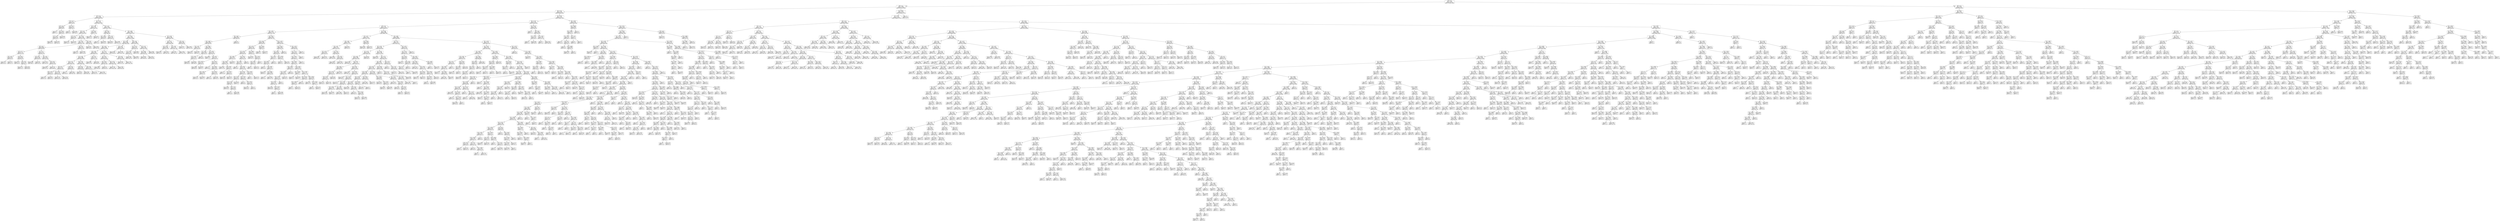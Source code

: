 digraph Tree {
node [shape=box] ;
0 [label="X[0] <= 0.5\ngini = 0.1455\nsamples = 190722\nvalue = [175659, 15063]"] ;
1 [label="X[2] <= 1.5\ngini = 0.1406\nsamples = 181306\nvalue = [167510, 13796]"] ;
0 -> 1 [labeldistance=2.5, labelangle=45, headlabel="True"] ;
2 [label="X[1] <= 31.5\ngini = 0.1545\nsamples = 31070\nvalue = [28448, 2622]"] ;
1 -> 2 ;
3 [label="X[1] <= 4.5\ngini = 0.1665\nsamples = 16058\nvalue = [14586, 1472]"] ;
2 -> 3 ;
4 [label="X[1] <= 3.5\ngini = 0.067\nsamples = 144\nvalue = [139, 5]"] ;
3 -> 4 ;
5 [label="X[2] <= 0.5\ngini = 0.0858\nsamples = 89\nvalue = [85, 4]"] ;
4 -> 5 ;
6 [label="gini = 0.0\nsamples = 7\nvalue = [7, 0]"] ;
5 -> 6 ;
7 [label="X[1] <= 2.5\ngini = 0.0928\nsamples = 82\nvalue = [78, 4]"] ;
5 -> 7 ;
8 [label="X[1] <= 1.5\ngini = 0.0981\nsamples = 58\nvalue = [55, 3]"] ;
7 -> 8 ;
9 [label="gini = 0.0832\nsamples = 23\nvalue = [22, 1]"] ;
8 -> 9 ;
10 [label="gini = 0.1078\nsamples = 35\nvalue = [33, 2]"] ;
8 -> 10 ;
11 [label="gini = 0.0799\nsamples = 24\nvalue = [23, 1]"] ;
7 -> 11 ;
12 [label="X[2] <= 0.5\ngini = 0.0357\nsamples = 55\nvalue = [54, 1]"] ;
4 -> 12 ;
13 [label="gini = 0.0\nsamples = 5\nvalue = [5, 0]"] ;
12 -> 13 ;
14 [label="gini = 0.0392\nsamples = 50\nvalue = [49, 1]"] ;
12 -> 14 ;
15 [label="X[1] <= 13.5\ngini = 0.1674\nsamples = 15914\nvalue = [14447, 1467]"] ;
3 -> 15 ;
16 [label="X[1] <= 12.5\ngini = 0.1881\nsamples = 1475\nvalue = [1320, 155]"] ;
15 -> 16 ;
17 [label="X[1] <= 5.5\ngini = 0.183\nsamples = 1384\nvalue = [1243, 141]"] ;
16 -> 17 ;
18 [label="X[2] <= 0.5\ngini = 0.1314\nsamples = 99\nvalue = [92, 7]"] ;
17 -> 18 ;
19 [label="gini = 0.1975\nsamples = 18\nvalue = [16, 2]"] ;
18 -> 19 ;
20 [label="gini = 0.1158\nsamples = 81\nvalue = [76, 5]"] ;
18 -> 20 ;
21 [label="X[1] <= 11.5\ngini = 0.1868\nsamples = 1285\nvalue = [1151, 134]"] ;
17 -> 21 ;
22 [label="X[1] <= 10.5\ngini = 0.1811\nsamples = 1013\nvalue = [911, 102]"] ;
21 -> 22 ;
23 [label="X[2] <= 0.5\ngini = 0.1865\nsamples = 884\nvalue = [792, 92]"] ;
22 -> 23 ;
24 [label="X[1] <= 7.5\ngini = 0.2173\nsamples = 129\nvalue = [113, 16]"] ;
23 -> 24 ;
25 [label="X[1] <= 6.5\ngini = 0.1653\nsamples = 33\nvalue = [30, 3]"] ;
24 -> 25 ;
26 [label="gini = 0.18\nsamples = 20\nvalue = [18, 2]"] ;
25 -> 26 ;
27 [label="gini = 0.142\nsamples = 13\nvalue = [12, 1]"] ;
25 -> 27 ;
28 [label="X[1] <= 8.5\ngini = 0.2342\nsamples = 96\nvalue = [83, 13]"] ;
24 -> 28 ;
29 [label="gini = 0.2778\nsamples = 24\nvalue = [20, 4]"] ;
28 -> 29 ;
30 [label="X[1] <= 9.5\ngini = 0.2188\nsamples = 72\nvalue = [63, 9]"] ;
28 -> 30 ;
31 [label="gini = 0.1172\nsamples = 16\nvalue = [15, 1]"] ;
30 -> 31 ;
32 [label="gini = 0.2449\nsamples = 56\nvalue = [48, 8]"] ;
30 -> 32 ;
33 [label="X[1] <= 7.5\ngini = 0.1811\nsamples = 755\nvalue = [679, 76]"] ;
23 -> 33 ;
34 [label="X[1] <= 6.5\ngini = 0.2138\nsamples = 189\nvalue = [166, 23]"] ;
33 -> 34 ;
35 [label="gini = 0.1683\nsamples = 97\nvalue = [88, 9]"] ;
34 -> 35 ;
36 [label="gini = 0.258\nsamples = 92\nvalue = [78, 14]"] ;
34 -> 36 ;
37 [label="X[1] <= 8.5\ngini = 0.1697\nsamples = 566\nvalue = [513, 53]"] ;
33 -> 37 ;
38 [label="gini = 0.1128\nsamples = 150\nvalue = [141, 9]"] ;
37 -> 38 ;
39 [label="X[1] <= 9.5\ngini = 0.1892\nsamples = 416\nvalue = [372, 44]"] ;
37 -> 39 ;
40 [label="gini = 0.2425\nsamples = 85\nvalue = [73, 12]"] ;
39 -> 40 ;
41 [label="gini = 0.1747\nsamples = 331\nvalue = [299, 32]"] ;
39 -> 41 ;
42 [label="X[2] <= 0.5\ngini = 0.143\nsamples = 129\nvalue = [119, 10]"] ;
22 -> 42 ;
43 [label="gini = 0.18\nsamples = 10\nvalue = [9, 1]"] ;
42 -> 43 ;
44 [label="gini = 0.1398\nsamples = 119\nvalue = [110, 9]"] ;
42 -> 44 ;
45 [label="X[2] <= 0.5\ngini = 0.2076\nsamples = 272\nvalue = [240, 32]"] ;
21 -> 45 ;
46 [label="gini = 0.1687\nsamples = 43\nvalue = [39, 4]"] ;
45 -> 46 ;
47 [label="gini = 0.2146\nsamples = 229\nvalue = [201, 28]"] ;
45 -> 47 ;
48 [label="X[2] <= 0.5\ngini = 0.2604\nsamples = 91\nvalue = [77, 14]"] ;
16 -> 48 ;
49 [label="gini = 0.2778\nsamples = 12\nvalue = [10, 2]"] ;
48 -> 49 ;
50 [label="gini = 0.2577\nsamples = 79\nvalue = [67, 12]"] ;
48 -> 50 ;
51 [label="X[1] <= 15.5\ngini = 0.1652\nsamples = 14439\nvalue = [13127, 1312]"] ;
15 -> 51 ;
52 [label="X[2] <= 0.5\ngini = 0.1338\nsamples = 527\nvalue = [489, 38]"] ;
51 -> 52 ;
53 [label="X[1] <= 14.5\ngini = 0.0298\nsamples = 66\nvalue = [65, 1]"] ;
52 -> 53 ;
54 [label="gini = 0.0\nsamples = 12\nvalue = [12, 0]"] ;
53 -> 54 ;
55 [label="gini = 0.0364\nsamples = 54\nvalue = [53, 1]"] ;
53 -> 55 ;
56 [label="X[1] <= 14.5\ngini = 0.1476\nsamples = 461\nvalue = [424, 37]"] ;
52 -> 56 ;
57 [label="gini = 0.1435\nsamples = 90\nvalue = [83, 7]"] ;
56 -> 57 ;
58 [label="gini = 0.1486\nsamples = 371\nvalue = [341, 30]"] ;
56 -> 58 ;
59 [label="X[1] <= 28.5\ngini = 0.1664\nsamples = 13912\nvalue = [12638, 1274]"] ;
51 -> 59 ;
60 [label="X[1] <= 25.5\ngini = 0.1683\nsamples = 11818\nvalue = [10722, 1096]"] ;
59 -> 60 ;
61 [label="X[1] <= 24.5\ngini = 0.1658\nsamples = 9919\nvalue = [9014, 905]"] ;
60 -> 61 ;
62 [label="X[1] <= 21.5\ngini = 0.1682\nsamples = 7962\nvalue = [7224, 738]"] ;
61 -> 62 ;
63 [label="X[1] <= 20.5\ngini = 0.1622\nsamples = 4257\nvalue = [3878, 379]"] ;
62 -> 63 ;
64 [label="X[1] <= 18.5\ngini = 0.1646\nsamples = 3482\nvalue = [3167, 315]"] ;
63 -> 64 ;
65 [label="X[1] <= 17.5\ngini = 0.1558\nsamples = 1186\nvalue = [1085, 101]"] ;
64 -> 65 ;
66 [label="X[2] <= 0.5\ngini = 0.1723\nsamples = 525\nvalue = [475, 50]"] ;
65 -> 66 ;
67 [label="X[1] <= 16.5\ngini = 0.1472\nsamples = 50\nvalue = [46, 4]"] ;
66 -> 67 ;
68 [label="gini = 0.18\nsamples = 30\nvalue = [27, 3]"] ;
67 -> 68 ;
69 [label="gini = 0.095\nsamples = 20\nvalue = [19, 1]"] ;
67 -> 69 ;
70 [label="X[1] <= 16.5\ngini = 0.1749\nsamples = 475\nvalue = [429, 46]"] ;
66 -> 70 ;
71 [label="gini = 0.1754\nsamples = 247\nvalue = [223, 24]"] ;
70 -> 71 ;
72 [label="gini = 0.1744\nsamples = 228\nvalue = [206, 22]"] ;
70 -> 72 ;
73 [label="X[2] <= 0.5\ngini = 0.1424\nsamples = 661\nvalue = [610, 51]"] ;
65 -> 73 ;
74 [label="gini = 0.2\nsamples = 71\nvalue = [63, 8]"] ;
73 -> 74 ;
75 [label="gini = 0.1351\nsamples = 590\nvalue = [547, 43]"] ;
73 -> 75 ;
76 [label="X[1] <= 19.5\ngini = 0.169\nsamples = 2296\nvalue = [2082, 214]"] ;
64 -> 76 ;
77 [label="X[2] <= 0.5\ngini = 0.2002\nsamples = 381\nvalue = [338, 43]"] ;
76 -> 77 ;
78 [label="gini = 0.168\nsamples = 54\nvalue = [49, 5]"] ;
77 -> 78 ;
79 [label="gini = 0.2054\nsamples = 327\nvalue = [289, 38]"] ;
77 -> 79 ;
80 [label="X[2] <= 0.5\ngini = 0.1626\nsamples = 1915\nvalue = [1744, 171]"] ;
76 -> 80 ;
81 [label="gini = 0.1277\nsamples = 248\nvalue = [231, 17]"] ;
80 -> 81 ;
82 [label="gini = 0.1677\nsamples = 1667\nvalue = [1513, 154]"] ;
80 -> 82 ;
83 [label="X[2] <= 0.5\ngini = 0.1515\nsamples = 775\nvalue = [711, 64]"] ;
63 -> 83 ;
84 [label="gini = 0.2616\nsamples = 84\nvalue = [71, 13]"] ;
83 -> 84 ;
85 [label="gini = 0.1367\nsamples = 691\nvalue = [640, 51]"] ;
83 -> 85 ;
86 [label="X[1] <= 23.5\ngini = 0.175\nsamples = 3705\nvalue = [3346, 359]"] ;
62 -> 86 ;
87 [label="X[2] <= 0.5\ngini = 0.1812\nsamples = 2144\nvalue = [1928, 216]"] ;
86 -> 87 ;
88 [label="X[1] <= 22.5\ngini = 0.2181\nsamples = 305\nvalue = [267, 38]"] ;
87 -> 88 ;
89 [label="gini = 0.1908\nsamples = 206\nvalue = [184, 22]"] ;
88 -> 89 ;
90 [label="gini = 0.271\nsamples = 99\nvalue = [83, 16]"] ;
88 -> 90 ;
91 [label="X[1] <= 22.5\ngini = 0.1748\nsamples = 1839\nvalue = [1661, 178]"] ;
87 -> 91 ;
92 [label="gini = 0.1736\nsamples = 1135\nvalue = [1026, 109]"] ;
91 -> 92 ;
93 [label="gini = 0.1768\nsamples = 704\nvalue = [635, 69]"] ;
91 -> 93 ;
94 [label="X[2] <= 0.5\ngini = 0.1664\nsamples = 1561\nvalue = [1418, 143]"] ;
86 -> 94 ;
95 [label="gini = 0.1385\nsamples = 187\nvalue = [173, 14]"] ;
94 -> 95 ;
96 [label="gini = 0.1701\nsamples = 1374\nvalue = [1245, 129]"] ;
94 -> 96 ;
97 [label="X[2] <= 0.5\ngini = 0.1561\nsamples = 1957\nvalue = [1790, 167]"] ;
61 -> 97 ;
98 [label="gini = 0.1552\nsamples = 283\nvalue = [259, 24]"] ;
97 -> 98 ;
99 [label="gini = 0.1563\nsamples = 1674\nvalue = [1531, 143]"] ;
97 -> 99 ;
100 [label="X[2] <= 0.5\ngini = 0.1809\nsamples = 1899\nvalue = [1708, 191]"] ;
60 -> 100 ;
101 [label="X[1] <= 27.5\ngini = 0.1353\nsamples = 411\nvalue = [381, 30]"] ;
100 -> 101 ;
102 [label="X[1] <= 26.5\ngini = 0.1216\nsamples = 323\nvalue = [302, 21]"] ;
101 -> 102 ;
103 [label="gini = 0.1336\nsamples = 264\nvalue = [245, 19]"] ;
102 -> 103 ;
104 [label="gini = 0.0655\nsamples = 59\nvalue = [57, 2]"] ;
102 -> 104 ;
105 [label="gini = 0.1836\nsamples = 88\nvalue = [79, 9]"] ;
101 -> 105 ;
106 [label="X[1] <= 27.5\ngini = 0.193\nsamples = 1488\nvalue = [1327, 161]"] ;
100 -> 106 ;
107 [label="X[1] <= 26.5\ngini = 0.2085\nsamples = 905\nvalue = [798, 107]"] ;
106 -> 107 ;
108 [label="gini = 0.2094\nsamples = 547\nvalue = [482, 65]"] ;
107 -> 108 ;
109 [label="gini = 0.2071\nsamples = 358\nvalue = [316, 42]"] ;
107 -> 109 ;
110 [label="gini = 0.1681\nsamples = 583\nvalue = [529, 54]"] ;
106 -> 110 ;
111 [label="X[1] <= 30.5\ngini = 0.1556\nsamples = 2094\nvalue = [1916, 178]"] ;
59 -> 111 ;
112 [label="X[2] <= 0.5\ngini = 0.1512\nsamples = 1809\nvalue = [1660, 149]"] ;
111 -> 112 ;
113 [label="X[1] <= 29.5\ngini = 0.1433\nsamples = 296\nvalue = [273, 23]"] ;
112 -> 113 ;
114 [label="gini = 0.1567\nsamples = 35\nvalue = [32, 3]"] ;
113 -> 114 ;
115 [label="gini = 0.1415\nsamples = 261\nvalue = [241, 20]"] ;
113 -> 115 ;
116 [label="X[1] <= 29.5\ngini = 0.1527\nsamples = 1513\nvalue = [1387, 126]"] ;
112 -> 116 ;
117 [label="gini = 0.148\nsamples = 174\nvalue = [160, 14]"] ;
116 -> 117 ;
118 [label="gini = 0.1533\nsamples = 1339\nvalue = [1227, 112]"] ;
116 -> 118 ;
119 [label="X[2] <= 0.5\ngini = 0.1828\nsamples = 285\nvalue = [256, 29]"] ;
111 -> 119 ;
120 [label="gini = 0.3153\nsamples = 51\nvalue = [41, 10]"] ;
119 -> 120 ;
121 [label="gini = 0.1492\nsamples = 234\nvalue = [215, 19]"] ;
119 -> 121 ;
122 [label="X[1] <= 180.5\ngini = 0.1415\nsamples = 15012\nvalue = [13862, 1150]"] ;
2 -> 122 ;
123 [label="X[1] <= 175.5\ngini = 0.1453\nsamples = 11421\nvalue = [10520, 901]"] ;
122 -> 123 ;
124 [label="X[2] <= 0.5\ngini = 0.1442\nsamples = 11213\nvalue = [10336, 877]"] ;
123 -> 124 ;
125 [label="X[1] <= 59.0\ngini = 0.1274\nsamples = 1579\nvalue = [1471, 108]"] ;
124 -> 125 ;
126 [label="X[1] <= 50.5\ngini = 0.088\nsamples = 629\nvalue = [600, 29]"] ;
125 -> 126 ;
127 [label="X[1] <= 33.5\ngini = 0.0969\nsamples = 568\nvalue = [539, 29]"] ;
126 -> 127 ;
128 [label="X[1] <= 32.5\ngini = 0.126\nsamples = 148\nvalue = [138, 10]"] ;
127 -> 128 ;
129 [label="gini = 0.1161\nsamples = 97\nvalue = [91, 6]"] ;
128 -> 129 ;
130 [label="gini = 0.1446\nsamples = 51\nvalue = [47, 4]"] ;
128 -> 130 ;
131 [label="X[1] <= 38.5\ngini = 0.0864\nsamples = 420\nvalue = [401, 19]"] ;
127 -> 131 ;
132 [label="X[1] <= 35.5\ngini = 0.0584\nsamples = 166\nvalue = [161, 5]"] ;
131 -> 132 ;
133 [label="X[1] <= 34.5\ngini = 0.0756\nsamples = 127\nvalue = [122, 5]"] ;
132 -> 133 ;
134 [label="gini = 0.0997\nsamples = 38\nvalue = [36, 2]"] ;
133 -> 134 ;
135 [label="gini = 0.0651\nsamples = 89\nvalue = [86, 3]"] ;
133 -> 135 ;
136 [label="gini = 0.0\nsamples = 39\nvalue = [39, 0]"] ;
132 -> 136 ;
137 [label="X[1] <= 39.5\ngini = 0.1042\nsamples = 254\nvalue = [240, 14]"] ;
131 -> 137 ;
138 [label="gini = 0.4444\nsamples = 3\nvalue = [1, 2]"] ;
137 -> 138 ;
139 [label="X[1] <= 41.5\ngini = 0.091\nsamples = 251\nvalue = [239, 12]"] ;
137 -> 139 ;
140 [label="X[1] <= 40.5\ngini = 0.1207\nsamples = 93\nvalue = [87, 6]"] ;
139 -> 140 ;
141 [label="gini = 0.1049\nsamples = 90\nvalue = [85, 5]"] ;
140 -> 141 ;
142 [label="gini = 0.4444\nsamples = 3\nvalue = [2, 1]"] ;
140 -> 142 ;
143 [label="X[1] <= 44.5\ngini = 0.0731\nsamples = 158\nvalue = [152, 6]"] ;
139 -> 143 ;
144 [label="gini = 0.0\nsamples = 24\nvalue = [24, 0]"] ;
143 -> 144 ;
145 [label="X[1] <= 46.5\ngini = 0.0855\nsamples = 134\nvalue = [128, 6]"] ;
143 -> 145 ;
146 [label="X[1] <= 45.5\ngini = 0.1284\nsamples = 29\nvalue = [27, 2]"] ;
145 -> 146 ;
147 [label="gini = 0.074\nsamples = 26\nvalue = [25, 1]"] ;
146 -> 147 ;
148 [label="gini = 0.4444\nsamples = 3\nvalue = [2, 1]"] ;
146 -> 148 ;
149 [label="X[1] <= 49.5\ngini = 0.0733\nsamples = 105\nvalue = [101, 4]"] ;
145 -> 149 ;
150 [label="gini = 0.0\nsamples = 14\nvalue = [14, 0]"] ;
149 -> 150 ;
151 [label="gini = 0.084\nsamples = 91\nvalue = [87, 4]"] ;
149 -> 151 ;
152 [label="gini = 0.0\nsamples = 61\nvalue = [61, 0]"] ;
126 -> 152 ;
153 [label="X[1] <= 94.5\ngini = 0.1525\nsamples = 950\nvalue = [871, 79]"] ;
125 -> 153 ;
154 [label="X[1] <= 92.5\ngini = 0.1856\nsamples = 396\nvalue = [355, 41]"] ;
153 -> 154 ;
155 [label="X[1] <= 87.5\ngini = 0.1779\nsamples = 385\nvalue = [347, 38]"] ;
154 -> 155 ;
156 [label="X[1] <= 67.5\ngini = 0.1639\nsamples = 311\nvalue = [283, 28]"] ;
155 -> 156 ;
157 [label="X[1] <= 66.5\ngini = 0.2028\nsamples = 131\nvalue = [116, 15]"] ;
156 -> 157 ;
158 [label="X[1] <= 61.0\ngini = 0.1948\nsamples = 128\nvalue = [114, 14]"] ;
157 -> 158 ;
159 [label="gini = 0.2164\nsamples = 81\nvalue = [71, 10]"] ;
158 -> 159 ;
160 [label="X[1] <= 64.5\ngini = 0.1557\nsamples = 47\nvalue = [43, 4]"] ;
158 -> 160 ;
161 [label="gini = 0.0\nsamples = 14\nvalue = [14, 0]"] ;
160 -> 161 ;
162 [label="X[1] <= 65.5\ngini = 0.213\nsamples = 33\nvalue = [29, 4]"] ;
160 -> 162 ;
163 [label="gini = 0.2355\nsamples = 22\nvalue = [19, 3]"] ;
162 -> 163 ;
164 [label="gini = 0.1653\nsamples = 11\nvalue = [10, 1]"] ;
162 -> 164 ;
165 [label="gini = 0.4444\nsamples = 3\nvalue = [2, 1]"] ;
157 -> 165 ;
166 [label="X[1] <= 85.5\ngini = 0.134\nsamples = 180\nvalue = [167, 13]"] ;
156 -> 166 ;
167 [label="X[1] <= 69.0\ngini = 0.1405\nsamples = 171\nvalue = [158, 13]"] ;
166 -> 167 ;
168 [label="gini = 0.0\nsamples = 6\nvalue = [6, 0]"] ;
167 -> 168 ;
169 [label="X[1] <= 83.5\ngini = 0.1452\nsamples = 165\nvalue = [152, 13]"] ;
167 -> 169 ;
170 [label="X[1] <= 76.5\ngini = 0.1385\nsamples = 147\nvalue = [136, 11]"] ;
169 -> 170 ;
171 [label="X[1] <= 75.5\ngini = 0.1542\nsamples = 95\nvalue = [87, 8]"] ;
170 -> 171 ;
172 [label="X[1] <= 71.0\ngini = 0.1406\nsamples = 92\nvalue = [85, 7]"] ;
171 -> 172 ;
173 [label="gini = 0.1699\nsamples = 32\nvalue = [29, 3]"] ;
172 -> 173 ;
174 [label="X[1] <= 74.5\ngini = 0.1244\nsamples = 60\nvalue = [56, 4]"] ;
172 -> 174 ;
175 [label="gini = 0.0\nsamples = 14\nvalue = [14, 0]"] ;
174 -> 175 ;
176 [label="gini = 0.1588\nsamples = 46\nvalue = [42, 4]"] ;
174 -> 176 ;
177 [label="gini = 0.4444\nsamples = 3\nvalue = [2, 1]"] ;
171 -> 177 ;
178 [label="X[1] <= 79.0\ngini = 0.1087\nsamples = 52\nvalue = [49, 3]"] ;
170 -> 178 ;
179 [label="gini = 0.0\nsamples = 6\nvalue = [6, 0]"] ;
178 -> 179 ;
180 [label="X[1] <= 80.5\ngini = 0.1219\nsamples = 46\nvalue = [43, 3]"] ;
178 -> 180 ;
181 [label="gini = 0.1327\nsamples = 42\nvalue = [39, 3]"] ;
180 -> 181 ;
182 [label="gini = 0.0\nsamples = 4\nvalue = [4, 0]"] ;
180 -> 182 ;
183 [label="X[1] <= 84.5\ngini = 0.1975\nsamples = 18\nvalue = [16, 2]"] ;
169 -> 183 ;
184 [label="gini = 0.5\nsamples = 2\nvalue = [1, 1]"] ;
183 -> 184 ;
185 [label="gini = 0.1172\nsamples = 16\nvalue = [15, 1]"] ;
183 -> 185 ;
186 [label="gini = 0.0\nsamples = 9\nvalue = [9, 0]"] ;
166 -> 186 ;
187 [label="X[1] <= 88.5\ngini = 0.2337\nsamples = 74\nvalue = [64, 10]"] ;
155 -> 187 ;
188 [label="gini = 0.4339\nsamples = 22\nvalue = [15, 7]"] ;
187 -> 188 ;
189 [label="X[1] <= 91.0\ngini = 0.1087\nsamples = 52\nvalue = [49, 3]"] ;
187 -> 189 ;
190 [label="X[1] <= 89.5\ngini = 0.1244\nsamples = 45\nvalue = [42, 3]"] ;
189 -> 190 ;
191 [label="gini = 0.0\nsamples = 1\nvalue = [1, 0]"] ;
190 -> 191 ;
192 [label="gini = 0.1271\nsamples = 44\nvalue = [41, 3]"] ;
190 -> 192 ;
193 [label="gini = 0.0\nsamples = 7\nvalue = [7, 0]"] ;
189 -> 193 ;
194 [label="X[1] <= 93.5\ngini = 0.3967\nsamples = 11\nvalue = [8, 3]"] ;
154 -> 194 ;
195 [label="gini = 0.48\nsamples = 5\nvalue = [3, 2]"] ;
194 -> 195 ;
196 [label="gini = 0.2778\nsamples = 6\nvalue = [5, 1]"] ;
194 -> 196 ;
197 [label="X[1] <= 119.5\ngini = 0.1278\nsamples = 554\nvalue = [516, 38]"] ;
153 -> 197 ;
198 [label="X[1] <= 111.0\ngini = 0.0846\nsamples = 226\nvalue = [216, 10]"] ;
197 -> 198 ;
199 [label="X[1] <= 107.5\ngini = 0.0915\nsamples = 208\nvalue = [198, 10]"] ;
198 -> 199 ;
200 [label="X[1] <= 101.0\ngini = 0.076\nsamples = 177\nvalue = [170, 7]"] ;
199 -> 200 ;
201 [label="X[1] <= 95.5\ngini = 0.0913\nsamples = 146\nvalue = [139, 7]"] ;
200 -> 201 ;
202 [label="gini = 0.0\nsamples = 9\nvalue = [9, 0]"] ;
201 -> 202 ;
203 [label="X[1] <= 96.5\ngini = 0.097\nsamples = 137\nvalue = [130, 7]"] ;
201 -> 203 ;
204 [label="gini = 0.1975\nsamples = 9\nvalue = [8, 1]"] ;
203 -> 204 ;
205 [label="X[1] <= 99.5\ngini = 0.0894\nsamples = 128\nvalue = [122, 6]"] ;
203 -> 205 ;
206 [label="gini = 0.0\nsamples = 5\nvalue = [5, 0]"] ;
205 -> 206 ;
207 [label="gini = 0.0928\nsamples = 123\nvalue = [117, 6]"] ;
205 -> 207 ;
208 [label="gini = 0.0\nsamples = 31\nvalue = [31, 0]"] ;
200 -> 208 ;
209 [label="X[1] <= 109.0\ngini = 0.1748\nsamples = 31\nvalue = [28, 3]"] ;
199 -> 209 ;
210 [label="gini = 0.32\nsamples = 5\nvalue = [4, 1]"] ;
209 -> 210 ;
211 [label="gini = 0.142\nsamples = 26\nvalue = [24, 2]"] ;
209 -> 211 ;
212 [label="gini = 0.0\nsamples = 18\nvalue = [18, 0]"] ;
198 -> 212 ;
213 [label="X[1] <= 173.5\ngini = 0.1562\nsamples = 328\nvalue = [300, 28]"] ;
197 -> 213 ;
214 [label="X[1] <= 171.5\ngini = 0.1624\nsamples = 314\nvalue = [286, 28]"] ;
213 -> 214 ;
215 [label="X[1] <= 165.5\ngini = 0.1576\nsamples = 313\nvalue = [286, 27]"] ;
214 -> 215 ;
216 [label="X[1] <= 143.0\ngini = 0.1633\nsamples = 301\nvalue = [274, 27]"] ;
215 -> 216 ;
217 [label="X[1] <= 130.5\ngini = 0.1405\nsamples = 171\nvalue = [158, 13]"] ;
216 -> 217 ;
218 [label="X[1] <= 129.0\ngini = 0.1653\nsamples = 143\nvalue = [130, 13]"] ;
217 -> 218 ;
219 [label="X[1] <= 125.5\ngini = 0.1576\nsamples = 116\nvalue = [106, 10]"] ;
218 -> 219 ;
220 [label="X[1] <= 121.0\ngini = 0.1613\nsamples = 113\nvalue = [103, 10]"] ;
219 -> 220 ;
221 [label="gini = 0.1653\nsamples = 66\nvalue = [60, 6]"] ;
220 -> 221 ;
222 [label="X[1] <= 123.5\ngini = 0.1557\nsamples = 47\nvalue = [43, 4]"] ;
220 -> 222 ;
223 [label="gini = 0.0\nsamples = 1\nvalue = [1, 0]"] ;
222 -> 223 ;
224 [label="gini = 0.1588\nsamples = 46\nvalue = [42, 4]"] ;
222 -> 224 ;
225 [label="gini = 0.0\nsamples = 3\nvalue = [3, 0]"] ;
219 -> 225 ;
226 [label="gini = 0.1975\nsamples = 27\nvalue = [24, 3]"] ;
218 -> 226 ;
227 [label="gini = 0.0\nsamples = 28\nvalue = [28, 0]"] ;
217 -> 227 ;
228 [label="X[1] <= 145.5\ngini = 0.1922\nsamples = 130\nvalue = [116, 14]"] ;
216 -> 228 ;
229 [label="X[1] <= 144.5\ngini = 0.4082\nsamples = 7\nvalue = [5, 2]"] ;
228 -> 229 ;
230 [label="gini = 0.375\nsamples = 4\nvalue = [3, 1]"] ;
229 -> 230 ;
231 [label="gini = 0.4444\nsamples = 3\nvalue = [2, 1]"] ;
229 -> 231 ;
232 [label="X[1] <= 159.5\ngini = 0.1761\nsamples = 123\nvalue = [111, 12]"] ;
228 -> 232 ;
233 [label="X[1] <= 151.0\ngini = 0.1604\nsamples = 91\nvalue = [83, 8]"] ;
232 -> 233 ;
234 [label="X[1] <= 148.0\ngini = 0.1952\nsamples = 73\nvalue = [65, 8]"] ;
233 -> 234 ;
235 [label="gini = 0.0\nsamples = 1\nvalue = [1, 0]"] ;
234 -> 235 ;
236 [label="gini = 0.1975\nsamples = 72\nvalue = [64, 8]"] ;
234 -> 236 ;
237 [label="gini = 0.0\nsamples = 18\nvalue = [18, 0]"] ;
233 -> 237 ;
238 [label="X[1] <= 160.5\ngini = 0.2188\nsamples = 32\nvalue = [28, 4]"] ;
232 -> 238 ;
239 [label="gini = 0.255\nsamples = 20\nvalue = [17, 3]"] ;
238 -> 239 ;
240 [label="X[1] <= 163.5\ngini = 0.1528\nsamples = 12\nvalue = [11, 1]"] ;
238 -> 240 ;
241 [label="gini = 0.0\nsamples = 3\nvalue = [3, 0]"] ;
240 -> 241 ;
242 [label="gini = 0.1975\nsamples = 9\nvalue = [8, 1]"] ;
240 -> 242 ;
243 [label="gini = 0.0\nsamples = 12\nvalue = [12, 0]"] ;
215 -> 243 ;
244 [label="gini = 0.0\nsamples = 1\nvalue = [0, 1]"] ;
214 -> 244 ;
245 [label="gini = 0.0\nsamples = 14\nvalue = [14, 0]"] ;
213 -> 245 ;
246 [label="X[1] <= 39.5\ngini = 0.1469\nsamples = 9634\nvalue = [8865, 769]"] ;
124 -> 246 ;
247 [label="X[1] <= 37.5\ngini = 0.1612\nsamples = 1346\nvalue = [1227, 119]"] ;
246 -> 247 ;
248 [label="X[1] <= 36.5\ngini = 0.1582\nsamples = 1282\nvalue = [1171, 111]"] ;
247 -> 248 ;
249 [label="X[1] <= 33.5\ngini = 0.161\nsamples = 1246\nvalue = [1136, 110]"] ;
248 -> 249 ;
250 [label="X[1] <= 32.5\ngini = 0.1487\nsamples = 581\nvalue = [534, 47]"] ;
249 -> 250 ;
251 [label="gini = 0.1505\nsamples = 427\nvalue = [392, 35]"] ;
250 -> 251 ;
252 [label="gini = 0.1437\nsamples = 154\nvalue = [142, 12]"] ;
250 -> 252 ;
253 [label="X[1] <= 34.5\ngini = 0.1715\nsamples = 665\nvalue = [602, 63]"] ;
249 -> 253 ;
254 [label="gini = 0.1938\nsamples = 184\nvalue = [164, 20]"] ;
253 -> 254 ;
255 [label="X[1] <= 35.5\ngini = 0.1628\nsamples = 481\nvalue = [438, 43]"] ;
253 -> 255 ;
256 [label="gini = 0.1625\nsamples = 325\nvalue = [296, 29]"] ;
255 -> 256 ;
257 [label="gini = 0.1634\nsamples = 156\nvalue = [142, 14]"] ;
255 -> 257 ;
258 [label="gini = 0.054\nsamples = 36\nvalue = [35, 1]"] ;
248 -> 258 ;
259 [label="X[1] <= 38.5\ngini = 0.2188\nsamples = 64\nvalue = [56, 8]"] ;
247 -> 259 ;
260 [label="gini = 0.2268\nsamples = 46\nvalue = [40, 6]"] ;
259 -> 260 ;
261 [label="gini = 0.1975\nsamples = 18\nvalue = [16, 2]"] ;
259 -> 261 ;
262 [label="X[1] <= 88.5\ngini = 0.1446\nsamples = 8288\nvalue = [7638, 650]"] ;
246 -> 262 ;
263 [label="X[1] <= 75.5\ngini = 0.137\nsamples = 4557\nvalue = [4220, 337]"] ;
262 -> 263 ;
264 [label="X[1] <= 52.5\ngini = 0.1405\nsamples = 4011\nvalue = [3706, 305]"] ;
263 -> 264 ;
265 [label="X[1] <= 51.5\ngini = 0.1323\nsamples = 2149\nvalue = [1996, 153]"] ;
264 -> 265 ;
266 [label="X[1] <= 40.5\ngini = 0.1348\nsamples = 2063\nvalue = [1913, 150]"] ;
265 -> 266 ;
267 [label="gini = 0.1193\nsamples = 518\nvalue = [485, 33]"] ;
266 -> 267 ;
268 [label="X[1] <= 44.5\ngini = 0.14\nsamples = 1545\nvalue = [1428, 117]"] ;
266 -> 268 ;
269 [label="X[1] <= 43.5\ngini = 0.1689\nsamples = 290\nvalue = [263, 27]"] ;
268 -> 269 ;
270 [label="X[1] <= 42.5\ngini = 0.1769\nsamples = 153\nvalue = [138, 15]"] ;
269 -> 270 ;
271 [label="X[1] <= 41.5\ngini = 0.1653\nsamples = 110\nvalue = [100, 10]"] ;
270 -> 271 ;
272 [label="gini = 0.1472\nsamples = 25\nvalue = [23, 2]"] ;
271 -> 272 ;
273 [label="gini = 0.1705\nsamples = 85\nvalue = [77, 8]"] ;
271 -> 273 ;
274 [label="gini = 0.2055\nsamples = 43\nvalue = [38, 5]"] ;
270 -> 274 ;
275 [label="gini = 0.1598\nsamples = 137\nvalue = [125, 12]"] ;
269 -> 275 ;
276 [label="X[1] <= 45.5\ngini = 0.1331\nsamples = 1255\nvalue = [1165, 90]"] ;
268 -> 276 ;
277 [label="gini = 0.1136\nsamples = 215\nvalue = [202, 13]"] ;
276 -> 277 ;
278 [label="X[1] <= 46.5\ngini = 0.1371\nsamples = 1040\nvalue = [963, 77]"] ;
276 -> 278 ;
279 [label="gini = 0.1709\nsamples = 53\nvalue = [48, 5]"] ;
278 -> 279 ;
280 [label="X[1] <= 47.5\ngini = 0.1353\nsamples = 987\nvalue = [915, 72]"] ;
278 -> 280 ;
281 [label="gini = 0.0571\nsamples = 34\nvalue = [33, 1]"] ;
280 -> 281 ;
282 [label="X[1] <= 49.5\ngini = 0.1379\nsamples = 953\nvalue = [882, 71]"] ;
280 -> 282 ;
283 [label="X[1] <= 48.5\ngini = 0.1528\nsamples = 132\nvalue = [121, 11]"] ;
282 -> 283 ;
284 [label="gini = 0.1398\nsamples = 119\nvalue = [110, 9]"] ;
283 -> 284 ;
285 [label="gini = 0.2604\nsamples = 13\nvalue = [11, 2]"] ;
283 -> 285 ;
286 [label="X[1] <= 50.5\ngini = 0.1355\nsamples = 821\nvalue = [761, 60]"] ;
282 -> 286 ;
287 [label="gini = 0.1345\nsamples = 800\nvalue = [742, 58]"] ;
286 -> 287 ;
288 [label="gini = 0.1723\nsamples = 21\nvalue = [19, 2]"] ;
286 -> 288 ;
289 [label="gini = 0.0673\nsamples = 86\nvalue = [83, 3]"] ;
265 -> 289 ;
290 [label="X[1] <= 53.5\ngini = 0.1499\nsamples = 1862\nvalue = [1710, 152]"] ;
264 -> 290 ;
291 [label="gini = 0.2509\nsamples = 34\nvalue = [29, 5]"] ;
290 -> 291 ;
292 [label="X[1] <= 72.5\ngini = 0.1479\nsamples = 1828\nvalue = [1681, 147]"] ;
290 -> 292 ;
293 [label="X[1] <= 68.5\ngini = 0.1522\nsamples = 1458\nvalue = [1337, 121]"] ;
292 -> 293 ;
294 [label="X[1] <= 61.5\ngini = 0.1443\nsamples = 1214\nvalue = [1119, 95]"] ;
293 -> 294 ;
295 [label="X[1] <= 59.5\ngini = 0.1497\nsamples = 896\nvalue = [823, 73]"] ;
294 -> 295 ;
296 [label="X[1] <= 57.5\ngini = 0.1398\nsamples = 291\nvalue = [269, 22]"] ;
295 -> 296 ;
297 [label="X[1] <= 54.5\ngini = 0.1539\nsamples = 250\nvalue = [229, 21]"] ;
296 -> 297 ;
298 [label="gini = 0.1244\nsamples = 60\nvalue = [56, 4]"] ;
297 -> 298 ;
299 [label="X[1] <= 55.5\ngini = 0.1629\nsamples = 190\nvalue = [173, 17]"] ;
297 -> 299 ;
300 [label="gini = 0.18\nsamples = 110\nvalue = [99, 11]"] ;
299 -> 300 ;
301 [label="X[1] <= 56.5\ngini = 0.1388\nsamples = 80\nvalue = [74, 6]"] ;
299 -> 301 ;
302 [label="gini = 0.1225\nsamples = 61\nvalue = [57, 4]"] ;
301 -> 302 ;
303 [label="gini = 0.1884\nsamples = 19\nvalue = [17, 2]"] ;
301 -> 303 ;
304 [label="X[1] <= 58.5\ngini = 0.0476\nsamples = 41\nvalue = [40, 1]"] ;
296 -> 304 ;
305 [label="gini = 0.054\nsamples = 36\nvalue = [35, 1]"] ;
304 -> 305 ;
306 [label="gini = 0.0\nsamples = 5\nvalue = [5, 0]"] ;
304 -> 306 ;
307 [label="X[1] <= 60.5\ngini = 0.1544\nsamples = 605\nvalue = [554, 51]"] ;
295 -> 307 ;
308 [label="gini = 0.1544\nsamples = 593\nvalue = [543, 50]"] ;
307 -> 308 ;
309 [label="gini = 0.1528\nsamples = 12\nvalue = [11, 1]"] ;
307 -> 309 ;
310 [label="X[1] <= 64.5\ngini = 0.1288\nsamples = 318\nvalue = [296, 22]"] ;
294 -> 310 ;
311 [label="X[1] <= 62.5\ngini = 0.0588\nsamples = 99\nvalue = [96, 3]"] ;
310 -> 311 ;
312 [label="gini = 0.0435\nsamples = 45\nvalue = [44, 1]"] ;
311 -> 312 ;
313 [label="X[1] <= 63.5\ngini = 0.0713\nsamples = 54\nvalue = [52, 2]"] ;
311 -> 313 ;
314 [label="gini = 0.0907\nsamples = 21\nvalue = [20, 1]"] ;
313 -> 314 ;
315 [label="gini = 0.0588\nsamples = 33\nvalue = [32, 1]"] ;
313 -> 315 ;
316 [label="X[1] <= 65.5\ngini = 0.1585\nsamples = 219\nvalue = [200, 19]"] ;
310 -> 316 ;
317 [label="gini = 0.1653\nsamples = 132\nvalue = [120, 12]"] ;
316 -> 317 ;
318 [label="X[1] <= 66.5\ngini = 0.148\nsamples = 87\nvalue = [80, 7]"] ;
316 -> 318 ;
319 [label="gini = 0.142\nsamples = 52\nvalue = [48, 4]"] ;
318 -> 319 ;
320 [label="X[1] <= 67.5\ngini = 0.1567\nsamples = 35\nvalue = [32, 3]"] ;
318 -> 320 ;
321 [label="gini = 0.18\nsamples = 10\nvalue = [9, 1]"] ;
320 -> 321 ;
322 [label="gini = 0.1472\nsamples = 25\nvalue = [23, 2]"] ;
320 -> 322 ;
323 [label="X[1] <= 69.5\ngini = 0.1904\nsamples = 244\nvalue = [218, 26]"] ;
293 -> 323 ;
324 [label="gini = 0.32\nsamples = 5\nvalue = [4, 1]"] ;
323 -> 324 ;
325 [label="X[1] <= 71.5\ngini = 0.1873\nsamples = 239\nvalue = [214, 25]"] ;
323 -> 325 ;
326 [label="X[1] <= 70.5\ngini = 0.1834\nsamples = 186\nvalue = [167, 19]"] ;
325 -> 326 ;
327 [label="gini = 0.1898\nsamples = 179\nvalue = [160, 19]"] ;
326 -> 327 ;
328 [label="gini = 0.0\nsamples = 7\nvalue = [7, 0]"] ;
326 -> 328 ;
329 [label="gini = 0.2008\nsamples = 53\nvalue = [47, 6]"] ;
325 -> 329 ;
330 [label="X[1] <= 73.5\ngini = 0.1307\nsamples = 370\nvalue = [344, 26]"] ;
292 -> 330 ;
331 [label="gini = 0.0\nsamples = 6\nvalue = [6, 0]"] ;
330 -> 331 ;
332 [label="X[1] <= 74.5\ngini = 0.1327\nsamples = 364\nvalue = [338, 26]"] ;
330 -> 332 ;
333 [label="gini = 0.1327\nsamples = 14\nvalue = [13, 1]"] ;
332 -> 333 ;
334 [label="gini = 0.1327\nsamples = 350\nvalue = [325, 25]"] ;
332 -> 334 ;
335 [label="X[1] <= 87.5\ngini = 0.1103\nsamples = 546\nvalue = [514, 32]"] ;
263 -> 335 ;
336 [label="X[1] <= 79.5\ngini = 0.1149\nsamples = 523\nvalue = [491, 32]"] ;
335 -> 336 ;
337 [label="X[1] <= 76.5\ngini = 0.0596\nsamples = 65\nvalue = [63, 2]"] ;
336 -> 337 ;
338 [label="gini = 0.1107\nsamples = 17\nvalue = [16, 1]"] ;
337 -> 338 ;
339 [label="X[1] <= 78.5\ngini = 0.0408\nsamples = 48\nvalue = [47, 1]"] ;
337 -> 339 ;
340 [label="X[1] <= 77.5\ngini = 0.05\nsamples = 39\nvalue = [38, 1]"] ;
339 -> 340 ;
341 [label="gini = 0.0\nsamples = 7\nvalue = [7, 0]"] ;
340 -> 341 ;
342 [label="gini = 0.0605\nsamples = 32\nvalue = [31, 1]"] ;
340 -> 342 ;
343 [label="gini = 0.0\nsamples = 9\nvalue = [9, 0]"] ;
339 -> 343 ;
344 [label="X[1] <= 85.5\ngini = 0.1224\nsamples = 458\nvalue = [428, 30]"] ;
336 -> 344 ;
345 [label="X[1] <= 80.5\ngini = 0.1244\nsamples = 435\nvalue = [406, 29]"] ;
344 -> 345 ;
346 [label="gini = 0.1176\nsamples = 287\nvalue = [269, 18]"] ;
345 -> 346 ;
347 [label="X[1] <= 82.5\ngini = 0.1376\nsamples = 148\nvalue = [137, 11]"] ;
345 -> 347 ;
348 [label="X[1] <= 81.5\ngini = 0.2268\nsamples = 23\nvalue = [20, 3]"] ;
347 -> 348 ;
349 [label="gini = 0.1528\nsamples = 12\nvalue = [11, 1]"] ;
348 -> 349 ;
350 [label="gini = 0.2975\nsamples = 11\nvalue = [9, 2]"] ;
348 -> 350 ;
351 [label="X[1] <= 84.5\ngini = 0.1198\nsamples = 125\nvalue = [117, 8]"] ;
347 -> 351 ;
352 [label="X[1] <= 83.5\ngini = 0.0571\nsamples = 34\nvalue = [33, 1]"] ;
351 -> 352 ;
353 [label="gini = 0.0\nsamples = 6\nvalue = [6, 0]"] ;
352 -> 353 ;
354 [label="gini = 0.0689\nsamples = 28\nvalue = [27, 1]"] ;
352 -> 354 ;
355 [label="gini = 0.142\nsamples = 91\nvalue = [84, 7]"] ;
351 -> 355 ;
356 [label="X[1] <= 86.5\ngini = 0.0832\nsamples = 23\nvalue = [22, 1]"] ;
344 -> 356 ;
357 [label="gini = 0.0\nsamples = 12\nvalue = [12, 0]"] ;
356 -> 357 ;
358 [label="gini = 0.1653\nsamples = 11\nvalue = [10, 1]"] ;
356 -> 358 ;
359 [label="gini = 0.0\nsamples = 23\nvalue = [23, 0]"] ;
335 -> 359 ;
360 [label="X[1] <= 152.5\ngini = 0.1537\nsamples = 3731\nvalue = [3418, 313]"] ;
262 -> 360 ;
361 [label="X[1] <= 100.5\ngini = 0.157\nsamples = 3365\nvalue = [3076, 289]"] ;
360 -> 361 ;
362 [label="X[1] <= 95.5\ngini = 0.1498\nsamples = 1361\nvalue = [1250, 111]"] ;
361 -> 362 ;
363 [label="X[1] <= 92.5\ngini = 0.1682\nsamples = 453\nvalue = [411, 42]"] ;
362 -> 363 ;
364 [label="X[1] <= 91.5\ngini = 0.156\nsamples = 387\nvalue = [354, 33]"] ;
363 -> 364 ;
365 [label="X[1] <= 89.5\ngini = 0.1625\nsamples = 370\nvalue = [337, 33]"] ;
364 -> 365 ;
366 [label="gini = 0.2778\nsamples = 6\nvalue = [5, 1]"] ;
365 -> 366 ;
367 [label="X[1] <= 90.5\ngini = 0.1604\nsamples = 364\nvalue = [332, 32]"] ;
365 -> 367 ;
368 [label="gini = 0.159\nsamples = 356\nvalue = [325, 31]"] ;
367 -> 368 ;
369 [label="gini = 0.2188\nsamples = 8\nvalue = [7, 1]"] ;
367 -> 369 ;
370 [label="gini = 0.0\nsamples = 17\nvalue = [17, 0]"] ;
364 -> 370 ;
371 [label="X[1] <= 94.5\ngini = 0.2355\nsamples = 66\nvalue = [57, 9]"] ;
363 -> 371 ;
372 [label="X[1] <= 93.5\ngini = 0.2907\nsamples = 17\nvalue = [14, 3]"] ;
371 -> 372 ;
373 [label="gini = 0.2778\nsamples = 12\nvalue = [10, 2]"] ;
372 -> 373 ;
374 [label="gini = 0.32\nsamples = 5\nvalue = [4, 1]"] ;
372 -> 374 ;
375 [label="gini = 0.2149\nsamples = 49\nvalue = [43, 6]"] ;
371 -> 375 ;
376 [label="X[1] <= 99.5\ngini = 0.1404\nsamples = 908\nvalue = [839, 69]"] ;
362 -> 376 ;
377 [label="X[1] <= 98.5\ngini = 0.1312\nsamples = 85\nvalue = [79, 6]"] ;
376 -> 377 ;
378 [label="X[1] <= 97.5\ngini = 0.1454\nsamples = 76\nvalue = [70, 6]"] ;
377 -> 378 ;
379 [label="X[1] <= 96.5\ngini = 0.1327\nsamples = 56\nvalue = [52, 4]"] ;
378 -> 379 ;
380 [label="gini = 0.1388\nsamples = 40\nvalue = [37, 3]"] ;
379 -> 380 ;
381 [label="gini = 0.1172\nsamples = 16\nvalue = [15, 1]"] ;
379 -> 381 ;
382 [label="gini = 0.18\nsamples = 20\nvalue = [18, 2]"] ;
378 -> 382 ;
383 [label="gini = 0.0\nsamples = 9\nvalue = [9, 0]"] ;
377 -> 383 ;
384 [label="gini = 0.1414\nsamples = 823\nvalue = [760, 63]"] ;
376 -> 384 ;
385 [label="X[1] <= 105.5\ngini = 0.1619\nsamples = 2004\nvalue = [1826, 178]"] ;
361 -> 385 ;
386 [label="X[1] <= 104.5\ngini = 0.2845\nsamples = 99\nvalue = [82, 17]"] ;
385 -> 386 ;
387 [label="X[1] <= 102.5\ngini = 0.3324\nsamples = 38\nvalue = [30, 8]"] ;
386 -> 387 ;
388 [label="X[1] <= 101.5\ngini = 0.2076\nsamples = 17\nvalue = [15, 2]"] ;
387 -> 388 ;
389 [label="gini = 0.375\nsamples = 4\nvalue = [3, 1]"] ;
388 -> 389 ;
390 [label="gini = 0.142\nsamples = 13\nvalue = [12, 1]"] ;
388 -> 390 ;
391 [label="X[1] <= 103.5\ngini = 0.4082\nsamples = 21\nvalue = [15, 6]"] ;
387 -> 391 ;
392 [label="gini = 0.48\nsamples = 5\nvalue = [2, 3]"] ;
391 -> 392 ;
393 [label="gini = 0.3047\nsamples = 16\nvalue = [13, 3]"] ;
391 -> 393 ;
394 [label="gini = 0.2515\nsamples = 61\nvalue = [52, 9]"] ;
386 -> 394 ;
395 [label="X[1] <= 109.5\ngini = 0.1547\nsamples = 1905\nvalue = [1744, 161]"] ;
385 -> 395 ;
396 [label="X[1] <= 107.5\ngini = 0.0644\nsamples = 30\nvalue = [29, 1]"] ;
395 -> 396 ;
397 [label="X[1] <= 106.5\ngini = 0.1172\nsamples = 16\nvalue = [15, 1]"] ;
396 -> 397 ;
398 [label="gini = 0.0\nsamples = 8\nvalue = [8, 0]"] ;
397 -> 398 ;
399 [label="gini = 0.2188\nsamples = 8\nvalue = [7, 1]"] ;
397 -> 399 ;
400 [label="gini = 0.0\nsamples = 14\nvalue = [14, 0]"] ;
396 -> 400 ;
401 [label="X[1] <= 151.5\ngini = 0.1561\nsamples = 1875\nvalue = [1715, 160]"] ;
395 -> 401 ;
402 [label="X[1] <= 128.5\ngini = 0.1557\nsamples = 1869\nvalue = [1710, 159]"] ;
401 -> 402 ;
403 [label="X[1] <= 122.5\ngini = 0.163\nsamples = 905\nvalue = [824, 81]"] ;
402 -> 403 ;
404 [label="X[1] <= 120.5\ngini = 0.1514\nsamples = 703\nvalue = [645, 58]"] ;
403 -> 404 ;
405 [label="X[1] <= 116.5\ngini = 0.1524\nsamples = 698\nvalue = [640, 58]"] ;
404 -> 405 ;
406 [label="X[1] <= 111.0\ngini = 0.1382\nsamples = 241\nvalue = [223, 18]"] ;
405 -> 406 ;
407 [label="gini = 0.1692\nsamples = 150\nvalue = [136, 14]"] ;
406 -> 407 ;
408 [label="X[1] <= 114.5\ngini = 0.084\nsamples = 91\nvalue = [87, 4]"] ;
406 -> 408 ;
409 [label="gini = 0.0\nsamples = 32\nvalue = [32, 0]"] ;
408 -> 409 ;
410 [label="X[1] <= 115.5\ngini = 0.1264\nsamples = 59\nvalue = [55, 4]"] ;
408 -> 410 ;
411 [label="gini = 0.1284\nsamples = 58\nvalue = [54, 4]"] ;
410 -> 411 ;
412 [label="gini = 0.0\nsamples = 1\nvalue = [1, 0]"] ;
410 -> 412 ;
413 [label="X[1] <= 117.5\ngini = 0.1597\nsamples = 457\nvalue = [417, 40]"] ;
405 -> 413 ;
414 [label="gini = 0.5\nsamples = 4\nvalue = [2, 2]"] ;
413 -> 414 ;
415 [label="X[1] <= 119.5\ngini = 0.1537\nsamples = 453\nvalue = [415, 38]"] ;
413 -> 415 ;
416 [label="gini = 0.0\nsamples = 5\nvalue = [5, 0]"] ;
415 -> 416 ;
417 [label="gini = 0.1553\nsamples = 448\nvalue = [410, 38]"] ;
415 -> 417 ;
418 [label="gini = 0.0\nsamples = 5\nvalue = [5, 0]"] ;
404 -> 418 ;
419 [label="X[1] <= 123.5\ngini = 0.2018\nsamples = 202\nvalue = [179, 23]"] ;
403 -> 419 ;
420 [label="gini = 0.32\nsamples = 5\nvalue = [4, 1]"] ;
419 -> 420 ;
421 [label="X[1] <= 124.5\ngini = 0.1984\nsamples = 197\nvalue = [175, 22]"] ;
419 -> 421 ;
422 [label="gini = 0.0\nsamples = 5\nvalue = [5, 0]"] ;
421 -> 422 ;
423 [label="X[1] <= 125.5\ngini = 0.2029\nsamples = 192\nvalue = [170, 22]"] ;
421 -> 423 ;
424 [label="gini = 0.1985\nsamples = 179\nvalue = [159, 20]"] ;
423 -> 424 ;
425 [label="X[1] <= 126.5\ngini = 0.2604\nsamples = 13\nvalue = [11, 2]"] ;
423 -> 425 ;
426 [label="gini = 0.375\nsamples = 4\nvalue = [3, 1]"] ;
425 -> 426 ;
427 [label="X[1] <= 127.5\ngini = 0.1975\nsamples = 9\nvalue = [8, 1]"] ;
425 -> 427 ;
428 [label="gini = 0.0\nsamples = 3\nvalue = [3, 0]"] ;
427 -> 428 ;
429 [label="gini = 0.2778\nsamples = 6\nvalue = [5, 1]"] ;
427 -> 429 ;
430 [label="X[1] <= 141.5\ngini = 0.1487\nsamples = 964\nvalue = [886, 78]"] ;
402 -> 430 ;
431 [label="X[1] <= 132.5\ngini = 0.1313\nsamples = 368\nvalue = [342, 26]"] ;
430 -> 431 ;
432 [label="X[1] <= 131.5\ngini = 0.1506\nsamples = 195\nvalue = [179, 16]"] ;
431 -> 432 ;
433 [label="X[1] <= 130.5\ngini = 0.1347\nsamples = 179\nvalue = [166, 13]"] ;
432 -> 433 ;
434 [label="X[1] <= 129.5\ngini = 0.1368\nsamples = 176\nvalue = [163, 13]"] ;
433 -> 434 ;
435 [label="gini = 0.0\nsamples = 1\nvalue = [1, 0]"] ;
434 -> 435 ;
436 [label="gini = 0.1375\nsamples = 175\nvalue = [162, 13]"] ;
434 -> 436 ;
437 [label="gini = 0.0\nsamples = 3\nvalue = [3, 0]"] ;
433 -> 437 ;
438 [label="gini = 0.3047\nsamples = 16\nvalue = [13, 3]"] ;
432 -> 438 ;
439 [label="X[1] <= 138.5\ngini = 0.1089\nsamples = 173\nvalue = [163, 10]"] ;
431 -> 439 ;
440 [label="X[1] <= 135.5\ngini = 0.0435\nsamples = 45\nvalue = [44, 1]"] ;
439 -> 440 ;
441 [label="X[1] <= 134.5\ngini = 0.05\nsamples = 39\nvalue = [38, 1]"] ;
440 -> 441 ;
442 [label="gini = 0.0\nsamples = 5\nvalue = [5, 0]"] ;
441 -> 442 ;
443 [label="gini = 0.0571\nsamples = 34\nvalue = [33, 1]"] ;
441 -> 443 ;
444 [label="gini = 0.0\nsamples = 6\nvalue = [6, 0]"] ;
440 -> 444 ;
445 [label="X[1] <= 139.5\ngini = 0.1307\nsamples = 128\nvalue = [119, 9]"] ;
439 -> 445 ;
446 [label="gini = 0.4444\nsamples = 3\nvalue = [2, 1]"] ;
445 -> 446 ;
447 [label="X[1] <= 140.5\ngini = 0.1198\nsamples = 125\nvalue = [117, 8]"] ;
445 -> 447 ;
448 [label="gini = 0.1216\nsamples = 123\nvalue = [115, 8]"] ;
447 -> 448 ;
449 [label="gini = 0.0\nsamples = 2\nvalue = [2, 0]"] ;
447 -> 449 ;
450 [label="X[1] <= 144.5\ngini = 0.1593\nsamples = 596\nvalue = [544, 52]"] ;
430 -> 450 ;
451 [label="X[1] <= 142.5\ngini = 0.4592\nsamples = 14\nvalue = [9, 5]"] ;
450 -> 451 ;
452 [label="gini = 0.5\nsamples = 6\nvalue = [3, 3]"] ;
451 -> 452 ;
453 [label="X[1] <= 143.5\ngini = 0.375\nsamples = 8\nvalue = [6, 2]"] ;
451 -> 453 ;
454 [label="gini = 0.0\nsamples = 1\nvalue = [1, 0]"] ;
453 -> 454 ;
455 [label="gini = 0.4082\nsamples = 7\nvalue = [5, 2]"] ;
453 -> 455 ;
456 [label="X[1] <= 149.0\ngini = 0.1485\nsamples = 582\nvalue = [535, 47]"] ;
450 -> 456 ;
457 [label="X[1] <= 145.5\ngini = 0.0849\nsamples = 45\nvalue = [43, 2]"] ;
456 -> 457 ;
458 [label="gini = 0.1172\nsamples = 32\nvalue = [30, 2]"] ;
457 -> 458 ;
459 [label="gini = 0.0\nsamples = 13\nvalue = [13, 0]"] ;
457 -> 459 ;
460 [label="X[1] <= 150.5\ngini = 0.1536\nsamples = 537\nvalue = [492, 45]"] ;
456 -> 460 ;
461 [label="gini = 0.1541\nsamples = 535\nvalue = [490, 45]"] ;
460 -> 461 ;
462 [label="gini = 0.0\nsamples = 2\nvalue = [2, 0]"] ;
460 -> 462 ;
463 [label="gini = 0.2778\nsamples = 6\nvalue = [5, 1]"] ;
401 -> 463 ;
464 [label="X[1] <= 157.5\ngini = 0.1225\nsamples = 366\nvalue = [342, 24]"] ;
360 -> 464 ;
465 [label="gini = 0.0\nsamples = 36\nvalue = [36, 0]"] ;
464 -> 465 ;
466 [label="X[1] <= 158.5\ngini = 0.1349\nsamples = 330\nvalue = [306, 24]"] ;
464 -> 466 ;
467 [label="gini = 0.4444\nsamples = 3\nvalue = [2, 1]"] ;
466 -> 467 ;
468 [label="X[1] <= 161.5\ngini = 0.1308\nsamples = 327\nvalue = [304, 23]"] ;
466 -> 468 ;
469 [label="X[1] <= 160.5\ngini = 0.0997\nsamples = 114\nvalue = [108, 6]"] ;
468 -> 469 ;
470 [label="X[1] <= 159.5\ngini = 0.1023\nsamples = 111\nvalue = [105, 6]"] ;
469 -> 470 ;
471 [label="gini = 0.0\nsamples = 1\nvalue = [1, 0]"] ;
470 -> 471 ;
472 [label="gini = 0.1031\nsamples = 110\nvalue = [104, 6]"] ;
470 -> 472 ;
473 [label="gini = 0.0\nsamples = 3\nvalue = [3, 0]"] ;
469 -> 473 ;
474 [label="X[1] <= 163.5\ngini = 0.1469\nsamples = 213\nvalue = [196, 17]"] ;
468 -> 474 ;
475 [label="X[1] <= 162.5\ngini = 0.32\nsamples = 10\nvalue = [8, 2]"] ;
474 -> 475 ;
476 [label="gini = 0.2778\nsamples = 6\nvalue = [5, 1]"] ;
475 -> 476 ;
477 [label="gini = 0.375\nsamples = 4\nvalue = [3, 1]"] ;
475 -> 477 ;
478 [label="X[1] <= 165.5\ngini = 0.1369\nsamples = 203\nvalue = [188, 15]"] ;
474 -> 478 ;
479 [label="X[1] <= 164.5\ngini = 0.1049\nsamples = 54\nvalue = [51, 3]"] ;
478 -> 479 ;
480 [label="gini = 0.0\nsamples = 3\nvalue = [3, 0]"] ;
479 -> 480 ;
481 [label="gini = 0.1107\nsamples = 51\nvalue = [48, 3]"] ;
479 -> 481 ;
482 [label="X[1] <= 166.5\ngini = 0.1481\nsamples = 149\nvalue = [137, 12]"] ;
478 -> 482 ;
483 [label="gini = 0.0\nsamples = 1\nvalue = [0, 1]"] ;
482 -> 483 ;
484 [label="X[1] <= 169.0\ngini = 0.1376\nsamples = 148\nvalue = [137, 11]"] ;
482 -> 484 ;
485 [label="X[1] <= 167.5\ngini = 0.2778\nsamples = 6\nvalue = [5, 1]"] ;
484 -> 485 ;
486 [label="gini = 0.0\nsamples = 2\nvalue = [2, 0]"] ;
485 -> 486 ;
487 [label="gini = 0.375\nsamples = 4\nvalue = [3, 1]"] ;
485 -> 487 ;
488 [label="X[1] <= 170.5\ngini = 0.1309\nsamples = 142\nvalue = [132, 10]"] ;
484 -> 488 ;
489 [label="gini = 0.1063\nsamples = 71\nvalue = [67, 4]"] ;
488 -> 489 ;
490 [label="X[1] <= 171.5\ngini = 0.1547\nsamples = 71\nvalue = [65, 6]"] ;
488 -> 490 ;
491 [label="gini = 0.32\nsamples = 5\nvalue = [4, 1]"] ;
490 -> 491 ;
492 [label="X[1] <= 174.5\ngini = 0.14\nsamples = 66\nvalue = [61, 5]"] ;
490 -> 492 ;
493 [label="gini = 0.0\nsamples = 5\nvalue = [5, 0]"] ;
492 -> 493 ;
494 [label="gini = 0.1505\nsamples = 61\nvalue = [56, 5]"] ;
492 -> 494 ;
495 [label="X[1] <= 176.5\ngini = 0.2041\nsamples = 208\nvalue = [184, 24]"] ;
123 -> 495 ;
496 [label="gini = 0.5\nsamples = 2\nvalue = [1, 1]"] ;
495 -> 496 ;
497 [label="X[2] <= 0.5\ngini = 0.1984\nsamples = 206\nvalue = [183, 23]"] ;
495 -> 497 ;
498 [label="X[1] <= 178.5\ngini = 0.142\nsamples = 39\nvalue = [36, 3]"] ;
497 -> 498 ;
499 [label="gini = 0.0\nsamples = 1\nvalue = [1, 0]"] ;
498 -> 499 ;
500 [label="gini = 0.1454\nsamples = 38\nvalue = [35, 3]"] ;
498 -> 500 ;
501 [label="X[1] <= 179.0\ngini = 0.2108\nsamples = 167\nvalue = [147, 20]"] ;
497 -> 501 ;
502 [label="gini = 0.0\nsamples = 1\nvalue = [1, 0]"] ;
501 -> 502 ;
503 [label="gini = 0.2119\nsamples = 166\nvalue = [146, 20]"] ;
501 -> 503 ;
504 [label="X[1] <= 194.5\ngini = 0.1291\nsamples = 3591\nvalue = [3342, 249]"] ;
122 -> 504 ;
505 [label="X[1] <= 188.0\ngini = 0.0465\nsamples = 84\nvalue = [82, 2]"] ;
504 -> 505 ;
506 [label="X[1] <= 186.5\ngini = 0.0726\nsamples = 53\nvalue = [51, 2]"] ;
505 -> 506 ;
507 [label="X[1] <= 184.5\ngini = 0.04\nsamples = 49\nvalue = [48, 1]"] ;
506 -> 507 ;
508 [label="gini = 0.0\nsamples = 13\nvalue = [13, 0]"] ;
507 -> 508 ;
509 [label="X[2] <= 0.5\ngini = 0.054\nsamples = 36\nvalue = [35, 1]"] ;
507 -> 509 ;
510 [label="gini = 0.0\nsamples = 8\nvalue = [8, 0]"] ;
509 -> 510 ;
511 [label="X[1] <= 185.5\ngini = 0.0689\nsamples = 28\nvalue = [27, 1]"] ;
509 -> 511 ;
512 [label="gini = 0.0799\nsamples = 24\nvalue = [23, 1]"] ;
511 -> 512 ;
513 [label="gini = 0.0\nsamples = 4\nvalue = [4, 0]"] ;
511 -> 513 ;
514 [label="X[2] <= 0.5\ngini = 0.375\nsamples = 4\nvalue = [3, 1]"] ;
506 -> 514 ;
515 [label="gini = 0.0\nsamples = 2\nvalue = [2, 0]"] ;
514 -> 515 ;
516 [label="gini = 0.5\nsamples = 2\nvalue = [1, 1]"] ;
514 -> 516 ;
517 [label="gini = 0.0\nsamples = 31\nvalue = [31, 0]"] ;
505 -> 517 ;
518 [label="X[1] <= 977.5\ngini = 0.1309\nsamples = 3507\nvalue = [3260, 247]"] ;
504 -> 518 ;
519 [label="X[1] <= 974.0\ngini = 0.1336\nsamples = 3320\nvalue = [3081, 239]"] ;
518 -> 519 ;
520 [label="X[1] <= 776.0\ngini = 0.1327\nsamples = 3316\nvalue = [3079, 237]"] ;
519 -> 520 ;
521 [label="X[1] <= 196.5\ngini = 0.1279\nsamples = 3043\nvalue = [2834, 209]"] ;
520 -> 521 ;
522 [label="X[1] <= 195.5\ngini = 0.2975\nsamples = 11\nvalue = [9, 2]"] ;
521 -> 522 ;
523 [label="gini = 0.1975\nsamples = 9\nvalue = [8, 1]"] ;
522 -> 523 ;
524 [label="gini = 0.5\nsamples = 2\nvalue = [1, 1]"] ;
522 -> 524 ;
525 [label="X[1] <= 209.5\ngini = 0.1272\nsamples = 3032\nvalue = [2825, 207]"] ;
521 -> 525 ;
526 [label="X[2] <= 0.5\ngini = 0.1049\nsamples = 468\nvalue = [442, 26]"] ;
525 -> 526 ;
527 [label="X[1] <= 204.0\ngini = 0.1576\nsamples = 58\nvalue = [53, 5]"] ;
526 -> 527 ;
528 [label="gini = 0.16\nsamples = 57\nvalue = [52, 5]"] ;
527 -> 528 ;
529 [label="gini = 0.0\nsamples = 1\nvalue = [1, 0]"] ;
527 -> 529 ;
530 [label="X[1] <= 200.5\ngini = 0.0972\nsamples = 410\nvalue = [389, 21]"] ;
526 -> 530 ;
531 [label="X[1] <= 198.5\ngini = 0.1002\nsamples = 397\nvalue = [376, 21]"] ;
530 -> 531 ;
532 [label="gini = 0.0\nsamples = 1\nvalue = [1, 0]"] ;
531 -> 532 ;
533 [label="gini = 0.1004\nsamples = 396\nvalue = [375, 21]"] ;
531 -> 533 ;
534 [label="gini = 0.0\nsamples = 13\nvalue = [13, 0]"] ;
530 -> 534 ;
535 [label="X[1] <= 231.0\ngini = 0.1312\nsamples = 2564\nvalue = [2383, 181]"] ;
525 -> 535 ;
536 [label="X[1] <= 228.5\ngini = 0.1831\nsamples = 157\nvalue = [141, 16]"] ;
535 -> 536 ;
537 [label="X[2] <= 0.5\ngini = 0.156\nsamples = 129\nvalue = [118, 11]"] ;
536 -> 537 ;
538 [label="X[1] <= 222.5\ngini = 0.3047\nsamples = 16\nvalue = [13, 3]"] ;
537 -> 538 ;
539 [label="X[1] <= 211.0\ngini = 0.2449\nsamples = 14\nvalue = [12, 2]"] ;
538 -> 539 ;
540 [label="gini = 0.32\nsamples = 5\nvalue = [4, 1]"] ;
539 -> 540 ;
541 [label="X[1] <= 217.5\ngini = 0.1975\nsamples = 9\nvalue = [8, 1]"] ;
539 -> 541 ;
542 [label="gini = 0.0\nsamples = 3\nvalue = [3, 0]"] ;
541 -> 542 ;
543 [label="gini = 0.2778\nsamples = 6\nvalue = [5, 1]"] ;
541 -> 543 ;
544 [label="gini = 0.5\nsamples = 2\nvalue = [1, 1]"] ;
538 -> 544 ;
545 [label="X[1] <= 215.5\ngini = 0.1316\nsamples = 113\nvalue = [105, 8]"] ;
537 -> 545 ;
546 [label="X[1] <= 213.5\ngini = 0.18\nsamples = 50\nvalue = [45, 5]"] ;
545 -> 546 ;
547 [label="X[1] <= 210.5\ngini = 0.1271\nsamples = 44\nvalue = [41, 3]"] ;
546 -> 547 ;
548 [label="gini = 0.1454\nsamples = 38\nvalue = [35, 3]"] ;
547 -> 548 ;
549 [label="gini = 0.0\nsamples = 6\nvalue = [6, 0]"] ;
547 -> 549 ;
550 [label="gini = 0.4444\nsamples = 6\nvalue = [4, 2]"] ;
546 -> 550 ;
551 [label="X[1] <= 219.0\ngini = 0.0907\nsamples = 63\nvalue = [60, 3]"] ;
545 -> 551 ;
552 [label="gini = 0.0\nsamples = 6\nvalue = [6, 0]"] ;
551 -> 552 ;
553 [label="X[1] <= 226.0\ngini = 0.0997\nsamples = 57\nvalue = [54, 3]"] ;
551 -> 553 ;
554 [label="X[1] <= 224.0\ngini = 0.1049\nsamples = 54\nvalue = [51, 3]"] ;
553 -> 554 ;
555 [label="X[1] <= 221.0\ngini = 0.1023\nsamples = 37\nvalue = [35, 2]"] ;
554 -> 555 ;
556 [label="gini = 0.1078\nsamples = 35\nvalue = [33, 2]"] ;
555 -> 556 ;
557 [label="gini = 0.0\nsamples = 2\nvalue = [2, 0]"] ;
555 -> 557 ;
558 [label="gini = 0.1107\nsamples = 17\nvalue = [16, 1]"] ;
554 -> 558 ;
559 [label="gini = 0.0\nsamples = 3\nvalue = [3, 0]"] ;
553 -> 559 ;
560 [label="X[2] <= 0.5\ngini = 0.2934\nsamples = 28\nvalue = [23, 5]"] ;
536 -> 560 ;
561 [label="gini = 0.0\nsamples = 3\nvalue = [3, 0]"] ;
560 -> 561 ;
562 [label="gini = 0.32\nsamples = 25\nvalue = [20, 5]"] ;
560 -> 562 ;
563 [label="X[1] <= 479.5\ngini = 0.1277\nsamples = 2407\nvalue = [2242, 165]"] ;
535 -> 563 ;
564 [label="X[1] <= 478.5\ngini = 0.1363\nsamples = 1468\nvalue = [1360, 108]"] ;
563 -> 564 ;
565 [label="X[1] <= 472.5\ngini = 0.1352\nsamples = 1467\nvalue = [1360, 107]"] ;
564 -> 565 ;
566 [label="X[1] <= 458.5\ngini = 0.1344\nsamples = 1463\nvalue = [1357, 106]"] ;
565 -> 566 ;
567 [label="X[1] <= 457.5\ngini = 0.136\nsamples = 1444\nvalue = [1338, 106]"] ;
566 -> 567 ;
568 [label="X[1] <= 405.5\ngini = 0.1349\nsamples = 1443\nvalue = [1338, 105]"] ;
567 -> 568 ;
569 [label="X[1] <= 239.0\ngini = 0.1299\nsamples = 1217\nvalue = [1132, 85]"] ;
568 -> 569 ;
570 [label="gini = 0.0\nsamples = 10\nvalue = [10, 0]"] ;
569 -> 570 ;
571 [label="X[1] <= 354.0\ngini = 0.1309\nsamples = 1207\nvalue = [1122, 85]"] ;
569 -> 571 ;
572 [label="X[1] <= 324.5\ngini = 0.1361\nsamples = 899\nvalue = [833, 66]"] ;
571 -> 572 ;
573 [label="X[1] <= 316.5\ngini = 0.1254\nsamples = 729\nvalue = [680, 49]"] ;
572 -> 573 ;
574 [label="X[1] <= 310.5\ngini = 0.1289\nsamples = 693\nvalue = [645, 48]"] ;
573 -> 574 ;
575 [label="X[1] <= 301.5\ngini = 0.1249\nsamples = 687\nvalue = [641, 46]"] ;
574 -> 575 ;
576 [label="X[1] <= 284.5\ngini = 0.1274\nsamples = 673\nvalue = [627, 46]"] ;
575 -> 576 ;
577 [label="X[1] <= 272.5\ngini = 0.1196\nsamples = 360\nvalue = [337, 23]"] ;
576 -> 577 ;
578 [label="X[1] <= 259.0\ngini = 0.1248\nsamples = 314\nvalue = [293, 21]"] ;
577 -> 578 ;
579 [label="X[1] <= 250.5\ngini = 0.1192\nsamples = 267\nvalue = [250, 17]"] ;
578 -> 579 ;
580 [label="X[1] <= 240.5\ngini = 0.1231\nsamples = 258\nvalue = [241, 17]"] ;
579 -> 580 ;
581 [label="X[2] <= 0.5\ngini = 0.1528\nsamples = 48\nvalue = [44, 4]"] ;
580 -> 581 ;
582 [label="gini = 0.0\nsamples = 7\nvalue = [7, 0]"] ;
581 -> 582 ;
583 [label="gini = 0.1761\nsamples = 41\nvalue = [37, 4]"] ;
581 -> 583 ;
584 [label="X[2] <= 0.5\ngini = 0.1161\nsamples = 210\nvalue = [197, 13]"] ;
580 -> 584 ;
585 [label="gini = 0.18\nsamples = 20\nvalue = [18, 2]"] ;
584 -> 585 ;
586 [label="X[1] <= 249.0\ngini = 0.1091\nsamples = 190\nvalue = [179, 11]"] ;
584 -> 586 ;
587 [label="gini = 0.0\nsamples = 7\nvalue = [7, 0]"] ;
586 -> 587 ;
588 [label="gini = 0.113\nsamples = 183\nvalue = [172, 11]"] ;
586 -> 588 ;
589 [label="gini = 0.0\nsamples = 9\nvalue = [9, 0]"] ;
579 -> 589 ;
590 [label="X[1] <= 262.0\ngini = 0.1557\nsamples = 47\nvalue = [43, 4]"] ;
578 -> 590 ;
591 [label="X[2] <= 0.5\ngini = 0.1975\nsamples = 18\nvalue = [16, 2]"] ;
590 -> 591 ;
592 [label="gini = 0.4444\nsamples = 3\nvalue = [2, 1]"] ;
591 -> 592 ;
593 [label="gini = 0.1244\nsamples = 15\nvalue = [14, 1]"] ;
591 -> 593 ;
594 [label="X[1] <= 268.5\ngini = 0.1284\nsamples = 29\nvalue = [27, 2]"] ;
590 -> 594 ;
595 [label="gini = 0.0\nsamples = 7\nvalue = [7, 0]"] ;
594 -> 595 ;
596 [label="X[2] <= 0.5\ngini = 0.1653\nsamples = 22\nvalue = [20, 2]"] ;
594 -> 596 ;
597 [label="gini = 0.0\nsamples = 3\nvalue = [3, 0]"] ;
596 -> 597 ;
598 [label="gini = 0.1884\nsamples = 19\nvalue = [17, 2]"] ;
596 -> 598 ;
599 [label="X[2] <= 0.5\ngini = 0.0832\nsamples = 46\nvalue = [44, 2]"] ;
577 -> 599 ;
600 [label="gini = 0.0\nsamples = 6\nvalue = [6, 0]"] ;
599 -> 600 ;
601 [label="X[1] <= 281.5\ngini = 0.095\nsamples = 40\nvalue = [38, 2]"] ;
599 -> 601 ;
602 [label="X[1] <= 279.0\ngini = 0.1023\nsamples = 37\nvalue = [35, 2]"] ;
601 -> 602 ;
603 [label="X[1] <= 275.5\ngini = 0.095\nsamples = 20\nvalue = [19, 1]"] ;
602 -> 603 ;
604 [label="gini = 0.1049\nsamples = 18\nvalue = [17, 1]"] ;
603 -> 604 ;
605 [label="gini = 0.0\nsamples = 2\nvalue = [2, 0]"] ;
603 -> 605 ;
606 [label="gini = 0.1107\nsamples = 17\nvalue = [16, 1]"] ;
602 -> 606 ;
607 [label="gini = 0.0\nsamples = 3\nvalue = [3, 0]"] ;
601 -> 607 ;
608 [label="X[1] <= 295.0\ngini = 0.1362\nsamples = 313\nvalue = [290, 23]"] ;
576 -> 608 ;
609 [label="X[1] <= 292.5\ngini = 0.3367\nsamples = 14\nvalue = [11, 3]"] ;
608 -> 609 ;
610 [label="X[1] <= 287.5\ngini = 0.2604\nsamples = 13\nvalue = [11, 2]"] ;
609 -> 610 ;
611 [label="gini = 0.375\nsamples = 4\nvalue = [3, 1]"] ;
610 -> 611 ;
612 [label="X[1] <= 291.0\ngini = 0.1975\nsamples = 9\nvalue = [8, 1]"] ;
610 -> 612 ;
613 [label="gini = 0.2188\nsamples = 8\nvalue = [7, 1]"] ;
612 -> 613 ;
614 [label="gini = 0.0\nsamples = 1\nvalue = [1, 0]"] ;
612 -> 614 ;
615 [label="gini = 0.0\nsamples = 1\nvalue = [0, 1]"] ;
609 -> 615 ;
616 [label="X[2] <= 0.5\ngini = 0.1248\nsamples = 299\nvalue = [279, 20]"] ;
608 -> 616 ;
617 [label="gini = 0.0907\nsamples = 42\nvalue = [40, 2]"] ;
616 -> 617 ;
618 [label="X[1] <= 298.5\ngini = 0.1303\nsamples = 257\nvalue = [239, 18]"] ;
616 -> 618 ;
619 [label="gini = 0.0\nsamples = 1\nvalue = [1, 0]"] ;
618 -> 619 ;
620 [label="gini = 0.1307\nsamples = 256\nvalue = [238, 18]"] ;
618 -> 620 ;
621 [label="gini = 0.0\nsamples = 14\nvalue = [14, 0]"] ;
575 -> 621 ;
622 [label="X[1] <= 312.5\ngini = 0.4444\nsamples = 6\nvalue = [4, 2]"] ;
574 -> 622 ;
623 [label="gini = 0.0\nsamples = 1\nvalue = [0, 1]"] ;
622 -> 623 ;
624 [label="X[1] <= 314.5\ngini = 0.32\nsamples = 5\nvalue = [4, 1]"] ;
622 -> 624 ;
625 [label="gini = 0.0\nsamples = 1\nvalue = [1, 0]"] ;
624 -> 625 ;
626 [label="gini = 0.375\nsamples = 4\nvalue = [3, 1]"] ;
624 -> 626 ;
627 [label="X[2] <= 0.5\ngini = 0.054\nsamples = 36\nvalue = [35, 1]"] ;
573 -> 627 ;
628 [label="gini = 0.1975\nsamples = 9\nvalue = [8, 1]"] ;
627 -> 628 ;
629 [label="gini = 0.0\nsamples = 27\nvalue = [27, 0]"] ;
627 -> 629 ;
630 [label="X[1] <= 326.5\ngini = 0.18\nsamples = 170\nvalue = [153, 17]"] ;
572 -> 630 ;
631 [label="X[1] <= 325.5\ngini = 0.3628\nsamples = 21\nvalue = [16, 5]"] ;
630 -> 631 ;
632 [label="gini = 0.2659\nsamples = 19\nvalue = [16, 3]"] ;
631 -> 632 ;
633 [label="gini = 0.0\nsamples = 2\nvalue = [0, 2]"] ;
631 -> 633 ;
634 [label="X[1] <= 337.0\ngini = 0.1481\nsamples = 149\nvalue = [137, 12]"] ;
630 -> 634 ;
635 [label="X[1] <= 334.0\ngini = 0.1975\nsamples = 18\nvalue = [16, 2]"] ;
634 -> 635 ;
636 [label="X[2] <= 0.5\ngini = 0.1244\nsamples = 15\nvalue = [14, 1]"] ;
635 -> 636 ;
637 [label="gini = 0.0\nsamples = 3\nvalue = [3, 0]"] ;
636 -> 637 ;
638 [label="X[1] <= 328.5\ngini = 0.1528\nsamples = 12\nvalue = [11, 1]"] ;
636 -> 638 ;
639 [label="gini = 0.0\nsamples = 1\nvalue = [1, 0]"] ;
638 -> 639 ;
640 [label="X[1] <= 331.5\ngini = 0.1653\nsamples = 11\nvalue = [10, 1]"] ;
638 -> 640 ;
641 [label="gini = 0.18\nsamples = 10\nvalue = [9, 1]"] ;
640 -> 641 ;
642 [label="gini = 0.0\nsamples = 1\nvalue = [1, 0]"] ;
640 -> 642 ;
643 [label="X[2] <= 0.5\ngini = 0.4444\nsamples = 3\nvalue = [2, 1]"] ;
635 -> 643 ;
644 [label="gini = 0.0\nsamples = 1\nvalue = [1, 0]"] ;
643 -> 644 ;
645 [label="gini = 0.5\nsamples = 2\nvalue = [1, 1]"] ;
643 -> 645 ;
646 [label="X[1] <= 341.5\ngini = 0.141\nsamples = 131\nvalue = [121, 10]"] ;
634 -> 646 ;
647 [label="gini = 0.0\nsamples = 12\nvalue = [12, 0]"] ;
646 -> 647 ;
648 [label="X[1] <= 343.0\ngini = 0.1539\nsamples = 119\nvalue = [109, 10]"] ;
646 -> 648 ;
649 [label="X[2] <= 0.5\ngini = 0.5\nsamples = 2\nvalue = [1, 1]"] ;
648 -> 649 ;
650 [label="gini = 0.0\nsamples = 1\nvalue = [1, 0]"] ;
649 -> 650 ;
651 [label="gini = 0.0\nsamples = 1\nvalue = [0, 1]"] ;
649 -> 651 ;
652 [label="X[2] <= 0.5\ngini = 0.142\nsamples = 117\nvalue = [108, 9]"] ;
648 -> 652 ;
653 [label="X[1] <= 347.5\ngini = 0.2311\nsamples = 15\nvalue = [13, 2]"] ;
652 -> 653 ;
654 [label="gini = 0.0\nsamples = 3\nvalue = [3, 0]"] ;
653 -> 654 ;
655 [label="gini = 0.2778\nsamples = 12\nvalue = [10, 2]"] ;
653 -> 655 ;
656 [label="X[1] <= 347.5\ngini = 0.1278\nsamples = 102\nvalue = [95, 7]"] ;
652 -> 656 ;
657 [label="gini = 0.0\nsamples = 3\nvalue = [3, 0]"] ;
656 -> 657 ;
658 [label="gini = 0.1314\nsamples = 99\nvalue = [92, 7]"] ;
656 -> 658 ;
659 [label="X[1] <= 363.5\ngini = 0.1158\nsamples = 308\nvalue = [289, 19]"] ;
571 -> 659 ;
660 [label="gini = 0.0\nsamples = 37\nvalue = [37, 0]"] ;
659 -> 660 ;
661 [label="X[1] <= 384.0\ngini = 0.1304\nsamples = 271\nvalue = [252, 19]"] ;
659 -> 661 ;
662 [label="X[1] <= 381.5\ngini = 0.1944\nsamples = 55\nvalue = [49, 6]"] ;
661 -> 662 ;
663 [label="X[1] <= 366.0\ngini = 0.1709\nsamples = 53\nvalue = [48, 5]"] ;
662 -> 663 ;
664 [label="X[2] <= 0.5\ngini = 0.32\nsamples = 5\nvalue = [4, 1]"] ;
663 -> 664 ;
665 [label="gini = 0.0\nsamples = 1\nvalue = [1, 0]"] ;
664 -> 665 ;
666 [label="gini = 0.375\nsamples = 4\nvalue = [3, 1]"] ;
664 -> 666 ;
667 [label="X[2] <= 0.5\ngini = 0.1528\nsamples = 48\nvalue = [44, 4]"] ;
663 -> 667 ;
668 [label="X[1] <= 372.5\ngini = 0.2778\nsamples = 6\nvalue = [5, 1]"] ;
667 -> 668 ;
669 [label="gini = 0.0\nsamples = 2\nvalue = [2, 0]"] ;
668 -> 669 ;
670 [label="X[1] <= 377.5\ngini = 0.375\nsamples = 4\nvalue = [3, 1]"] ;
668 -> 670 ;
671 [label="gini = 0.5\nsamples = 2\nvalue = [1, 1]"] ;
670 -> 671 ;
672 [label="gini = 0.0\nsamples = 2\nvalue = [2, 0]"] ;
670 -> 672 ;
673 [label="X[1] <= 371.0\ngini = 0.1327\nsamples = 42\nvalue = [39, 3]"] ;
667 -> 673 ;
674 [label="X[1] <= 368.5\ngini = 0.1975\nsamples = 9\nvalue = [8, 1]"] ;
673 -> 674 ;
675 [label="gini = 0.0\nsamples = 1\nvalue = [1, 0]"] ;
674 -> 675 ;
676 [label="gini = 0.2188\nsamples = 8\nvalue = [7, 1]"] ;
674 -> 676 ;
677 [label="X[1] <= 377.5\ngini = 0.1139\nsamples = 33\nvalue = [31, 2]"] ;
673 -> 677 ;
678 [label="X[1] <= 373.5\ngini = 0.0907\nsamples = 21\nvalue = [20, 1]"] ;
677 -> 678 ;
679 [label="gini = 0.0\nsamples = 1\nvalue = [1, 0]"] ;
678 -> 679 ;
680 [label="gini = 0.095\nsamples = 20\nvalue = [19, 1]"] ;
678 -> 680 ;
681 [label="gini = 0.1528\nsamples = 12\nvalue = [11, 1]"] ;
677 -> 681 ;
682 [label="gini = 0.5\nsamples = 2\nvalue = [1, 1]"] ;
662 -> 682 ;
683 [label="X[1] <= 398.5\ngini = 0.1131\nsamples = 216\nvalue = [203, 13]"] ;
661 -> 683 ;
684 [label="gini = 0.0\nsamples = 13\nvalue = [13, 0]"] ;
683 -> 684 ;
685 [label="X[1] <= 400.5\ngini = 0.1199\nsamples = 203\nvalue = [190, 13]"] ;
683 -> 685 ;
686 [label="X[2] <= 0.5\ngini = 0.1221\nsamples = 199\nvalue = [186, 13]"] ;
685 -> 686 ;
687 [label="gini = 0.1284\nsamples = 29\nvalue = [27, 2]"] ;
686 -> 687 ;
688 [label="gini = 0.121\nsamples = 170\nvalue = [159, 11]"] ;
686 -> 688 ;
689 [label="gini = 0.0\nsamples = 4\nvalue = [4, 0]"] ;
685 -> 689 ;
690 [label="X[1] <= 409.5\ngini = 0.1613\nsamples = 226\nvalue = [206, 20]"] ;
568 -> 690 ;
691 [label="gini = 0.0\nsamples = 3\nvalue = [0, 3]"] ;
690 -> 691 ;
692 [label="X[1] <= 411.5\ngini = 0.1408\nsamples = 223\nvalue = [206, 17]"] ;
690 -> 692 ;
693 [label="X[1] <= 410.5\ngini = 0.32\nsamples = 5\nvalue = [4, 1]"] ;
692 -> 693 ;
694 [label="gini = 0.0\nsamples = 4\nvalue = [4, 0]"] ;
693 -> 694 ;
695 [label="gini = 0.0\nsamples = 1\nvalue = [0, 1]"] ;
693 -> 695 ;
696 [label="X[1] <= 419.0\ngini = 0.136\nsamples = 218\nvalue = [202, 16]"] ;
692 -> 696 ;
697 [label="gini = 0.0\nsamples = 10\nvalue = [10, 0]"] ;
696 -> 697 ;
698 [label="X[1] <= 420.5\ngini = 0.142\nsamples = 208\nvalue = [192, 16]"] ;
696 -> 698 ;
699 [label="X[2] <= 0.5\ngini = 0.255\nsamples = 20\nvalue = [17, 3]"] ;
698 -> 699 ;
700 [label="gini = 0.0\nsamples = 1\nvalue = [1, 0]"] ;
699 -> 700 ;
701 [label="gini = 0.2659\nsamples = 19\nvalue = [16, 3]"] ;
699 -> 701 ;
702 [label="X[1] <= 434.0\ngini = 0.1287\nsamples = 188\nvalue = [175, 13]"] ;
698 -> 702 ;
703 [label="X[1] <= 425.5\ngini = 0.05\nsamples = 39\nvalue = [38, 1]"] ;
702 -> 703 ;
704 [label="X[1] <= 424.0\ngini = 0.074\nsamples = 26\nvalue = [25, 1]"] ;
703 -> 704 ;
705 [label="gini = 0.0\nsamples = 5\nvalue = [5, 0]"] ;
704 -> 705 ;
706 [label="X[2] <= 0.5\ngini = 0.0907\nsamples = 21\nvalue = [20, 1]"] ;
704 -> 706 ;
707 [label="gini = 0.0\nsamples = 2\nvalue = [2, 0]"] ;
706 -> 707 ;
708 [label="gini = 0.0997\nsamples = 19\nvalue = [18, 1]"] ;
706 -> 708 ;
709 [label="gini = 0.0\nsamples = 13\nvalue = [13, 0]"] ;
703 -> 709 ;
710 [label="X[1] <= 435.5\ngini = 0.1481\nsamples = 149\nvalue = [137, 12]"] ;
702 -> 710 ;
711 [label="gini = 0.32\nsamples = 5\nvalue = [4, 1]"] ;
710 -> 711 ;
712 [label="X[1] <= 448.5\ngini = 0.1411\nsamples = 144\nvalue = [133, 11]"] ;
710 -> 712 ;
713 [label="gini = 0.0\nsamples = 9\nvalue = [9, 0]"] ;
712 -> 713 ;
714 [label="X[1] <= 451.5\ngini = 0.1497\nsamples = 135\nvalue = [124, 11]"] ;
712 -> 714 ;
715 [label="X[2] <= 0.5\ngini = 0.1549\nsamples = 130\nvalue = [119, 11]"] ;
714 -> 715 ;
716 [label="gini = 0.1244\nsamples = 15\nvalue = [14, 1]"] ;
715 -> 716 ;
717 [label="gini = 0.1588\nsamples = 115\nvalue = [105, 10]"] ;
715 -> 717 ;
718 [label="gini = 0.0\nsamples = 5\nvalue = [5, 0]"] ;
714 -> 718 ;
719 [label="gini = 0.0\nsamples = 1\nvalue = [0, 1]"] ;
567 -> 719 ;
720 [label="gini = 0.0\nsamples = 19\nvalue = [19, 0]"] ;
566 -> 720 ;
721 [label="X[2] <= 0.5\ngini = 0.375\nsamples = 4\nvalue = [3, 1]"] ;
565 -> 721 ;
722 [label="gini = 0.0\nsamples = 1\nvalue = [0, 1]"] ;
721 -> 722 ;
723 [label="gini = 0.0\nsamples = 3\nvalue = [3, 0]"] ;
721 -> 723 ;
724 [label="gini = 0.0\nsamples = 1\nvalue = [0, 1]"] ;
564 -> 724 ;
725 [label="X[1] <= 499.0\ngini = 0.114\nsamples = 939\nvalue = [882, 57]"] ;
563 -> 725 ;
726 [label="gini = 0.0\nsamples = 30\nvalue = [30, 0]"] ;
725 -> 726 ;
727 [label="X[1] <= 750.5\ngini = 0.1175\nsamples = 909\nvalue = [852, 57]"] ;
725 -> 727 ;
728 [label="X[1] <= 636.0\ngini = 0.1191\nsamples = 896\nvalue = [839, 57]"] ;
727 -> 728 ;
729 [label="X[1] <= 634.0\ngini = 0.1253\nsamples = 640\nvalue = [597, 43]"] ;
728 -> 729 ;
730 [label="X[1] <= 622.5\ngini = 0.1228\nsamples = 639\nvalue = [597, 42]"] ;
729 -> 730 ;
731 [label="X[2] <= 0.5\ngini = 0.1149\nsamples = 621\nvalue = [583, 38]"] ;
730 -> 731 ;
732 [label="X[1] <= 502.5\ngini = 0.1338\nsamples = 111\nvalue = [103, 8]"] ;
731 -> 732 ;
733 [label="gini = 0.2014\nsamples = 44\nvalue = [39, 5]"] ;
732 -> 733 ;
734 [label="X[1] <= 557.5\ngini = 0.0855\nsamples = 67\nvalue = [64, 3]"] ;
732 -> 734 ;
735 [label="gini = 0.0\nsamples = 23\nvalue = [23, 0]"] ;
734 -> 735 ;
736 [label="X[1] <= 561.5\ngini = 0.1271\nsamples = 44\nvalue = [41, 3]"] ;
734 -> 736 ;
737 [label="gini = 0.5\nsamples = 2\nvalue = [1, 1]"] ;
736 -> 737 ;
738 [label="X[1] <= 602.5\ngini = 0.0907\nsamples = 42\nvalue = [40, 2]"] ;
736 -> 738 ;
739 [label="X[1] <= 595.0\ngini = 0.1023\nsamples = 37\nvalue = [35, 2]"] ;
738 -> 739 ;
740 [label="gini = 0.0\nsamples = 4\nvalue = [4, 0]"] ;
739 -> 740 ;
741 [label="gini = 0.1139\nsamples = 33\nvalue = [31, 2]"] ;
739 -> 741 ;
742 [label="gini = 0.0\nsamples = 5\nvalue = [5, 0]"] ;
738 -> 742 ;
743 [label="X[1] <= 514.5\ngini = 0.1107\nsamples = 510\nvalue = [480, 30]"] ;
731 -> 743 ;
744 [label="X[1] <= 501.5\ngini = 0.0922\nsamples = 227\nvalue = [216, 11]"] ;
743 -> 744 ;
745 [label="gini = 0.095\nsamples = 220\nvalue = [209, 11]"] ;
744 -> 745 ;
746 [label="gini = 0.0\nsamples = 7\nvalue = [7, 0]"] ;
744 -> 746 ;
747 [label="X[1] <= 521.0\ngini = 0.1253\nsamples = 283\nvalue = [264, 19]"] ;
743 -> 747 ;
748 [label="X[1] <= 517.5\ngini = 0.2907\nsamples = 17\nvalue = [14, 3]"] ;
747 -> 748 ;
749 [label="gini = 0.2188\nsamples = 8\nvalue = [7, 1]"] ;
748 -> 749 ;
750 [label="gini = 0.3457\nsamples = 9\nvalue = [7, 2]"] ;
748 -> 750 ;
751 [label="X[1] <= 605.0\ngini = 0.1131\nsamples = 266\nvalue = [250, 16]"] ;
747 -> 751 ;
752 [label="X[1] <= 529.5\ngini = 0.1069\nsamples = 247\nvalue = [233, 14]"] ;
751 -> 752 ;
753 [label="gini = 0.0\nsamples = 11\nvalue = [11, 0]"] ;
752 -> 753 ;
754 [label="X[1] <= 572.5\ngini = 0.1116\nsamples = 236\nvalue = [222, 14]"] ;
752 -> 754 ;
755 [label="X[1] <= 550.5\ngini = 0.1352\nsamples = 96\nvalue = [89, 7]"] ;
754 -> 755 ;
756 [label="X[1] <= 532.5\ngini = 0.0997\nsamples = 76\nvalue = [72, 4]"] ;
755 -> 756 ;
757 [label="gini = 0.18\nsamples = 10\nvalue = [9, 1]"] ;
756 -> 757 ;
758 [label="X[1] <= 547.5\ngini = 0.0868\nsamples = 66\nvalue = [63, 3]"] ;
756 -> 758 ;
759 [label="gini = 0.0\nsamples = 12\nvalue = [12, 0]"] ;
758 -> 759 ;
760 [label="gini = 0.1049\nsamples = 54\nvalue = [51, 3]"] ;
758 -> 760 ;
761 [label="X[1] <= 552.5\ngini = 0.255\nsamples = 20\nvalue = [17, 3]"] ;
755 -> 761 ;
762 [label="gini = 0.0\nsamples = 1\nvalue = [0, 1]"] ;
761 -> 762 ;
763 [label="X[1] <= 568.0\ngini = 0.1884\nsamples = 19\nvalue = [17, 2]"] ;
761 -> 763 ;
764 [label="X[1] <= 561.0\ngini = 0.142\nsamples = 13\nvalue = [12, 1]"] ;
763 -> 764 ;
765 [label="X[1] <= 557.0\ngini = 0.18\nsamples = 10\nvalue = [9, 1]"] ;
764 -> 765 ;
766 [label="gini = 0.0\nsamples = 1\nvalue = [1, 0]"] ;
765 -> 766 ;
767 [label="gini = 0.1975\nsamples = 9\nvalue = [8, 1]"] ;
765 -> 767 ;
768 [label="gini = 0.0\nsamples = 3\nvalue = [3, 0]"] ;
764 -> 768 ;
769 [label="gini = 0.2778\nsamples = 6\nvalue = [5, 1]"] ;
763 -> 769 ;
770 [label="X[1] <= 599.5\ngini = 0.095\nsamples = 140\nvalue = [133, 7]"] ;
754 -> 770 ;
771 [label="gini = 0.0\nsamples = 13\nvalue = [13, 0]"] ;
770 -> 771 ;
772 [label="X[1] <= 600.5\ngini = 0.1042\nsamples = 127\nvalue = [120, 7]"] ;
770 -> 772 ;
773 [label="gini = 0.1057\nsamples = 125\nvalue = [118, 7]"] ;
772 -> 773 ;
774 [label="gini = 0.0\nsamples = 2\nvalue = [2, 0]"] ;
772 -> 774 ;
775 [label="X[1] <= 608.5\ngini = 0.1884\nsamples = 19\nvalue = [17, 2]"] ;
751 -> 775 ;
776 [label="gini = 0.0\nsamples = 1\nvalue = [0, 1]"] ;
775 -> 776 ;
777 [label="X[1] <= 617.5\ngini = 0.1049\nsamples = 18\nvalue = [17, 1]"] ;
775 -> 777 ;
778 [label="gini = 0.0\nsamples = 7\nvalue = [7, 0]"] ;
777 -> 778 ;
779 [label="gini = 0.1653\nsamples = 11\nvalue = [10, 1]"] ;
777 -> 779 ;
780 [label="X[1] <= 629.0\ngini = 0.3457\nsamples = 18\nvalue = [14, 4]"] ;
730 -> 780 ;
781 [label="X[1] <= 626.5\ngini = 0.48\nsamples = 10\nvalue = [6, 4]"] ;
780 -> 781 ;
782 [label="X[2] <= 0.5\ngini = 0.4444\nsamples = 9\nvalue = [6, 3]"] ;
781 -> 782 ;
783 [label="gini = 0.4444\nsamples = 3\nvalue = [2, 1]"] ;
782 -> 783 ;
784 [label="gini = 0.4444\nsamples = 6\nvalue = [4, 2]"] ;
782 -> 784 ;
785 [label="gini = 0.0\nsamples = 1\nvalue = [0, 1]"] ;
781 -> 785 ;
786 [label="gini = 0.0\nsamples = 8\nvalue = [8, 0]"] ;
780 -> 786 ;
787 [label="gini = 0.0\nsamples = 1\nvalue = [0, 1]"] ;
729 -> 787 ;
788 [label="X[1] <= 672.5\ngini = 0.1034\nsamples = 256\nvalue = [242, 14]"] ;
728 -> 788 ;
789 [label="X[2] <= 0.5\ngini = 0.0512\nsamples = 76\nvalue = [74, 2]"] ;
788 -> 789 ;
790 [label="gini = 0.0\nsamples = 20\nvalue = [20, 0]"] ;
789 -> 790 ;
791 [label="X[1] <= 649.0\ngini = 0.0689\nsamples = 56\nvalue = [54, 2]"] ;
789 -> 791 ;
792 [label="gini = 0.0\nsamples = 8\nvalue = [8, 0]"] ;
791 -> 792 ;
793 [label="X[1] <= 652.0\ngini = 0.0799\nsamples = 48\nvalue = [46, 2]"] ;
791 -> 793 ;
794 [label="gini = 0.095\nsamples = 40\nvalue = [38, 2]"] ;
793 -> 794 ;
795 [label="gini = 0.0\nsamples = 8\nvalue = [8, 0]"] ;
793 -> 795 ;
796 [label="X[1] <= 677.5\ngini = 0.1244\nsamples = 180\nvalue = [168, 12]"] ;
788 -> 796 ;
797 [label="gini = 0.0\nsamples = 1\nvalue = [0, 1]"] ;
796 -> 797 ;
798 [label="X[1] <= 697.5\ngini = 0.1154\nsamples = 179\nvalue = [168, 11]"] ;
796 -> 798 ;
799 [label="gini = 0.0\nsamples = 10\nvalue = [10, 0]"] ;
798 -> 799 ;
800 [label="X[1] <= 740.5\ngini = 0.1217\nsamples = 169\nvalue = [158, 11]"] ;
798 -> 800 ;
801 [label="X[1] <= 731.0\ngini = 0.1346\nsamples = 124\nvalue = [115, 9]"] ;
800 -> 801 ;
802 [label="X[1] <= 717.5\ngini = 0.1143\nsamples = 115\nvalue = [108, 7]"] ;
801 -> 802 ;
803 [label="X[1] <= 714.5\ngini = 0.1314\nsamples = 99\nvalue = [92, 7]"] ;
802 -> 803 ;
804 [label="X[1] <= 702.5\ngini = 0.1161\nsamples = 97\nvalue = [91, 6]"] ;
803 -> 804 ;
805 [label="X[2] <= 0.5\ngini = 0.1219\nsamples = 92\nvalue = [86, 6]"] ;
804 -> 805 ;
806 [label="gini = 0.1049\nsamples = 18\nvalue = [17, 1]"] ;
805 -> 806 ;
807 [label="gini = 0.126\nsamples = 74\nvalue = [69, 5]"] ;
805 -> 807 ;
808 [label="gini = 0.0\nsamples = 5\nvalue = [5, 0]"] ;
804 -> 808 ;
809 [label="gini = 0.5\nsamples = 2\nvalue = [1, 1]"] ;
803 -> 809 ;
810 [label="gini = 0.0\nsamples = 16\nvalue = [16, 0]"] ;
802 -> 810 ;
811 [label="X[2] <= 0.5\ngini = 0.3457\nsamples = 9\nvalue = [7, 2]"] ;
801 -> 811 ;
812 [label="gini = 0.0\nsamples = 1\nvalue = [1, 0]"] ;
811 -> 812 ;
813 [label="X[1] <= 733.5\ngini = 0.375\nsamples = 8\nvalue = [6, 2]"] ;
811 -> 813 ;
814 [label="gini = 0.5\nsamples = 2\nvalue = [1, 1]"] ;
813 -> 814 ;
815 [label="X[1] <= 737.5\ngini = 0.2778\nsamples = 6\nvalue = [5, 1]"] ;
813 -> 815 ;
816 [label="gini = 0.0\nsamples = 1\nvalue = [1, 0]"] ;
815 -> 816 ;
817 [label="gini = 0.32\nsamples = 5\nvalue = [4, 1]"] ;
815 -> 817 ;
818 [label="X[2] <= 0.5\ngini = 0.0849\nsamples = 45\nvalue = [43, 2]"] ;
800 -> 818 ;
819 [label="gini = 0.0\nsamples = 6\nvalue = [6, 0]"] ;
818 -> 819 ;
820 [label="X[1] <= 749.5\ngini = 0.0973\nsamples = 39\nvalue = [37, 2]"] ;
818 -> 820 ;
821 [label="gini = 0.0\nsamples = 2\nvalue = [2, 0]"] ;
820 -> 821 ;
822 [label="gini = 0.1023\nsamples = 37\nvalue = [35, 2]"] ;
820 -> 822 ;
823 [label="gini = 0.0\nsamples = 13\nvalue = [13, 0]"] ;
727 -> 823 ;
824 [label="X[1] <= 792.0\ngini = 0.1841\nsamples = 273\nvalue = [245, 28]"] ;
520 -> 824 ;
825 [label="X[1] <= 778.5\ngini = 0.4938\nsamples = 9\nvalue = [5, 4]"] ;
824 -> 825 ;
826 [label="gini = 0.0\nsamples = 1\nvalue = [0, 1]"] ;
825 -> 826 ;
827 [label="X[1] <= 787.5\ngini = 0.4688\nsamples = 8\nvalue = [5, 3]"] ;
825 -> 827 ;
828 [label="X[1] <= 781.5\ngini = 0.4082\nsamples = 7\nvalue = [5, 2]"] ;
827 -> 828 ;
829 [label="X[1] <= 780.5\ngini = 0.48\nsamples = 5\nvalue = [3, 2]"] ;
828 -> 829 ;
830 [label="X[2] <= 0.5\ngini = 0.375\nsamples = 4\nvalue = [3, 1]"] ;
829 -> 830 ;
831 [label="gini = 0.0\nsamples = 1\nvalue = [1, 0]"] ;
830 -> 831 ;
832 [label="gini = 0.4444\nsamples = 3\nvalue = [2, 1]"] ;
830 -> 832 ;
833 [label="gini = 0.0\nsamples = 1\nvalue = [0, 1]"] ;
829 -> 833 ;
834 [label="gini = 0.0\nsamples = 2\nvalue = [2, 0]"] ;
828 -> 834 ;
835 [label="gini = 0.0\nsamples = 1\nvalue = [0, 1]"] ;
827 -> 835 ;
836 [label="X[1] <= 940.5\ngini = 0.1653\nsamples = 264\nvalue = [240, 24]"] ;
824 -> 836 ;
837 [label="X[1] <= 917.5\ngini = 0.1759\nsamples = 236\nvalue = [213, 23]"] ;
836 -> 837 ;
838 [label="X[1] <= 872.5\ngini = 0.1613\nsamples = 226\nvalue = [206, 20]"] ;
837 -> 838 ;
839 [label="X[1] <= 868.5\ngini = 0.1789\nsamples = 141\nvalue = [127, 14]"] ;
838 -> 839 ;
840 [label="X[1] <= 848.5\ngini = 0.1696\nsamples = 139\nvalue = [126, 13]"] ;
839 -> 840 ;
841 [label="X[1] <= 810.5\ngini = 0.1372\nsamples = 108\nvalue = [100, 8]"] ;
840 -> 841 ;
842 [label="X[1] <= 805.0\ngini = 0.1604\nsamples = 91\nvalue = [83, 8]"] ;
841 -> 842 ;
843 [label="X[2] <= 0.5\ngini = 0.1449\nsamples = 89\nvalue = [82, 7]"] ;
842 -> 843 ;
844 [label="X[1] <= 797.5\ngini = 0.2778\nsamples = 12\nvalue = [10, 2]"] ;
843 -> 844 ;
845 [label="gini = 0.0\nsamples = 1\nvalue = [1, 0]"] ;
844 -> 845 ;
846 [label="gini = 0.2975\nsamples = 11\nvalue = [9, 2]"] ;
844 -> 846 ;
847 [label="X[1] <= 799.5\ngini = 0.1214\nsamples = 77\nvalue = [72, 5]"] ;
843 -> 847 ;
848 [label="gini = 0.0\nsamples = 2\nvalue = [2, 0]"] ;
847 -> 848 ;
849 [label="gini = 0.1244\nsamples = 75\nvalue = [70, 5]"] ;
847 -> 849 ;
850 [label="gini = 0.5\nsamples = 2\nvalue = [1, 1]"] ;
842 -> 850 ;
851 [label="gini = 0.0\nsamples = 17\nvalue = [17, 0]"] ;
841 -> 851 ;
852 [label="X[1] <= 855.0\ngini = 0.2706\nsamples = 31\nvalue = [26, 5]"] ;
840 -> 852 ;
853 [label="X[2] <= 0.5\ngini = 0.3107\nsamples = 26\nvalue = [21, 5]"] ;
852 -> 853 ;
854 [label="gini = 0.2778\nsamples = 6\nvalue = [5, 1]"] ;
853 -> 854 ;
855 [label="gini = 0.32\nsamples = 20\nvalue = [16, 4]"] ;
853 -> 855 ;
856 [label="gini = 0.0\nsamples = 5\nvalue = [5, 0]"] ;
852 -> 856 ;
857 [label="gini = 0.5\nsamples = 2\nvalue = [1, 1]"] ;
839 -> 857 ;
858 [label="X[1] <= 896.0\ngini = 0.1312\nsamples = 85\nvalue = [79, 6]"] ;
838 -> 858 ;
859 [label="gini = 0.0\nsamples = 7\nvalue = [7, 0]"] ;
858 -> 859 ;
860 [label="X[1] <= 907.5\ngini = 0.142\nsamples = 78\nvalue = [72, 6]"] ;
858 -> 860 ;
861 [label="X[2] <= 0.5\ngini = 0.1454\nsamples = 76\nvalue = [70, 6]"] ;
860 -> 861 ;
862 [label="gini = 0.1528\nsamples = 12\nvalue = [11, 1]"] ;
861 -> 862 ;
863 [label="gini = 0.144\nsamples = 64\nvalue = [59, 5]"] ;
861 -> 863 ;
864 [label="gini = 0.0\nsamples = 2\nvalue = [2, 0]"] ;
860 -> 864 ;
865 [label="X[2] <= 0.5\ngini = 0.42\nsamples = 10\nvalue = [7, 3]"] ;
837 -> 865 ;
866 [label="gini = 0.0\nsamples = 3\nvalue = [3, 0]"] ;
865 -> 866 ;
867 [label="X[1] <= 936.0\ngini = 0.4898\nsamples = 7\nvalue = [4, 3]"] ;
865 -> 867 ;
868 [label="X[1] <= 927.5\ngini = 0.4444\nsamples = 6\nvalue = [4, 2]"] ;
867 -> 868 ;
869 [label="X[1] <= 922.5\ngini = 0.5\nsamples = 4\nvalue = [2, 2]"] ;
868 -> 869 ;
870 [label="gini = 0.4444\nsamples = 3\nvalue = [2, 1]"] ;
869 -> 870 ;
871 [label="gini = 0.0\nsamples = 1\nvalue = [0, 1]"] ;
869 -> 871 ;
872 [label="gini = 0.0\nsamples = 2\nvalue = [2, 0]"] ;
868 -> 872 ;
873 [label="gini = 0.0\nsamples = 1\nvalue = [0, 1]"] ;
867 -> 873 ;
874 [label="X[1] <= 965.0\ngini = 0.0689\nsamples = 28\nvalue = [27, 1]"] ;
836 -> 874 ;
875 [label="gini = 0.0\nsamples = 22\nvalue = [22, 0]"] ;
874 -> 875 ;
876 [label="X[1] <= 971.5\ngini = 0.2778\nsamples = 6\nvalue = [5, 1]"] ;
874 -> 876 ;
877 [label="X[2] <= 0.5\ngini = 0.32\nsamples = 5\nvalue = [4, 1]"] ;
876 -> 877 ;
878 [label="gini = 0.0\nsamples = 1\nvalue = [1, 0]"] ;
877 -> 878 ;
879 [label="gini = 0.375\nsamples = 4\nvalue = [3, 1]"] ;
877 -> 879 ;
880 [label="gini = 0.0\nsamples = 1\nvalue = [1, 0]"] ;
876 -> 880 ;
881 [label="gini = 0.5\nsamples = 4\nvalue = [2, 2]"] ;
519 -> 881 ;
882 [label="X[2] <= 0.5\ngini = 0.0819\nsamples = 187\nvalue = [179, 8]"] ;
518 -> 882 ;
883 [label="gini = 0.2112\nsamples = 25\nvalue = [22, 3]"] ;
882 -> 883 ;
884 [label="X[1] <= 999.5\ngini = 0.0598\nsamples = 162\nvalue = [157, 5]"] ;
882 -> 884 ;
885 [label="X[1] <= 998.5\ngini = 0.067\nsamples = 144\nvalue = [139, 5]"] ;
884 -> 885 ;
886 [label="gini = 0.0\nsamples = 12\nvalue = [12, 0]"] ;
885 -> 886 ;
887 [label="gini = 0.0729\nsamples = 132\nvalue = [127, 5]"] ;
885 -> 887 ;
888 [label="gini = 0.0\nsamples = 18\nvalue = [18, 0]"] ;
884 -> 888 ;
889 [label="X[1] <= 999.5\ngini = 0.1377\nsamples = 150236\nvalue = [139062, 11174]"] ;
1 -> 889 ;
890 [label="X[1] <= 25.5\ngini = 0.1378\nsamples = 150093\nvalue = [138919, 11174]"] ;
889 -> 890 ;
891 [label="X[1] <= 17.5\ngini = 0.1332\nsamples = 59841\nvalue = [55547, 4294]"] ;
890 -> 891 ;
892 [label="X[1] <= 3.5\ngini = 0.144\nsamples = 14447\nvalue = [13319, 1128]"] ;
891 -> 892 ;
893 [label="X[1] <= 2.5\ngini = 0.1711\nsamples = 434\nvalue = [393, 41]"] ;
892 -> 893 ;
894 [label="X[1] <= 1.5\ngini = 0.1541\nsamples = 321\nvalue = [294, 27]"] ;
893 -> 894 ;
895 [label="X[2] <= 2.5\ngini = 0.1669\nsamples = 185\nvalue = [168, 17]"] ;
894 -> 895 ;
896 [label="gini = 0.1653\nsamples = 44\nvalue = [40, 4]"] ;
895 -> 896 ;
897 [label="gini = 0.1674\nsamples = 141\nvalue = [128, 13]"] ;
895 -> 897 ;
898 [label="X[2] <= 2.5\ngini = 0.1362\nsamples = 136\nvalue = [126, 10]"] ;
894 -> 898 ;
899 [label="gini = 0.1244\nsamples = 30\nvalue = [28, 2]"] ;
898 -> 899 ;
900 [label="gini = 0.1396\nsamples = 106\nvalue = [98, 8]"] ;
898 -> 900 ;
901 [label="X[2] <= 2.5\ngini = 0.2171\nsamples = 113\nvalue = [99, 14]"] ;
893 -> 901 ;
902 [label="gini = 0.2227\nsamples = 47\nvalue = [41, 6]"] ;
901 -> 902 ;
903 [label="gini = 0.213\nsamples = 66\nvalue = [58, 8]"] ;
901 -> 903 ;
904 [label="X[1] <= 6.5\ngini = 0.1431\nsamples = 14013\nvalue = [12926, 1087]"] ;
892 -> 904 ;
905 [label="X[2] <= 2.5\ngini = 0.1258\nsamples = 1156\nvalue = [1078, 78]"] ;
904 -> 905 ;
906 [label="X[1] <= 5.5\ngini = 0.1035\nsamples = 420\nvalue = [397, 23]"] ;
905 -> 906 ;
907 [label="X[1] <= 4.5\ngini = 0.152\nsamples = 169\nvalue = [155, 14]"] ;
906 -> 907 ;
908 [label="gini = 0.1195\nsamples = 47\nvalue = [44, 3]"] ;
907 -> 908 ;
909 [label="gini = 0.1641\nsamples = 122\nvalue = [111, 11]"] ;
907 -> 909 ;
910 [label="gini = 0.0691\nsamples = 251\nvalue = [242, 9]"] ;
906 -> 910 ;
911 [label="X[1] <= 5.5\ngini = 0.1383\nsamples = 736\nvalue = [681, 55]"] ;
905 -> 911 ;
912 [label="X[1] <= 4.5\ngini = 0.1101\nsamples = 342\nvalue = [322, 20]"] ;
911 -> 912 ;
913 [label="gini = 0.1284\nsamples = 116\nvalue = [108, 8]"] ;
912 -> 913 ;
914 [label="gini = 0.1006\nsamples = 226\nvalue = [214, 12]"] ;
912 -> 914 ;
915 [label="gini = 0.1619\nsamples = 394\nvalue = [359, 35]"] ;
911 -> 915 ;
916 [label="X[1] <= 8.5\ngini = 0.1446\nsamples = 12857\nvalue = [11848, 1009]"] ;
904 -> 916 ;
917 [label="X[2] <= 2.5\ngini = 0.1575\nsamples = 1474\nvalue = [1347, 127]"] ;
916 -> 917 ;
918 [label="X[1] <= 7.5\ngini = 0.1723\nsamples = 483\nvalue = [437, 46]"] ;
917 -> 918 ;
919 [label="gini = 0.142\nsamples = 169\nvalue = [156, 13]"] ;
918 -> 919 ;
920 [label="gini = 0.1881\nsamples = 314\nvalue = [281, 33]"] ;
918 -> 920 ;
921 [label="X[1] <= 7.5\ngini = 0.1501\nsamples = 991\nvalue = [910, 81]"] ;
917 -> 921 ;
922 [label="gini = 0.1653\nsamples = 286\nvalue = [260, 26]"] ;
921 -> 922 ;
923 [label="gini = 0.1439\nsamples = 705\nvalue = [650, 55]"] ;
921 -> 923 ;
924 [label="X[1] <= 10.5\ngini = 0.143\nsamples = 11383\nvalue = [10501, 882]"] ;
916 -> 924 ;
925 [label="X[2] <= 2.5\ngini = 0.1322\nsamples = 2234\nvalue = [2075, 159]"] ;
924 -> 925 ;
926 [label="X[1] <= 9.5\ngini = 0.1359\nsamples = 723\nvalue = [670, 53]"] ;
925 -> 926 ;
927 [label="gini = 0.1789\nsamples = 151\nvalue = [136, 15]"] ;
926 -> 927 ;
928 [label="gini = 0.124\nsamples = 572\nvalue = [534, 38]"] ;
926 -> 928 ;
929 [label="X[1] <= 9.5\ngini = 0.1305\nsamples = 1511\nvalue = [1405, 106]"] ;
925 -> 929 ;
930 [label="gini = 0.1121\nsamples = 302\nvalue = [284, 18]"] ;
929 -> 930 ;
931 [label="gini = 0.135\nsamples = 1209\nvalue = [1121, 88]"] ;
929 -> 931 ;
932 [label="X[1] <= 14.5\ngini = 0.1456\nsamples = 9149\nvalue = [8426, 723]"] ;
924 -> 932 ;
933 [label="X[1] <= 12.5\ngini = 0.1522\nsamples = 3554\nvalue = [3259, 295]"] ;
932 -> 933 ;
934 [label="X[2] <= 2.5\ngini = 0.1483\nsamples = 2380\nvalue = [2188, 192]"] ;
933 -> 934 ;
935 [label="X[1] <= 11.5\ngini = 0.1283\nsamples = 595\nvalue = [554, 41]"] ;
934 -> 935 ;
936 [label="gini = 0.1851\nsamples = 126\nvalue = [113, 13]"] ;
935 -> 936 ;
937 [label="gini = 0.1123\nsamples = 469\nvalue = [441, 28]"] ;
935 -> 937 ;
938 [label="X[1] <= 11.5\ngini = 0.1549\nsamples = 1785\nvalue = [1634, 151]"] ;
934 -> 938 ;
939 [label="gini = 0.1367\nsamples = 271\nvalue = [251, 20]"] ;
938 -> 939 ;
940 [label="gini = 0.1581\nsamples = 1514\nvalue = [1383, 131]"] ;
938 -> 940 ;
941 [label="X[2] <= 2.5\ngini = 0.1601\nsamples = 1174\nvalue = [1071, 103]"] ;
933 -> 941 ;
942 [label="X[1] <= 13.5\ngini = 0.1849\nsamples = 359\nvalue = [322, 37]"] ;
941 -> 942 ;
943 [label="gini = 0.1791\nsamples = 181\nvalue = [163, 18]"] ;
942 -> 943 ;
944 [label="gini = 0.1907\nsamples = 178\nvalue = [159, 19]"] ;
942 -> 944 ;
945 [label="X[1] <= 13.5\ngini = 0.1488\nsamples = 815\nvalue = [749, 66]"] ;
941 -> 945 ;
946 [label="gini = 0.1461\nsamples = 378\nvalue = [348, 30]"] ;
945 -> 946 ;
947 [label="gini = 0.1512\nsamples = 437\nvalue = [401, 36]"] ;
945 -> 947 ;
948 [label="X[1] <= 16.5\ngini = 0.1413\nsamples = 5595\nvalue = [5167, 428]"] ;
932 -> 948 ;
949 [label="X[2] <= 2.5\ngini = 0.1373\nsamples = 4261\nvalue = [3945, 316]"] ;
948 -> 949 ;
950 [label="X[1] <= 15.5\ngini = 0.12\nsamples = 1170\nvalue = [1095, 75]"] ;
949 -> 950 ;
951 [label="gini = 0.134\nsamples = 734\nvalue = [681, 53]"] ;
950 -> 951 ;
952 [label="gini = 0.0958\nsamples = 436\nvalue = [414, 22]"] ;
950 -> 952 ;
953 [label="X[1] <= 15.5\ngini = 0.1438\nsamples = 3091\nvalue = [2850, 241]"] ;
949 -> 953 ;
954 [label="gini = 0.1437\nsamples = 1912\nvalue = [1763, 149]"] ;
953 -> 954 ;
955 [label="gini = 0.1439\nsamples = 1179\nvalue = [1087, 92]"] ;
953 -> 955 ;
956 [label="X[2] <= 2.5\ngini = 0.1538\nsamples = 1334\nvalue = [1222, 112]"] ;
948 -> 956 ;
957 [label="gini = 0.1699\nsamples = 352\nvalue = [319, 33]"] ;
956 -> 957 ;
958 [label="gini = 0.148\nsamples = 982\nvalue = [903, 79]"] ;
956 -> 958 ;
959 [label="X[1] <= 20.5\ngini = 0.1298\nsamples = 45394\nvalue = [42228, 3166]"] ;
891 -> 959 ;
960 [label="X[1] <= 19.5\ngini = 0.1204\nsamples = 16248\nvalue = [15203, 1045]"] ;
959 -> 960 ;
961 [label="X[2] <= 2.5\ngini = 0.1324\nsamples = 5569\nvalue = [5172, 397]"] ;
960 -> 961 ;
962 [label="X[1] <= 18.5\ngini = 0.1434\nsamples = 1544\nvalue = [1424, 120]"] ;
961 -> 962 ;
963 [label="gini = 0.1447\nsamples = 1044\nvalue = [962, 82]"] ;
962 -> 963 ;
964 [label="gini = 0.1404\nsamples = 500\nvalue = [462, 38]"] ;
962 -> 964 ;
965 [label="X[1] <= 18.5\ngini = 0.1282\nsamples = 4025\nvalue = [3748, 277]"] ;
961 -> 965 ;
966 [label="gini = 0.1263\nsamples = 2924\nvalue = [2726, 198]"] ;
965 -> 966 ;
967 [label="gini = 0.1332\nsamples = 1101\nvalue = [1022, 79]"] ;
965 -> 967 ;
968 [label="X[2] <= 2.5\ngini = 0.114\nsamples = 10679\nvalue = [10031, 648]"] ;
960 -> 968 ;
969 [label="gini = 0.1145\nsamples = 2968\nvalue = [2787, 181]"] ;
968 -> 969 ;
970 [label="gini = 0.1138\nsamples = 7711\nvalue = [7244, 467]"] ;
968 -> 970 ;
971 [label="X[1] <= 24.5\ngini = 0.135\nsamples = 29146\nvalue = [27025, 2121]"] ;
959 -> 971 ;
972 [label="X[1] <= 21.5\ngini = 0.1382\nsamples = 18114\nvalue = [16761, 1353]"] ;
971 -> 972 ;
973 [label="X[2] <= 2.5\ngini = 0.1287\nsamples = 2894\nvalue = [2694, 200]"] ;
972 -> 973 ;
974 [label="gini = 0.1386\nsamples = 1001\nvalue = [926, 75]"] ;
973 -> 974 ;
975 [label="gini = 0.1233\nsamples = 1893\nvalue = [1768, 125]"] ;
973 -> 975 ;
976 [label="X[2] <= 2.5\ngini = 0.14\nsamples = 15220\nvalue = [14067, 1153]"] ;
972 -> 976 ;
977 [label="X[1] <= 22.5\ngini = 0.1363\nsamples = 5140\nvalue = [4762, 378]"] ;
976 -> 977 ;
978 [label="gini = 0.1499\nsamples = 1850\nvalue = [1699, 151]"] ;
977 -> 978 ;
979 [label="X[1] <= 23.5\ngini = 0.1285\nsamples = 3290\nvalue = [3063, 227]"] ;
977 -> 979 ;
980 [label="gini = 0.1348\nsamples = 1059\nvalue = [982, 77]"] ;
979 -> 980 ;
981 [label="gini = 0.1254\nsamples = 2231\nvalue = [2081, 150]"] ;
979 -> 981 ;
982 [label="X[1] <= 22.5\ngini = 0.1419\nsamples = 10080\nvalue = [9305, 775]"] ;
976 -> 982 ;
983 [label="gini = 0.136\nsamples = 3762\nvalue = [3486, 276]"] ;
982 -> 983 ;
984 [label="X[1] <= 23.5\ngini = 0.1455\nsamples = 6318\nvalue = [5819, 499]"] ;
982 -> 984 ;
985 [label="gini = 0.145\nsamples = 2058\nvalue = [1896, 162]"] ;
984 -> 985 ;
986 [label="gini = 0.1457\nsamples = 4260\nvalue = [3923, 337]"] ;
984 -> 986 ;
987 [label="X[2] <= 2.5\ngini = 0.1295\nsamples = 11032\nvalue = [10264, 768]"] ;
971 -> 987 ;
988 [label="gini = 0.1221\nsamples = 3215\nvalue = [3005, 210]"] ;
987 -> 988 ;
989 [label="gini = 0.1326\nsamples = 7817\nvalue = [7259, 558]"] ;
987 -> 989 ;
990 [label="X[1] <= 87.5\ngini = 0.1408\nsamples = 90252\nvalue = [83372, 6880]"] ;
890 -> 990 ;
991 [label="X[1] <= 61.5\ngini = 0.1451\nsamples = 51839\nvalue = [47756, 4083]"] ;
990 -> 991 ;
992 [label="X[1] <= 28.5\ngini = 0.1424\nsamples = 43336\nvalue = [39993, 3343]"] ;
991 -> 992 ;
993 [label="X[1] <= 27.5\ngini = 0.1559\nsamples = 7274\nvalue = [6654, 620]"] ;
992 -> 993 ;
994 [label="X[2] <= 2.5\ngini = 0.1545\nsamples = 4669\nvalue = [4275, 394]"] ;
993 -> 994 ;
995 [label="X[1] <= 26.5\ngini = 0.1527\nsamples = 1309\nvalue = [1200, 109]"] ;
994 -> 995 ;
996 [label="gini = 0.1465\nsamples = 842\nvalue = [775, 67]"] ;
995 -> 996 ;
997 [label="gini = 0.1637\nsamples = 467\nvalue = [425, 42]"] ;
995 -> 997 ;
998 [label="X[1] <= 26.5\ngini = 0.1553\nsamples = 3360\nvalue = [3075, 285]"] ;
994 -> 998 ;
999 [label="gini = 0.1577\nsamples = 1993\nvalue = [1821, 172]"] ;
998 -> 999 ;
1000 [label="gini = 0.1517\nsamples = 1367\nvalue = [1254, 113]"] ;
998 -> 1000 ;
1001 [label="X[2] <= 2.5\ngini = 0.1585\nsamples = 2605\nvalue = [2379, 226]"] ;
993 -> 1001 ;
1002 [label="gini = 0.1557\nsamples = 752\nvalue = [688, 64]"] ;
1001 -> 1002 ;
1003 [label="gini = 0.1596\nsamples = 1853\nvalue = [1691, 162]"] ;
1001 -> 1003 ;
1004 [label="X[1] <= 32.5\ngini = 0.1396\nsamples = 36062\nvalue = [33339, 2723]"] ;
992 -> 1004 ;
1005 [label="X[2] <= 2.5\ngini = 0.1438\nsamples = 13257\nvalue = [12223, 1034]"] ;
1004 -> 1005 ;
1006 [label="X[1] <= 30.5\ngini = 0.1367\nsamples = 3416\nvalue = [3164, 252]"] ;
1005 -> 1006 ;
1007 [label="X[1] <= 29.5\ngini = 0.1321\nsamples = 2644\nvalue = [2456, 188]"] ;
1006 -> 1007 ;
1008 [label="gini = 0.1069\nsamples = 247\nvalue = [233, 14]"] ;
1007 -> 1008 ;
1009 [label="gini = 0.1346\nsamples = 2397\nvalue = [2223, 174]"] ;
1007 -> 1009 ;
1010 [label="X[1] <= 31.5\ngini = 0.1521\nsamples = 772\nvalue = [708, 64]"] ;
1006 -> 1010 ;
1011 [label="gini = 0.1603\nsamples = 239\nvalue = [218, 21]"] ;
1010 -> 1011 ;
1012 [label="gini = 0.1483\nsamples = 533\nvalue = [490, 43]"] ;
1010 -> 1012 ;
1013 [label="X[1] <= 29.5\ngini = 0.1463\nsamples = 9841\nvalue = [9059, 782]"] ;
1005 -> 1013 ;
1014 [label="gini = 0.1422\nsamples = 571\nvalue = [527, 44]"] ;
1013 -> 1014 ;
1015 [label="X[1] <= 31.5\ngini = 0.1465\nsamples = 9270\nvalue = [8532, 738]"] ;
1013 -> 1015 ;
1016 [label="X[1] <= 30.5\ngini = 0.1467\nsamples = 7953\nvalue = [7319, 634]"] ;
1015 -> 1016 ;
1017 [label="gini = 0.1465\nsamples = 7236\nvalue = [6660, 576]"] ;
1016 -> 1017 ;
1018 [label="gini = 0.1487\nsamples = 717\nvalue = [659, 58]"] ;
1016 -> 1018 ;
1019 [label="gini = 0.1455\nsamples = 1317\nvalue = [1213, 104]"] ;
1015 -> 1019 ;
1020 [label="X[1] <= 41.5\ngini = 0.1372\nsamples = 22805\nvalue = [21116, 1689]"] ;
1004 -> 1020 ;
1021 [label="X[1] <= 38.5\ngini = 0.1301\nsamples = 8965\nvalue = [8338, 627]"] ;
1020 -> 1021 ;
1022 [label="X[2] <= 2.5\ngini = 0.1393\nsamples = 4978\nvalue = [4603, 375]"] ;
1021 -> 1022 ;
1023 [label="X[1] <= 33.5\ngini = 0.164\nsamples = 1343\nvalue = [1222, 121]"] ;
1022 -> 1023 ;
1024 [label="gini = 0.0818\nsamples = 281\nvalue = [269, 12]"] ;
1023 -> 1024 ;
1025 [label="X[1] <= 36.5\ngini = 0.1842\nsamples = 1062\nvalue = [953, 109]"] ;
1023 -> 1025 ;
1026 [label="X[1] <= 34.5\ngini = 0.1764\nsamples = 941\nvalue = [849, 92]"] ;
1025 -> 1026 ;
1027 [label="gini = 0.1599\nsamples = 194\nvalue = [177, 17]"] ;
1026 -> 1027 ;
1028 [label="X[1] <= 35.5\ngini = 0.1806\nsamples = 747\nvalue = [672, 75]"] ;
1026 -> 1028 ;
1029 [label="gini = 0.1777\nsamples = 497\nvalue = [448, 49]"] ;
1028 -> 1029 ;
1030 [label="gini = 0.1864\nsamples = 250\nvalue = [224, 26]"] ;
1028 -> 1030 ;
1031 [label="X[1] <= 37.5\ngini = 0.2415\nsamples = 121\nvalue = [104, 17]"] ;
1025 -> 1031 ;
1032 [label="gini = 0.2486\nsamples = 55\nvalue = [47, 8]"] ;
1031 -> 1032 ;
1033 [label="gini = 0.2355\nsamples = 66\nvalue = [57, 9]"] ;
1031 -> 1033 ;
1034 [label="X[1] <= 36.5\ngini = 0.13\nsamples = 3635\nvalue = [3381, 254]"] ;
1022 -> 1034 ;
1035 [label="X[1] <= 33.5\ngini = 0.1275\nsamples = 3332\nvalue = [3104, 228]"] ;
1034 -> 1035 ;
1036 [label="gini = 0.1403\nsamples = 606\nvalue = [560, 46]"] ;
1035 -> 1036 ;
1037 [label="X[1] <= 34.5\ngini = 0.1246\nsamples = 2726\nvalue = [2544, 182]"] ;
1035 -> 1037 ;
1038 [label="gini = 0.131\nsamples = 440\nvalue = [409, 31]"] ;
1037 -> 1038 ;
1039 [label="X[1] <= 35.5\ngini = 0.1234\nsamples = 2286\nvalue = [2135, 151]"] ;
1037 -> 1039 ;
1040 [label="gini = 0.1205\nsamples = 1491\nvalue = [1395, 96]"] ;
1039 -> 1040 ;
1041 [label="gini = 0.1288\nsamples = 795\nvalue = [740, 55]"] ;
1039 -> 1041 ;
1042 [label="X[1] <= 37.5\ngini = 0.1569\nsamples = 303\nvalue = [277, 26]"] ;
1034 -> 1042 ;
1043 [label="gini = 0.1761\nsamples = 123\nvalue = [111, 12]"] ;
1042 -> 1043 ;
1044 [label="gini = 0.1435\nsamples = 180\nvalue = [166, 14]"] ;
1042 -> 1044 ;
1045 [label="X[1] <= 39.5\ngini = 0.1184\nsamples = 3987\nvalue = [3735, 252]"] ;
1021 -> 1045 ;
1046 [label="gini = 0.0\nsamples = 100\nvalue = [100, 0]"] ;
1045 -> 1046 ;
1047 [label="X[2] <= 2.5\ngini = 0.1213\nsamples = 3887\nvalue = [3635, 252]"] ;
1045 -> 1047 ;
1048 [label="X[1] <= 40.5\ngini = 0.1022\nsamples = 1000\nvalue = [946, 54]"] ;
1047 -> 1048 ;
1049 [label="gini = 0.0997\nsamples = 950\nvalue = [900, 50]"] ;
1048 -> 1049 ;
1050 [label="gini = 0.1472\nsamples = 50\nvalue = [46, 4]"] ;
1048 -> 1050 ;
1051 [label="X[1] <= 40.5\ngini = 0.1278\nsamples = 2887\nvalue = [2689, 198]"] ;
1047 -> 1051 ;
1052 [label="gini = 0.1307\nsamples = 2803\nvalue = [2606, 197]"] ;
1051 -> 1052 ;
1053 [label="gini = 0.0235\nsamples = 84\nvalue = [83, 1]"] ;
1051 -> 1053 ;
1054 [label="X[1] <= 42.5\ngini = 0.1417\nsamples = 13840\nvalue = [12778, 1062]"] ;
1020 -> 1054 ;
1055 [label="X[2] <= 2.5\ngini = 0.1819\nsamples = 425\nvalue = [382, 43]"] ;
1054 -> 1055 ;
1056 [label="gini = 0.2303\nsamples = 128\nvalue = [111, 17]"] ;
1055 -> 1056 ;
1057 [label="gini = 0.1598\nsamples = 297\nvalue = [271, 26]"] ;
1055 -> 1057 ;
1058 [label="X[1] <= 44.5\ngini = 0.1404\nsamples = 13415\nvalue = [12396, 1019]"] ;
1054 -> 1058 ;
1059 [label="X[2] <= 2.5\ngini = 0.1256\nsamples = 772\nvalue = [720, 52]"] ;
1058 -> 1059 ;
1060 [label="X[1] <= 43.5\ngini = 0.1143\nsamples = 263\nvalue = [247, 16]"] ;
1059 -> 1060 ;
1061 [label="gini = 0.0754\nsamples = 51\nvalue = [49, 2]"] ;
1060 -> 1061 ;
1062 [label="gini = 0.1234\nsamples = 212\nvalue = [198, 14]"] ;
1060 -> 1062 ;
1063 [label="X[1] <= 43.5\ngini = 0.1314\nsamples = 509\nvalue = [473, 36]"] ;
1059 -> 1063 ;
1064 [label="gini = 0.1346\nsamples = 124\nvalue = [115, 9]"] ;
1063 -> 1064 ;
1065 [label="gini = 0.1304\nsamples = 385\nvalue = [358, 27]"] ;
1063 -> 1065 ;
1066 [label="X[1] <= 57.5\ngini = 0.1413\nsamples = 12643\nvalue = [11676, 967]"] ;
1058 -> 1066 ;
1067 [label="X[1] <= 55.5\ngini = 0.1438\nsamples = 8244\nvalue = [7601, 643]"] ;
1066 -> 1067 ;
1068 [label="X[1] <= 53.5\ngini = 0.1428\nsamples = 7971\nvalue = [7354, 617]"] ;
1067 -> 1068 ;
1069 [label="X[1] <= 50.5\ngini = 0.144\nsamples = 7133\nvalue = [6576, 557]"] ;
1068 -> 1069 ;
1070 [label="X[2] <= 2.5\ngini = 0.1413\nsamples = 6612\nvalue = [6106, 506]"] ;
1069 -> 1070 ;
1071 [label="X[1] <= 49.5\ngini = 0.131\nsamples = 2058\nvalue = [1913, 145]"] ;
1070 -> 1071 ;
1072 [label="X[1] <= 48.5\ngini = 0.126\nsamples = 740\nvalue = [690, 50]"] ;
1071 -> 1072 ;
1073 [label="X[1] <= 45.5\ngini = 0.1286\nsamples = 724\nvalue = [674, 50]"] ;
1072 -> 1073 ;
1074 [label="gini = 0.1369\nsamples = 460\nvalue = [426, 34]"] ;
1073 -> 1074 ;
1075 [label="X[1] <= 47.5\ngini = 0.1139\nsamples = 264\nvalue = [248, 16]"] ;
1073 -> 1075 ;
1076 [label="X[1] <= 46.5\ngini = 0.1073\nsamples = 123\nvalue = [116, 7]"] ;
1075 -> 1076 ;
1077 [label="gini = 0.1095\nsamples = 86\nvalue = [81, 5]"] ;
1076 -> 1077 ;
1078 [label="gini = 0.1023\nsamples = 37\nvalue = [35, 2]"] ;
1076 -> 1078 ;
1079 [label="gini = 0.1195\nsamples = 141\nvalue = [132, 9]"] ;
1075 -> 1079 ;
1080 [label="gini = 0.0\nsamples = 16\nvalue = [16, 0]"] ;
1072 -> 1080 ;
1081 [label="gini = 0.1338\nsamples = 1318\nvalue = [1223, 95]"] ;
1071 -> 1081 ;
1082 [label="X[1] <= 45.5\ngini = 0.146\nsamples = 4554\nvalue = [4193, 361]"] ;
1070 -> 1082 ;
1083 [label="gini = 0.1385\nsamples = 962\nvalue = [890, 72]"] ;
1082 -> 1083 ;
1084 [label="X[1] <= 46.5\ngini = 0.148\nsamples = 3592\nvalue = [3303, 289]"] ;
1082 -> 1084 ;
1085 [label="gini = 0.182\nsamples = 158\nvalue = [142, 16]"] ;
1084 -> 1085 ;
1086 [label="X[1] <= 47.5\ngini = 0.1464\nsamples = 3434\nvalue = [3161, 273]"] ;
1084 -> 1086 ;
1087 [label="gini = 0.0921\nsamples = 62\nvalue = [59, 3]"] ;
1086 -> 1087 ;
1088 [label="X[1] <= 48.5\ngini = 0.1473\nsamples = 3372\nvalue = [3102, 270]"] ;
1086 -> 1088 ;
1089 [label="gini = 0.1424\nsamples = 298\nvalue = [275, 23]"] ;
1088 -> 1089 ;
1090 [label="X[1] <= 49.5\ngini = 0.1478\nsamples = 3074\nvalue = [2827, 247]"] ;
1088 -> 1090 ;
1091 [label="gini = 0.2112\nsamples = 25\nvalue = [22, 3]"] ;
1090 -> 1091 ;
1092 [label="gini = 0.1472\nsamples = 3049\nvalue = [2805, 244]"] ;
1090 -> 1092 ;
1093 [label="X[2] <= 2.5\ngini = 0.1766\nsamples = 521\nvalue = [470, 51]"] ;
1069 -> 1093 ;
1094 [label="X[1] <= 51.5\ngini = 0.2793\nsamples = 149\nvalue = [124, 25]"] ;
1093 -> 1094 ;
1095 [label="gini = 0.375\nsamples = 20\nvalue = [15, 5]"] ;
1094 -> 1095 ;
1096 [label="X[1] <= 52.5\ngini = 0.262\nsamples = 129\nvalue = [109, 20]"] ;
1094 -> 1096 ;
1097 [label="gini = 0.2301\nsamples = 98\nvalue = [85, 13]"] ;
1096 -> 1097 ;
1098 [label="gini = 0.3496\nsamples = 31\nvalue = [24, 7]"] ;
1096 -> 1098 ;
1099 [label="X[1] <= 52.5\ngini = 0.13\nsamples = 372\nvalue = [346, 26]"] ;
1093 -> 1099 ;
1100 [label="X[1] <= 51.5\ngini = 0.1486\nsamples = 297\nvalue = [273, 24]"] ;
1099 -> 1100 ;
1101 [label="gini = 0.095\nsamples = 60\nvalue = [57, 3]"] ;
1100 -> 1101 ;
1102 [label="gini = 0.1615\nsamples = 237\nvalue = [216, 21]"] ;
1100 -> 1102 ;
1103 [label="gini = 0.0519\nsamples = 75\nvalue = [73, 2]"] ;
1099 -> 1103 ;
1104 [label="X[2] <= 2.5\ngini = 0.1329\nsamples = 838\nvalue = [778, 60]"] ;
1068 -> 1104 ;
1105 [label="X[1] <= 54.5\ngini = 0.1604\nsamples = 273\nvalue = [249, 24]"] ;
1104 -> 1105 ;
1106 [label="gini = 0.1547\nsamples = 71\nvalue = [65, 6]"] ;
1105 -> 1106 ;
1107 [label="gini = 0.1623\nsamples = 202\nvalue = [184, 18]"] ;
1105 -> 1107 ;
1108 [label="X[1] <= 54.5\ngini = 0.1193\nsamples = 565\nvalue = [529, 36]"] ;
1104 -> 1108 ;
1109 [label="gini = 0.0754\nsamples = 153\nvalue = [147, 6]"] ;
1108 -> 1109 ;
1110 [label="gini = 0.135\nsamples = 412\nvalue = [382, 30]"] ;
1108 -> 1110 ;
1111 [label="X[2] <= 2.5\ngini = 0.1723\nsamples = 273\nvalue = [247, 26]"] ;
1067 -> 1111 ;
1112 [label="X[1] <= 56.5\ngini = 0.1528\nsamples = 84\nvalue = [77, 7]"] ;
1111 -> 1112 ;
1113 [label="gini = 0.1884\nsamples = 57\nvalue = [51, 6]"] ;
1112 -> 1113 ;
1114 [label="gini = 0.0713\nsamples = 27\nvalue = [26, 1]"] ;
1112 -> 1114 ;
1115 [label="X[1] <= 56.5\ngini = 0.1808\nsamples = 189\nvalue = [170, 19]"] ;
1111 -> 1115 ;
1116 [label="gini = 0.1766\nsamples = 143\nvalue = [129, 14]"] ;
1115 -> 1116 ;
1117 [label="gini = 0.1938\nsamples = 46\nvalue = [41, 5]"] ;
1115 -> 1117 ;
1118 [label="X[1] <= 59.5\ngini = 0.1365\nsamples = 4399\nvalue = [4075, 324]"] ;
1066 -> 1118 ;
1119 [label="X[1] <= 58.5\ngini = 0.1039\nsamples = 182\nvalue = [172, 10]"] ;
1118 -> 1119 ;
1120 [label="X[2] <= 2.5\ngini = 0.1078\nsamples = 140\nvalue = [132, 8]"] ;
1119 -> 1120 ;
1121 [label="gini = 0.0799\nsamples = 48\nvalue = [46, 2]"] ;
1120 -> 1121 ;
1122 [label="gini = 0.1219\nsamples = 92\nvalue = [86, 6]"] ;
1120 -> 1122 ;
1123 [label="X[2] <= 2.5\ngini = 0.0907\nsamples = 42\nvalue = [40, 2]"] ;
1119 -> 1123 ;
1124 [label="gini = 0.1975\nsamples = 9\nvalue = [8, 1]"] ;
1123 -> 1124 ;
1125 [label="gini = 0.0588\nsamples = 33\nvalue = [32, 1]"] ;
1123 -> 1125 ;
1126 [label="X[1] <= 60.5\ngini = 0.1378\nsamples = 4217\nvalue = [3903, 314]"] ;
1118 -> 1126 ;
1127 [label="X[2] <= 2.5\ngini = 0.1382\nsamples = 4166\nvalue = [3855, 311]"] ;
1126 -> 1127 ;
1128 [label="gini = 0.1373\nsamples = 1241\nvalue = [1149, 92]"] ;
1127 -> 1128 ;
1129 [label="gini = 0.1385\nsamples = 2925\nvalue = [2706, 219]"] ;
1127 -> 1129 ;
1130 [label="X[2] <= 2.5\ngini = 0.1107\nsamples = 51\nvalue = [48, 3]"] ;
1126 -> 1130 ;
1131 [label="gini = 0.0\nsamples = 21\nvalue = [21, 0]"] ;
1130 -> 1131 ;
1132 [label="gini = 0.18\nsamples = 30\nvalue = [27, 3]"] ;
1130 -> 1132 ;
1133 [label="X[1] <= 65.5\ngini = 0.1589\nsamples = 8503\nvalue = [7763, 740]"] ;
991 -> 1133 ;
1134 [label="X[2] <= 2.5\ngini = 0.1883\nsamples = 1378\nvalue = [1233, 145]"] ;
1133 -> 1134 ;
1135 [label="X[1] <= 64.5\ngini = 0.2427\nsamples = 474\nvalue = [407, 67]"] ;
1134 -> 1135 ;
1136 [label="X[1] <= 63.5\ngini = 0.1549\nsamples = 130\nvalue = [119, 11]"] ;
1135 -> 1136 ;
1137 [label="X[1] <= 62.5\ngini = 0.1928\nsamples = 74\nvalue = [66, 8]"] ;
1136 -> 1137 ;
1138 [label="gini = 0.2041\nsamples = 52\nvalue = [46, 6]"] ;
1137 -> 1138 ;
1139 [label="gini = 0.1653\nsamples = 22\nvalue = [20, 2]"] ;
1137 -> 1139 ;
1140 [label="gini = 0.1014\nsamples = 56\nvalue = [53, 3]"] ;
1136 -> 1140 ;
1141 [label="gini = 0.2726\nsamples = 344\nvalue = [288, 56]"] ;
1135 -> 1141 ;
1142 [label="X[1] <= 62.5\ngini = 0.1577\nsamples = 904\nvalue = [826, 78]"] ;
1134 -> 1142 ;
1143 [label="gini = 0.2188\nsamples = 104\nvalue = [91, 13]"] ;
1142 -> 1143 ;
1144 [label="X[1] <= 64.5\ngini = 0.1493\nsamples = 800\nvalue = [735, 65]"] ;
1142 -> 1144 ;
1145 [label="X[1] <= 63.5\ngini = 0.1224\nsamples = 168\nvalue = [157, 11]"] ;
1144 -> 1145 ;
1146 [label="gini = 0.1049\nsamples = 54\nvalue = [51, 3]"] ;
1145 -> 1146 ;
1147 [label="gini = 0.1305\nsamples = 114\nvalue = [106, 8]"] ;
1145 -> 1147 ;
1148 [label="gini = 0.1563\nsamples = 632\nvalue = [578, 54]"] ;
1144 -> 1148 ;
1149 [label="X[1] <= 80.5\ngini = 0.1531\nsamples = 7125\nvalue = [6530, 595]"] ;
1133 -> 1149 ;
1150 [label="X[1] <= 73.5\ngini = 0.1479\nsamples = 6228\nvalue = [5727, 501]"] ;
1149 -> 1150 ;
1151 [label="X[1] <= 71.5\ngini = 0.1583\nsamples = 1997\nvalue = [1824, 173]"] ;
1150 -> 1151 ;
1152 [label="X[1] <= 70.5\ngini = 0.1481\nsamples = 1763\nvalue = [1621, 142]"] ;
1151 -> 1152 ;
1153 [label="X[1] <= 66.5\ngini = 0.1499\nsamples = 1740\nvalue = [1598, 142]"] ;
1152 -> 1153 ;
1154 [label="X[2] <= 2.5\ngini = 0.1222\nsamples = 260\nvalue = [243, 17]"] ;
1153 -> 1154 ;
1155 [label="gini = 0.1232\nsamples = 91\nvalue = [85, 6]"] ;
1154 -> 1155 ;
1156 [label="gini = 0.1217\nsamples = 169\nvalue = [158, 11]"] ;
1154 -> 1156 ;
1157 [label="X[1] <= 67.5\ngini = 0.1547\nsamples = 1480\nvalue = [1355, 125]"] ;
1153 -> 1157 ;
1158 [label="X[2] <= 2.5\ngini = 0.18\nsamples = 60\nvalue = [54, 6]"] ;
1157 -> 1158 ;
1159 [label="gini = 0.1588\nsamples = 23\nvalue = [21, 2]"] ;
1158 -> 1159 ;
1160 [label="gini = 0.1928\nsamples = 37\nvalue = [33, 4]"] ;
1158 -> 1160 ;
1161 [label="X[1] <= 68.5\ngini = 0.1536\nsamples = 1420\nvalue = [1301, 119]"] ;
1157 -> 1161 ;
1162 [label="X[2] <= 2.5\ngini = 0.1609\nsamples = 136\nvalue = [124, 12]"] ;
1161 -> 1162 ;
1163 [label="gini = 0.1528\nsamples = 48\nvalue = [44, 4]"] ;
1162 -> 1163 ;
1164 [label="gini = 0.1653\nsamples = 88\nvalue = [80, 8]"] ;
1162 -> 1164 ;
1165 [label="X[1] <= 69.5\ngini = 0.1528\nsamples = 1284\nvalue = [1177, 107]"] ;
1161 -> 1165 ;
1166 [label="X[2] <= 2.5\ngini = 0.1207\nsamples = 31\nvalue = [29, 2]"] ;
1165 -> 1166 ;
1167 [label="gini = 0.0\nsamples = 13\nvalue = [13, 0]"] ;
1166 -> 1167 ;
1168 [label="gini = 0.1975\nsamples = 18\nvalue = [16, 2]"] ;
1166 -> 1168 ;
1169 [label="X[2] <= 2.5\ngini = 0.1536\nsamples = 1253\nvalue = [1148, 105]"] ;
1165 -> 1169 ;
1170 [label="gini = 0.1569\nsamples = 373\nvalue = [341, 32]"] ;
1169 -> 1170 ;
1171 [label="gini = 0.1521\nsamples = 880\nvalue = [807, 73]"] ;
1169 -> 1171 ;
1172 [label="gini = 0.0\nsamples = 23\nvalue = [23, 0]"] ;
1152 -> 1172 ;
1173 [label="X[1] <= 72.5\ngini = 0.2299\nsamples = 234\nvalue = [203, 31]"] ;
1151 -> 1173 ;
1174 [label="X[2] <= 2.5\ngini = 0.2262\nsamples = 200\nvalue = [174, 26]"] ;
1173 -> 1174 ;
1175 [label="gini = 0.2482\nsamples = 62\nvalue = [53, 9]"] ;
1174 -> 1175 ;
1176 [label="gini = 0.216\nsamples = 138\nvalue = [121, 17]"] ;
1174 -> 1176 ;
1177 [label="X[2] <= 2.5\ngini = 0.2509\nsamples = 34\nvalue = [29, 5]"] ;
1173 -> 1177 ;
1178 [label="gini = 0.1172\nsamples = 16\nvalue = [15, 1]"] ;
1177 -> 1178 ;
1179 [label="gini = 0.3457\nsamples = 18\nvalue = [14, 4]"] ;
1177 -> 1179 ;
1180 [label="X[1] <= 74.5\ngini = 0.143\nsamples = 4231\nvalue = [3903, 328]"] ;
1150 -> 1180 ;
1181 [label="X[2] <= 2.5\ngini = 0.0928\nsamples = 41\nvalue = [39, 2]"] ;
1180 -> 1181 ;
1182 [label="gini = 0.2311\nsamples = 15\nvalue = [13, 2]"] ;
1181 -> 1182 ;
1183 [label="gini = 0.0\nsamples = 26\nvalue = [26, 0]"] ;
1181 -> 1183 ;
1184 [label="X[1] <= 77.5\ngini = 0.1435\nsamples = 4190\nvalue = [3864, 326]"] ;
1180 -> 1184 ;
1185 [label="X[1] <= 76.5\ngini = 0.1401\nsamples = 2177\nvalue = [2012, 165]"] ;
1184 -> 1185 ;
1186 [label="X[2] <= 2.5\ngini = 0.1413\nsamples = 2143\nvalue = [1979, 164]"] ;
1185 -> 1186 ;
1187 [label="X[1] <= 75.5\ngini = 0.149\nsamples = 728\nvalue = [669, 59]"] ;
1186 -> 1187 ;
1188 [label="gini = 0.1494\nsamples = 701\nvalue = [644, 57]"] ;
1187 -> 1188 ;
1189 [label="gini = 0.1372\nsamples = 27\nvalue = [25, 2]"] ;
1187 -> 1189 ;
1190 [label="X[1] <= 75.5\ngini = 0.1374\nsamples = 1415\nvalue = [1310, 105]"] ;
1186 -> 1190 ;
1191 [label="gini = 0.1359\nsamples = 1377\nvalue = [1276, 101]"] ;
1190 -> 1191 ;
1192 [label="gini = 0.1884\nsamples = 38\nvalue = [34, 4]"] ;
1190 -> 1192 ;
1193 [label="X[2] <= 2.5\ngini = 0.0571\nsamples = 34\nvalue = [33, 1]"] ;
1185 -> 1193 ;
1194 [label="gini = 0.0\nsamples = 10\nvalue = [10, 0]"] ;
1193 -> 1194 ;
1195 [label="gini = 0.0799\nsamples = 24\nvalue = [23, 1]"] ;
1193 -> 1195 ;
1196 [label="X[1] <= 79.5\ngini = 0.1472\nsamples = 2013\nvalue = [1852, 161]"] ;
1184 -> 1196 ;
1197 [label="X[1] <= 78.5\ngini = 0.2277\nsamples = 145\nvalue = [126, 19]"] ;
1196 -> 1197 ;
1198 [label="X[2] <= 2.5\ngini = 0.2076\nsamples = 119\nvalue = [105, 14]"] ;
1197 -> 1198 ;
1199 [label="gini = 0.1748\nsamples = 31\nvalue = [28, 3]"] ;
1198 -> 1199 ;
1200 [label="gini = 0.2188\nsamples = 88\nvalue = [77, 11]"] ;
1198 -> 1200 ;
1201 [label="X[2] <= 2.5\ngini = 0.3107\nsamples = 26\nvalue = [21, 5]"] ;
1197 -> 1201 ;
1202 [label="gini = 0.3367\nsamples = 14\nvalue = [11, 3]"] ;
1201 -> 1202 ;
1203 [label="gini = 0.2778\nsamples = 12\nvalue = [10, 2]"] ;
1201 -> 1203 ;
1204 [label="X[2] <= 2.5\ngini = 0.1405\nsamples = 1868\nvalue = [1726, 142]"] ;
1196 -> 1204 ;
1205 [label="gini = 0.1261\nsamples = 562\nvalue = [524, 38]"] ;
1204 -> 1205 ;
1206 [label="gini = 0.1466\nsamples = 1306\nvalue = [1202, 104]"] ;
1204 -> 1206 ;
1207 [label="X[1] <= 82.5\ngini = 0.1876\nsamples = 897\nvalue = [803, 94]"] ;
1149 -> 1207 ;
1208 [label="X[1] <= 81.5\ngini = 0.2239\nsamples = 109\nvalue = [95, 14]"] ;
1207 -> 1208 ;
1209 [label="X[2] <= 2.5\ngini = 0.1738\nsamples = 52\nvalue = [47, 5]"] ;
1208 -> 1209 ;
1210 [label="gini = 0.2778\nsamples = 18\nvalue = [15, 3]"] ;
1209 -> 1210 ;
1211 [label="gini = 0.1107\nsamples = 34\nvalue = [32, 2]"] ;
1209 -> 1211 ;
1212 [label="X[2] <= 2.5\ngini = 0.2659\nsamples = 57\nvalue = [48, 9]"] ;
1208 -> 1212 ;
1213 [label="gini = 0.2188\nsamples = 24\nvalue = [21, 3]"] ;
1212 -> 1213 ;
1214 [label="gini = 0.2975\nsamples = 33\nvalue = [27, 6]"] ;
1212 -> 1214 ;
1215 [label="X[1] <= 84.5\ngini = 0.1824\nsamples = 788\nvalue = [708, 80]"] ;
1207 -> 1215 ;
1216 [label="X[2] <= 2.5\ngini = 0.1298\nsamples = 129\nvalue = [120, 9]"] ;
1215 -> 1216 ;
1217 [label="X[1] <= 83.5\ngini = 0.2041\nsamples = 52\nvalue = [46, 6]"] ;
1216 -> 1217 ;
1218 [label="gini = 0.095\nsamples = 20\nvalue = [19, 1]"] ;
1217 -> 1218 ;
1219 [label="gini = 0.2637\nsamples = 32\nvalue = [27, 5]"] ;
1217 -> 1219 ;
1220 [label="X[1] <= 83.5\ngini = 0.0749\nsamples = 77\nvalue = [74, 3]"] ;
1216 -> 1220 ;
1221 [label="gini = 0.0997\nsamples = 19\nvalue = [18, 1]"] ;
1220 -> 1221 ;
1222 [label="gini = 0.0666\nsamples = 58\nvalue = [56, 2]"] ;
1220 -> 1222 ;
1223 [label="X[1] <= 85.5\ngini = 0.1923\nsamples = 659\nvalue = [588, 71]"] ;
1215 -> 1223 ;
1224 [label="X[2] <= 2.5\ngini = 0.1946\nsamples = 540\nvalue = [481, 59]"] ;
1223 -> 1224 ;
1225 [label="gini = 0.187\nsamples = 182\nvalue = [163, 19]"] ;
1224 -> 1225 ;
1226 [label="gini = 0.1985\nsamples = 358\nvalue = [318, 40]"] ;
1224 -> 1226 ;
1227 [label="X[2] <= 2.5\ngini = 0.1813\nsamples = 119\nvalue = [107, 12]"] ;
1223 -> 1227 ;
1228 [label="X[1] <= 86.5\ngini = 0.2401\nsamples = 43\nvalue = [37, 6]"] ;
1227 -> 1228 ;
1229 [label="gini = 0.2188\nsamples = 16\nvalue = [14, 2]"] ;
1228 -> 1229 ;
1230 [label="gini = 0.2524\nsamples = 27\nvalue = [23, 4]"] ;
1228 -> 1230 ;
1231 [label="X[1] <= 86.5\ngini = 0.1454\nsamples = 76\nvalue = [70, 6]"] ;
1227 -> 1231 ;
1232 [label="gini = 0.1723\nsamples = 42\nvalue = [38, 4]"] ;
1231 -> 1232 ;
1233 [label="gini = 0.1107\nsamples = 34\nvalue = [32, 2]"] ;
1231 -> 1233 ;
1234 [label="X[1] <= 768.5\ngini = 0.135\nsamples = 38413\nvalue = [35616, 2797]"] ;
990 -> 1234 ;
1235 [label="X[1] <= 604.5\ngini = 0.1343\nsamples = 36702\nvalue = [34046, 2656]"] ;
1234 -> 1235 ;
1236 [label="X[1] <= 603.5\ngini = 0.1354\nsamples = 35359\nvalue = [32776, 2583]"] ;
1235 -> 1236 ;
1237 [label="X[1] <= 504.0\ngini = 0.1354\nsamples = 35358\nvalue = [32776, 2582]"] ;
1236 -> 1237 ;
1238 [label="X[1] <= 486.5\ngini = 0.1347\nsamples = 33972\nvalue = [31504, 2468]"] ;
1237 -> 1238 ;
1239 [label="X[1] <= 469.5\ngini = 0.1353\nsamples = 32631\nvalue = [30250, 2381]"] ;
1238 -> 1239 ;
1240 [label="X[1] <= 397.0\ngini = 0.1346\nsamples = 32470\nvalue = [30114, 2356]"] ;
1239 -> 1240 ;
1241 [label="X[1] <= 369.5\ngini = 0.1355\nsamples = 30307\nvalue = [28092, 2215]"] ;
1240 -> 1241 ;
1242 [label="X[1] <= 140.5\ngini = 0.1348\nsamples = 30026\nvalue = [27843, 2183]"] ;
1241 -> 1242 ;
1243 [label="X[1] <= 138.5\ngini = 0.137\nsamples = 15353\nvalue = [14217, 1136]"] ;
1242 -> 1243 ;
1244 [label="X[1] <= 123.5\ngini = 0.1345\nsamples = 14671\nvalue = [13607, 1064]"] ;
1243 -> 1244 ;
1245 [label="X[1] <= 113.5\ngini = 0.1323\nsamples = 12421\nvalue = [11536, 885]"] ;
1244 -> 1245 ;
1246 [label="X[1] <= 109.5\ngini = 0.1351\nsamples = 9304\nvalue = [8626, 678]"] ;
1245 -> 1246 ;
1247 [label="X[1] <= 101.5\ngini = 0.1335\nsamples = 8498\nvalue = [7887, 611]"] ;
1246 -> 1247 ;
1248 [label="X[1] <= 88.5\ngini = 0.1357\nsamples = 7908\nvalue = [7329, 579]"] ;
1247 -> 1248 ;
1249 [label="X[2] <= 2.5\ngini = 0.1065\nsamples = 124\nvalue = [117, 7]"] ;
1248 -> 1249 ;
1250 [label="gini = 0.0655\nsamples = 59\nvalue = [57, 2]"] ;
1249 -> 1250 ;
1251 [label="gini = 0.142\nsamples = 65\nvalue = [60, 5]"] ;
1249 -> 1251 ;
1252 [label="X[1] <= 99.5\ngini = 0.1362\nsamples = 7784\nvalue = [7212, 572]"] ;
1248 -> 1252 ;
1253 [label="X[1] <= 98.5\ngini = 0.1325\nsamples = 2873\nvalue = [2668, 205]"] ;
1252 -> 1253 ;
1254 [label="X[1] <= 97.5\ngini = 0.1345\nsamples = 2814\nvalue = [2610, 204]"] ;
1253 -> 1254 ;
1255 [label="X[1] <= 95.5\ngini = 0.1329\nsamples = 2752\nvalue = [2555, 197]"] ;
1254 -> 1255 ;
1256 [label="X[1] <= 92.5\ngini = 0.1371\nsamples = 2554\nvalue = [2365, 189]"] ;
1255 -> 1256 ;
1257 [label="X[1] <= 90.5\ngini = 0.1338\nsamples = 2150\nvalue = [1995, 155]"] ;
1256 -> 1257 ;
1258 [label="X[1] <= 89.5\ngini = 0.1358\nsamples = 2047\nvalue = [1897, 150]"] ;
1257 -> 1258 ;
1259 [label="X[2] <= 2.5\ngini = 0.1609\nsamples = 34\nvalue = [31, 3]"] ;
1258 -> 1259 ;
1260 [label="gini = 0.1049\nsamples = 18\nvalue = [17, 1]"] ;
1259 -> 1260 ;
1261 [label="gini = 0.2188\nsamples = 16\nvalue = [14, 2]"] ;
1259 -> 1261 ;
1262 [label="X[2] <= 2.5\ngini = 0.1354\nsamples = 2013\nvalue = [1866, 147]"] ;
1258 -> 1262 ;
1263 [label="gini = 0.1319\nsamples = 634\nvalue = [589, 45]"] ;
1262 -> 1263 ;
1264 [label="gini = 0.137\nsamples = 1379\nvalue = [1277, 102]"] ;
1262 -> 1264 ;
1265 [label="X[2] <= 2.5\ngini = 0.0924\nsamples = 103\nvalue = [98, 5]"] ;
1257 -> 1265 ;
1266 [label="X[1] <= 91.5\ngini = 0.0526\nsamples = 37\nvalue = [36, 1]"] ;
1265 -> 1266 ;
1267 [label="gini = 0.0\nsamples = 9\nvalue = [9, 0]"] ;
1266 -> 1267 ;
1268 [label="gini = 0.0689\nsamples = 28\nvalue = [27, 1]"] ;
1266 -> 1268 ;
1269 [label="X[1] <= 91.5\ngini = 0.1139\nsamples = 66\nvalue = [62, 4]"] ;
1265 -> 1269 ;
1270 [label="gini = 0.1107\nsamples = 17\nvalue = [16, 1]"] ;
1269 -> 1270 ;
1271 [label="gini = 0.115\nsamples = 49\nvalue = [46, 3]"] ;
1269 -> 1271 ;
1272 [label="X[1] <= 93.5\ngini = 0.1542\nsamples = 404\nvalue = [370, 34]"] ;
1256 -> 1272 ;
1273 [label="X[2] <= 2.5\ngini = 0.3289\nsamples = 53\nvalue = [42, 11]"] ;
1272 -> 1273 ;
1274 [label="gini = 0.375\nsamples = 16\nvalue = [12, 4]"] ;
1273 -> 1274 ;
1275 [label="gini = 0.3068\nsamples = 37\nvalue = [30, 7]"] ;
1273 -> 1275 ;
1276 [label="X[1] <= 94.5\ngini = 0.1225\nsamples = 351\nvalue = [328, 23]"] ;
1272 -> 1276 ;
1277 [label="X[2] <= 2.5\ngini = 0.0605\nsamples = 32\nvalue = [31, 1]"] ;
1276 -> 1277 ;
1278 [label="gini = 0.0\nsamples = 10\nvalue = [10, 0]"] ;
1277 -> 1278 ;
1279 [label="gini = 0.0868\nsamples = 22\nvalue = [21, 1]"] ;
1277 -> 1279 ;
1280 [label="X[2] <= 2.5\ngini = 0.1284\nsamples = 319\nvalue = [297, 22]"] ;
1276 -> 1280 ;
1281 [label="gini = 0.1278\nsamples = 102\nvalue = [95, 7]"] ;
1280 -> 1281 ;
1282 [label="gini = 0.1287\nsamples = 217\nvalue = [202, 15]"] ;
1280 -> 1282 ;
1283 [label="X[1] <= 96.5\ngini = 0.0775\nsamples = 198\nvalue = [190, 8]"] ;
1255 -> 1283 ;
1284 [label="X[2] <= 2.5\ngini = 0.0533\nsamples = 146\nvalue = [142, 4]"] ;
1283 -> 1284 ;
1285 [label="gini = 0.04\nsamples = 49\nvalue = [48, 1]"] ;
1284 -> 1285 ;
1286 [label="gini = 0.0599\nsamples = 97\nvalue = [94, 3]"] ;
1284 -> 1286 ;
1287 [label="X[2] <= 2.5\ngini = 0.142\nsamples = 52\nvalue = [48, 4]"] ;
1283 -> 1287 ;
1288 [label="gini = 0.1172\nsamples = 16\nvalue = [15, 1]"] ;
1287 -> 1288 ;
1289 [label="gini = 0.1528\nsamples = 36\nvalue = [33, 3]"] ;
1287 -> 1289 ;
1290 [label="X[2] <= 2.5\ngini = 0.2003\nsamples = 62\nvalue = [55, 7]"] ;
1254 -> 1290 ;
1291 [label="gini = 0.1588\nsamples = 23\nvalue = [21, 2]"] ;
1290 -> 1291 ;
1292 [label="gini = 0.2235\nsamples = 39\nvalue = [34, 5]"] ;
1290 -> 1292 ;
1293 [label="X[2] <= 2.5\ngini = 0.0333\nsamples = 59\nvalue = [58, 1]"] ;
1253 -> 1293 ;
1294 [label="gini = 0.0\nsamples = 14\nvalue = [14, 0]"] ;
1293 -> 1294 ;
1295 [label="gini = 0.0435\nsamples = 45\nvalue = [44, 1]"] ;
1293 -> 1295 ;
1296 [label="X[2] <= 2.5\ngini = 0.1383\nsamples = 4911\nvalue = [4544, 367]"] ;
1252 -> 1296 ;
1297 [label="X[1] <= 100.5\ngini = 0.139\nsamples = 1530\nvalue = [1415, 115]"] ;
1296 -> 1297 ;
1298 [label="gini = 0.1394\nsamples = 1526\nvalue = [1411, 115]"] ;
1297 -> 1298 ;
1299 [label="gini = 0.0\nsamples = 4\nvalue = [4, 0]"] ;
1297 -> 1299 ;
1300 [label="X[1] <= 100.5\ngini = 0.138\nsamples = 3381\nvalue = [3129, 252]"] ;
1296 -> 1300 ;
1301 [label="gini = 0.1378\nsamples = 3359\nvalue = [3109, 250]"] ;
1300 -> 1301 ;
1302 [label="gini = 0.1653\nsamples = 22\nvalue = [20, 2]"] ;
1300 -> 1302 ;
1303 [label="X[2] <= 2.5\ngini = 0.1026\nsamples = 590\nvalue = [558, 32]"] ;
1247 -> 1303 ;
1304 [label="X[1] <= 106.5\ngini = 0.1561\nsamples = 211\nvalue = [193, 18]"] ;
1303 -> 1304 ;
1305 [label="X[1] <= 104.5\ngini = 0.1818\nsamples = 178\nvalue = [160, 18]"] ;
1304 -> 1305 ;
1306 [label="X[1] <= 103.5\ngini = 0.1155\nsamples = 65\nvalue = [61, 4]"] ;
1305 -> 1306 ;
1307 [label="X[1] <= 102.5\ngini = 0.1557\nsamples = 47\nvalue = [43, 4]"] ;
1306 -> 1307 ;
1308 [label="gini = 0.142\nsamples = 26\nvalue = [24, 2]"] ;
1307 -> 1308 ;
1309 [label="gini = 0.1723\nsamples = 21\nvalue = [19, 2]"] ;
1307 -> 1309 ;
1310 [label="gini = 0.0\nsamples = 18\nvalue = [18, 0]"] ;
1306 -> 1310 ;
1311 [label="X[1] <= 105.5\ngini = 0.2171\nsamples = 113\nvalue = [99, 14]"] ;
1305 -> 1311 ;
1312 [label="gini = 0.2041\nsamples = 104\nvalue = [92, 12]"] ;
1311 -> 1312 ;
1313 [label="gini = 0.3457\nsamples = 9\nvalue = [7, 2]"] ;
1311 -> 1313 ;
1314 [label="gini = 0.0\nsamples = 33\nvalue = [33, 0]"] ;
1304 -> 1314 ;
1315 [label="X[1] <= 106.5\ngini = 0.0711\nsamples = 379\nvalue = [365, 14]"] ;
1303 -> 1315 ;
1316 [label="X[1] <= 104.5\ngini = 0.0573\nsamples = 305\nvalue = [296, 9]"] ;
1315 -> 1316 ;
1317 [label="X[1] <= 102.5\ngini = 0.0351\nsamples = 112\nvalue = [110, 2]"] ;
1316 -> 1317 ;
1318 [label="gini = 0.0605\nsamples = 32\nvalue = [31, 1]"] ;
1317 -> 1318 ;
1319 [label="X[1] <= 103.5\ngini = 0.0247\nsamples = 80\nvalue = [79, 1]"] ;
1317 -> 1319 ;
1320 [label="gini = 0.0\nsamples = 36\nvalue = [36, 0]"] ;
1319 -> 1320 ;
1321 [label="gini = 0.0444\nsamples = 44\nvalue = [43, 1]"] ;
1319 -> 1321 ;
1322 [label="X[1] <= 105.5\ngini = 0.0699\nsamples = 193\nvalue = [186, 7]"] ;
1316 -> 1322 ;
1323 [label="gini = 0.0777\nsamples = 173\nvalue = [166, 7]"] ;
1322 -> 1323 ;
1324 [label="gini = 0.0\nsamples = 20\nvalue = [20, 0]"] ;
1322 -> 1324 ;
1325 [label="X[1] <= 107.5\ngini = 0.126\nsamples = 74\nvalue = [69, 5]"] ;
1315 -> 1325 ;
1326 [label="gini = 0.2449\nsamples = 21\nvalue = [18, 3]"] ;
1325 -> 1326 ;
1327 [label="X[1] <= 108.5\ngini = 0.0726\nsamples = 53\nvalue = [51, 2]"] ;
1325 -> 1327 ;
1328 [label="gini = 0.0487\nsamples = 40\nvalue = [39, 1]"] ;
1327 -> 1328 ;
1329 [label="gini = 0.142\nsamples = 13\nvalue = [12, 1]"] ;
1327 -> 1329 ;
1330 [label="X[2] <= 2.5\ngini = 0.1524\nsamples = 806\nvalue = [739, 67]"] ;
1246 -> 1330 ;
1331 [label="X[1] <= 112.5\ngini = 0.1223\nsamples = 321\nvalue = [300, 21]"] ;
1330 -> 1331 ;
1332 [label="X[1] <= 110.5\ngini = 0.1234\nsamples = 318\nvalue = [297, 21]"] ;
1331 -> 1332 ;
1333 [label="gini = 0.1203\nsamples = 280\nvalue = [262, 18]"] ;
1332 -> 1333 ;
1334 [label="X[1] <= 111.5\ngini = 0.1454\nsamples = 38\nvalue = [35, 3]"] ;
1332 -> 1334 ;
1335 [label="gini = 0.4444\nsamples = 3\nvalue = [2, 1]"] ;
1334 -> 1335 ;
1336 [label="gini = 0.1078\nsamples = 35\nvalue = [33, 2]"] ;
1334 -> 1336 ;
1337 [label="gini = 0.0\nsamples = 3\nvalue = [3, 0]"] ;
1331 -> 1337 ;
1338 [label="X[1] <= 111.5\ngini = 0.1717\nsamples = 485\nvalue = [439, 46]"] ;
1330 -> 1338 ;
1339 [label="X[1] <= 110.5\ngini = 0.1635\nsamples = 423\nvalue = [385, 38]"] ;
1338 -> 1339 ;
1340 [label="gini = 0.166\nsamples = 416\nvalue = [378, 38]"] ;
1339 -> 1340 ;
1341 [label="gini = 0.0\nsamples = 7\nvalue = [7, 0]"] ;
1339 -> 1341 ;
1342 [label="X[1] <= 112.5\ngini = 0.2248\nsamples = 62\nvalue = [54, 8]"] ;
1338 -> 1342 ;
1343 [label="gini = 0.2293\nsamples = 53\nvalue = [46, 7]"] ;
1342 -> 1343 ;
1344 [label="gini = 0.1975\nsamples = 9\nvalue = [8, 1]"] ;
1342 -> 1344 ;
1345 [label="X[1] <= 114.5\ngini = 0.124\nsamples = 3117\nvalue = [2910, 207]"] ;
1245 -> 1345 ;
1346 [label="gini = 0.0\nsamples = 27\nvalue = [27, 0]"] ;
1345 -> 1346 ;
1347 [label="X[1] <= 121.5\ngini = 0.125\nsamples = 3090\nvalue = [2883, 207]"] ;
1345 -> 1347 ;
1348 [label="X[1] <= 120.5\ngini = 0.1261\nsamples = 3031\nvalue = [2826, 205]"] ;
1347 -> 1348 ;
1349 [label="X[1] <= 117.5\ngini = 0.1259\nsamples = 3022\nvalue = [2818, 204]"] ;
1348 -> 1349 ;
1350 [label="X[1] <= 116.5\ngini = 0.1179\nsamples = 302\nvalue = [283, 19]"] ;
1349 -> 1350 ;
1351 [label="X[2] <= 2.5\ngini = 0.1249\nsamples = 284\nvalue = [265, 19]"] ;
1350 -> 1351 ;
1352 [label="X[1] <= 115.5\ngini = 0.1172\nsamples = 96\nvalue = [90, 6]"] ;
1351 -> 1352 ;
1353 [label="gini = 0.1327\nsamples = 84\nvalue = [78, 6]"] ;
1352 -> 1353 ;
1354 [label="gini = 0.0\nsamples = 12\nvalue = [12, 0]"] ;
1352 -> 1354 ;
1355 [label="X[1] <= 115.5\ngini = 0.1287\nsamples = 188\nvalue = [175, 13]"] ;
1351 -> 1355 ;
1356 [label="gini = 0.1217\nsamples = 169\nvalue = [158, 11]"] ;
1355 -> 1356 ;
1357 [label="gini = 0.1884\nsamples = 19\nvalue = [17, 2]"] ;
1355 -> 1357 ;
1358 [label="gini = 0.0\nsamples = 18\nvalue = [18, 0]"] ;
1350 -> 1358 ;
1359 [label="X[1] <= 119.5\ngini = 0.1268\nsamples = 2720\nvalue = [2535, 185]"] ;
1349 -> 1359 ;
1360 [label="X[1] <= 118.5\ngini = 0.2392\nsamples = 36\nvalue = [31, 5]"] ;
1359 -> 1360 ;
1361 [label="X[2] <= 2.5\ngini = 0.1372\nsamples = 27\nvalue = [25, 2]"] ;
1360 -> 1361 ;
1362 [label="gini = 0.2188\nsamples = 8\nvalue = [7, 1]"] ;
1361 -> 1362 ;
1363 [label="gini = 0.0997\nsamples = 19\nvalue = [18, 1]"] ;
1361 -> 1363 ;
1364 [label="X[2] <= 2.5\ngini = 0.4444\nsamples = 9\nvalue = [6, 3]"] ;
1360 -> 1364 ;
1365 [label="gini = 0.48\nsamples = 5\nvalue = [3, 2]"] ;
1364 -> 1365 ;
1366 [label="gini = 0.375\nsamples = 4\nvalue = [3, 1]"] ;
1364 -> 1366 ;
1367 [label="X[2] <= 2.5\ngini = 0.1251\nsamples = 2684\nvalue = [2504, 180]"] ;
1359 -> 1367 ;
1368 [label="gini = 0.1268\nsamples = 779\nvalue = [726, 53]"] ;
1367 -> 1368 ;
1369 [label="gini = 0.1244\nsamples = 1905\nvalue = [1778, 127]"] ;
1367 -> 1369 ;
1370 [label="X[2] <= 2.5\ngini = 0.1975\nsamples = 9\nvalue = [8, 1]"] ;
1348 -> 1370 ;
1371 [label="gini = 0.0\nsamples = 4\nvalue = [4, 0]"] ;
1370 -> 1371 ;
1372 [label="gini = 0.32\nsamples = 5\nvalue = [4, 1]"] ;
1370 -> 1372 ;
1373 [label="X[1] <= 122.5\ngini = 0.0655\nsamples = 59\nvalue = [57, 2]"] ;
1347 -> 1373 ;
1374 [label="gini = 0.0\nsamples = 31\nvalue = [31, 0]"] ;
1373 -> 1374 ;
1375 [label="X[2] <= 2.5\ngini = 0.1327\nsamples = 28\nvalue = [26, 2]"] ;
1373 -> 1375 ;
1376 [label="gini = 0.32\nsamples = 5\nvalue = [4, 1]"] ;
1375 -> 1376 ;
1377 [label="gini = 0.0832\nsamples = 23\nvalue = [22, 1]"] ;
1375 -> 1377 ;
1378 [label="X[1] <= 133.5\ngini = 0.1465\nsamples = 2250\nvalue = [2071, 179]"] ;
1244 -> 1378 ;
1379 [label="X[1] <= 132.5\ngini = 0.1536\nsamples = 1945\nvalue = [1782, 163]"] ;
1378 -> 1379 ;
1380 [label="X[1] <= 129.5\ngini = 0.1521\nsamples = 1929\nvalue = [1769, 160]"] ;
1379 -> 1380 ;
1381 [label="X[1] <= 126.5\ngini = 0.1445\nsamples = 1161\nvalue = [1070, 91]"] ;
1380 -> 1381 ;
1382 [label="X[1] <= 125.5\ngini = 0.1472\nsamples = 1100\nvalue = [1012, 88]"] ;
1381 -> 1382 ;
1383 [label="X[2] <= 2.5\ngini = 0.1437\nsamples = 1065\nvalue = [982, 83]"] ;
1382 -> 1383 ;
1384 [label="X[1] <= 124.5\ngini = 0.1468\nsamples = 376\nvalue = [346, 30]"] ;
1383 -> 1384 ;
1385 [label="gini = 0.1172\nsamples = 16\nvalue = [15, 1]"] ;
1384 -> 1385 ;
1386 [label="gini = 0.1481\nsamples = 360\nvalue = [331, 29]"] ;
1384 -> 1386 ;
1387 [label="X[1] <= 124.5\ngini = 0.142\nsamples = 689\nvalue = [636, 53]"] ;
1383 -> 1387 ;
1388 [label="gini = 0.1723\nsamples = 21\nvalue = [19, 2]"] ;
1387 -> 1388 ;
1389 [label="gini = 0.141\nsamples = 668\nvalue = [617, 51]"] ;
1387 -> 1389 ;
1390 [label="X[2] <= 2.5\ngini = 0.2449\nsamples = 35\nvalue = [30, 5]"] ;
1382 -> 1390 ;
1391 [label="gini = 0.0\nsamples = 11\nvalue = [11, 0]"] ;
1390 -> 1391 ;
1392 [label="gini = 0.3299\nsamples = 24\nvalue = [19, 5]"] ;
1390 -> 1392 ;
1393 [label="X[1] <= 128.5\ngini = 0.0935\nsamples = 61\nvalue = [58, 3]"] ;
1381 -> 1393 ;
1394 [label="X[2] <= 2.5\ngini = 0.0815\nsamples = 47\nvalue = [45, 2]"] ;
1393 -> 1394 ;
1395 [label="X[1] <= 127.5\ngini = 0.1107\nsamples = 17\nvalue = [16, 1]"] ;
1394 -> 1395 ;
1396 [label="gini = 0.0\nsamples = 6\nvalue = [6, 0]"] ;
1395 -> 1396 ;
1397 [label="gini = 0.1653\nsamples = 11\nvalue = [10, 1]"] ;
1395 -> 1397 ;
1398 [label="X[1] <= 127.5\ngini = 0.0644\nsamples = 30\nvalue = [29, 1]"] ;
1394 -> 1398 ;
1399 [label="gini = 0.1528\nsamples = 12\nvalue = [11, 1]"] ;
1398 -> 1399 ;
1400 [label="gini = 0.0\nsamples = 18\nvalue = [18, 0]"] ;
1398 -> 1400 ;
1401 [label="X[2] <= 2.5\ngini = 0.1327\nsamples = 14\nvalue = [13, 1]"] ;
1393 -> 1401 ;
1402 [label="gini = 0.0\nsamples = 3\nvalue = [3, 0]"] ;
1401 -> 1402 ;
1403 [label="gini = 0.1653\nsamples = 11\nvalue = [10, 1]"] ;
1401 -> 1403 ;
1404 [label="X[1] <= 130.5\ngini = 0.1635\nsamples = 768\nvalue = [699, 69]"] ;
1380 -> 1404 ;
1405 [label="X[2] <= 2.5\ngini = 0.1674\nsamples = 705\nvalue = [640, 65]"] ;
1404 -> 1405 ;
1406 [label="gini = 0.187\nsamples = 249\nvalue = [223, 26]"] ;
1405 -> 1406 ;
1407 [label="gini = 0.1564\nsamples = 456\nvalue = [417, 39]"] ;
1405 -> 1407 ;
1408 [label="X[1] <= 131.5\ngini = 0.1189\nsamples = 63\nvalue = [59, 4]"] ;
1404 -> 1408 ;
1409 [label="gini = 0.0\nsamples = 12\nvalue = [12, 0]"] ;
1408 -> 1409 ;
1410 [label="X[2] <= 2.5\ngini = 0.1446\nsamples = 51\nvalue = [47, 4]"] ;
1408 -> 1410 ;
1411 [label="gini = 0.0907\nsamples = 21\nvalue = [20, 1]"] ;
1410 -> 1411 ;
1412 [label="gini = 0.18\nsamples = 30\nvalue = [27, 3]"] ;
1410 -> 1412 ;
1413 [label="X[2] <= 2.5\ngini = 0.3047\nsamples = 16\nvalue = [13, 3]"] ;
1379 -> 1413 ;
1414 [label="gini = 0.0\nsamples = 5\nvalue = [5, 0]"] ;
1413 -> 1414 ;
1415 [label="gini = 0.3967\nsamples = 11\nvalue = [8, 3]"] ;
1413 -> 1415 ;
1416 [label="X[1] <= 137.5\ngini = 0.0994\nsamples = 305\nvalue = [289, 16]"] ;
1378 -> 1416 ;
1417 [label="X[1] <= 135.5\ngini = 0.107\nsamples = 282\nvalue = [266, 16]"] ;
1416 -> 1417 ;
1418 [label="X[1] <= 134.5\ngini = 0.0943\nsamples = 242\nvalue = [230, 12]"] ;
1417 -> 1418 ;
1419 [label="gini = 0.0\nsamples = 12\nvalue = [12, 0]"] ;
1418 -> 1419 ;
1420 [label="X[2] <= 2.5\ngini = 0.0989\nsamples = 230\nvalue = [218, 12]"] ;
1418 -> 1420 ;
1421 [label="gini = 0.0749\nsamples = 77\nvalue = [74, 3]"] ;
1420 -> 1421 ;
1422 [label="gini = 0.1107\nsamples = 153\nvalue = [144, 9]"] ;
1420 -> 1422 ;
1423 [label="X[2] <= 2.5\ngini = 0.18\nsamples = 40\nvalue = [36, 4]"] ;
1417 -> 1423 ;
1424 [label="X[1] <= 136.5\ngini = 0.1049\nsamples = 18\nvalue = [17, 1]"] ;
1423 -> 1424 ;
1425 [label="gini = 0.0\nsamples = 9\nvalue = [9, 0]"] ;
1424 -> 1425 ;
1426 [label="gini = 0.1975\nsamples = 9\nvalue = [8, 1]"] ;
1424 -> 1426 ;
1427 [label="X[1] <= 136.5\ngini = 0.2355\nsamples = 22\nvalue = [19, 3]"] ;
1423 -> 1427 ;
1428 [label="gini = 0.2449\nsamples = 14\nvalue = [12, 2]"] ;
1427 -> 1428 ;
1429 [label="gini = 0.2188\nsamples = 8\nvalue = [7, 1]"] ;
1427 -> 1429 ;
1430 [label="gini = 0.0\nsamples = 23\nvalue = [23, 0]"] ;
1416 -> 1430 ;
1431 [label="X[1] <= 139.5\ngini = 0.1889\nsamples = 682\nvalue = [610, 72]"] ;
1243 -> 1431 ;
1432 [label="X[2] <= 2.5\ngini = 0.2449\nsamples = 7\nvalue = [6, 1]"] ;
1431 -> 1432 ;
1433 [label="gini = 0.0\nsamples = 2\nvalue = [2, 0]"] ;
1432 -> 1433 ;
1434 [label="gini = 0.32\nsamples = 5\nvalue = [4, 1]"] ;
1432 -> 1434 ;
1435 [label="X[2] <= 2.5\ngini = 0.1882\nsamples = 675\nvalue = [604, 71]"] ;
1431 -> 1435 ;
1436 [label="gini = 0.1992\nsamples = 205\nvalue = [182, 23]"] ;
1435 -> 1436 ;
1437 [label="gini = 0.1834\nsamples = 470\nvalue = [422, 48]"] ;
1435 -> 1437 ;
1438 [label="X[1] <= 148.5\ngini = 0.1325\nsamples = 14673\nvalue = [13626, 1047]"] ;
1242 -> 1438 ;
1439 [label="X[1] <= 143.5\ngini = 0.0711\nsamples = 271\nvalue = [261, 10]"] ;
1438 -> 1439 ;
1440 [label="gini = 0.0\nsamples = 56\nvalue = [56, 0]"] ;
1439 -> 1440 ;
1441 [label="X[2] <= 2.5\ngini = 0.0887\nsamples = 215\nvalue = [205, 10]"] ;
1439 -> 1441 ;
1442 [label="X[1] <= 144.5\ngini = 0.0425\nsamples = 92\nvalue = [90, 2]"] ;
1441 -> 1442 ;
1443 [label="gini = 0.095\nsamples = 20\nvalue = [19, 1]"] ;
1442 -> 1443 ;
1444 [label="X[1] <= 145.5\ngini = 0.0274\nsamples = 72\nvalue = [71, 1]"] ;
1442 -> 1444 ;
1445 [label="gini = 0.0408\nsamples = 48\nvalue = [47, 1]"] ;
1444 -> 1445 ;
1446 [label="gini = 0.0\nsamples = 24\nvalue = [24, 0]"] ;
1444 -> 1446 ;
1447 [label="X[1] <= 144.5\ngini = 0.1216\nsamples = 123\nvalue = [115, 8]"] ;
1441 -> 1447 ;
1448 [label="gini = 0.0\nsamples = 13\nvalue = [13, 0]"] ;
1447 -> 1448 ;
1449 [label="X[1] <= 145.5\ngini = 0.1349\nsamples = 110\nvalue = [102, 8]"] ;
1447 -> 1449 ;
1450 [label="gini = 0.1597\nsamples = 80\nvalue = [73, 7]"] ;
1449 -> 1450 ;
1451 [label="X[1] <= 147.5\ngini = 0.0644\nsamples = 30\nvalue = [29, 1]"] ;
1449 -> 1451 ;
1452 [label="gini = 0.0\nsamples = 16\nvalue = [16, 0]"] ;
1451 -> 1452 ;
1453 [label="gini = 0.1327\nsamples = 14\nvalue = [13, 1]"] ;
1451 -> 1453 ;
1454 [label="X[1] <= 309.5\ngini = 0.1336\nsamples = 14402\nvalue = [13365, 1037]"] ;
1438 -> 1454 ;
1455 [label="X[1] <= 301.5\ngini = 0.1327\nsamples = 13280\nvalue = [12331, 949]"] ;
1454 -> 1455 ;
1456 [label="X[1] <= 300.5\ngini = 0.1329\nsamples = 13260\nvalue = [12311, 949]"] ;
1455 -> 1456 ;
1457 [label="X[1] <= 242.5\ngini = 0.1328\nsamples = 13258\nvalue = [12310, 948]"] ;
1456 -> 1457 ;
1458 [label="X[1] <= 236.5\ngini = 0.1345\nsamples = 9956\nvalue = [9234, 722]"] ;
1457 -> 1458 ;
1459 [label="X[1] <= 234.5\ngini = 0.1326\nsamples = 9723\nvalue = [9029, 694]"] ;
1458 -> 1459 ;
1460 [label="X[1] <= 233.5\ngini = 0.1328\nsamples = 9704\nvalue = [9010, 694]"] ;
1459 -> 1460 ;
1461 [label="X[1] <= 227.5\ngini = 0.1327\nsamples = 9701\nvalue = [9008, 693]"] ;
1460 -> 1461 ;
1462 [label="X[1] <= 213.5\ngini = 0.1323\nsamples = 9607\nvalue = [8923, 684]"] ;
1461 -> 1462 ;
1463 [label="X[1] <= 202.5\ngini = 0.1335\nsamples = 9244\nvalue = [8579, 665]"] ;
1462 -> 1463 ;
1464 [label="X[2] <= 2.5\ngini = 0.132\nsamples = 9062\nvalue = [8418, 644]"] ;
1463 -> 1464 ;
1465 [label="X[1] <= 166.5\ngini = 0.1263\nsamples = 3114\nvalue = [2903, 211]"] ;
1464 -> 1465 ;
1466 [label="X[1] <= 156.5\ngini = 0.1064\nsamples = 1508\nvalue = [1423, 85]"] ;
1465 -> 1466 ;
1467 [label="X[1] <= 153.5\ngini = 0.1117\nsamples = 1196\nvalue = [1125, 71]"] ;
1466 -> 1467 ;
1468 [label="X[1] <= 150.5\ngini = 0.1081\nsamples = 1151\nvalue = [1085, 66]"] ;
1467 -> 1468 ;
1469 [label="X[1] <= 149.5\ngini = 0.1098\nsamples = 1132\nvalue = [1066, 66]"] ;
1468 -> 1469 ;
1470 [label="gini = 0.0\nsamples = 3\nvalue = [3, 0]"] ;
1469 -> 1470 ;
1471 [label="gini = 0.1101\nsamples = 1129\nvalue = [1063, 66]"] ;
1469 -> 1471 ;
1472 [label="gini = 0.0\nsamples = 19\nvalue = [19, 0]"] ;
1468 -> 1472 ;
1473 [label="X[1] <= 154.5\ngini = 0.1975\nsamples = 45\nvalue = [40, 5]"] ;
1467 -> 1473 ;
1474 [label="gini = 0.48\nsamples = 5\nvalue = [3, 2]"] ;
1473 -> 1474 ;
1475 [label="X[1] <= 155.5\ngini = 0.1388\nsamples = 40\nvalue = [37, 3]"] ;
1473 -> 1475 ;
1476 [label="gini = 0.1284\nsamples = 29\nvalue = [27, 2]"] ;
1475 -> 1476 ;
1477 [label="gini = 0.1653\nsamples = 11\nvalue = [10, 1]"] ;
1475 -> 1477 ;
1478 [label="X[1] <= 159.5\ngini = 0.0857\nsamples = 312\nvalue = [298, 14]"] ;
1466 -> 1478 ;
1479 [label="gini = 0.0\nsamples = 13\nvalue = [13, 0]"] ;
1478 -> 1479 ;
1480 [label="X[1] <= 164.0\ngini = 0.0893\nsamples = 299\nvalue = [285, 14]"] ;
1478 -> 1480 ;
1481 [label="X[1] <= 162.5\ngini = 0.0969\nsamples = 235\nvalue = [223, 12]"] ;
1480 -> 1481 ;
1482 [label="X[1] <= 160.5\ngini = 0.0911\nsamples = 230\nvalue = [219, 11]"] ;
1481 -> 1482 ;
1483 [label="gini = 0.0926\nsamples = 226\nvalue = [215, 11]"] ;
1482 -> 1483 ;
1484 [label="gini = 0.0\nsamples = 4\nvalue = [4, 0]"] ;
1482 -> 1484 ;
1485 [label="gini = 0.32\nsamples = 5\nvalue = [4, 1]"] ;
1481 -> 1485 ;
1486 [label="X[1] <= 165.5\ngini = 0.0605\nsamples = 64\nvalue = [62, 2]"] ;
1480 -> 1486 ;
1487 [label="gini = 0.0634\nsamples = 61\nvalue = [59, 2]"] ;
1486 -> 1487 ;
1488 [label="gini = 0.0\nsamples = 3\nvalue = [3, 0]"] ;
1486 -> 1488 ;
1489 [label="X[1] <= 167.5\ngini = 0.1446\nsamples = 1606\nvalue = [1480, 126]"] ;
1465 -> 1489 ;
1490 [label="gini = 0.4444\nsamples = 3\nvalue = [2, 1]"] ;
1489 -> 1490 ;
1491 [label="X[1] <= 185.5\ngini = 0.1438\nsamples = 1603\nvalue = [1478, 125]"] ;
1489 -> 1491 ;
1492 [label="X[1] <= 179.5\ngini = 0.162\nsamples = 675\nvalue = [615, 60]"] ;
1491 -> 1492 ;
1493 [label="X[1] <= 168.5\ngini = 0.1236\nsamples = 272\nvalue = [254, 18]"] ;
1492 -> 1493 ;
1494 [label="gini = 0.2604\nsamples = 13\nvalue = [11, 2]"] ;
1493 -> 1494 ;
1495 [label="X[1] <= 176.5\ngini = 0.1159\nsamples = 259\nvalue = [243, 16]"] ;
1493 -> 1495 ;
1496 [label="X[1] <= 175.5\ngini = 0.1216\nsamples = 246\nvalue = [230, 16]"] ;
1495 -> 1496 ;
1497 [label="X[1] <= 170.5\ngini = 0.1163\nsamples = 242\nvalue = [227, 15]"] ;
1496 -> 1497 ;
1498 [label="X[1] <= 169.5\ngini = 0.1314\nsamples = 99\nvalue = [92, 7]"] ;
1497 -> 1498 ;
1499 [label="gini = 0.0\nsamples = 2\nvalue = [2, 0]"] ;
1498 -> 1499 ;
1500 [label="gini = 0.1339\nsamples = 97\nvalue = [90, 7]"] ;
1498 -> 1500 ;
1501 [label="X[1] <= 174.5\ngini = 0.1056\nsamples = 143\nvalue = [135, 8]"] ;
1497 -> 1501 ;
1502 [label="gini = 0.0\nsamples = 13\nvalue = [13, 0]"] ;
1501 -> 1502 ;
1503 [label="gini = 0.1155\nsamples = 130\nvalue = [122, 8]"] ;
1501 -> 1503 ;
1504 [label="gini = 0.375\nsamples = 4\nvalue = [3, 1]"] ;
1496 -> 1504 ;
1505 [label="gini = 0.0\nsamples = 13\nvalue = [13, 0]"] ;
1495 -> 1505 ;
1506 [label="X[1] <= 184.5\ngini = 0.1867\nsamples = 403\nvalue = [361, 42]"] ;
1492 -> 1506 ;
1507 [label="X[1] <= 180.5\ngini = 0.1787\nsamples = 373\nvalue = [336, 37]"] ;
1506 -> 1507 ;
1508 [label="gini = 0.1835\nsamples = 362\nvalue = [325, 37]"] ;
1507 -> 1508 ;
1509 [label="gini = 0.0\nsamples = 11\nvalue = [11, 0]"] ;
1507 -> 1509 ;
1510 [label="gini = 0.2778\nsamples = 30\nvalue = [25, 5]"] ;
1506 -> 1510 ;
1511 [label="X[1] <= 199.0\ngini = 0.1303\nsamples = 928\nvalue = [863, 65]"] ;
1491 -> 1511 ;
1512 [label="X[1] <= 192.5\ngini = 0.065\nsamples = 119\nvalue = [115, 4]"] ;
1511 -> 1512 ;
1513 [label="X[1] <= 191.0\ngini = 0.0961\nsamples = 79\nvalue = [75, 4]"] ;
1512 -> 1513 ;
1514 [label="X[1] <= 189.5\ngini = 0.0799\nsamples = 72\nvalue = [69, 3]"] ;
1513 -> 1514 ;
1515 [label="gini = 0.0\nsamples = 11\nvalue = [11, 0]"] ;
1514 -> 1515 ;
1516 [label="gini = 0.0935\nsamples = 61\nvalue = [58, 3]"] ;
1514 -> 1516 ;
1517 [label="gini = 0.2449\nsamples = 7\nvalue = [6, 1]"] ;
1513 -> 1517 ;
1518 [label="gini = 0.0\nsamples = 40\nvalue = [40, 0]"] ;
1512 -> 1518 ;
1519 [label="X[1] <= 201.0\ngini = 0.1394\nsamples = 809\nvalue = [748, 61]"] ;
1511 -> 1519 ;
1520 [label="gini = 0.1397\nsamples = 807\nvalue = [746, 61]"] ;
1519 -> 1520 ;
1521 [label="gini = 0.0\nsamples = 2\nvalue = [2, 0]"] ;
1519 -> 1521 ;
1522 [label="X[1] <= 152.5\ngini = 0.135\nsamples = 5948\nvalue = [5515, 433]"] ;
1464 -> 1522 ;
1523 [label="X[1] <= 150.5\ngini = 0.1505\nsamples = 2294\nvalue = [2106, 188]"] ;
1522 -> 1523 ;
1524 [label="X[1] <= 149.5\ngini = 0.1492\nsamples = 2267\nvalue = [2083, 184]"] ;
1523 -> 1524 ;
1525 [label="gini = 0.1244\nsamples = 15\nvalue = [14, 1]"] ;
1524 -> 1525 ;
1526 [label="gini = 0.1493\nsamples = 2252\nvalue = [2069, 183]"] ;
1524 -> 1526 ;
1527 [label="X[1] <= 151.5\ngini = 0.2524\nsamples = 27\nvalue = [23, 4]"] ;
1523 -> 1527 ;
1528 [label="gini = 0.3367\nsamples = 14\nvalue = [11, 3]"] ;
1527 -> 1528 ;
1529 [label="gini = 0.142\nsamples = 13\nvalue = [12, 1]"] ;
1527 -> 1529 ;
1530 [label="X[1] <= 154.5\ngini = 0.1251\nsamples = 3654\nvalue = [3409, 245]"] ;
1522 -> 1530 ;
1531 [label="gini = 0.0\nsamples = 28\nvalue = [28, 0]"] ;
1530 -> 1531 ;
1532 [label="X[1] <= 165.5\ngini = 0.126\nsamples = 3626\nvalue = [3381, 245]"] ;
1530 -> 1532 ;
1533 [label="X[1] <= 160.5\ngini = 0.1118\nsamples = 707\nvalue = [665, 42]"] ;
1532 -> 1533 ;
1534 [label="X[1] <= 158.5\ngini = 0.1247\nsamples = 539\nvalue = [503, 36]"] ;
1533 -> 1534 ;
1535 [label="X[1] <= 157.5\ngini = 0.162\nsamples = 90\nvalue = [82, 8]"] ;
1534 -> 1535 ;
1536 [label="X[1] <= 156.5\ngini = 0.1437\nsamples = 77\nvalue = [71, 6]"] ;
1535 -> 1536 ;
1537 [label="X[1] <= 155.5\ngini = 0.1381\nsamples = 67\nvalue = [62, 5]"] ;
1536 -> 1537 ;
1538 [label="gini = 0.1446\nsamples = 51\nvalue = [47, 4]"] ;
1537 -> 1538 ;
1539 [label="gini = 0.1172\nsamples = 16\nvalue = [15, 1]"] ;
1537 -> 1539 ;
1540 [label="gini = 0.18\nsamples = 10\nvalue = [9, 1]"] ;
1536 -> 1540 ;
1541 [label="gini = 0.2604\nsamples = 13\nvalue = [11, 2]"] ;
1535 -> 1541 ;
1542 [label="X[1] <= 159.5\ngini = 0.1169\nsamples = 449\nvalue = [421, 28]"] ;
1534 -> 1542 ;
1543 [label="gini = 0.0\nsamples = 1\nvalue = [1, 0]"] ;
1542 -> 1543 ;
1544 [label="gini = 0.1172\nsamples = 448\nvalue = [420, 28]"] ;
1542 -> 1544 ;
1545 [label="X[1] <= 163.5\ngini = 0.0689\nsamples = 168\nvalue = [162, 6]"] ;
1533 -> 1545 ;
1546 [label="gini = 0.0\nsamples = 17\nvalue = [17, 0]"] ;
1545 -> 1546 ;
1547 [label="X[1] <= 164.5\ngini = 0.0763\nsamples = 151\nvalue = [145, 6]"] ;
1545 -> 1547 ;
1548 [label="gini = 0.32\nsamples = 5\nvalue = [4, 1]"] ;
1547 -> 1548 ;
1549 [label="gini = 0.0661\nsamples = 146\nvalue = [141, 5]"] ;
1547 -> 1549 ;
1550 [label="X[1] <= 168.5\ngini = 0.1294\nsamples = 2919\nvalue = [2716, 203]"] ;
1532 -> 1550 ;
1551 [label="X[1] <= 167.5\ngini = 0.2854\nsamples = 29\nvalue = [24, 5]"] ;
1550 -> 1551 ;
1552 [label="X[1] <= 166.5\ngini = 0.1723\nsamples = 21\nvalue = [19, 2]"] ;
1551 -> 1552 ;
1553 [label="gini = 0.32\nsamples = 5\nvalue = [4, 1]"] ;
1552 -> 1553 ;
1554 [label="gini = 0.1172\nsamples = 16\nvalue = [15, 1]"] ;
1552 -> 1554 ;
1555 [label="gini = 0.4688\nsamples = 8\nvalue = [5, 3]"] ;
1551 -> 1555 ;
1556 [label="X[1] <= 172.5\ngini = 0.1276\nsamples = 2890\nvalue = [2692, 198]"] ;
1550 -> 1556 ;
1557 [label="X[1] <= 170.5\ngini = 0.1563\nsamples = 234\nvalue = [214, 20]"] ;
1556 -> 1557 ;
1558 [label="X[1] <= 169.5\ngini = 0.1496\nsamples = 221\nvalue = [203, 18]"] ;
1557 -> 1558 ;
1559 [label="gini = 0.0\nsamples = 4\nvalue = [4, 0]"] ;
1558 -> 1559 ;
1560 [label="gini = 0.1521\nsamples = 217\nvalue = [199, 18]"] ;
1558 -> 1560 ;
1561 [label="X[1] <= 171.5\ngini = 0.2604\nsamples = 13\nvalue = [11, 2]"] ;
1557 -> 1561 ;
1562 [label="gini = 0.32\nsamples = 5\nvalue = [4, 1]"] ;
1561 -> 1562 ;
1563 [label="gini = 0.2188\nsamples = 8\nvalue = [7, 1]"] ;
1561 -> 1563 ;
1564 [label="X[1] <= 176.5\ngini = 0.1251\nsamples = 2656\nvalue = [2478, 178]"] ;
1556 -> 1564 ;
1565 [label="X[1] <= 175.5\ngini = 0.1119\nsamples = 353\nvalue = [332, 21]"] ;
1564 -> 1565 ;
1566 [label="X[1] <= 174.5\ngini = 0.1156\nsamples = 341\nvalue = [320, 21]"] ;
1565 -> 1566 ;
1567 [label="gini = 0.0\nsamples = 4\nvalue = [4, 0]"] ;
1566 -> 1567 ;
1568 [label="gini = 0.1169\nsamples = 337\nvalue = [316, 21]"] ;
1566 -> 1568 ;
1569 [label="gini = 0.0\nsamples = 12\nvalue = [12, 0]"] ;
1565 -> 1569 ;
1570 [label="X[1] <= 177.5\ngini = 0.127\nsamples = 2303\nvalue = [2146, 157]"] ;
1564 -> 1570 ;
1571 [label="gini = 0.48\nsamples = 5\nvalue = [3, 2]"] ;
1570 -> 1571 ;
1572 [label="X[1] <= 179.5\ngini = 0.1258\nsamples = 2298\nvalue = [2143, 155]"] ;
1570 -> 1572 ;
1573 [label="gini = 0.0\nsamples = 9\nvalue = [9, 0]"] ;
1572 -> 1573 ;
1574 [label="X[1] <= 180.5\ngini = 0.1263\nsamples = 2289\nvalue = [2134, 155]"] ;
1572 -> 1574 ;
1575 [label="gini = 0.1361\nsamples = 599\nvalue = [555, 44]"] ;
1574 -> 1575 ;
1576 [label="X[1] <= 185.5\ngini = 0.1227\nsamples = 1690\nvalue = [1579, 111]"] ;
1574 -> 1576 ;
1577 [label="X[1] <= 184.5\ngini = 0.0322\nsamples = 61\nvalue = [60, 1]"] ;
1576 -> 1577 ;
1578 [label="X[1] <= 183.5\ngini = 0.0997\nsamples = 19\nvalue = [18, 1]"] ;
1577 -> 1578 ;
1579 [label="gini = 0.0\nsamples = 11\nvalue = [11, 0]"] ;
1578 -> 1579 ;
1580 [label="gini = 0.2188\nsamples = 8\nvalue = [7, 1]"] ;
1578 -> 1580 ;
1581 [label="gini = 0.0\nsamples = 42\nvalue = [42, 0]"] ;
1577 -> 1581 ;
1582 [label="X[1] <= 186.5\ngini = 0.1259\nsamples = 1629\nvalue = [1519, 110]"] ;
1576 -> 1582 ;
1583 [label="gini = 0.3457\nsamples = 9\nvalue = [7, 2]"] ;
1582 -> 1583 ;
1584 [label="X[1] <= 193.5\ngini = 0.1244\nsamples = 1620\nvalue = [1512, 108]"] ;
1582 -> 1584 ;
1585 [label="X[1] <= 192.5\ngini = 0.1588\nsamples = 92\nvalue = [84, 8]"] ;
1584 -> 1585 ;
1586 [label="X[1] <= 190.5\ngini = 0.1435\nsamples = 90\nvalue = [83, 7]"] ;
1585 -> 1586 ;
1587 [label="X[1] <= 189.5\ngini = 0.1312\nsamples = 85\nvalue = [79, 6]"] ;
1586 -> 1587 ;
1588 [label="X[1] <= 188.5\ngini = 0.18\nsamples = 20\nvalue = [18, 2]"] ;
1587 -> 1588 ;
1589 [label="X[1] <= 187.5\ngini = 0.1049\nsamples = 18\nvalue = [17, 1]"] ;
1588 -> 1589 ;
1590 [label="gini = 0.1528\nsamples = 12\nvalue = [11, 1]"] ;
1589 -> 1590 ;
1591 [label="gini = 0.0\nsamples = 6\nvalue = [6, 0]"] ;
1589 -> 1591 ;
1592 [label="gini = 0.5\nsamples = 2\nvalue = [1, 1]"] ;
1588 -> 1592 ;
1593 [label="gini = 0.1155\nsamples = 65\nvalue = [61, 4]"] ;
1587 -> 1593 ;
1594 [label="X[1] <= 191.5\ngini = 0.32\nsamples = 5\nvalue = [4, 1]"] ;
1586 -> 1594 ;
1595 [label="gini = 0.0\nsamples = 1\nvalue = [0, 1]"] ;
1594 -> 1595 ;
1596 [label="gini = 0.0\nsamples = 4\nvalue = [4, 0]"] ;
1594 -> 1596 ;
1597 [label="gini = 0.5\nsamples = 2\nvalue = [1, 1]"] ;
1585 -> 1597 ;
1598 [label="X[1] <= 199.5\ngini = 0.1223\nsamples = 1528\nvalue = [1428, 100]"] ;
1584 -> 1598 ;
1599 [label="gini = 0.0\nsamples = 12\nvalue = [12, 0]"] ;
1598 -> 1599 ;
1600 [label="X[1] <= 200.5\ngini = 0.1232\nsamples = 1516\nvalue = [1416, 100]"] ;
1598 -> 1600 ;
1601 [label="gini = 0.1235\nsamples = 1513\nvalue = [1413, 100]"] ;
1600 -> 1601 ;
1602 [label="gini = 0.0\nsamples = 3\nvalue = [3, 0]"] ;
1600 -> 1602 ;
1603 [label="X[2] <= 2.5\ngini = 0.2041\nsamples = 182\nvalue = [161, 21]"] ;
1463 -> 1603 ;
1604 [label="X[1] <= 207.5\ngini = 0.2919\nsamples = 62\nvalue = [51, 11]"] ;
1603 -> 1604 ;
1605 [label="X[1] <= 205.5\ngini = 0.42\nsamples = 10\nvalue = [7, 3]"] ;
1604 -> 1605 ;
1606 [label="X[1] <= 204.5\ngini = 0.2449\nsamples = 7\nvalue = [6, 1]"] ;
1605 -> 1606 ;
1607 [label="gini = 0.0\nsamples = 2\nvalue = [2, 0]"] ;
1606 -> 1607 ;
1608 [label="gini = 0.32\nsamples = 5\nvalue = [4, 1]"] ;
1606 -> 1608 ;
1609 [label="X[1] <= 206.5\ngini = 0.4444\nsamples = 3\nvalue = [1, 2]"] ;
1605 -> 1609 ;
1610 [label="gini = 0.0\nsamples = 1\nvalue = [0, 1]"] ;
1609 -> 1610 ;
1611 [label="gini = 0.5\nsamples = 2\nvalue = [1, 1]"] ;
1609 -> 1611 ;
1612 [label="X[1] <= 210.5\ngini = 0.2604\nsamples = 52\nvalue = [44, 8]"] ;
1604 -> 1612 ;
1613 [label="X[1] <= 209.0\ngini = 0.2825\nsamples = 47\nvalue = [39, 8]"] ;
1612 -> 1613 ;
1614 [label="gini = 0.0\nsamples = 1\nvalue = [1, 0]"] ;
1613 -> 1614 ;
1615 [label="gini = 0.2873\nsamples = 46\nvalue = [38, 8]"] ;
1613 -> 1615 ;
1616 [label="gini = 0.0\nsamples = 5\nvalue = [5, 0]"] ;
1612 -> 1616 ;
1617 [label="X[1] <= 203.5\ngini = 0.1528\nsamples = 120\nvalue = [110, 10]"] ;
1603 -> 1617 ;
1618 [label="gini = 0.5\nsamples = 2\nvalue = [1, 1]"] ;
1617 -> 1618 ;
1619 [label="X[1] <= 212.5\ngini = 0.1409\nsamples = 118\nvalue = [109, 9]"] ;
1617 -> 1619 ;
1620 [label="X[1] <= 206.5\ngini = 0.1295\nsamples = 115\nvalue = [107, 8]"] ;
1619 -> 1620 ;
1621 [label="X[1] <= 204.5\ngini = 0.2449\nsamples = 28\nvalue = [24, 4]"] ;
1620 -> 1621 ;
1622 [label="gini = 0.0\nsamples = 4\nvalue = [4, 0]"] ;
1621 -> 1622 ;
1623 [label="X[1] <= 205.5\ngini = 0.2778\nsamples = 24\nvalue = [20, 4]"] ;
1621 -> 1623 ;
1624 [label="gini = 0.2907\nsamples = 17\nvalue = [14, 3]"] ;
1623 -> 1624 ;
1625 [label="gini = 0.2449\nsamples = 7\nvalue = [6, 1]"] ;
1623 -> 1625 ;
1626 [label="X[1] <= 209.5\ngini = 0.0877\nsamples = 87\nvalue = [83, 4]"] ;
1620 -> 1626 ;
1627 [label="gini = 0.0\nsamples = 5\nvalue = [5, 0]"] ;
1626 -> 1627 ;
1628 [label="X[1] <= 210.5\ngini = 0.0928\nsamples = 82\nvalue = [78, 4]"] ;
1626 -> 1628 ;
1629 [label="gini = 0.0973\nsamples = 78\nvalue = [74, 4]"] ;
1628 -> 1629 ;
1630 [label="gini = 0.0\nsamples = 4\nvalue = [4, 0]"] ;
1628 -> 1630 ;
1631 [label="gini = 0.4444\nsamples = 3\nvalue = [2, 1]"] ;
1619 -> 1631 ;
1632 [label="X[1] <= 217.5\ngini = 0.0992\nsamples = 363\nvalue = [344, 19]"] ;
1462 -> 1632 ;
1633 [label="gini = 0.0\nsamples = 41\nvalue = [41, 0]"] ;
1632 -> 1633 ;
1634 [label="X[1] <= 219.0\ngini = 0.111\nsamples = 322\nvalue = [303, 19]"] ;
1632 -> 1634 ;
1635 [label="X[2] <= 2.5\ngini = 0.375\nsamples = 4\nvalue = [3, 1]"] ;
1634 -> 1635 ;
1636 [label="gini = 0.0\nsamples = 1\nvalue = [0, 1]"] ;
1635 -> 1636 ;
1637 [label="gini = 0.0\nsamples = 3\nvalue = [3, 0]"] ;
1635 -> 1637 ;
1638 [label="X[1] <= 225.5\ngini = 0.1068\nsamples = 318\nvalue = [300, 18]"] ;
1634 -> 1638 ;
1639 [label="X[2] <= 2.5\ngini = 0.1091\nsamples = 311\nvalue = [293, 18]"] ;
1638 -> 1639 ;
1640 [label="X[1] <= 224.5\ngini = 0.0932\nsamples = 102\nvalue = [97, 5]"] ;
1639 -> 1640 ;
1641 [label="X[1] <= 220.5\ngini = 0.0713\nsamples = 54\nvalue = [52, 2]"] ;
1640 -> 1641 ;
1642 [label="gini = 0.0799\nsamples = 48\nvalue = [46, 2]"] ;
1641 -> 1642 ;
1643 [label="gini = 0.0\nsamples = 6\nvalue = [6, 0]"] ;
1641 -> 1643 ;
1644 [label="gini = 0.1172\nsamples = 48\nvalue = [45, 3]"] ;
1640 -> 1644 ;
1645 [label="X[1] <= 221.0\ngini = 0.1167\nsamples = 209\nvalue = [196, 13]"] ;
1639 -> 1645 ;
1646 [label="gini = 0.1244\nsamples = 120\nvalue = [112, 8]"] ;
1645 -> 1646 ;
1647 [label="X[1] <= 224.5\ngini = 0.106\nsamples = 89\nvalue = [84, 5]"] ;
1645 -> 1647 ;
1648 [label="gini = 0.0\nsamples = 8\nvalue = [8, 0]"] ;
1647 -> 1648 ;
1649 [label="gini = 0.1158\nsamples = 81\nvalue = [76, 5]"] ;
1647 -> 1649 ;
1650 [label="gini = 0.0\nsamples = 7\nvalue = [7, 0]"] ;
1638 -> 1650 ;
1651 [label="X[1] <= 228.5\ngini = 0.1732\nsamples = 94\nvalue = [85, 9]"] ;
1461 -> 1651 ;
1652 [label="gini = 0.5\nsamples = 2\nvalue = [1, 1]"] ;
1651 -> 1652 ;
1653 [label="X[1] <= 231.5\ngini = 0.1588\nsamples = 92\nvalue = [84, 8]"] ;
1651 -> 1653 ;
1654 [label="X[1] <= 230.5\ngini = 0.1705\nsamples = 85\nvalue = [77, 8]"] ;
1653 -> 1654 ;
1655 [label="X[1] <= 229.5\ngini = 0.1579\nsamples = 81\nvalue = [74, 7]"] ;
1654 -> 1655 ;
1656 [label="gini = 0.0\nsamples = 2\nvalue = [2, 0]"] ;
1655 -> 1656 ;
1657 [label="X[2] <= 2.5\ngini = 0.1615\nsamples = 79\nvalue = [72, 7]"] ;
1655 -> 1657 ;
1658 [label="gini = 0.1855\nsamples = 29\nvalue = [26, 3]"] ;
1657 -> 1658 ;
1659 [label="gini = 0.1472\nsamples = 50\nvalue = [46, 4]"] ;
1657 -> 1659 ;
1660 [label="X[2] <= 2.5\ngini = 0.375\nsamples = 4\nvalue = [3, 1]"] ;
1654 -> 1660 ;
1661 [label="gini = 0.0\nsamples = 2\nvalue = [2, 0]"] ;
1660 -> 1661 ;
1662 [label="gini = 0.5\nsamples = 2\nvalue = [1, 1]"] ;
1660 -> 1662 ;
1663 [label="gini = 0.0\nsamples = 7\nvalue = [7, 0]"] ;
1653 -> 1663 ;
1664 [label="gini = 0.4444\nsamples = 3\nvalue = [2, 1]"] ;
1460 -> 1664 ;
1665 [label="gini = 0.0\nsamples = 19\nvalue = [19, 0]"] ;
1459 -> 1665 ;
1666 [label="X[2] <= 2.5\ngini = 0.2115\nsamples = 233\nvalue = [205, 28]"] ;
1458 -> 1666 ;
1667 [label="X[1] <= 238.5\ngini = 0.1225\nsamples = 61\nvalue = [57, 4]"] ;
1666 -> 1667 ;
1668 [label="X[1] <= 237.5\ngini = 0.375\nsamples = 4\nvalue = [3, 1]"] ;
1667 -> 1668 ;
1669 [label="gini = 0.0\nsamples = 2\nvalue = [2, 0]"] ;
1668 -> 1669 ;
1670 [label="gini = 0.5\nsamples = 2\nvalue = [1, 1]"] ;
1668 -> 1670 ;
1671 [label="X[1] <= 241.0\ngini = 0.0997\nsamples = 57\nvalue = [54, 3]"] ;
1667 -> 1671 ;
1672 [label="X[1] <= 239.5\ngini = 0.1031\nsamples = 55\nvalue = [52, 3]"] ;
1671 -> 1672 ;
1673 [label="gini = 0.0\nsamples = 1\nvalue = [1, 0]"] ;
1672 -> 1673 ;
1674 [label="gini = 0.1049\nsamples = 54\nvalue = [51, 3]"] ;
1672 -> 1674 ;
1675 [label="gini = 0.0\nsamples = 2\nvalue = [2, 0]"] ;
1671 -> 1675 ;
1676 [label="X[1] <= 241.5\ngini = 0.2401\nsamples = 172\nvalue = [148, 24]"] ;
1666 -> 1676 ;
1677 [label="X[1] <= 238.0\ngini = 0.234\nsamples = 170\nvalue = [147, 23]"] ;
1676 -> 1677 ;
1678 [label="gini = 0.4444\nsamples = 3\nvalue = [2, 1]"] ;
1677 -> 1678 ;
1679 [label="X[1] <= 239.5\ngini = 0.2288\nsamples = 167\nvalue = [145, 22]"] ;
1677 -> 1679 ;
1680 [label="gini = 0.0\nsamples = 1\nvalue = [1, 0]"] ;
1679 -> 1680 ;
1681 [label="X[1] <= 240.5\ngini = 0.2299\nsamples = 166\nvalue = [144, 22]"] ;
1679 -> 1681 ;
1682 [label="gini = 0.2311\nsamples = 165\nvalue = [143, 22]"] ;
1681 -> 1682 ;
1683 [label="gini = 0.0\nsamples = 1\nvalue = [1, 0]"] ;
1681 -> 1683 ;
1684 [label="gini = 0.5\nsamples = 2\nvalue = [1, 1]"] ;
1676 -> 1684 ;
1685 [label="X[2] <= 2.5\ngini = 0.1275\nsamples = 3302\nvalue = [3076, 226]"] ;
1457 -> 1685 ;
1686 [label="X[1] <= 269.0\ngini = 0.1435\nsamples = 964\nvalue = [889, 75]"] ;
1685 -> 1686 ;
1687 [label="X[1] <= 261.5\ngini = 0.1225\nsamples = 366\nvalue = [342, 24]"] ;
1686 -> 1687 ;
1688 [label="X[1] <= 259.5\ngini = 0.1254\nsamples = 357\nvalue = [333, 24]"] ;
1687 -> 1688 ;
1689 [label="X[1] <= 250.5\ngini = 0.1217\nsamples = 338\nvalue = [316, 22]"] ;
1688 -> 1689 ;
1690 [label="X[1] <= 244.5\ngini = 0.1244\nsamples = 330\nvalue = [308, 22]"] ;
1689 -> 1690 ;
1691 [label="gini = 0.0\nsamples = 4\nvalue = [4, 0]"] ;
1690 -> 1691 ;
1692 [label="X[1] <= 246.5\ngini = 0.1259\nsamples = 326\nvalue = [304, 22]"] ;
1690 -> 1692 ;
1693 [label="gini = 0.1975\nsamples = 9\nvalue = [8, 1]"] ;
1692 -> 1693 ;
1694 [label="X[1] <= 249.0\ngini = 0.1237\nsamples = 317\nvalue = [296, 21]"] ;
1692 -> 1694 ;
1695 [label="gini = 0.0\nsamples = 1\nvalue = [1, 0]"] ;
1694 -> 1695 ;
1696 [label="gini = 0.1241\nsamples = 316\nvalue = [295, 21]"] ;
1694 -> 1696 ;
1697 [label="gini = 0.0\nsamples = 8\nvalue = [8, 0]"] ;
1689 -> 1697 ;
1698 [label="gini = 0.1884\nsamples = 19\nvalue = [17, 2]"] ;
1688 -> 1698 ;
1699 [label="gini = 0.0\nsamples = 9\nvalue = [9, 0]"] ;
1687 -> 1699 ;
1700 [label="X[1] <= 271.0\ngini = 0.156\nsamples = 598\nvalue = [547, 51]"] ;
1686 -> 1700 ;
1701 [label="gini = 0.2778\nsamples = 24\nvalue = [20, 4]"] ;
1700 -> 1701 ;
1702 [label="X[1] <= 279.0\ngini = 0.1504\nsamples = 574\nvalue = [527, 47]"] ;
1700 -> 1702 ;
1703 [label="gini = 0.0\nsamples = 17\nvalue = [17, 0]"] ;
1702 -> 1703 ;
1704 [label="X[1] <= 285.5\ngini = 0.1545\nsamples = 557\nvalue = [510, 47]"] ;
1702 -> 1704 ;
1705 [label="X[1] <= 282.5\ngini = 0.1975\nsamples = 36\nvalue = [32, 4]"] ;
1704 -> 1705 ;
1706 [label="gini = 0.1748\nsamples = 31\nvalue = [28, 3]"] ;
1705 -> 1706 ;
1707 [label="gini = 0.32\nsamples = 5\nvalue = [4, 1]"] ;
1705 -> 1707 ;
1708 [label="X[1] <= 294.0\ngini = 0.1514\nsamples = 521\nvalue = [478, 43]"] ;
1704 -> 1708 ;
1709 [label="gini = 0.0\nsamples = 10\nvalue = [10, 0]"] ;
1708 -> 1709 ;
1710 [label="X[1] <= 295.5\ngini = 0.1541\nsamples = 511\nvalue = [468, 43]"] ;
1708 -> 1710 ;
1711 [label="gini = 0.0\nsamples = 1\nvalue = [0, 1]"] ;
1710 -> 1711 ;
1712 [label="X[1] <= 298.0\ngini = 0.1511\nsamples = 510\nvalue = [468, 42]"] ;
1710 -> 1712 ;
1713 [label="gini = 0.0\nsamples = 2\nvalue = [2, 0]"] ;
1712 -> 1713 ;
1714 [label="gini = 0.1517\nsamples = 508\nvalue = [466, 42]"] ;
1712 -> 1714 ;
1715 [label="X[1] <= 249.0\ngini = 0.1208\nsamples = 2338\nvalue = [2187, 151]"] ;
1685 -> 1715 ;
1716 [label="gini = 0.0\nsamples = 19\nvalue = [19, 0]"] ;
1715 -> 1716 ;
1717 [label="X[1] <= 299.0\ngini = 0.1217\nsamples = 2319\nvalue = [2168, 151]"] ;
1715 -> 1717 ;
1718 [label="X[1] <= 285.5\ngini = 0.117\nsamples = 1058\nvalue = [992, 66]"] ;
1717 -> 1718 ;
1719 [label="X[1] <= 284.5\ngini = 0.1216\nsamples = 1015\nvalue = [949, 66]"] ;
1718 -> 1719 ;
1720 [label="X[1] <= 268.5\ngini = 0.1188\nsamples = 1009\nvalue = [945, 64]"] ;
1719 -> 1720 ;
1721 [label="X[1] <= 266.5\ngini = 0.1261\nsamples = 813\nvalue = [758, 55]"] ;
1720 -> 1721 ;
1722 [label="X[1] <= 262.5\ngini = 0.1242\nsamples = 812\nvalue = [758, 54]"] ;
1721 -> 1722 ;
1723 [label="X[1] <= 259.5\ngini = 0.1213\nsamples = 802\nvalue = [750, 52]"] ;
1722 -> 1723 ;
1724 [label="X[1] <= 258.5\ngini = 0.1266\nsamples = 751\nvalue = [700, 51]"] ;
1723 -> 1724 ;
1725 [label="X[1] <= 251.0\ngini = 0.1244\nsamples = 750\nvalue = [700, 50]"] ;
1724 -> 1725 ;
1726 [label="gini = 0.1184\nsamples = 728\nvalue = [682, 46]"] ;
1725 -> 1726 ;
1727 [label="X[1] <= 253.5\ngini = 0.2975\nsamples = 22\nvalue = [18, 4]"] ;
1725 -> 1727 ;
1728 [label="X[1] <= 252.5\ngini = 0.48\nsamples = 5\nvalue = [3, 2]"] ;
1727 -> 1728 ;
1729 [label="gini = 0.5\nsamples = 2\nvalue = [1, 1]"] ;
1728 -> 1729 ;
1730 [label="gini = 0.4444\nsamples = 3\nvalue = [2, 1]"] ;
1728 -> 1730 ;
1731 [label="X[1] <= 257.5\ngini = 0.2076\nsamples = 17\nvalue = [15, 2]"] ;
1727 -> 1731 ;
1732 [label="X[1] <= 255.5\ngini = 0.1327\nsamples = 14\nvalue = [13, 1]"] ;
1731 -> 1732 ;
1733 [label="X[1] <= 254.5\ngini = 0.1975\nsamples = 9\nvalue = [8, 1]"] ;
1732 -> 1733 ;
1734 [label="gini = 0.0\nsamples = 1\nvalue = [1, 0]"] ;
1733 -> 1734 ;
1735 [label="gini = 0.2188\nsamples = 8\nvalue = [7, 1]"] ;
1733 -> 1735 ;
1736 [label="gini = 0.0\nsamples = 5\nvalue = [5, 0]"] ;
1732 -> 1736 ;
1737 [label="gini = 0.4444\nsamples = 3\nvalue = [2, 1]"] ;
1731 -> 1737 ;
1738 [label="gini = 0.0\nsamples = 1\nvalue = [0, 1]"] ;
1724 -> 1738 ;
1739 [label="X[1] <= 260.5\ngini = 0.0384\nsamples = 51\nvalue = [50, 1]"] ;
1723 -> 1739 ;
1740 [label="gini = 0.0408\nsamples = 48\nvalue = [47, 1]"] ;
1739 -> 1740 ;
1741 [label="gini = 0.0\nsamples = 3\nvalue = [3, 0]"] ;
1739 -> 1741 ;
1742 [label="X[1] <= 264.0\ngini = 0.32\nsamples = 10\nvalue = [8, 2]"] ;
1722 -> 1742 ;
1743 [label="gini = 0.0\nsamples = 1\nvalue = [0, 1]"] ;
1742 -> 1743 ;
1744 [label="X[1] <= 265.5\ngini = 0.1975\nsamples = 9\nvalue = [8, 1]"] ;
1742 -> 1744 ;
1745 [label="gini = 0.2188\nsamples = 8\nvalue = [7, 1]"] ;
1744 -> 1745 ;
1746 [label="gini = 0.0\nsamples = 1\nvalue = [1, 0]"] ;
1744 -> 1746 ;
1747 [label="gini = 0.0\nsamples = 1\nvalue = [0, 1]"] ;
1721 -> 1747 ;
1748 [label="X[1] <= 281.5\ngini = 0.0876\nsamples = 196\nvalue = [187, 9]"] ;
1720 -> 1748 ;
1749 [label="X[1] <= 278.0\ngini = 0.0811\nsamples = 189\nvalue = [181, 8]"] ;
1748 -> 1749 ;
1750 [label="X[1] <= 275.5\ngini = 0.0639\nsamples = 121\nvalue = [117, 4]"] ;
1749 -> 1750 ;
1751 [label="X[1] <= 273.5\ngini = 0.0666\nsamples = 116\nvalue = [112, 4]"] ;
1750 -> 1751 ;
1752 [label="X[1] <= 270.5\ngini = 0.0634\nsamples = 61\nvalue = [59, 2]"] ;
1751 -> 1752 ;
1753 [label="gini = 0.0689\nsamples = 56\nvalue = [54, 2]"] ;
1752 -> 1753 ;
1754 [label="gini = 0.0\nsamples = 5\nvalue = [5, 0]"] ;
1752 -> 1754 ;
1755 [label="gini = 0.0701\nsamples = 55\nvalue = [53, 2]"] ;
1751 -> 1755 ;
1756 [label="gini = 0.0\nsamples = 5\nvalue = [5, 0]"] ;
1750 -> 1756 ;
1757 [label="X[1] <= 279.5\ngini = 0.1107\nsamples = 68\nvalue = [64, 4]"] ;
1749 -> 1757 ;
1758 [label="gini = 0.0\nsamples = 1\nvalue = [0, 1]"] ;
1757 -> 1758 ;
1759 [label="X[1] <= 280.5\ngini = 0.0855\nsamples = 67\nvalue = [64, 3]"] ;
1757 -> 1759 ;
1760 [label="gini = 0.0868\nsamples = 66\nvalue = [63, 3]"] ;
1759 -> 1760 ;
1761 [label="gini = 0.0\nsamples = 1\nvalue = [1, 0]"] ;
1759 -> 1761 ;
1762 [label="X[1] <= 282.5\ngini = 0.2449\nsamples = 7\nvalue = [6, 1]"] ;
1748 -> 1762 ;
1763 [label="gini = 0.375\nsamples = 4\nvalue = [3, 1]"] ;
1762 -> 1763 ;
1764 [label="gini = 0.0\nsamples = 3\nvalue = [3, 0]"] ;
1762 -> 1764 ;
1765 [label="gini = 0.4444\nsamples = 6\nvalue = [4, 2]"] ;
1719 -> 1765 ;
1766 [label="gini = 0.0\nsamples = 43\nvalue = [43, 0]"] ;
1718 -> 1766 ;
1767 [label="gini = 0.1257\nsamples = 1261\nvalue = [1176, 85]"] ;
1717 -> 1767 ;
1768 [label="gini = 0.5\nsamples = 2\nvalue = [1, 1]"] ;
1456 -> 1768 ;
1769 [label="gini = 0.0\nsamples = 20\nvalue = [20, 0]"] ;
1455 -> 1769 ;
1770 [label="X[1] <= 315.5\ngini = 0.1446\nsamples = 1122\nvalue = [1034, 88]"] ;
1454 -> 1770 ;
1771 [label="X[1] <= 311.5\ngini = 0.2645\nsamples = 51\nvalue = [43, 8]"] ;
1770 -> 1771 ;
1772 [label="X[1] <= 310.5\ngini = 0.2449\nsamples = 28\nvalue = [24, 4]"] ;
1771 -> 1772 ;
1773 [label="X[2] <= 2.5\ngini = 0.2524\nsamples = 27\nvalue = [23, 4]"] ;
1772 -> 1773 ;
1774 [label="gini = 0.2449\nsamples = 7\nvalue = [6, 1]"] ;
1773 -> 1774 ;
1775 [label="gini = 0.255\nsamples = 20\nvalue = [17, 3]"] ;
1773 -> 1775 ;
1776 [label="gini = 0.0\nsamples = 1\nvalue = [1, 0]"] ;
1772 -> 1776 ;
1777 [label="X[1] <= 312.5\ngini = 0.2873\nsamples = 23\nvalue = [19, 4]"] ;
1771 -> 1777 ;
1778 [label="gini = 0.5\nsamples = 2\nvalue = [1, 1]"] ;
1777 -> 1778 ;
1779 [label="X[2] <= 2.5\ngini = 0.2449\nsamples = 21\nvalue = [18, 3]"] ;
1777 -> 1779 ;
1780 [label="gini = 0.0\nsamples = 4\nvalue = [4, 0]"] ;
1779 -> 1780 ;
1781 [label="X[1] <= 314.5\ngini = 0.2907\nsamples = 17\nvalue = [14, 3]"] ;
1779 -> 1781 ;
1782 [label="gini = 0.0\nsamples = 3\nvalue = [3, 0]"] ;
1781 -> 1782 ;
1783 [label="gini = 0.3367\nsamples = 14\nvalue = [11, 3]"] ;
1781 -> 1783 ;
1784 [label="X[1] <= 319.0\ngini = 0.1382\nsamples = 1071\nvalue = [991, 80]"] ;
1770 -> 1784 ;
1785 [label="gini = 0.0\nsamples = 10\nvalue = [10, 0]"] ;
1784 -> 1785 ;
1786 [label="X[2] <= 2.5\ngini = 0.1394\nsamples = 1061\nvalue = [981, 80]"] ;
1784 -> 1786 ;
1787 [label="X[1] <= 323.5\ngini = 0.1234\nsamples = 333\nvalue = [311, 22]"] ;
1786 -> 1787 ;
1788 [label="gini = 0.0\nsamples = 27\nvalue = [27, 0]"] ;
1787 -> 1788 ;
1789 [label="X[1] <= 329.0\ngini = 0.1335\nsamples = 306\nvalue = [284, 22]"] ;
1787 -> 1789 ;
1790 [label="X[1] <= 325.5\ngini = 0.3047\nsamples = 16\nvalue = [13, 3]"] ;
1789 -> 1790 ;
1791 [label="gini = 0.142\nsamples = 13\nvalue = [12, 1]"] ;
1790 -> 1791 ;
1792 [label="X[1] <= 326.5\ngini = 0.4444\nsamples = 3\nvalue = [1, 2]"] ;
1790 -> 1792 ;
1793 [label="gini = 0.0\nsamples = 1\nvalue = [0, 1]"] ;
1792 -> 1793 ;
1794 [label="X[1] <= 327.5\ngini = 0.5\nsamples = 2\nvalue = [1, 1]"] ;
1792 -> 1794 ;
1795 [label="gini = 0.0\nsamples = 1\nvalue = [1, 0]"] ;
1794 -> 1795 ;
1796 [label="gini = 0.0\nsamples = 1\nvalue = [0, 1]"] ;
1794 -> 1796 ;
1797 [label="X[1] <= 341.5\ngini = 0.1224\nsamples = 290\nvalue = [271, 19]"] ;
1789 -> 1797 ;
1798 [label="X[1] <= 340.5\ngini = 0.1699\nsamples = 32\nvalue = [29, 3]"] ;
1797 -> 1798 ;
1799 [label="X[1] <= 337.5\ngini = 0.1244\nsamples = 30\nvalue = [28, 2]"] ;
1798 -> 1799 ;
1800 [label="X[1] <= 331.5\ngini = 0.0997\nsamples = 19\nvalue = [18, 1]"] ;
1799 -> 1800 ;
1801 [label="gini = 0.1528\nsamples = 12\nvalue = [11, 1]"] ;
1800 -> 1801 ;
1802 [label="gini = 0.0\nsamples = 7\nvalue = [7, 0]"] ;
1800 -> 1802 ;
1803 [label="gini = 0.1653\nsamples = 11\nvalue = [10, 1]"] ;
1799 -> 1803 ;
1804 [label="gini = 0.5\nsamples = 2\nvalue = [1, 1]"] ;
1798 -> 1804 ;
1805 [label="X[1] <= 347.5\ngini = 0.1163\nsamples = 258\nvalue = [242, 16]"] ;
1797 -> 1805 ;
1806 [label="gini = 0.0\nsamples = 5\nvalue = [5, 0]"] ;
1805 -> 1806 ;
1807 [label="X[1] <= 351.0\ngini = 0.1185\nsamples = 253\nvalue = [237, 16]"] ;
1805 -> 1807 ;
1808 [label="gini = 0.1239\nsamples = 196\nvalue = [183, 13]"] ;
1807 -> 1808 ;
1809 [label="X[1] <= 359.0\ngini = 0.0997\nsamples = 57\nvalue = [54, 3]"] ;
1807 -> 1809 ;
1810 [label="gini = 0.0\nsamples = 9\nvalue = [9, 0]"] ;
1809 -> 1810 ;
1811 [label="X[1] <= 363.5\ngini = 0.1172\nsamples = 48\nvalue = [45, 3]"] ;
1809 -> 1811 ;
1812 [label="X[1] <= 360.5\ngini = 0.1078\nsamples = 35\nvalue = [33, 2]"] ;
1811 -> 1812 ;
1813 [label="gini = 0.1207\nsamples = 31\nvalue = [29, 2]"] ;
1812 -> 1813 ;
1814 [label="gini = 0.0\nsamples = 4\nvalue = [4, 0]"] ;
1812 -> 1814 ;
1815 [label="gini = 0.142\nsamples = 13\nvalue = [12, 1]"] ;
1811 -> 1815 ;
1816 [label="X[1] <= 321.5\ngini = 0.1466\nsamples = 728\nvalue = [670, 58]"] ;
1786 -> 1816 ;
1817 [label="gini = 0.2032\nsamples = 61\nvalue = [54, 7]"] ;
1816 -> 1817 ;
1818 [label="X[1] <= 329.5\ngini = 0.1412\nsamples = 667\nvalue = [616, 51]"] ;
1816 -> 1818 ;
1819 [label="X[1] <= 324.5\ngini = 0.0444\nsamples = 44\nvalue = [43, 1]"] ;
1818 -> 1819 ;
1820 [label="gini = 0.0\nsamples = 4\nvalue = [4, 0]"] ;
1819 -> 1820 ;
1821 [label="X[1] <= 325.5\ngini = 0.0487\nsamples = 40\nvalue = [39, 1]"] ;
1819 -> 1821 ;
1822 [label="gini = 0.054\nsamples = 36\nvalue = [35, 1]"] ;
1821 -> 1822 ;
1823 [label="gini = 0.0\nsamples = 4\nvalue = [4, 0]"] ;
1821 -> 1823 ;
1824 [label="X[1] <= 335.5\ngini = 0.1476\nsamples = 623\nvalue = [573, 50]"] ;
1818 -> 1824 ;
1825 [label="X[1] <= 331.0\ngini = 0.2041\nsamples = 52\nvalue = [46, 6]"] ;
1824 -> 1825 ;
1826 [label="gini = 0.2098\nsamples = 42\nvalue = [37, 5]"] ;
1825 -> 1826 ;
1827 [label="X[1] <= 333.5\ngini = 0.18\nsamples = 10\nvalue = [9, 1]"] ;
1825 -> 1827 ;
1828 [label="gini = 0.0\nsamples = 2\nvalue = [2, 0]"] ;
1827 -> 1828 ;
1829 [label="gini = 0.2188\nsamples = 8\nvalue = [7, 1]"] ;
1827 -> 1829 ;
1830 [label="X[1] <= 351.0\ngini = 0.1422\nsamples = 571\nvalue = [527, 44]"] ;
1824 -> 1830 ;
1831 [label="X[1] <= 344.5\ngini = 0.1329\nsamples = 447\nvalue = [415, 32]"] ;
1830 -> 1831 ;
1832 [label="X[1] <= 339.5\ngini = 0.0928\nsamples = 41\nvalue = [39, 2]"] ;
1831 -> 1832 ;
1833 [label="gini = 0.0\nsamples = 4\nvalue = [4, 0]"] ;
1832 -> 1833 ;
1834 [label="X[1] <= 340.5\ngini = 0.1023\nsamples = 37\nvalue = [35, 2]"] ;
1832 -> 1834 ;
1835 [label="gini = 0.1139\nsamples = 33\nvalue = [31, 2]"] ;
1834 -> 1835 ;
1836 [label="gini = 0.0\nsamples = 4\nvalue = [4, 0]"] ;
1834 -> 1836 ;
1837 [label="X[1] <= 345.5\ngini = 0.1369\nsamples = 406\nvalue = [376, 30]"] ;
1831 -> 1837 ;
1838 [label="gini = 0.2449\nsamples = 7\nvalue = [6, 1]"] ;
1837 -> 1838 ;
1839 [label="X[1] <= 349.5\ngini = 0.1348\nsamples = 399\nvalue = [370, 29]"] ;
1837 -> 1839 ;
1840 [label="gini = 0.0\nsamples = 9\nvalue = [9, 0]"] ;
1839 -> 1840 ;
1841 [label="gini = 0.1377\nsamples = 390\nvalue = [361, 29]"] ;
1839 -> 1841 ;
1842 [label="X[1] <= 352.5\ngini = 0.1748\nsamples = 124\nvalue = [112, 12]"] ;
1830 -> 1842 ;
1843 [label="gini = 0.0\nsamples = 1\nvalue = [0, 1]"] ;
1842 -> 1843 ;
1844 [label="X[1] <= 360.5\ngini = 0.1629\nsamples = 123\nvalue = [112, 11]"] ;
1842 -> 1844 ;
1845 [label="X[1] <= 359.5\ngini = 0.1913\nsamples = 84\nvalue = [75, 9]"] ;
1844 -> 1845 ;
1846 [label="gini = 0.0\nsamples = 8\nvalue = [8, 0]"] ;
1845 -> 1846 ;
1847 [label="gini = 0.2088\nsamples = 76\nvalue = [67, 9]"] ;
1845 -> 1847 ;
1848 [label="X[1] <= 362.5\ngini = 0.0973\nsamples = 39\nvalue = [37, 2]"] ;
1844 -> 1848 ;
1849 [label="gini = 0.0\nsamples = 8\nvalue = [8, 0]"] ;
1848 -> 1849 ;
1850 [label="X[1] <= 365.5\ngini = 0.1207\nsamples = 31\nvalue = [29, 2]"] ;
1848 -> 1850 ;
1851 [label="X[1] <= 363.5\ngini = 0.1472\nsamples = 25\nvalue = [23, 2]"] ;
1850 -> 1851 ;
1852 [label="gini = 0.18\nsamples = 10\nvalue = [9, 1]"] ;
1851 -> 1852 ;
1853 [label="X[1] <= 364.5\ngini = 0.1244\nsamples = 15\nvalue = [14, 1]"] ;
1851 -> 1853 ;
1854 [label="gini = 0.0\nsamples = 1\nvalue = [1, 0]"] ;
1853 -> 1854 ;
1855 [label="gini = 0.1327\nsamples = 14\nvalue = [13, 1]"] ;
1853 -> 1855 ;
1856 [label="gini = 0.0\nsamples = 6\nvalue = [6, 0]"] ;
1850 -> 1856 ;
1857 [label="X[1] <= 371.5\ngini = 0.2018\nsamples = 281\nvalue = [249, 32]"] ;
1241 -> 1857 ;
1858 [label="X[1] <= 370.5\ngini = 0.3418\nsamples = 32\nvalue = [25, 7]"] ;
1857 -> 1858 ;
1859 [label="X[2] <= 2.5\ngini = 0.2778\nsamples = 30\nvalue = [25, 5]"] ;
1858 -> 1859 ;
1860 [label="gini = 0.0\nsamples = 6\nvalue = [6, 0]"] ;
1859 -> 1860 ;
1861 [label="gini = 0.3299\nsamples = 24\nvalue = [19, 5]"] ;
1859 -> 1861 ;
1862 [label="gini = 0.0\nsamples = 2\nvalue = [0, 2]"] ;
1858 -> 1862 ;
1863 [label="X[1] <= 395.5\ngini = 0.1806\nsamples = 249\nvalue = [224, 25]"] ;
1857 -> 1863 ;
1864 [label="X[1] <= 382.5\ngini = 0.1761\nsamples = 246\nvalue = [222, 24]"] ;
1863 -> 1864 ;
1865 [label="X[2] <= 2.5\ngini = 0.151\nsamples = 158\nvalue = [145, 13]"] ;
1864 -> 1865 ;
1866 [label="X[1] <= 378.0\ngini = 0.2337\nsamples = 37\nvalue = [32, 5]"] ;
1865 -> 1866 ;
1867 [label="X[1] <= 374.0\ngini = 0.18\nsamples = 20\nvalue = [18, 2]"] ;
1866 -> 1867 ;
1868 [label="gini = 0.0\nsamples = 2\nvalue = [2, 0]"] ;
1867 -> 1868 ;
1869 [label="X[1] <= 375.5\ngini = 0.1975\nsamples = 18\nvalue = [16, 2]"] ;
1867 -> 1869 ;
1870 [label="gini = 0.2076\nsamples = 17\nvalue = [15, 2]"] ;
1869 -> 1870 ;
1871 [label="gini = 0.0\nsamples = 1\nvalue = [1, 0]"] ;
1869 -> 1871 ;
1872 [label="X[1] <= 380.5\ngini = 0.2907\nsamples = 17\nvalue = [14, 3]"] ;
1866 -> 1872 ;
1873 [label="gini = 0.32\nsamples = 15\nvalue = [12, 3]"] ;
1872 -> 1873 ;
1874 [label="gini = 0.0\nsamples = 2\nvalue = [2, 0]"] ;
1872 -> 1874 ;
1875 [label="X[1] <= 376.5\ngini = 0.1235\nsamples = 121\nvalue = [113, 8]"] ;
1865 -> 1875 ;
1876 [label="X[1] <= 375.5\ngini = 0.1769\nsamples = 51\nvalue = [46, 5]"] ;
1875 -> 1876 ;
1877 [label="X[1] <= 374.0\ngini = 0.1588\nsamples = 46\nvalue = [42, 4]"] ;
1876 -> 1877 ;
1878 [label="gini = 0.0\nsamples = 2\nvalue = [2, 0]"] ;
1877 -> 1878 ;
1879 [label="gini = 0.1653\nsamples = 44\nvalue = [40, 4]"] ;
1877 -> 1879 ;
1880 [label="gini = 0.32\nsamples = 5\nvalue = [4, 1]"] ;
1876 -> 1880 ;
1881 [label="X[1] <= 379.5\ngini = 0.082\nsamples = 70\nvalue = [67, 3]"] ;
1875 -> 1881 ;
1882 [label="gini = 0.0\nsamples = 3\nvalue = [3, 0]"] ;
1881 -> 1882 ;
1883 [label="X[1] <= 381.0\ngini = 0.0855\nsamples = 67\nvalue = [64, 3]"] ;
1881 -> 1883 ;
1884 [label="gini = 0.0894\nsamples = 64\nvalue = [61, 3]"] ;
1883 -> 1884 ;
1885 [label="gini = 0.0\nsamples = 3\nvalue = [3, 0]"] ;
1883 -> 1885 ;
1886 [label="X[1] <= 384.5\ngini = 0.2188\nsamples = 88\nvalue = [77, 11]"] ;
1864 -> 1886 ;
1887 [label="X[2] <= 2.5\ngini = 0.3047\nsamples = 16\nvalue = [13, 3]"] ;
1886 -> 1887 ;
1888 [label="gini = 0.0\nsamples = 1\nvalue = [1, 0]"] ;
1887 -> 1888 ;
1889 [label="X[1] <= 383.5\ngini = 0.32\nsamples = 15\nvalue = [12, 3]"] ;
1887 -> 1889 ;
1890 [label="gini = 0.375\nsamples = 4\nvalue = [3, 1]"] ;
1889 -> 1890 ;
1891 [label="gini = 0.2975\nsamples = 11\nvalue = [9, 2]"] ;
1889 -> 1891 ;
1892 [label="X[1] <= 390.5\ngini = 0.1975\nsamples = 72\nvalue = [64, 8]"] ;
1886 -> 1892 ;
1893 [label="X[1] <= 388.5\ngini = 0.18\nsamples = 60\nvalue = [54, 6]"] ;
1892 -> 1893 ;
1894 [label="X[2] <= 2.5\ngini = 0.2188\nsamples = 40\nvalue = [35, 5]"] ;
1893 -> 1894 ;
1895 [label="X[1] <= 387.0\ngini = 0.4444\nsamples = 6\nvalue = [4, 2]"] ;
1894 -> 1895 ;
1896 [label="X[1] <= 385.5\ngini = 0.32\nsamples = 5\nvalue = [4, 1]"] ;
1895 -> 1896 ;
1897 [label="gini = 0.4444\nsamples = 3\nvalue = [2, 1]"] ;
1896 -> 1897 ;
1898 [label="gini = 0.0\nsamples = 2\nvalue = [2, 0]"] ;
1896 -> 1898 ;
1899 [label="gini = 0.0\nsamples = 1\nvalue = [0, 1]"] ;
1895 -> 1899 ;
1900 [label="X[1] <= 387.5\ngini = 0.1609\nsamples = 34\nvalue = [31, 3]"] ;
1894 -> 1900 ;
1901 [label="X[1] <= 386.5\ngini = 0.1855\nsamples = 29\nvalue = [26, 3]"] ;
1900 -> 1901 ;
1902 [label="X[1] <= 385.5\ngini = 0.1588\nsamples = 23\nvalue = [21, 2]"] ;
1901 -> 1902 ;
1903 [label="gini = 0.18\nsamples = 20\nvalue = [18, 2]"] ;
1902 -> 1903 ;
1904 [label="gini = 0.0\nsamples = 3\nvalue = [3, 0]"] ;
1902 -> 1904 ;
1905 [label="gini = 0.2778\nsamples = 6\nvalue = [5, 1]"] ;
1901 -> 1905 ;
1906 [label="gini = 0.0\nsamples = 5\nvalue = [5, 0]"] ;
1900 -> 1906 ;
1907 [label="X[2] <= 2.5\ngini = 0.095\nsamples = 20\nvalue = [19, 1]"] ;
1893 -> 1907 ;
1908 [label="gini = 0.0\nsamples = 7\nvalue = [7, 0]"] ;
1907 -> 1908 ;
1909 [label="X[1] <= 389.5\ngini = 0.142\nsamples = 13\nvalue = [12, 1]"] ;
1907 -> 1909 ;
1910 [label="gini = 0.0\nsamples = 1\nvalue = [1, 0]"] ;
1909 -> 1910 ;
1911 [label="gini = 0.1528\nsamples = 12\nvalue = [11, 1]"] ;
1909 -> 1911 ;
1912 [label="X[1] <= 391.5\ngini = 0.2778\nsamples = 12\nvalue = [10, 2]"] ;
1892 -> 1912 ;
1913 [label="gini = 0.0\nsamples = 1\nvalue = [0, 1]"] ;
1912 -> 1913 ;
1914 [label="X[2] <= 2.5\ngini = 0.1653\nsamples = 11\nvalue = [10, 1]"] ;
1912 -> 1914 ;
1915 [label="gini = 0.0\nsamples = 6\nvalue = [6, 0]"] ;
1914 -> 1915 ;
1916 [label="X[1] <= 393.5\ngini = 0.32\nsamples = 5\nvalue = [4, 1]"] ;
1914 -> 1916 ;
1917 [label="gini = 0.0\nsamples = 1\nvalue = [1, 0]"] ;
1916 -> 1917 ;
1918 [label="gini = 0.375\nsamples = 4\nvalue = [3, 1]"] ;
1916 -> 1918 ;
1919 [label="gini = 0.4444\nsamples = 3\nvalue = [2, 1]"] ;
1863 -> 1919 ;
1920 [label="X[1] <= 460.5\ngini = 0.1219\nsamples = 2163\nvalue = [2022, 141]"] ;
1240 -> 1920 ;
1921 [label="X[1] <= 459.5\ngini = 0.1228\nsamples = 2145\nvalue = [2004, 141]"] ;
1920 -> 1921 ;
1922 [label="X[1] <= 455.5\ngini = 0.1219\nsamples = 2102\nvalue = [1965, 137]"] ;
1921 -> 1922 ;
1923 [label="X[1] <= 454.5\ngini = 0.1224\nsamples = 2092\nvalue = [1955, 137]"] ;
1922 -> 1923 ;
1924 [label="X[1] <= 420.5\ngini = 0.122\nsamples = 2084\nvalue = [1948, 136]"] ;
1923 -> 1924 ;
1925 [label="X[2] <= 2.5\ngini = 0.1268\nsamples = 1338\nvalue = [1247, 91]"] ;
1924 -> 1925 ;
1926 [label="X[1] <= 419.5\ngini = 0.1092\nsamples = 345\nvalue = [325, 20]"] ;
1925 -> 1926 ;
1927 [label="X[1] <= 411.0\ngini = 0.1049\nsamples = 324\nvalue = [306, 18]"] ;
1926 -> 1927 ;
1928 [label="X[1] <= 408.0\ngini = 0.1081\nsamples = 314\nvalue = [296, 18]"] ;
1927 -> 1928 ;
1929 [label="X[1] <= 402.5\ngini = 0.1043\nsamples = 308\nvalue = [291, 17]"] ;
1928 -> 1929 ;
1930 [label="gini = 0.1059\nsamples = 303\nvalue = [286, 17]"] ;
1929 -> 1930 ;
1931 [label="gini = 0.0\nsamples = 5\nvalue = [5, 0]"] ;
1929 -> 1931 ;
1932 [label="gini = 0.2778\nsamples = 6\nvalue = [5, 1]"] ;
1928 -> 1932 ;
1933 [label="gini = 0.0\nsamples = 10\nvalue = [10, 0]"] ;
1927 -> 1933 ;
1934 [label="gini = 0.1723\nsamples = 21\nvalue = [19, 2]"] ;
1926 -> 1934 ;
1935 [label="X[1] <= 399.5\ngini = 0.1328\nsamples = 993\nvalue = [922, 71]"] ;
1925 -> 1935 ;
1936 [label="gini = 0.0\nsamples = 5\nvalue = [5, 0]"] ;
1935 -> 1936 ;
1937 [label="X[1] <= 415.5\ngini = 0.1334\nsamples = 988\nvalue = [917, 71]"] ;
1935 -> 1937 ;
1938 [label="X[1] <= 414.5\ngini = 0.1349\nsamples = 921\nvalue = [854, 67]"] ;
1937 -> 1938 ;
1939 [label="X[1] <= 410.5\ngini = 0.1327\nsamples = 910\nvalue = [845, 65]"] ;
1938 -> 1939 ;
1940 [label="X[1] <= 409.0\ngini = 0.134\nsamples = 900\nvalue = [835, 65]"] ;
1939 -> 1940 ;
1941 [label="X[1] <= 400.5\ngini = 0.1335\nsamples = 890\nvalue = [826, 64]"] ;
1940 -> 1941 ;
1942 [label="gini = 0.1346\nsamples = 882\nvalue = [818, 64]"] ;
1941 -> 1942 ;
1943 [label="gini = 0.0\nsamples = 8\nvalue = [8, 0]"] ;
1941 -> 1943 ;
1944 [label="gini = 0.18\nsamples = 10\nvalue = [9, 1]"] ;
1940 -> 1944 ;
1945 [label="gini = 0.0\nsamples = 10\nvalue = [10, 0]"] ;
1939 -> 1945 ;
1946 [label="gini = 0.2975\nsamples = 11\nvalue = [9, 2]"] ;
1938 -> 1946 ;
1947 [label="X[1] <= 419.0\ngini = 0.1123\nsamples = 67\nvalue = [63, 4]"] ;
1937 -> 1947 ;
1948 [label="gini = 0.0\nsamples = 3\nvalue = [3, 0]"] ;
1947 -> 1948 ;
1949 [label="gini = 0.1172\nsamples = 64\nvalue = [60, 4]"] ;
1947 -> 1949 ;
1950 [label="X[1] <= 449.5\ngini = 0.1134\nsamples = 746\nvalue = [701, 45]"] ;
1924 -> 1950 ;
1951 [label="X[2] <= 2.5\ngini = 0.0926\nsamples = 185\nvalue = [176, 9]"] ;
1950 -> 1951 ;
1952 [label="X[1] <= 426.5\ngini = 0.14\nsamples = 66\nvalue = [61, 5]"] ;
1951 -> 1952 ;
1953 [label="X[1] <= 423.0\ngini = 0.2604\nsamples = 13\nvalue = [11, 2]"] ;
1952 -> 1953 ;
1954 [label="gini = 0.0\nsamples = 1\nvalue = [1, 0]"] ;
1953 -> 1954 ;
1955 [label="gini = 0.2778\nsamples = 12\nvalue = [10, 2]"] ;
1953 -> 1955 ;
1956 [label="X[1] <= 439.0\ngini = 0.1068\nsamples = 53\nvalue = [50, 3]"] ;
1952 -> 1956 ;
1957 [label="X[1] <= 431.5\ngini = 0.0689\nsamples = 28\nvalue = [27, 1]"] ;
1956 -> 1957 ;
1958 [label="X[1] <= 429.0\ngini = 0.0868\nsamples = 22\nvalue = [21, 1]"] ;
1957 -> 1958 ;
1959 [label="gini = 0.0\nsamples = 1\nvalue = [1, 0]"] ;
1958 -> 1959 ;
1960 [label="gini = 0.0907\nsamples = 21\nvalue = [20, 1]"] ;
1958 -> 1960 ;
1961 [label="gini = 0.0\nsamples = 6\nvalue = [6, 0]"] ;
1957 -> 1961 ;
1962 [label="X[1] <= 442.5\ngini = 0.1472\nsamples = 25\nvalue = [23, 2]"] ;
1956 -> 1962 ;
1963 [label="gini = 0.18\nsamples = 20\nvalue = [18, 2]"] ;
1962 -> 1963 ;
1964 [label="gini = 0.0\nsamples = 5\nvalue = [5, 0]"] ;
1962 -> 1964 ;
1965 [label="X[1] <= 435.5\ngini = 0.065\nsamples = 119\nvalue = [115, 4]"] ;
1951 -> 1965 ;
1966 [label="X[1] <= 434.0\ngini = 0.0887\nsamples = 86\nvalue = [82, 4]"] ;
1965 -> 1966 ;
1967 [label="X[1] <= 429.0\ngini = 0.0526\nsamples = 74\nvalue = [72, 2]"] ;
1966 -> 1967 ;
1968 [label="X[1] <= 424.0\ngini = 0.0425\nsamples = 46\nvalue = [45, 1]"] ;
1967 -> 1968 ;
1969 [label="gini = 0.0\nsamples = 4\nvalue = [4, 0]"] ;
1968 -> 1969 ;
1970 [label="X[1] <= 425.5\ngini = 0.0465\nsamples = 42\nvalue = [41, 1]"] ;
1968 -> 1970 ;
1971 [label="gini = 0.0512\nsamples = 38\nvalue = [37, 1]"] ;
1970 -> 1971 ;
1972 [label="gini = 0.0\nsamples = 4\nvalue = [4, 0]"] ;
1970 -> 1972 ;
1973 [label="X[1] <= 430.5\ngini = 0.0689\nsamples = 28\nvalue = [27, 1]"] ;
1967 -> 1973 ;
1974 [label="gini = 0.0799\nsamples = 24\nvalue = [23, 1]"] ;
1973 -> 1974 ;
1975 [label="gini = 0.0\nsamples = 4\nvalue = [4, 0]"] ;
1973 -> 1975 ;
1976 [label="gini = 0.2778\nsamples = 12\nvalue = [10, 2]"] ;
1966 -> 1976 ;
1977 [label="gini = 0.0\nsamples = 33\nvalue = [33, 0]"] ;
1965 -> 1977 ;
1978 [label="X[1] <= 451.0\ngini = 0.1201\nsamples = 561\nvalue = [525, 36]"] ;
1950 -> 1978 ;
1979 [label="X[2] <= 2.5\ngini = 0.1209\nsamples = 557\nvalue = [521, 36]"] ;
1978 -> 1979 ;
1980 [label="gini = 0.1268\nsamples = 147\nvalue = [137, 10]"] ;
1979 -> 1980 ;
1981 [label="gini = 0.1188\nsamples = 410\nvalue = [384, 26]"] ;
1979 -> 1981 ;
1982 [label="gini = 0.0\nsamples = 4\nvalue = [4, 0]"] ;
1978 -> 1982 ;
1983 [label="X[2] <= 2.5\ngini = 0.2188\nsamples = 8\nvalue = [7, 1]"] ;
1923 -> 1983 ;
1984 [label="gini = 0.0\nsamples = 1\nvalue = [1, 0]"] ;
1983 -> 1984 ;
1985 [label="gini = 0.2449\nsamples = 7\nvalue = [6, 1]"] ;
1983 -> 1985 ;
1986 [label="gini = 0.0\nsamples = 10\nvalue = [10, 0]"] ;
1922 -> 1986 ;
1987 [label="X[2] <= 2.5\ngini = 0.1687\nsamples = 43\nvalue = [39, 4]"] ;
1921 -> 1987 ;
1988 [label="gini = 0.1975\nsamples = 18\nvalue = [16, 2]"] ;
1987 -> 1988 ;
1989 [label="gini = 0.1472\nsamples = 25\nvalue = [23, 2]"] ;
1987 -> 1989 ;
1990 [label="gini = 0.0\nsamples = 18\nvalue = [18, 0]"] ;
1920 -> 1990 ;
1991 [label="X[1] <= 471.0\ngini = 0.2623\nsamples = 161\nvalue = [136, 25]"] ;
1239 -> 1991 ;
1992 [label="X[2] <= 2.5\ngini = 0.4297\nsamples = 16\nvalue = [11, 5]"] ;
1991 -> 1992 ;
1993 [label="gini = 0.1975\nsamples = 9\nvalue = [8, 1]"] ;
1992 -> 1993 ;
1994 [label="gini = 0.4898\nsamples = 7\nvalue = [3, 4]"] ;
1992 -> 1994 ;
1995 [label="X[2] <= 2.5\ngini = 0.2378\nsamples = 145\nvalue = [125, 20]"] ;
1991 -> 1995 ;
1996 [label="X[1] <= 481.0\ngini = 0.149\nsamples = 37\nvalue = [34, 3]"] ;
1995 -> 1996 ;
1997 [label="X[1] <= 474.0\ngini = 0.1748\nsamples = 31\nvalue = [28, 3]"] ;
1996 -> 1997 ;
1998 [label="gini = 0.0\nsamples = 3\nvalue = [3, 0]"] ;
1997 -> 1998 ;
1999 [label="X[1] <= 477.0\ngini = 0.1913\nsamples = 28\nvalue = [25, 3]"] ;
1997 -> 1999 ;
2000 [label="gini = 0.2188\nsamples = 16\nvalue = [14, 2]"] ;
1999 -> 2000 ;
2001 [label="X[1] <= 479.5\ngini = 0.1528\nsamples = 12\nvalue = [11, 1]"] ;
1999 -> 2001 ;
2002 [label="gini = 0.0\nsamples = 1\nvalue = [1, 0]"] ;
2001 -> 2002 ;
2003 [label="gini = 0.1653\nsamples = 11\nvalue = [10, 1]"] ;
2001 -> 2003 ;
2004 [label="gini = 0.0\nsamples = 6\nvalue = [6, 0]"] ;
1996 -> 2004 ;
2005 [label="X[1] <= 475.5\ngini = 0.2653\nsamples = 108\nvalue = [91, 17]"] ;
1995 -> 2005 ;
2006 [label="X[1] <= 474.0\ngini = 0.32\nsamples = 40\nvalue = [32, 8]"] ;
2005 -> 2006 ;
2007 [label="gini = 0.0\nsamples = 4\nvalue = [4, 0]"] ;
2006 -> 2007 ;
2008 [label="gini = 0.3457\nsamples = 36\nvalue = [28, 8]"] ;
2006 -> 2008 ;
2009 [label="X[1] <= 479.0\ngini = 0.2297\nsamples = 68\nvalue = [59, 9]"] ;
2005 -> 2009 ;
2010 [label="gini = 0.0\nsamples = 5\nvalue = [5, 0]"] ;
2009 -> 2010 ;
2011 [label="X[1] <= 485.5\ngini = 0.2449\nsamples = 63\nvalue = [54, 9]"] ;
2009 -> 2011 ;
2012 [label="X[1] <= 481.5\ngini = 0.2344\nsamples = 59\nvalue = [51, 8]"] ;
2011 -> 2012 ;
2013 [label="X[1] <= 480.5\ngini = 0.2535\nsamples = 47\nvalue = [40, 7]"] ;
2012 -> 2013 ;
2014 [label="gini = 0.2268\nsamples = 46\nvalue = [40, 6]"] ;
2013 -> 2014 ;
2015 [label="gini = 0.0\nsamples = 1\nvalue = [0, 1]"] ;
2013 -> 2015 ;
2016 [label="X[1] <= 484.5\ngini = 0.1528\nsamples = 12\nvalue = [11, 1]"] ;
2012 -> 2016 ;
2017 [label="gini = 0.0\nsamples = 5\nvalue = [5, 0]"] ;
2016 -> 2017 ;
2018 [label="gini = 0.2449\nsamples = 7\nvalue = [6, 1]"] ;
2016 -> 2018 ;
2019 [label="gini = 0.375\nsamples = 4\nvalue = [3, 1]"] ;
2011 -> 2019 ;
2020 [label="X[2] <= 2.5\ngini = 0.1213\nsamples = 1341\nvalue = [1254, 87]"] ;
1238 -> 2020 ;
2021 [label="X[1] <= 494.0\ngini = 0.1007\nsamples = 395\nvalue = [374, 21]"] ;
2020 -> 2021 ;
2022 [label="gini = 0.0\nsamples = 7\nvalue = [7, 0]"] ;
2021 -> 2022 ;
2023 [label="X[1] <= 496.5\ngini = 0.1024\nsamples = 388\nvalue = [367, 21]"] ;
2021 -> 2023 ;
2024 [label="gini = 0.1528\nsamples = 12\nvalue = [11, 1]"] ;
2023 -> 2024 ;
2025 [label="X[1] <= 499.0\ngini = 0.1007\nsamples = 376\nvalue = [356, 20]"] ;
2023 -> 2025 ;
2026 [label="gini = 0.0\nsamples = 3\nvalue = [3, 0]"] ;
2025 -> 2026 ;
2027 [label="X[1] <= 501.0\ngini = 0.1015\nsamples = 373\nvalue = [353, 20]"] ;
2025 -> 2027 ;
2028 [label="gini = 0.1023\nsamples = 370\nvalue = [350, 20]"] ;
2027 -> 2028 ;
2029 [label="gini = 0.0\nsamples = 3\nvalue = [3, 0]"] ;
2027 -> 2029 ;
2030 [label="X[1] <= 495.5\ngini = 0.1298\nsamples = 946\nvalue = [880, 66]"] ;
2020 -> 2030 ;
2031 [label="gini = 0.0\nsamples = 15\nvalue = [15, 0]"] ;
2030 -> 2031 ;
2032 [label="X[1] <= 496.5\ngini = 0.1317\nsamples = 931\nvalue = [865, 66]"] ;
2030 -> 2032 ;
2033 [label="gini = 0.4444\nsamples = 3\nvalue = [2, 1]"] ;
2032 -> 2033 ;
2034 [label="X[1] <= 499.5\ngini = 0.1303\nsamples = 928\nvalue = [863, 65]"] ;
2032 -> 2034 ;
2035 [label="gini = 0.0\nsamples = 6\nvalue = [6, 0]"] ;
2034 -> 2035 ;
2036 [label="X[1] <= 500.5\ngini = 0.1311\nsamples = 922\nvalue = [857, 65]"] ;
2034 -> 2036 ;
2037 [label="gini = 0.1312\nsamples = 921\nvalue = [856, 65]"] ;
2036 -> 2037 ;
2038 [label="gini = 0.0\nsamples = 1\nvalue = [1, 0]"] ;
2036 -> 2038 ;
2039 [label="X[1] <= 505.5\ngini = 0.151\nsamples = 1386\nvalue = [1272, 114]"] ;
1237 -> 2039 ;
2040 [label="gini = 0.0\nsamples = 2\nvalue = [0, 2]"] ;
2039 -> 2040 ;
2041 [label="X[1] <= 588.0\ngini = 0.1488\nsamples = 1384\nvalue = [1272, 112]"] ;
2039 -> 2041 ;
2042 [label="X[1] <= 586.5\ngini = 0.1798\nsamples = 641\nvalue = [577, 64]"] ;
2041 -> 2042 ;
2043 [label="X[2] <= 2.5\ngini = 0.1775\nsamples = 640\nvalue = [577, 63]"] ;
2042 -> 2043 ;
2044 [label="X[1] <= 564.0\ngini = 0.2109\nsamples = 192\nvalue = [169, 23]"] ;
2043 -> 2044 ;
2045 [label="X[1] <= 550.5\ngini = 0.1602\nsamples = 148\nvalue = [135, 13]"] ;
2044 -> 2045 ;
2046 [label="X[1] <= 516.5\ngini = 0.1812\nsamples = 129\nvalue = [116, 13]"] ;
2045 -> 2046 ;
2047 [label="X[1] <= 515.5\ngini = 0.32\nsamples = 10\nvalue = [8, 2]"] ;
2046 -> 2047 ;
2048 [label="X[1] <= 511.0\ngini = 0.1975\nsamples = 9\nvalue = [8, 1]"] ;
2047 -> 2048 ;
2049 [label="gini = 0.0\nsamples = 4\nvalue = [4, 0]"] ;
2048 -> 2049 ;
2050 [label="X[1] <= 513.5\ngini = 0.32\nsamples = 5\nvalue = [4, 1]"] ;
2048 -> 2050 ;
2051 [label="gini = 0.0\nsamples = 1\nvalue = [0, 1]"] ;
2050 -> 2051 ;
2052 [label="gini = 0.0\nsamples = 4\nvalue = [4, 0]"] ;
2050 -> 2052 ;
2053 [label="gini = 0.0\nsamples = 1\nvalue = [0, 1]"] ;
2047 -> 2053 ;
2054 [label="X[1] <= 529.0\ngini = 0.1678\nsamples = 119\nvalue = [108, 11]"] ;
2046 -> 2054 ;
2055 [label="X[1] <= 520.5\ngini = 0.0624\nsamples = 31\nvalue = [30, 1]"] ;
2054 -> 2055 ;
2056 [label="X[1] <= 519.0\ngini = 0.1327\nsamples = 14\nvalue = [13, 1]"] ;
2055 -> 2056 ;
2057 [label="gini = 0.0\nsamples = 3\nvalue = [3, 0]"] ;
2056 -> 2057 ;
2058 [label="gini = 0.1653\nsamples = 11\nvalue = [10, 1]"] ;
2056 -> 2058 ;
2059 [label="gini = 0.0\nsamples = 17\nvalue = [17, 0]"] ;
2055 -> 2059 ;
2060 [label="X[1] <= 537.5\ngini = 0.2014\nsamples = 88\nvalue = [78, 10]"] ;
2054 -> 2060 ;
2061 [label="X[1] <= 535.5\ngini = 0.375\nsamples = 16\nvalue = [12, 4]"] ;
2060 -> 2061 ;
2062 [label="X[1] <= 533.5\ngini = 0.2975\nsamples = 11\nvalue = [9, 2]"] ;
2061 -> 2062 ;
2063 [label="X[1] <= 531.0\ngini = 0.4082\nsamples = 7\nvalue = [5, 2]"] ;
2062 -> 2063 ;
2064 [label="gini = 0.32\nsamples = 5\nvalue = [4, 1]"] ;
2063 -> 2064 ;
2065 [label="gini = 0.5\nsamples = 2\nvalue = [1, 1]"] ;
2063 -> 2065 ;
2066 [label="gini = 0.0\nsamples = 4\nvalue = [4, 0]"] ;
2062 -> 2066 ;
2067 [label="X[1] <= 536.5\ngini = 0.48\nsamples = 5\nvalue = [3, 2]"] ;
2061 -> 2067 ;
2068 [label="gini = 0.4444\nsamples = 3\nvalue = [2, 1]"] ;
2067 -> 2068 ;
2069 [label="gini = 0.5\nsamples = 2\nvalue = [1, 1]"] ;
2067 -> 2069 ;
2070 [label="X[1] <= 547.0\ngini = 0.1528\nsamples = 72\nvalue = [66, 6]"] ;
2060 -> 2070 ;
2071 [label="X[1] <= 543.5\ngini = 0.1884\nsamples = 19\nvalue = [17, 2]"] ;
2070 -> 2071 ;
2072 [label="X[1] <= 539.0\ngini = 0.1244\nsamples = 15\nvalue = [14, 1]"] ;
2071 -> 2072 ;
2073 [label="gini = 0.0\nsamples = 1\nvalue = [1, 0]"] ;
2072 -> 2073 ;
2074 [label="X[1] <= 541.0\ngini = 0.1327\nsamples = 14\nvalue = [13, 1]"] ;
2072 -> 2074 ;
2075 [label="gini = 0.142\nsamples = 13\nvalue = [12, 1]"] ;
2074 -> 2075 ;
2076 [label="gini = 0.0\nsamples = 1\nvalue = [1, 0]"] ;
2074 -> 2076 ;
2077 [label="gini = 0.375\nsamples = 4\nvalue = [3, 1]"] ;
2071 -> 2077 ;
2078 [label="X[1] <= 549.5\ngini = 0.1396\nsamples = 53\nvalue = [49, 4]"] ;
2070 -> 2078 ;
2079 [label="gini = 0.0\nsamples = 1\nvalue = [1, 0]"] ;
2078 -> 2079 ;
2080 [label="gini = 0.142\nsamples = 52\nvalue = [48, 4]"] ;
2078 -> 2080 ;
2081 [label="gini = 0.0\nsamples = 19\nvalue = [19, 0]"] ;
2045 -> 2081 ;
2082 [label="X[1] <= 582.5\ngini = 0.3512\nsamples = 44\nvalue = [34, 10]"] ;
2044 -> 2082 ;
2083 [label="X[1] <= 567.5\ngini = 0.3878\nsamples = 38\nvalue = [28, 10]"] ;
2082 -> 2083 ;
2084 [label="gini = 0.5\nsamples = 2\nvalue = [1, 1]"] ;
2083 -> 2084 ;
2085 [label="X[1] <= 573.0\ngini = 0.375\nsamples = 36\nvalue = [27, 9]"] ;
2083 -> 2085 ;
2086 [label="gini = 0.0\nsamples = 2\nvalue = [2, 0]"] ;
2085 -> 2086 ;
2087 [label="X[1] <= 578.0\ngini = 0.3893\nsamples = 34\nvalue = [25, 9]"] ;
2085 -> 2087 ;
2088 [label="X[1] <= 575.5\ngini = 0.4297\nsamples = 16\nvalue = [11, 5]"] ;
2087 -> 2088 ;
2089 [label="gini = 0.3911\nsamples = 15\nvalue = [11, 4]"] ;
2088 -> 2089 ;
2090 [label="gini = 0.0\nsamples = 1\nvalue = [0, 1]"] ;
2088 -> 2090 ;
2091 [label="gini = 0.3457\nsamples = 18\nvalue = [14, 4]"] ;
2087 -> 2091 ;
2092 [label="gini = 0.0\nsamples = 6\nvalue = [6, 0]"] ;
2082 -> 2092 ;
2093 [label="X[1] <= 575.5\ngini = 0.1626\nsamples = 448\nvalue = [408, 40]"] ;
2043 -> 2093 ;
2094 [label="X[1] <= 519.5\ngini = 0.1709\nsamples = 424\nvalue = [384, 40]"] ;
2093 -> 2094 ;
2095 [label="X[1] <= 511.0\ngini = 0.0689\nsamples = 28\nvalue = [27, 1]"] ;
2094 -> 2095 ;
2096 [label="X[1] <= 509.5\ngini = 0.1327\nsamples = 14\nvalue = [13, 1]"] ;
2095 -> 2096 ;
2097 [label="gini = 0.0\nsamples = 5\nvalue = [5, 0]"] ;
2096 -> 2097 ;
2098 [label="gini = 0.1975\nsamples = 9\nvalue = [8, 1]"] ;
2096 -> 2098 ;
2099 [label="gini = 0.0\nsamples = 14\nvalue = [14, 0]"] ;
2095 -> 2099 ;
2100 [label="X[1] <= 526.5\ngini = 0.1776\nsamples = 396\nvalue = [357, 39]"] ;
2094 -> 2100 ;
2101 [label="X[1] <= 521.0\ngini = 0.2257\nsamples = 54\nvalue = [47, 7]"] ;
2100 -> 2101 ;
2102 [label="gini = 0.1913\nsamples = 28\nvalue = [25, 3]"] ;
2101 -> 2102 ;
2103 [label="X[1] <= 523.0\ngini = 0.2604\nsamples = 26\nvalue = [22, 4]"] ;
2101 -> 2103 ;
2104 [label="gini = 0.0\nsamples = 1\nvalue = [0, 1]"] ;
2103 -> 2104 ;
2105 [label="X[1] <= 524.5\ngini = 0.2112\nsamples = 25\nvalue = [22, 3]"] ;
2103 -> 2105 ;
2106 [label="gini = 0.0\nsamples = 1\nvalue = [1, 0]"] ;
2105 -> 2106 ;
2107 [label="gini = 0.2188\nsamples = 24\nvalue = [21, 3]"] ;
2105 -> 2107 ;
2108 [label="X[1] <= 546.0\ngini = 0.1696\nsamples = 342\nvalue = [310, 32]"] ;
2100 -> 2108 ;
2109 [label="X[1] <= 540.5\ngini = 0.112\nsamples = 84\nvalue = [79, 5]"] ;
2108 -> 2109 ;
2110 [label="X[1] <= 539.0\ngini = 0.1214\nsamples = 77\nvalue = [72, 5]"] ;
2109 -> 2110 ;
2111 [label="X[1] <= 535.5\ngini = 0.1031\nsamples = 55\nvalue = [52, 3]"] ;
2110 -> 2111 ;
2112 [label="X[1] <= 529.0\ngini = 0.1172\nsamples = 48\nvalue = [45, 3]"] ;
2111 -> 2112 ;
2113 [label="gini = 0.0\nsamples = 1\nvalue = [1, 0]"] ;
2112 -> 2113 ;
2114 [label="X[1] <= 531.0\ngini = 0.1195\nsamples = 47\nvalue = [44, 3]"] ;
2112 -> 2114 ;
2115 [label="gini = 0.1284\nsamples = 29\nvalue = [27, 2]"] ;
2114 -> 2115 ;
2116 [label="X[1] <= 534.0\ngini = 0.1049\nsamples = 18\nvalue = [17, 1]"] ;
2114 -> 2116 ;
2117 [label="gini = 0.0\nsamples = 4\nvalue = [4, 0]"] ;
2116 -> 2117 ;
2118 [label="gini = 0.1327\nsamples = 14\nvalue = [13, 1]"] ;
2116 -> 2118 ;
2119 [label="gini = 0.0\nsamples = 7\nvalue = [7, 0]"] ;
2111 -> 2119 ;
2120 [label="gini = 0.1653\nsamples = 22\nvalue = [20, 2]"] ;
2110 -> 2120 ;
2121 [label="gini = 0.0\nsamples = 7\nvalue = [7, 0]"] ;
2109 -> 2121 ;
2122 [label="X[1] <= 548.0\ngini = 0.1874\nsamples = 258\nvalue = [231, 27]"] ;
2108 -> 2122 ;
2123 [label="gini = 0.5\nsamples = 2\nvalue = [1, 1]"] ;
2122 -> 2123 ;
2124 [label="X[1] <= 565.5\ngini = 0.1825\nsamples = 256\nvalue = [230, 26]"] ;
2122 -> 2124 ;
2125 [label="X[1] <= 554.5\ngini = 0.1951\nsamples = 210\nvalue = [187, 23]"] ;
2124 -> 2125 ;
2126 [label="X[1] <= 553.0\ngini = 0.182\nsamples = 158\nvalue = [142, 16]"] ;
2125 -> 2126 ;
2127 [label="X[1] <= 551.5\ngini = 0.1841\nsamples = 156\nvalue = [140, 16]"] ;
2126 -> 2127 ;
2128 [label="X[1] <= 550.5\ngini = 0.1811\nsamples = 149\nvalue = [134, 15]"] ;
2127 -> 2128 ;
2129 [label="X[1] <= 549.5\ngini = 0.1833\nsamples = 147\nvalue = [132, 15]"] ;
2128 -> 2129 ;
2130 [label="gini = 0.0\nsamples = 1\nvalue = [1, 0]"] ;
2129 -> 2130 ;
2131 [label="gini = 0.1844\nsamples = 146\nvalue = [131, 15]"] ;
2129 -> 2131 ;
2132 [label="gini = 0.0\nsamples = 2\nvalue = [2, 0]"] ;
2128 -> 2132 ;
2133 [label="gini = 0.2449\nsamples = 7\nvalue = [6, 1]"] ;
2127 -> 2133 ;
2134 [label="gini = 0.0\nsamples = 2\nvalue = [2, 0]"] ;
2126 -> 2134 ;
2135 [label="X[1] <= 559.0\ngini = 0.233\nsamples = 52\nvalue = [45, 7]"] ;
2125 -> 2135 ;
2136 [label="X[1] <= 556.5\ngini = 0.5\nsamples = 4\nvalue = [2, 2]"] ;
2135 -> 2136 ;
2137 [label="gini = 0.5\nsamples = 2\nvalue = [1, 1]"] ;
2136 -> 2137 ;
2138 [label="gini = 0.5\nsamples = 2\nvalue = [1, 1]"] ;
2136 -> 2138 ;
2139 [label="X[1] <= 564.5\ngini = 0.1866\nsamples = 48\nvalue = [43, 5]"] ;
2135 -> 2139 ;
2140 [label="X[1] <= 560.5\ngini = 0.1687\nsamples = 43\nvalue = [39, 4]"] ;
2139 -> 2140 ;
2141 [label="gini = 0.1928\nsamples = 37\nvalue = [33, 4]"] ;
2140 -> 2141 ;
2142 [label="gini = 0.0\nsamples = 6\nvalue = [6, 0]"] ;
2140 -> 2142 ;
2143 [label="gini = 0.32\nsamples = 5\nvalue = [4, 1]"] ;
2139 -> 2143 ;
2144 [label="X[1] <= 569.5\ngini = 0.1219\nsamples = 46\nvalue = [43, 3]"] ;
2124 -> 2144 ;
2145 [label="gini = 0.0\nsamples = 8\nvalue = [8, 0]"] ;
2144 -> 2145 ;
2146 [label="X[1] <= 571.0\ngini = 0.1454\nsamples = 38\nvalue = [35, 3]"] ;
2144 -> 2146 ;
2147 [label="gini = 0.1653\nsamples = 11\nvalue = [10, 1]"] ;
2146 -> 2147 ;
2148 [label="X[1] <= 574.5\ngini = 0.1372\nsamples = 27\nvalue = [25, 2]"] ;
2146 -> 2148 ;
2149 [label="gini = 0.0\nsamples = 2\nvalue = [2, 0]"] ;
2148 -> 2149 ;
2150 [label="gini = 0.1472\nsamples = 25\nvalue = [23, 2]"] ;
2148 -> 2150 ;
2151 [label="gini = 0.0\nsamples = 24\nvalue = [24, 0]"] ;
2093 -> 2151 ;
2152 [label="gini = 0.0\nsamples = 1\nvalue = [0, 1]"] ;
2042 -> 2152 ;
2153 [label="X[1] <= 601.0\ngini = 0.1209\nsamples = 743\nvalue = [695, 48]"] ;
2041 -> 2153 ;
2154 [label="X[1] <= 596.5\ngini = 0.1193\nsamples = 738\nvalue = [691, 47]"] ;
2153 -> 2154 ;
2155 [label="gini = 0.0\nsamples = 12\nvalue = [12, 0]"] ;
2154 -> 2155 ;
2156 [label="X[1] <= 598.0\ngini = 0.1211\nsamples = 726\nvalue = [679, 47]"] ;
2154 -> 2156 ;
2157 [label="gini = 0.0\nsamples = 1\nvalue = [0, 1]"] ;
2156 -> 2157 ;
2158 [label="X[2] <= 2.5\ngini = 0.1188\nsamples = 725\nvalue = [679, 46]"] ;
2156 -> 2158 ;
2159 [label="X[1] <= 599.5\ngini = 0.1321\nsamples = 211\nvalue = [196, 15]"] ;
2158 -> 2159 ;
2160 [label="gini = 0.0\nsamples = 1\nvalue = [1, 0]"] ;
2159 -> 2160 ;
2161 [label="gini = 0.1327\nsamples = 210\nvalue = [195, 15]"] ;
2159 -> 2161 ;
2162 [label="gini = 0.1133\nsamples = 514\nvalue = [483, 31]"] ;
2158 -> 2162 ;
2163 [label="X[2] <= 2.5\ngini = 0.32\nsamples = 5\nvalue = [4, 1]"] ;
2153 -> 2163 ;
2164 [label="gini = 0.0\nsamples = 3\nvalue = [3, 0]"] ;
2163 -> 2164 ;
2165 [label="X[1] <= 602.5\ngini = 0.5\nsamples = 2\nvalue = [1, 1]"] ;
2163 -> 2165 ;
2166 [label="gini = 0.0\nsamples = 1\nvalue = [0, 1]"] ;
2165 -> 2166 ;
2167 [label="gini = 0.0\nsamples = 1\nvalue = [1, 0]"] ;
2165 -> 2167 ;
2168 [label="gini = 0.0\nsamples = 1\nvalue = [0, 1]"] ;
1236 -> 2168 ;
2169 [label="X[1] <= 619.5\ngini = 0.1028\nsamples = 1343\nvalue = [1270, 73]"] ;
1235 -> 2169 ;
2170 [label="gini = 0.0\nsamples = 33\nvalue = [33, 0]"] ;
2169 -> 2170 ;
2171 [label="X[1] <= 760.5\ngini = 0.1052\nsamples = 1310\nvalue = [1237, 73]"] ;
2169 -> 2171 ;
2172 [label="X[1] <= 749.0\ngini = 0.1066\nsamples = 1292\nvalue = [1219, 73]"] ;
2171 -> 2172 ;
2173 [label="X[1] <= 692.0\ngini = 0.1001\nsamples = 1079\nvalue = [1022, 57]"] ;
2172 -> 2173 ;
2174 [label="X[1] <= 680.5\ngini = 0.116\nsamples = 550\nvalue = [516, 34]"] ;
2173 -> 2174 ;
2175 [label="X[1] <= 641.0\ngini = 0.1109\nsamples = 526\nvalue = [495, 31]"] ;
2174 -> 2175 ;
2176 [label="X[1] <= 638.0\ngini = 0.1353\nsamples = 137\nvalue = [127, 10]"] ;
2175 -> 2176 ;
2177 [label="X[2] <= 2.5\ngini = 0.1125\nsamples = 117\nvalue = [110, 7]"] ;
2176 -> 2177 ;
2178 [label="X[1] <= 625.5\ngini = 0.0476\nsamples = 41\nvalue = [40, 1]"] ;
2177 -> 2178 ;
2179 [label="X[1] <= 624.5\ngini = 0.1107\nsamples = 17\nvalue = [16, 1]"] ;
2178 -> 2179 ;
2180 [label="gini = 0.0\nsamples = 14\nvalue = [14, 0]"] ;
2179 -> 2180 ;
2181 [label="gini = 0.4444\nsamples = 3\nvalue = [2, 1]"] ;
2179 -> 2181 ;
2182 [label="gini = 0.0\nsamples = 24\nvalue = [24, 0]"] ;
2178 -> 2182 ;
2183 [label="X[1] <= 631.5\ngini = 0.1454\nsamples = 76\nvalue = [70, 6]"] ;
2177 -> 2183 ;
2184 [label="X[1] <= 629.0\ngini = 0.1509\nsamples = 73\nvalue = [67, 6]"] ;
2183 -> 2184 ;
2185 [label="X[1] <= 620.5\ngini = 0.1298\nsamples = 43\nvalue = [40, 3]"] ;
2184 -> 2185 ;
2186 [label="gini = 0.1884\nsamples = 19\nvalue = [17, 2]"] ;
2185 -> 2186 ;
2187 [label="X[1] <= 624.5\ngini = 0.0799\nsamples = 24\nvalue = [23, 1]"] ;
2185 -> 2187 ;
2188 [label="gini = 0.0\nsamples = 5\nvalue = [5, 0]"] ;
2187 -> 2188 ;
2189 [label="X[1] <= 626.5\ngini = 0.0997\nsamples = 19\nvalue = [18, 1]"] ;
2187 -> 2189 ;
2190 [label="gini = 0.1107\nsamples = 17\nvalue = [16, 1]"] ;
2189 -> 2190 ;
2191 [label="gini = 0.0\nsamples = 2\nvalue = [2, 0]"] ;
2189 -> 2191 ;
2192 [label="gini = 0.18\nsamples = 30\nvalue = [27, 3]"] ;
2184 -> 2192 ;
2193 [label="gini = 0.0\nsamples = 3\nvalue = [3, 0]"] ;
2183 -> 2193 ;
2194 [label="X[2] <= 2.5\ngini = 0.255\nsamples = 20\nvalue = [17, 3]"] ;
2176 -> 2194 ;
2195 [label="gini = 0.2188\nsamples = 8\nvalue = [7, 1]"] ;
2194 -> 2195 ;
2196 [label="gini = 0.2778\nsamples = 12\nvalue = [10, 2]"] ;
2194 -> 2196 ;
2197 [label="X[1] <= 668.5\ngini = 0.1021\nsamples = 389\nvalue = [368, 21]"] ;
2175 -> 2197 ;
2198 [label="X[1] <= 649.0\ngini = 0.0913\nsamples = 292\nvalue = [278, 14]"] ;
2197 -> 2198 ;
2199 [label="gini = 0.0\nsamples = 8\nvalue = [8, 0]"] ;
2198 -> 2199 ;
2200 [label="X[1] <= 661.0\ngini = 0.0937\nsamples = 284\nvalue = [270, 14]"] ;
2198 -> 2200 ;
2201 [label="X[2] <= 2.5\ngini = 0.0956\nsamples = 278\nvalue = [264, 14]"] ;
2200 -> 2201 ;
2202 [label="X[1] <= 651.0\ngini = 0.1158\nsamples = 81\nvalue = [76, 5]"] ;
2201 -> 2202 ;
2203 [label="gini = 0.1276\nsamples = 73\nvalue = [68, 5]"] ;
2202 -> 2203 ;
2204 [label="gini = 0.0\nsamples = 8\nvalue = [8, 0]"] ;
2202 -> 2204 ;
2205 [label="X[1] <= 659.0\ngini = 0.0872\nsamples = 197\nvalue = [188, 9]"] ;
2201 -> 2205 ;
2206 [label="X[1] <= 651.5\ngini = 0.0827\nsamples = 185\nvalue = [177, 8]"] ;
2205 -> 2206 ;
2207 [label="gini = 0.0858\nsamples = 178\nvalue = [170, 8]"] ;
2206 -> 2207 ;
2208 [label="gini = 0.0\nsamples = 7\nvalue = [7, 0]"] ;
2206 -> 2208 ;
2209 [label="gini = 0.1528\nsamples = 12\nvalue = [11, 1]"] ;
2205 -> 2209 ;
2210 [label="gini = 0.0\nsamples = 6\nvalue = [6, 0]"] ;
2200 -> 2210 ;
2211 [label="X[1] <= 677.0\ngini = 0.1339\nsamples = 97\nvalue = [90, 7]"] ;
2197 -> 2211 ;
2212 [label="X[2] <= 2.5\ngini = 0.1588\nsamples = 69\nvalue = [63, 6]"] ;
2211 -> 2212 ;
2213 [label="X[1] <= 673.5\ngini = 0.0973\nsamples = 39\nvalue = [37, 2]"] ;
2212 -> 2213 ;
2214 [label="X[1] <= 671.0\ngini = 0.0907\nsamples = 21\nvalue = [20, 1]"] ;
2213 -> 2214 ;
2215 [label="gini = 0.095\nsamples = 20\nvalue = [19, 1]"] ;
2214 -> 2215 ;
2216 [label="gini = 0.0\nsamples = 1\nvalue = [1, 0]"] ;
2214 -> 2216 ;
2217 [label="gini = 0.1049\nsamples = 18\nvalue = [17, 1]"] ;
2213 -> 2217 ;
2218 [label="X[1] <= 673.0\ngini = 0.2311\nsamples = 30\nvalue = [26, 4]"] ;
2212 -> 2218 ;
2219 [label="X[1] <= 670.5\ngini = 0.32\nsamples = 10\nvalue = [8, 2]"] ;
2218 -> 2219 ;
2220 [label="gini = 0.1975\nsamples = 9\nvalue = [8, 1]"] ;
2219 -> 2220 ;
2221 [label="gini = 0.0\nsamples = 1\nvalue = [0, 1]"] ;
2219 -> 2221 ;
2222 [label="gini = 0.18\nsamples = 20\nvalue = [18, 2]"] ;
2218 -> 2222 ;
2223 [label="X[2] <= 2.5\ngini = 0.0689\nsamples = 28\nvalue = [27, 1]"] ;
2211 -> 2223 ;
2224 [label="gini = 0.1975\nsamples = 9\nvalue = [8, 1]"] ;
2223 -> 2224 ;
2225 [label="gini = 0.0\nsamples = 19\nvalue = [19, 0]"] ;
2223 -> 2225 ;
2226 [label="X[1] <= 682.5\ngini = 0.2188\nsamples = 24\nvalue = [21, 3]"] ;
2174 -> 2226 ;
2227 [label="X[1] <= 681.5\ngini = 0.375\nsamples = 8\nvalue = [6, 2]"] ;
2226 -> 2227 ;
2228 [label="X[2] <= 2.5\ngini = 0.2449\nsamples = 7\nvalue = [6, 1]"] ;
2227 -> 2228 ;
2229 [label="gini = 0.0\nsamples = 1\nvalue = [1, 0]"] ;
2228 -> 2229 ;
2230 [label="gini = 0.2778\nsamples = 6\nvalue = [5, 1]"] ;
2228 -> 2230 ;
2231 [label="gini = 0.0\nsamples = 1\nvalue = [0, 1]"] ;
2227 -> 2231 ;
2232 [label="X[2] <= 2.5\ngini = 0.1172\nsamples = 16\nvalue = [15, 1]"] ;
2226 -> 2232 ;
2233 [label="gini = 0.2188\nsamples = 8\nvalue = [7, 1]"] ;
2232 -> 2233 ;
2234 [label="gini = 0.0\nsamples = 8\nvalue = [8, 0]"] ;
2232 -> 2234 ;
2235 [label="X[1] <= 731.0\ngini = 0.0832\nsamples = 529\nvalue = [506, 23]"] ;
2173 -> 2235 ;
2236 [label="X[1] <= 724.0\ngini = 0.0876\nsamples = 501\nvalue = [478, 23]"] ;
2235 -> 2236 ;
2237 [label="X[1] <= 714.0\ngini = 0.0789\nsamples = 462\nvalue = [443, 19]"] ;
2236 -> 2237 ;
2238 [label="X[1] <= 708.0\ngini = 0.0886\nsamples = 409\nvalue = [390, 19]"] ;
2237 -> 2238 ;
2239 [label="X[1] <= 700.5\ngini = 0.0824\nsamples = 395\nvalue = [378, 17]"] ;
2238 -> 2239 ;
2240 [label="X[1] <= 698.5\ngini = 0.0866\nsamples = 375\nvalue = [358, 17]"] ;
2239 -> 2240 ;
2241 [label="gini = 0.0\nsamples = 4\nvalue = [4, 0]"] ;
2240 -> 2241 ;
2242 [label="X[2] <= 2.5\ngini = 0.0874\nsamples = 371\nvalue = [354, 17]"] ;
2240 -> 2242 ;
2243 [label="gini = 0.0907\nsamples = 168\nvalue = [160, 8]"] ;
2242 -> 2243 ;
2244 [label="gini = 0.0847\nsamples = 203\nvalue = [194, 9]"] ;
2242 -> 2244 ;
2245 [label="gini = 0.0\nsamples = 20\nvalue = [20, 0]"] ;
2239 -> 2245 ;
2246 [label="X[2] <= 2.5\ngini = 0.2449\nsamples = 14\nvalue = [12, 2]"] ;
2238 -> 2246 ;
2247 [label="gini = 0.0\nsamples = 3\nvalue = [3, 0]"] ;
2246 -> 2247 ;
2248 [label="X[1] <= 711.5\ngini = 0.2975\nsamples = 11\nvalue = [9, 2]"] ;
2246 -> 2248 ;
2249 [label="gini = 0.2449\nsamples = 7\nvalue = [6, 1]"] ;
2248 -> 2249 ;
2250 [label="gini = 0.375\nsamples = 4\nvalue = [3, 1]"] ;
2248 -> 2250 ;
2251 [label="gini = 0.0\nsamples = 53\nvalue = [53, 0]"] ;
2237 -> 2251 ;
2252 [label="X[1] <= 725.5\ngini = 0.1841\nsamples = 39\nvalue = [35, 4]"] ;
2236 -> 2252 ;
2253 [label="X[2] <= 2.5\ngini = 0.3367\nsamples = 14\nvalue = [11, 3]"] ;
2252 -> 2253 ;
2254 [label="gini = 0.0\nsamples = 8\nvalue = [8, 0]"] ;
2253 -> 2254 ;
2255 [label="gini = 0.5\nsamples = 6\nvalue = [3, 3]"] ;
2253 -> 2255 ;
2256 [label="X[2] <= 2.5\ngini = 0.0768\nsamples = 25\nvalue = [24, 1]"] ;
2252 -> 2256 ;
2257 [label="X[1] <= 728.5\ngini = 0.1653\nsamples = 11\nvalue = [10, 1]"] ;
2256 -> 2257 ;
2258 [label="gini = 0.0\nsamples = 2\nvalue = [2, 0]"] ;
2257 -> 2258 ;
2259 [label="gini = 0.1975\nsamples = 9\nvalue = [8, 1]"] ;
2257 -> 2259 ;
2260 [label="gini = 0.0\nsamples = 14\nvalue = [14, 0]"] ;
2256 -> 2260 ;
2261 [label="gini = 0.0\nsamples = 28\nvalue = [28, 0]"] ;
2235 -> 2261 ;
2262 [label="X[1] <= 751.0\ngini = 0.1389\nsamples = 213\nvalue = [197, 16]"] ;
2172 -> 2262 ;
2263 [label="X[2] <= 2.5\ngini = 0.144\nsamples = 192\nvalue = [177, 15]"] ;
2262 -> 2263 ;
2264 [label="gini = 0.1292\nsamples = 72\nvalue = [67, 5]"] ;
2263 -> 2264 ;
2265 [label="gini = 0.1528\nsamples = 120\nvalue = [110, 10]"] ;
2263 -> 2265 ;
2266 [label="X[1] <= 759.0\ngini = 0.0907\nsamples = 21\nvalue = [20, 1]"] ;
2262 -> 2266 ;
2267 [label="gini = 0.0\nsamples = 11\nvalue = [11, 0]"] ;
2266 -> 2267 ;
2268 [label="X[2] <= 2.5\ngini = 0.18\nsamples = 10\nvalue = [9, 1]"] ;
2266 -> 2268 ;
2269 [label="gini = 0.0\nsamples = 3\nvalue = [3, 0]"] ;
2268 -> 2269 ;
2270 [label="gini = 0.2449\nsamples = 7\nvalue = [6, 1]"] ;
2268 -> 2270 ;
2271 [label="gini = 0.0\nsamples = 18\nvalue = [18, 0]"] ;
2171 -> 2271 ;
2272 [label="X[1] <= 772.5\ngini = 0.1512\nsamples = 1711\nvalue = [1570, 141]"] ;
1234 -> 2272 ;
2273 [label="gini = 0.0\nsamples = 1\nvalue = [0, 1]"] ;
2272 -> 2273 ;
2274 [label="X[1] <= 777.0\ngini = 0.1503\nsamples = 1710\nvalue = [1570, 140]"] ;
2272 -> 2274 ;
2275 [label="X[2] <= 2.5\ngini = 0.4082\nsamples = 7\nvalue = [5, 2]"] ;
2274 -> 2275 ;
2276 [label="gini = 0.0\nsamples = 2\nvalue = [0, 2]"] ;
2275 -> 2276 ;
2277 [label="gini = 0.0\nsamples = 5\nvalue = [5, 0]"] ;
2275 -> 2277 ;
2278 [label="X[1] <= 917.0\ngini = 0.1489\nsamples = 1703\nvalue = [1565, 138]"] ;
2274 -> 2278 ;
2279 [label="X[1] <= 912.5\ngini = 0.1662\nsamples = 776\nvalue = [705, 71]"] ;
2278 -> 2279 ;
2280 [label="X[1] <= 789.5\ngini = 0.1647\nsamples = 773\nvalue = [703, 70]"] ;
2279 -> 2280 ;
2281 [label="gini = 0.0\nsamples = 17\nvalue = [17, 0]"] ;
2280 -> 2281 ;
2282 [label="X[1] <= 794.5\ngini = 0.168\nsamples = 756\nvalue = [686, 70]"] ;
2280 -> 2282 ;
2283 [label="X[1] <= 791.5\ngini = 0.48\nsamples = 5\nvalue = [3, 2]"] ;
2282 -> 2283 ;
2284 [label="gini = 0.4444\nsamples = 3\nvalue = [2, 1]"] ;
2283 -> 2284 ;
2285 [label="gini = 0.5\nsamples = 2\nvalue = [1, 1]"] ;
2283 -> 2285 ;
2286 [label="X[2] <= 2.5\ngini = 0.1647\nsamples = 751\nvalue = [683, 68]"] ;
2282 -> 2286 ;
2287 [label="X[1] <= 899.5\ngini = 0.1862\nsamples = 231\nvalue = [207, 24]"] ;
2286 -> 2287 ;
2288 [label="X[1] <= 855.0\ngini = 0.1446\nsamples = 153\nvalue = [141, 12]"] ;
2287 -> 2288 ;
2289 [label="X[1] <= 806.0\ngini = 0.162\nsamples = 135\nvalue = [123, 12]"] ;
2288 -> 2289 ;
2290 [label="X[1] <= 799.0\ngini = 0.1782\nsamples = 91\nvalue = [82, 9]"] ;
2289 -> 2290 ;
2291 [label="gini = 0.0\nsamples = 1\nvalue = [1, 0]"] ;
2290 -> 2291 ;
2292 [label="gini = 0.18\nsamples = 90\nvalue = [81, 9]"] ;
2290 -> 2292 ;
2293 [label="X[1] <= 834.5\ngini = 0.1271\nsamples = 44\nvalue = [41, 3]"] ;
2289 -> 2293 ;
2294 [label="gini = 0.0\nsamples = 11\nvalue = [11, 0]"] ;
2293 -> 2294 ;
2295 [label="X[1] <= 837.5\ngini = 0.1653\nsamples = 33\nvalue = [30, 3]"] ;
2293 -> 2295 ;
2296 [label="gini = 0.5\nsamples = 2\nvalue = [1, 1]"] ;
2295 -> 2296 ;
2297 [label="X[1] <= 847.5\ngini = 0.1207\nsamples = 31\nvalue = [29, 2]"] ;
2295 -> 2297 ;
2298 [label="gini = 0.0\nsamples = 3\nvalue = [3, 0]"] ;
2297 -> 2298 ;
2299 [label="gini = 0.1327\nsamples = 28\nvalue = [26, 2]"] ;
2297 -> 2299 ;
2300 [label="gini = 0.0\nsamples = 18\nvalue = [18, 0]"] ;
2288 -> 2300 ;
2301 [label="gini = 0.2604\nsamples = 78\nvalue = [66, 12]"] ;
2287 -> 2301 ;
2302 [label="X[1] <= 884.0\ngini = 0.1549\nsamples = 520\nvalue = [476, 44]"] ;
2286 -> 2302 ;
2303 [label="X[1] <= 882.5\ngini = 0.1736\nsamples = 354\nvalue = [320, 34]"] ;
2302 -> 2303 ;
2304 [label="X[1] <= 865.5\ngini = 0.1695\nsamples = 353\nvalue = [320, 33]"] ;
2303 -> 2304 ;
2305 [label="X[1] <= 852.5\ngini = 0.1557\nsamples = 329\nvalue = [301, 28]"] ;
2304 -> 2305 ;
2306 [label="X[1] <= 847.5\ngini = 0.1592\nsamples = 321\nvalue = [293, 28]"] ;
2305 -> 2306 ;
2307 [label="X[1] <= 821.5\ngini = 0.1485\nsamples = 260\nvalue = [239, 21]"] ;
2306 -> 2307 ;
2308 [label="X[1] <= 818.0\ngini = 0.1659\nsamples = 230\nvalue = [209, 21]"] ;
2307 -> 2308 ;
2309 [label="X[1] <= 812.5\ngini = 0.1553\nsamples = 224\nvalue = [205, 19]"] ;
2308 -> 2309 ;
2310 [label="X[1] <= 810.5\ngini = 0.1578\nsamples = 220\nvalue = [201, 19]"] ;
2309 -> 2310 ;
2311 [label="X[1] <= 800.5\ngini = 0.1521\nsamples = 217\nvalue = [199, 18]"] ;
2310 -> 2311 ;
2312 [label="X[1] <= 798.0\ngini = 0.1561\nsamples = 211\nvalue = [193, 18]"] ;
2311 -> 2312 ;
2313 [label="gini = 0.0\nsamples = 1\nvalue = [1, 0]"] ;
2312 -> 2313 ;
2314 [label="gini = 0.1567\nsamples = 210\nvalue = [192, 18]"] ;
2312 -> 2314 ;
2315 [label="gini = 0.0\nsamples = 6\nvalue = [6, 0]"] ;
2311 -> 2315 ;
2316 [label="gini = 0.4444\nsamples = 3\nvalue = [2, 1]"] ;
2310 -> 2316 ;
2317 [label="gini = 0.0\nsamples = 4\nvalue = [4, 0]"] ;
2309 -> 2317 ;
2318 [label="gini = 0.4444\nsamples = 6\nvalue = [4, 2]"] ;
2308 -> 2318 ;
2319 [label="gini = 0.0\nsamples = 30\nvalue = [30, 0]"] ;
2307 -> 2319 ;
2320 [label="gini = 0.2032\nsamples = 61\nvalue = [54, 7]"] ;
2306 -> 2320 ;
2321 [label="gini = 0.0\nsamples = 8\nvalue = [8, 0]"] ;
2305 -> 2321 ;
2322 [label="X[1] <= 872.5\ngini = 0.3299\nsamples = 24\nvalue = [19, 5]"] ;
2304 -> 2322 ;
2323 [label="X[1] <= 868.5\ngini = 0.3967\nsamples = 11\nvalue = [8, 3]"] ;
2322 -> 2323 ;
2324 [label="X[1] <= 866.5\ngini = 0.2778\nsamples = 6\nvalue = [5, 1]"] ;
2323 -> 2324 ;
2325 [label="gini = 0.375\nsamples = 4\nvalue = [3, 1]"] ;
2324 -> 2325 ;
2326 [label="gini = 0.0\nsamples = 2\nvalue = [2, 0]"] ;
2324 -> 2326 ;
2327 [label="gini = 0.48\nsamples = 5\nvalue = [3, 2]"] ;
2323 -> 2327 ;
2328 [label="X[1] <= 881.0\ngini = 0.2604\nsamples = 13\nvalue = [11, 2]"] ;
2322 -> 2328 ;
2329 [label="X[1] <= 877.5\ngini = 0.1975\nsamples = 9\nvalue = [8, 1]"] ;
2328 -> 2329 ;
2330 [label="gini = 0.2188\nsamples = 8\nvalue = [7, 1]"] ;
2329 -> 2330 ;
2331 [label="gini = 0.0\nsamples = 1\nvalue = [1, 0]"] ;
2329 -> 2331 ;
2332 [label="gini = 0.375\nsamples = 4\nvalue = [3, 1]"] ;
2328 -> 2332 ;
2333 [label="gini = 0.0\nsamples = 1\nvalue = [0, 1]"] ;
2303 -> 2333 ;
2334 [label="X[1] <= 895.0\ngini = 0.1132\nsamples = 166\nvalue = [156, 10]"] ;
2302 -> 2334 ;
2335 [label="gini = 0.0\nsamples = 12\nvalue = [12, 0]"] ;
2334 -> 2335 ;
2336 [label="X[1] <= 905.0\ngini = 0.1214\nsamples = 154\nvalue = [144, 10]"] ;
2334 -> 2336 ;
2337 [label="gini = 0.1229\nsamples = 152\nvalue = [142, 10]"] ;
2336 -> 2337 ;
2338 [label="gini = 0.0\nsamples = 2\nvalue = [2, 0]"] ;
2336 -> 2338 ;
2339 [label="X[2] <= 2.5\ngini = 0.4444\nsamples = 3\nvalue = [2, 1]"] ;
2279 -> 2339 ;
2340 [label="gini = 0.0\nsamples = 1\nvalue = [0, 1]"] ;
2339 -> 2340 ;
2341 [label="gini = 0.0\nsamples = 2\nvalue = [2, 0]"] ;
2339 -> 2341 ;
2342 [label="X[1] <= 984.5\ngini = 0.1341\nsamples = 927\nvalue = [860, 67]"] ;
2278 -> 2342 ;
2343 [label="X[1] <= 939.5\ngini = 0.0853\nsamples = 224\nvalue = [214, 10]"] ;
2342 -> 2343 ;
2344 [label="gini = 0.0\nsamples = 17\nvalue = [17, 0]"] ;
2343 -> 2344 ;
2345 [label="X[1] <= 941.0\ngini = 0.092\nsamples = 207\nvalue = [197, 10]"] ;
2343 -> 2345 ;
2346 [label="gini = 0.5\nsamples = 2\nvalue = [1, 1]"] ;
2345 -> 2346 ;
2347 [label="X[1] <= 976.5\ngini = 0.084\nsamples = 205\nvalue = [196, 9]"] ;
2345 -> 2347 ;
2348 [label="X[1] <= 973.0\ngini = 0.088\nsamples = 195\nvalue = [186, 9]"] ;
2347 -> 2348 ;
2349 [label="X[2] <= 2.5\ngini = 0.0815\nsamples = 188\nvalue = [180, 8]"] ;
2348 -> 2349 ;
2350 [label="gini = 0.0\nsamples = 35\nvalue = [35, 0]"] ;
2349 -> 2350 ;
2351 [label="X[1] <= 970.5\ngini = 0.0991\nsamples = 153\nvalue = [145, 8]"] ;
2349 -> 2351 ;
2352 [label="X[1] <= 969.5\ngini = 0.1483\nsamples = 62\nvalue = [57, 5]"] ;
2351 -> 2352 ;
2353 [label="X[1] <= 954.0\ngini = 0.1284\nsamples = 58\nvalue = [54, 4]"] ;
2352 -> 2353 ;
2354 [label="X[1] <= 951.0\ngini = 0.1472\nsamples = 50\nvalue = [46, 4]"] ;
2353 -> 2354 ;
2355 [label="X[1] <= 949.0\ngini = 0.1172\nsamples = 48\nvalue = [45, 3]"] ;
2354 -> 2355 ;
2356 [label="gini = 0.0\nsamples = 3\nvalue = [3, 0]"] ;
2355 -> 2356 ;
2357 [label="gini = 0.1244\nsamples = 45\nvalue = [42, 3]"] ;
2355 -> 2357 ;
2358 [label="gini = 0.5\nsamples = 2\nvalue = [1, 1]"] ;
2354 -> 2358 ;
2359 [label="gini = 0.0\nsamples = 8\nvalue = [8, 0]"] ;
2353 -> 2359 ;
2360 [label="gini = 0.375\nsamples = 4\nvalue = [3, 1]"] ;
2352 -> 2360 ;
2361 [label="gini = 0.0638\nsamples = 91\nvalue = [88, 3]"] ;
2351 -> 2361 ;
2362 [label="X[2] <= 2.5\ngini = 0.2449\nsamples = 7\nvalue = [6, 1]"] ;
2348 -> 2362 ;
2363 [label="gini = 0.4444\nsamples = 3\nvalue = [2, 1]"] ;
2362 -> 2363 ;
2364 [label="gini = 0.0\nsamples = 4\nvalue = [4, 0]"] ;
2362 -> 2364 ;
2365 [label="gini = 0.0\nsamples = 10\nvalue = [10, 0]"] ;
2347 -> 2365 ;
2366 [label="X[1] <= 991.0\ngini = 0.149\nsamples = 703\nvalue = [646, 57]"] ;
2342 -> 2366 ;
2367 [label="X[1] <= 988.5\ngini = 0.2449\nsamples = 14\nvalue = [12, 2]"] ;
2366 -> 2367 ;
2368 [label="X[2] <= 2.5\ngini = 0.2188\nsamples = 8\nvalue = [7, 1]"] ;
2367 -> 2368 ;
2369 [label="gini = 0.0\nsamples = 3\nvalue = [3, 0]"] ;
2368 -> 2369 ;
2370 [label="gini = 0.32\nsamples = 5\nvalue = [4, 1]"] ;
2368 -> 2370 ;
2371 [label="X[2] <= 2.5\ngini = 0.2778\nsamples = 6\nvalue = [5, 1]"] ;
2367 -> 2371 ;
2372 [label="gini = 0.375\nsamples = 4\nvalue = [3, 1]"] ;
2371 -> 2372 ;
2373 [label="gini = 0.0\nsamples = 2\nvalue = [2, 0]"] ;
2371 -> 2373 ;
2374 [label="X[1] <= 998.5\ngini = 0.1469\nsamples = 689\nvalue = [634, 55]"] ;
2366 -> 2374 ;
2375 [label="gini = 0.0\nsamples = 12\nvalue = [12, 0]"] ;
2374 -> 2375 ;
2376 [label="X[2] <= 2.5\ngini = 0.1493\nsamples = 677\nvalue = [622, 55]"] ;
2374 -> 2376 ;
2377 [label="gini = 0.1459\nsamples = 265\nvalue = [244, 21]"] ;
2376 -> 2377 ;
2378 [label="gini = 0.1514\nsamples = 412\nvalue = [378, 34]"] ;
2376 -> 2378 ;
2379 [label="gini = 0.0\nsamples = 143\nvalue = [143, 0]"] ;
889 -> 2379 ;
2380 [label="X[2] <= 2.5\ngini = 0.2329\nsamples = 9416\nvalue = [8149, 1267]"] ;
0 -> 2380 [labeldistance=2.5, labelangle=-45, headlabel="False"] ;
2381 [label="X[1] <= 63.0\ngini = 0.188\nsamples = 1419\nvalue = [1270, 149]"] ;
2380 -> 2381 ;
2382 [label="X[1] <= 24.5\ngini = 0.1501\nsamples = 844\nvalue = [775, 69]"] ;
2381 -> 2382 ;
2383 [label="X[2] <= 1.5\ngini = 0.1814\nsamples = 347\nvalue = [312, 35]"] ;
2382 -> 2383 ;
2384 [label="X[1] <= 23.5\ngini = 0.1097\nsamples = 103\nvalue = [97, 6]"] ;
2383 -> 2384 ;
2385 [label="X[2] <= 0.5\ngini = 0.0959\nsamples = 99\nvalue = [94, 5]"] ;
2384 -> 2385 ;
2386 [label="X[1] <= 20.5\ngini = 0.18\nsamples = 30\nvalue = [27, 3]"] ;
2385 -> 2386 ;
2387 [label="X[1] <= 16.5\ngini = 0.2188\nsamples = 24\nvalue = [21, 3]"] ;
2386 -> 2387 ;
2388 [label="X[1] <= 8.5\ngini = 0.1244\nsamples = 15\nvalue = [14, 1]"] ;
2387 -> 2388 ;
2389 [label="X[1] <= 7.5\ngini = 0.2778\nsamples = 6\nvalue = [5, 1]"] ;
2388 -> 2389 ;
2390 [label="gini = 0.0\nsamples = 2\nvalue = [2, 0]"] ;
2389 -> 2390 ;
2391 [label="gini = 0.375\nsamples = 4\nvalue = [3, 1]"] ;
2389 -> 2391 ;
2392 [label="gini = 0.0\nsamples = 9\nvalue = [9, 0]"] ;
2388 -> 2392 ;
2393 [label="X[1] <= 18.0\ngini = 0.3457\nsamples = 9\nvalue = [7, 2]"] ;
2387 -> 2393 ;
2394 [label="gini = 0.5\nsamples = 2\nvalue = [1, 1]"] ;
2393 -> 2394 ;
2395 [label="X[1] <= 19.5\ngini = 0.2449\nsamples = 7\nvalue = [6, 1]"] ;
2393 -> 2395 ;
2396 [label="gini = 0.0\nsamples = 1\nvalue = [1, 0]"] ;
2395 -> 2396 ;
2397 [label="gini = 0.2778\nsamples = 6\nvalue = [5, 1]"] ;
2395 -> 2397 ;
2398 [label="gini = 0.0\nsamples = 6\nvalue = [6, 0]"] ;
2386 -> 2398 ;
2399 [label="X[1] <= 14.5\ngini = 0.0563\nsamples = 69\nvalue = [67, 2]"] ;
2385 -> 2399 ;
2400 [label="gini = 0.0\nsamples = 19\nvalue = [19, 0]"] ;
2399 -> 2400 ;
2401 [label="X[1] <= 22.5\ngini = 0.0768\nsamples = 50\nvalue = [48, 2]"] ;
2399 -> 2401 ;
2402 [label="X[1] <= 21.5\ngini = 0.0997\nsamples = 38\nvalue = [36, 2]"] ;
2401 -> 2402 ;
2403 [label="X[1] <= 15.5\ngini = 0.0605\nsamples = 32\nvalue = [31, 1]"] ;
2402 -> 2403 ;
2404 [label="gini = 0.1172\nsamples = 16\nvalue = [15, 1]"] ;
2403 -> 2404 ;
2405 [label="gini = 0.0\nsamples = 16\nvalue = [16, 0]"] ;
2403 -> 2405 ;
2406 [label="gini = 0.2778\nsamples = 6\nvalue = [5, 1]"] ;
2402 -> 2406 ;
2407 [label="gini = 0.0\nsamples = 12\nvalue = [12, 0]"] ;
2401 -> 2407 ;
2408 [label="X[2] <= 0.5\ngini = 0.375\nsamples = 4\nvalue = [3, 1]"] ;
2384 -> 2408 ;
2409 [label="gini = 0.0\nsamples = 2\nvalue = [2, 0]"] ;
2408 -> 2409 ;
2410 [label="gini = 0.5\nsamples = 2\nvalue = [1, 1]"] ;
2408 -> 2410 ;
2411 [label="X[1] <= 19.5\ngini = 0.2095\nsamples = 244\nvalue = [215, 29]"] ;
2383 -> 2411 ;
2412 [label="X[1] <= 10.5\ngini = 0.2893\nsamples = 57\nvalue = [47, 10]"] ;
2411 -> 2412 ;
2413 [label="X[1] <= 9.5\ngini = 0.1172\nsamples = 16\nvalue = [15, 1]"] ;
2412 -> 2413 ;
2414 [label="gini = 0.0\nsamples = 7\nvalue = [7, 0]"] ;
2413 -> 2414 ;
2415 [label="gini = 0.1975\nsamples = 9\nvalue = [8, 1]"] ;
2413 -> 2415 ;
2416 [label="X[1] <= 11.5\ngini = 0.3427\nsamples = 41\nvalue = [32, 9]"] ;
2412 -> 2416 ;
2417 [label="gini = 0.0\nsamples = 1\nvalue = [0, 1]"] ;
2416 -> 2417 ;
2418 [label="X[1] <= 13.0\ngini = 0.32\nsamples = 40\nvalue = [32, 8]"] ;
2416 -> 2418 ;
2419 [label="gini = 0.0\nsamples = 4\nvalue = [4, 0]"] ;
2418 -> 2419 ;
2420 [label="X[1] <= 14.5\ngini = 0.3457\nsamples = 36\nvalue = [28, 8]"] ;
2418 -> 2420 ;
2421 [label="gini = 0.0\nsamples = 1\nvalue = [0, 1]"] ;
2420 -> 2421 ;
2422 [label="X[1] <= 16.5\ngini = 0.32\nsamples = 35\nvalue = [28, 7]"] ;
2420 -> 2422 ;
2423 [label="X[1] <= 15.5\ngini = 0.4082\nsamples = 7\nvalue = [5, 2]"] ;
2422 -> 2423 ;
2424 [label="gini = 0.375\nsamples = 4\nvalue = [3, 1]"] ;
2423 -> 2424 ;
2425 [label="gini = 0.4444\nsamples = 3\nvalue = [2, 1]"] ;
2423 -> 2425 ;
2426 [label="X[1] <= 18.5\ngini = 0.2934\nsamples = 28\nvalue = [23, 5]"] ;
2422 -> 2426 ;
2427 [label="X[1] <= 17.5\ngini = 0.2449\nsamples = 21\nvalue = [18, 3]"] ;
2426 -> 2427 ;
2428 [label="gini = 0.2604\nsamples = 13\nvalue = [11, 2]"] ;
2427 -> 2428 ;
2429 [label="gini = 0.2188\nsamples = 8\nvalue = [7, 1]"] ;
2427 -> 2429 ;
2430 [label="gini = 0.4082\nsamples = 7\nvalue = [5, 2]"] ;
2426 -> 2430 ;
2431 [label="X[1] <= 20.5\ngini = 0.1826\nsamples = 187\nvalue = [168, 19]"] ;
2411 -> 2431 ;
2432 [label="gini = 0.1528\nsamples = 48\nvalue = [44, 4]"] ;
2431 -> 2432 ;
2433 [label="X[1] <= 21.5\ngini = 0.1925\nsamples = 139\nvalue = [124, 15]"] ;
2431 -> 2433 ;
2434 [label="gini = 0.2604\nsamples = 13\nvalue = [11, 2]"] ;
2433 -> 2434 ;
2435 [label="X[1] <= 22.5\ngini = 0.1851\nsamples = 126\nvalue = [113, 13]"] ;
2433 -> 2435 ;
2436 [label="gini = 0.1653\nsamples = 44\nvalue = [40, 4]"] ;
2435 -> 2436 ;
2437 [label="X[1] <= 23.5\ngini = 0.1954\nsamples = 82\nvalue = [73, 9]"] ;
2435 -> 2437 ;
2438 [label="gini = 0.2112\nsamples = 25\nvalue = [22, 3]"] ;
2437 -> 2438 ;
2439 [label="gini = 0.1884\nsamples = 57\nvalue = [51, 6]"] ;
2437 -> 2439 ;
2440 [label="X[1] <= 40.5\ngini = 0.1275\nsamples = 497\nvalue = [463, 34]"] ;
2382 -> 2440 ;
2441 [label="X[1] <= 33.5\ngini = 0.1412\nsamples = 340\nvalue = [314, 26]"] ;
2440 -> 2441 ;
2442 [label="X[1] <= 32.5\ngini = 0.124\nsamples = 286\nvalue = [267, 19]"] ;
2441 -> 2442 ;
2443 [label="X[1] <= 31.5\ngini = 0.1273\nsamples = 278\nvalue = [259, 19]"] ;
2442 -> 2443 ;
2444 [label="X[1] <= 30.5\ngini = 0.1222\nsamples = 260\nvalue = [243, 17]"] ;
2443 -> 2444 ;
2445 [label="X[1] <= 26.5\ngini = 0.1249\nsamples = 254\nvalue = [237, 17]"] ;
2444 -> 2445 ;
2446 [label="X[2] <= 1.5\ngini = 0.1398\nsamples = 119\nvalue = [110, 9]"] ;
2445 -> 2446 ;
2447 [label="X[2] <= 0.5\ngini = 0.0571\nsamples = 34\nvalue = [33, 1]"] ;
2446 -> 2447 ;
2448 [label="X[1] <= 25.5\ngini = 0.2188\nsamples = 8\nvalue = [7, 1]"] ;
2447 -> 2448 ;
2449 [label="gini = 0.2449\nsamples = 7\nvalue = [6, 1]"] ;
2448 -> 2449 ;
2450 [label="gini = 0.0\nsamples = 1\nvalue = [1, 0]"] ;
2448 -> 2450 ;
2451 [label="gini = 0.0\nsamples = 26\nvalue = [26, 0]"] ;
2447 -> 2451 ;
2452 [label="X[1] <= 25.5\ngini = 0.1705\nsamples = 85\nvalue = [77, 8]"] ;
2446 -> 2452 ;
2453 [label="gini = 0.1437\nsamples = 77\nvalue = [71, 6]"] ;
2452 -> 2453 ;
2454 [label="gini = 0.375\nsamples = 8\nvalue = [6, 2]"] ;
2452 -> 2454 ;
2455 [label="X[2] <= 0.5\ngini = 0.1115\nsamples = 135\nvalue = [127, 8]"] ;
2445 -> 2455 ;
2456 [label="gini = 0.0\nsamples = 14\nvalue = [14, 0]"] ;
2455 -> 2456 ;
2457 [label="X[2] <= 1.5\ngini = 0.1235\nsamples = 121\nvalue = [113, 8]"] ;
2455 -> 2457 ;
2458 [label="X[1] <= 27.5\ngini = 0.2112\nsamples = 25\nvalue = [22, 3]"] ;
2457 -> 2458 ;
2459 [label="gini = 0.0\nsamples = 4\nvalue = [4, 0]"] ;
2458 -> 2459 ;
2460 [label="X[1] <= 28.5\ngini = 0.2449\nsamples = 21\nvalue = [18, 3]"] ;
2458 -> 2460 ;
2461 [label="gini = 0.2778\nsamples = 6\nvalue = [5, 1]"] ;
2460 -> 2461 ;
2462 [label="X[1] <= 29.5\ngini = 0.2311\nsamples = 15\nvalue = [13, 2]"] ;
2460 -> 2462 ;
2463 [label="gini = 0.0\nsamples = 1\nvalue = [1, 0]"] ;
2462 -> 2463 ;
2464 [label="gini = 0.2449\nsamples = 14\nvalue = [12, 2]"] ;
2462 -> 2464 ;
2465 [label="X[1] <= 29.5\ngini = 0.0987\nsamples = 96\nvalue = [91, 5]"] ;
2457 -> 2465 ;
2466 [label="X[1] <= 28.5\ngini = 0.1372\nsamples = 27\nvalue = [25, 2]"] ;
2465 -> 2466 ;
2467 [label="X[1] <= 27.5\ngini = 0.0868\nsamples = 22\nvalue = [21, 1]"] ;
2466 -> 2467 ;
2468 [label="gini = 0.142\nsamples = 13\nvalue = [12, 1]"] ;
2467 -> 2468 ;
2469 [label="gini = 0.0\nsamples = 9\nvalue = [9, 0]"] ;
2467 -> 2469 ;
2470 [label="gini = 0.32\nsamples = 5\nvalue = [4, 1]"] ;
2466 -> 2470 ;
2471 [label="gini = 0.0832\nsamples = 69\nvalue = [66, 3]"] ;
2465 -> 2471 ;
2472 [label="gini = 0.0\nsamples = 6\nvalue = [6, 0]"] ;
2444 -> 2472 ;
2473 [label="X[2] <= 1.5\ngini = 0.1975\nsamples = 18\nvalue = [16, 2]"] ;
2443 -> 2473 ;
2474 [label="gini = 0.5\nsamples = 4\nvalue = [2, 2]"] ;
2473 -> 2474 ;
2475 [label="gini = 0.0\nsamples = 14\nvalue = [14, 0]"] ;
2473 -> 2475 ;
2476 [label="gini = 0.0\nsamples = 8\nvalue = [8, 0]"] ;
2442 -> 2476 ;
2477 [label="X[1] <= 34.5\ngini = 0.2257\nsamples = 54\nvalue = [47, 7]"] ;
2441 -> 2477 ;
2478 [label="gini = 0.4444\nsamples = 3\nvalue = [2, 1]"] ;
2477 -> 2478 ;
2479 [label="X[2] <= 1.5\ngini = 0.2076\nsamples = 51\nvalue = [45, 6]"] ;
2477 -> 2479 ;
2480 [label="X[1] <= 37.5\ngini = 0.32\nsamples = 10\nvalue = [8, 2]"] ;
2479 -> 2480 ;
2481 [label="gini = 0.0\nsamples = 1\nvalue = [1, 0]"] ;
2480 -> 2481 ;
2482 [label="X[2] <= 0.5\ngini = 0.3457\nsamples = 9\nvalue = [7, 2]"] ;
2480 -> 2482 ;
2483 [label="gini = 0.32\nsamples = 5\nvalue = [4, 1]"] ;
2482 -> 2483 ;
2484 [label="gini = 0.375\nsamples = 4\nvalue = [3, 1]"] ;
2482 -> 2484 ;
2485 [label="X[1] <= 38.0\ngini = 0.1761\nsamples = 41\nvalue = [37, 4]"] ;
2479 -> 2485 ;
2486 [label="X[1] <= 35.5\ngini = 0.1528\nsamples = 24\nvalue = [22, 2]"] ;
2485 -> 2486 ;
2487 [label="gini = 0.1653\nsamples = 22\nvalue = [20, 2]"] ;
2486 -> 2487 ;
2488 [label="gini = 0.0\nsamples = 2\nvalue = [2, 0]"] ;
2486 -> 2488 ;
2489 [label="gini = 0.2076\nsamples = 17\nvalue = [15, 2]"] ;
2485 -> 2489 ;
2490 [label="X[1] <= 54.5\ngini = 0.0967\nsamples = 157\nvalue = [149, 8]"] ;
2440 -> 2490 ;
2491 [label="X[2] <= 0.5\ngini = 0.0454\nsamples = 86\nvalue = [84, 2]"] ;
2490 -> 2491 ;
2492 [label="X[1] <= 46.0\ngini = 0.1975\nsamples = 9\nvalue = [8, 1]"] ;
2491 -> 2492 ;
2493 [label="gini = 0.0\nsamples = 1\nvalue = [0, 1]"] ;
2492 -> 2493 ;
2494 [label="gini = 0.0\nsamples = 8\nvalue = [8, 0]"] ;
2492 -> 2494 ;
2495 [label="X[2] <= 1.5\ngini = 0.0256\nsamples = 77\nvalue = [76, 1]"] ;
2491 -> 2495 ;
2496 [label="gini = 0.0\nsamples = 25\nvalue = [25, 0]"] ;
2495 -> 2496 ;
2497 [label="X[1] <= 49.5\ngini = 0.0377\nsamples = 52\nvalue = [51, 1]"] ;
2495 -> 2497 ;
2498 [label="gini = 0.0\nsamples = 24\nvalue = [24, 0]"] ;
2497 -> 2498 ;
2499 [label="X[1] <= 50.5\ngini = 0.0689\nsamples = 28\nvalue = [27, 1]"] ;
2497 -> 2499 ;
2500 [label="gini = 0.074\nsamples = 26\nvalue = [25, 1]"] ;
2499 -> 2500 ;
2501 [label="gini = 0.0\nsamples = 2\nvalue = [2, 0]"] ;
2499 -> 2501 ;
2502 [label="X[2] <= 1.5\ngini = 0.1547\nsamples = 71\nvalue = [65, 6]"] ;
2490 -> 2502 ;
2503 [label="gini = 0.0\nsamples = 10\nvalue = [10, 0]"] ;
2502 -> 2503 ;
2504 [label="X[1] <= 61.0\ngini = 0.1774\nsamples = 61\nvalue = [55, 6]"] ;
2502 -> 2504 ;
2505 [label="X[1] <= 58.5\ngini = 0.1884\nsamples = 57\nvalue = [51, 6]"] ;
2504 -> 2505 ;
2506 [label="X[1] <= 55.5\ngini = 0.1653\nsamples = 11\nvalue = [10, 1]"] ;
2505 -> 2506 ;
2507 [label="gini = 0.1975\nsamples = 9\nvalue = [8, 1]"] ;
2506 -> 2507 ;
2508 [label="gini = 0.0\nsamples = 2\nvalue = [2, 0]"] ;
2506 -> 2508 ;
2509 [label="gini = 0.1938\nsamples = 46\nvalue = [41, 5]"] ;
2505 -> 2509 ;
2510 [label="gini = 0.0\nsamples = 4\nvalue = [4, 0]"] ;
2504 -> 2510 ;
2511 [label="X[2] <= 0.5\ngini = 0.2395\nsamples = 575\nvalue = [495, 80]"] ;
2381 -> 2511 ;
2512 [label="X[1] <= 67.5\ngini = 0.0783\nsamples = 49\nvalue = [47, 2]"] ;
2511 -> 2512 ;
2513 [label="X[1] <= 64.5\ngini = 0.4444\nsamples = 3\nvalue = [2, 1]"] ;
2512 -> 2513 ;
2514 [label="gini = 0.0\nsamples = 1\nvalue = [1, 0]"] ;
2513 -> 2514 ;
2515 [label="gini = 0.5\nsamples = 2\nvalue = [1, 1]"] ;
2513 -> 2515 ;
2516 [label="X[1] <= 125.0\ngini = 0.0425\nsamples = 46\nvalue = [45, 1]"] ;
2512 -> 2516 ;
2517 [label="X[1] <= 117.5\ngini = 0.0799\nsamples = 24\nvalue = [23, 1]"] ;
2516 -> 2517 ;
2518 [label="gini = 0.0\nsamples = 19\nvalue = [19, 0]"] ;
2517 -> 2518 ;
2519 [label="gini = 0.32\nsamples = 5\nvalue = [4, 1]"] ;
2517 -> 2519 ;
2520 [label="gini = 0.0\nsamples = 22\nvalue = [22, 0]"] ;
2516 -> 2520 ;
2521 [label="X[1] <= 755.0\ngini = 0.2526\nsamples = 526\nvalue = [448, 78]"] ;
2511 -> 2521 ;
2522 [label="X[1] <= 685.0\ngini = 0.2579\nsamples = 513\nvalue = [435, 78]"] ;
2521 -> 2522 ;
2523 [label="X[1] <= 64.5\ngini = 0.2536\nsamples = 510\nvalue = [434, 76]"] ;
2522 -> 2523 ;
2524 [label="gini = 0.5\nsamples = 2\nvalue = [1, 1]"] ;
2523 -> 2524 ;
2525 [label="X[1] <= 172.5\ngini = 0.2517\nsamples = 508\nvalue = [433, 75]"] ;
2523 -> 2525 ;
2526 [label="X[2] <= 1.5\ngini = 0.2372\nsamples = 349\nvalue = [301, 48]"] ;
2525 -> 2526 ;
2527 [label="X[1] <= 145.0\ngini = 0.3244\nsamples = 54\nvalue = [43, 11]"] ;
2526 -> 2527 ;
2528 [label="X[1] <= 117.5\ngini = 0.3639\nsamples = 46\nvalue = [35, 11]"] ;
2527 -> 2528 ;
2529 [label="X[1] <= 102.5\ngini = 0.2637\nsamples = 32\nvalue = [27, 5]"] ;
2528 -> 2529 ;
2530 [label="X[1] <= 93.5\ngini = 0.3018\nsamples = 27\nvalue = [22, 5]"] ;
2529 -> 2530 ;
2531 [label="X[1] <= 69.0\ngini = 0.1884\nsamples = 19\nvalue = [17, 2]"] ;
2530 -> 2531 ;
2532 [label="X[1] <= 67.0\ngini = 0.4444\nsamples = 3\nvalue = [2, 1]"] ;
2531 -> 2532 ;
2533 [label="gini = 0.0\nsamples = 2\nvalue = [2, 0]"] ;
2532 -> 2533 ;
2534 [label="gini = 0.0\nsamples = 1\nvalue = [0, 1]"] ;
2532 -> 2534 ;
2535 [label="X[1] <= 79.0\ngini = 0.1172\nsamples = 16\nvalue = [15, 1]"] ;
2531 -> 2535 ;
2536 [label="X[1] <= 76.5\ngini = 0.18\nsamples = 10\nvalue = [9, 1]"] ;
2535 -> 2536 ;
2537 [label="gini = 0.0\nsamples = 5\nvalue = [5, 0]"] ;
2536 -> 2537 ;
2538 [label="gini = 0.32\nsamples = 5\nvalue = [4, 1]"] ;
2536 -> 2538 ;
2539 [label="gini = 0.0\nsamples = 6\nvalue = [6, 0]"] ;
2535 -> 2539 ;
2540 [label="X[1] <= 98.5\ngini = 0.4688\nsamples = 8\nvalue = [5, 3]"] ;
2530 -> 2540 ;
2541 [label="gini = 0.0\nsamples = 1\nvalue = [0, 1]"] ;
2540 -> 2541 ;
2542 [label="gini = 0.4082\nsamples = 7\nvalue = [5, 2]"] ;
2540 -> 2542 ;
2543 [label="gini = 0.0\nsamples = 5\nvalue = [5, 0]"] ;
2529 -> 2543 ;
2544 [label="X[1] <= 122.5\ngini = 0.4898\nsamples = 14\nvalue = [8, 6]"] ;
2528 -> 2544 ;
2545 [label="gini = 0.5\nsamples = 8\nvalue = [4, 4]"] ;
2544 -> 2545 ;
2546 [label="X[1] <= 135.0\ngini = 0.4444\nsamples = 6\nvalue = [4, 2]"] ;
2544 -> 2546 ;
2547 [label="gini = 0.0\nsamples = 2\nvalue = [2, 0]"] ;
2546 -> 2547 ;
2548 [label="gini = 0.5\nsamples = 4\nvalue = [2, 2]"] ;
2546 -> 2548 ;
2549 [label="gini = 0.0\nsamples = 8\nvalue = [8, 0]"] ;
2527 -> 2549 ;
2550 [label="X[1] <= 117.5\ngini = 0.2194\nsamples = 295\nvalue = [258, 37]"] ;
2526 -> 2550 ;
2551 [label="X[1] <= 108.5\ngini = 0.2558\nsamples = 166\nvalue = [141, 25]"] ;
2550 -> 2551 ;
2552 [label="X[1] <= 88.5\ngini = 0.2392\nsamples = 144\nvalue = [124, 20]"] ;
2551 -> 2552 ;
2553 [label="X[1] <= 85.5\ngini = 0.2729\nsamples = 92\nvalue = [77, 15]"] ;
2552 -> 2553 ;
2554 [label="X[1] <= 74.5\ngini = 0.2542\nsamples = 87\nvalue = [74, 13]"] ;
2553 -> 2554 ;
2555 [label="X[1] <= 71.5\ngini = 0.2041\nsamples = 26\nvalue = [23, 3]"] ;
2554 -> 2555 ;
2556 [label="X[1] <= 69.0\ngini = 0.2268\nsamples = 23\nvalue = [20, 3]"] ;
2555 -> 2556 ;
2557 [label="X[1] <= 65.5\ngini = 0.1975\nsamples = 18\nvalue = [16, 2]"] ;
2556 -> 2557 ;
2558 [label="gini = 0.2604\nsamples = 13\nvalue = [11, 2]"] ;
2557 -> 2558 ;
2559 [label="gini = 0.0\nsamples = 5\nvalue = [5, 0]"] ;
2557 -> 2559 ;
2560 [label="gini = 0.32\nsamples = 5\nvalue = [4, 1]"] ;
2556 -> 2560 ;
2561 [label="gini = 0.0\nsamples = 3\nvalue = [3, 0]"] ;
2555 -> 2561 ;
2562 [label="X[1] <= 81.5\ngini = 0.2741\nsamples = 61\nvalue = [51, 10]"] ;
2554 -> 2562 ;
2563 [label="X[1] <= 77.5\ngini = 0.2873\nsamples = 46\nvalue = [38, 8]"] ;
2562 -> 2563 ;
2564 [label="gini = 0.2975\nsamples = 22\nvalue = [18, 4]"] ;
2563 -> 2564 ;
2565 [label="gini = 0.2778\nsamples = 24\nvalue = [20, 4]"] ;
2563 -> 2565 ;
2566 [label="X[1] <= 83.5\ngini = 0.2311\nsamples = 15\nvalue = [13, 2]"] ;
2562 -> 2566 ;
2567 [label="gini = 0.0\nsamples = 2\nvalue = [2, 0]"] ;
2566 -> 2567 ;
2568 [label="X[1] <= 84.5\ngini = 0.2604\nsamples = 13\nvalue = [11, 2]"] ;
2566 -> 2568 ;
2569 [label="gini = 0.2449\nsamples = 7\nvalue = [6, 1]"] ;
2568 -> 2569 ;
2570 [label="gini = 0.2778\nsamples = 6\nvalue = [5, 1]"] ;
2568 -> 2570 ;
2571 [label="X[1] <= 87.0\ngini = 0.48\nsamples = 5\nvalue = [3, 2]"] ;
2553 -> 2571 ;
2572 [label="gini = 0.5\nsamples = 2\nvalue = [1, 1]"] ;
2571 -> 2572 ;
2573 [label="gini = 0.4444\nsamples = 3\nvalue = [2, 1]"] ;
2571 -> 2573 ;
2574 [label="X[1] <= 102.5\ngini = 0.1738\nsamples = 52\nvalue = [47, 5]"] ;
2552 -> 2574 ;
2575 [label="X[1] <= 93.5\ngini = 0.1833\nsamples = 49\nvalue = [44, 5]"] ;
2574 -> 2575 ;
2576 [label="X[1] <= 91.0\ngini = 0.1244\nsamples = 15\nvalue = [14, 1]"] ;
2575 -> 2576 ;
2577 [label="X[1] <= 89.5\ngini = 0.1528\nsamples = 12\nvalue = [11, 1]"] ;
2576 -> 2577 ;
2578 [label="gini = 0.0\nsamples = 1\nvalue = [1, 0]"] ;
2577 -> 2578 ;
2579 [label="gini = 0.1653\nsamples = 11\nvalue = [10, 1]"] ;
2577 -> 2579 ;
2580 [label="gini = 0.0\nsamples = 3\nvalue = [3, 0]"] ;
2576 -> 2580 ;
2581 [label="X[1] <= 96.0\ngini = 0.2076\nsamples = 34\nvalue = [30, 4]"] ;
2575 -> 2581 ;
2582 [label="gini = 0.0\nsamples = 1\nvalue = [0, 1]"] ;
2581 -> 2582 ;
2583 [label="X[1] <= 99.5\ngini = 0.1653\nsamples = 33\nvalue = [30, 3]"] ;
2581 -> 2583 ;
2584 [label="gini = 0.0\nsamples = 2\nvalue = [2, 0]"] ;
2583 -> 2584 ;
2585 [label="gini = 0.1748\nsamples = 31\nvalue = [28, 3]"] ;
2583 -> 2585 ;
2586 [label="gini = 0.0\nsamples = 3\nvalue = [3, 0]"] ;
2574 -> 2586 ;
2587 [label="X[1] <= 110.5\ngini = 0.3512\nsamples = 22\nvalue = [17, 5]"] ;
2551 -> 2587 ;
2588 [label="gini = 0.4082\nsamples = 14\nvalue = [10, 4]"] ;
2587 -> 2588 ;
2589 [label="X[1] <= 113.5\ngini = 0.2188\nsamples = 8\nvalue = [7, 1]"] ;
2587 -> 2589 ;
2590 [label="gini = 0.0\nsamples = 2\nvalue = [2, 0]"] ;
2589 -> 2590 ;
2591 [label="gini = 0.2778\nsamples = 6\nvalue = [5, 1]"] ;
2589 -> 2591 ;
2592 [label="X[1] <= 124.5\ngini = 0.1687\nsamples = 129\nvalue = [117, 12]"] ;
2550 -> 2592 ;
2593 [label="X[1] <= 120.5\ngini = 0.0476\nsamples = 41\nvalue = [40, 1]"] ;
2592 -> 2593 ;
2594 [label="gini = 0.0512\nsamples = 38\nvalue = [37, 1]"] ;
2593 -> 2594 ;
2595 [label="gini = 0.0\nsamples = 3\nvalue = [3, 0]"] ;
2593 -> 2595 ;
2596 [label="X[1] <= 162.5\ngini = 0.2188\nsamples = 88\nvalue = [77, 11]"] ;
2592 -> 2596 ;
2597 [label="X[1] <= 154.0\ngini = 0.2397\nsamples = 79\nvalue = [68, 11]"] ;
2596 -> 2597 ;
2598 [label="X[1] <= 143.5\ngini = 0.1975\nsamples = 63\nvalue = [56, 7]"] ;
2597 -> 2598 ;
2599 [label="X[1] <= 139.5\ngini = 0.2449\nsamples = 35\nvalue = [30, 5]"] ;
2598 -> 2599 ;
2600 [label="X[1] <= 133.5\ngini = 0.2112\nsamples = 25\nvalue = [22, 3]"] ;
2599 -> 2600 ;
2601 [label="X[1] <= 131.0\ngini = 0.2778\nsamples = 18\nvalue = [15, 3]"] ;
2600 -> 2601 ;
2602 [label="X[1] <= 127.5\ngini = 0.2076\nsamples = 17\nvalue = [15, 2]"] ;
2601 -> 2602 ;
2603 [label="gini = 0.1653\nsamples = 11\nvalue = [10, 1]"] ;
2602 -> 2603 ;
2604 [label="gini = 0.2778\nsamples = 6\nvalue = [5, 1]"] ;
2602 -> 2604 ;
2605 [label="gini = 0.0\nsamples = 1\nvalue = [0, 1]"] ;
2601 -> 2605 ;
2606 [label="gini = 0.0\nsamples = 7\nvalue = [7, 0]"] ;
2600 -> 2606 ;
2607 [label="gini = 0.32\nsamples = 10\nvalue = [8, 2]"] ;
2599 -> 2607 ;
2608 [label="X[1] <= 151.0\ngini = 0.1327\nsamples = 28\nvalue = [26, 2]"] ;
2598 -> 2608 ;
2609 [label="X[1] <= 148.5\ngini = 0.142\nsamples = 26\nvalue = [24, 2]"] ;
2608 -> 2609 ;
2610 [label="gini = 0.0\nsamples = 1\nvalue = [1, 0]"] ;
2609 -> 2610 ;
2611 [label="gini = 0.1472\nsamples = 25\nvalue = [23, 2]"] ;
2609 -> 2611 ;
2612 [label="gini = 0.0\nsamples = 2\nvalue = [2, 0]"] ;
2608 -> 2612 ;
2613 [label="X[1] <= 156.5\ngini = 0.375\nsamples = 16\nvalue = [12, 4]"] ;
2597 -> 2613 ;
2614 [label="gini = 0.0\nsamples = 2\nvalue = [0, 2]"] ;
2613 -> 2614 ;
2615 [label="X[1] <= 159.0\ngini = 0.2449\nsamples = 14\nvalue = [12, 2]"] ;
2613 -> 2615 ;
2616 [label="gini = 0.0\nsamples = 2\nvalue = [2, 0]"] ;
2615 -> 2616 ;
2617 [label="gini = 0.2778\nsamples = 12\nvalue = [10, 2]"] ;
2615 -> 2617 ;
2618 [label="gini = 0.0\nsamples = 9\nvalue = [9, 0]"] ;
2596 -> 2618 ;
2619 [label="X[1] <= 189.0\ngini = 0.282\nsamples = 159\nvalue = [132, 27]"] ;
2525 -> 2619 ;
2620 [label="X[1] <= 186.5\ngini = 0.3878\nsamples = 38\nvalue = [28, 10]"] ;
2619 -> 2620 ;
2621 [label="X[2] <= 1.5\ngini = 0.3682\nsamples = 37\nvalue = [28, 9]"] ;
2620 -> 2621 ;
2622 [label="gini = 0.0\nsamples = 5\nvalue = [5, 0]"] ;
2621 -> 2622 ;
2623 [label="X[1] <= 179.5\ngini = 0.4043\nsamples = 32\nvalue = [23, 9]"] ;
2621 -> 2623 ;
2624 [label="X[1] <= 177.0\ngini = 0.4444\nsamples = 9\nvalue = [6, 3]"] ;
2623 -> 2624 ;
2625 [label="gini = 0.4082\nsamples = 7\nvalue = [5, 2]"] ;
2624 -> 2625 ;
2626 [label="gini = 0.5\nsamples = 2\nvalue = [1, 1]"] ;
2624 -> 2626 ;
2627 [label="X[1] <= 184.5\ngini = 0.3856\nsamples = 23\nvalue = [17, 6]"] ;
2623 -> 2627 ;
2628 [label="X[1] <= 182.0\ngini = 0.375\nsamples = 16\nvalue = [12, 4]"] ;
2627 -> 2628 ;
2629 [label="gini = 0.3911\nsamples = 15\nvalue = [11, 4]"] ;
2628 -> 2629 ;
2630 [label="gini = 0.0\nsamples = 1\nvalue = [1, 0]"] ;
2628 -> 2630 ;
2631 [label="gini = 0.4082\nsamples = 7\nvalue = [5, 2]"] ;
2627 -> 2631 ;
2632 [label="gini = 0.0\nsamples = 1\nvalue = [0, 1]"] ;
2620 -> 2632 ;
2633 [label="X[1] <= 198.5\ngini = 0.2415\nsamples = 121\nvalue = [104, 17]"] ;
2619 -> 2633 ;
2634 [label="gini = 0.0\nsamples = 4\nvalue = [4, 0]"] ;
2633 -> 2634 ;
2635 [label="X[1] <= 367.5\ngini = 0.2484\nsamples = 117\nvalue = [100, 17]"] ;
2633 -> 2635 ;
2636 [label="X[1] <= 335.0\ngini = 0.2744\nsamples = 67\nvalue = [56, 11]"] ;
2635 -> 2636 ;
2637 [label="X[1] <= 310.0\ngini = 0.2571\nsamples = 66\nvalue = [56, 10]"] ;
2636 -> 2637 ;
2638 [label="X[2] <= 1.5\ngini = 0.2637\nsamples = 64\nvalue = [54, 10]"] ;
2637 -> 2638 ;
2639 [label="X[1] <= 275.0\ngini = 0.3367\nsamples = 14\nvalue = [11, 3]"] ;
2638 -> 2639 ;
2640 [label="X[1] <= 210.0\ngini = 0.2188\nsamples = 8\nvalue = [7, 1]"] ;
2639 -> 2640 ;
2641 [label="gini = 0.2778\nsamples = 6\nvalue = [5, 1]"] ;
2640 -> 2641 ;
2642 [label="gini = 0.0\nsamples = 2\nvalue = [2, 0]"] ;
2640 -> 2642 ;
2643 [label="gini = 0.4444\nsamples = 6\nvalue = [4, 2]"] ;
2639 -> 2643 ;
2644 [label="X[1] <= 253.5\ngini = 0.2408\nsamples = 50\nvalue = [43, 7]"] ;
2638 -> 2644 ;
2645 [label="X[1] <= 227.5\ngini = 0.2841\nsamples = 35\nvalue = [29, 6]"] ;
2644 -> 2645 ;
2646 [label="X[1] <= 222.5\ngini = 0.2188\nsamples = 24\nvalue = [21, 3]"] ;
2645 -> 2646 ;
2647 [label="X[1] <= 217.5\ngini = 0.2268\nsamples = 23\nvalue = [20, 3]"] ;
2646 -> 2647 ;
2648 [label="X[1] <= 207.5\ngini = 0.2076\nsamples = 17\nvalue = [15, 2]"] ;
2647 -> 2648 ;
2649 [label="gini = 0.2188\nsamples = 16\nvalue = [14, 2]"] ;
2648 -> 2649 ;
2650 [label="gini = 0.0\nsamples = 1\nvalue = [1, 0]"] ;
2648 -> 2650 ;
2651 [label="gini = 0.2778\nsamples = 6\nvalue = [5, 1]"] ;
2647 -> 2651 ;
2652 [label="gini = 0.0\nsamples = 1\nvalue = [1, 0]"] ;
2646 -> 2652 ;
2653 [label="X[1] <= 240.0\ngini = 0.3967\nsamples = 11\nvalue = [8, 3]"] ;
2645 -> 2653 ;
2654 [label="gini = 0.0\nsamples = 1\nvalue = [0, 1]"] ;
2653 -> 2654 ;
2655 [label="gini = 0.32\nsamples = 10\nvalue = [8, 2]"] ;
2653 -> 2655 ;
2656 [label="X[1] <= 287.5\ngini = 0.1244\nsamples = 15\nvalue = [14, 1]"] ;
2644 -> 2656 ;
2657 [label="gini = 0.0\nsamples = 2\nvalue = [2, 0]"] ;
2656 -> 2657 ;
2658 [label="gini = 0.142\nsamples = 13\nvalue = [12, 1]"] ;
2656 -> 2658 ;
2659 [label="gini = 0.0\nsamples = 2\nvalue = [2, 0]"] ;
2637 -> 2659 ;
2660 [label="gini = 0.0\nsamples = 1\nvalue = [0, 1]"] ;
2636 -> 2660 ;
2661 [label="X[2] <= 1.5\ngini = 0.2112\nsamples = 50\nvalue = [44, 6]"] ;
2635 -> 2661 ;
2662 [label="gini = 0.0\nsamples = 4\nvalue = [4, 0]"] ;
2661 -> 2662 ;
2663 [label="X[1] <= 538.5\ngini = 0.2268\nsamples = 46\nvalue = [40, 6]"] ;
2661 -> 2663 ;
2664 [label="X[1] <= 456.0\ngini = 0.1913\nsamples = 28\nvalue = [25, 3]"] ;
2663 -> 2664 ;
2665 [label="X[1] <= 430.0\ngini = 0.2449\nsamples = 14\nvalue = [12, 2]"] ;
2664 -> 2665 ;
2666 [label="X[1] <= 392.5\ngini = 0.1975\nsamples = 9\nvalue = [8, 1]"] ;
2665 -> 2666 ;
2667 [label="gini = 0.0\nsamples = 1\nvalue = [1, 0]"] ;
2666 -> 2667 ;
2668 [label="X[1] <= 405.0\ngini = 0.2188\nsamples = 8\nvalue = [7, 1]"] ;
2666 -> 2668 ;
2669 [label="gini = 0.2449\nsamples = 7\nvalue = [6, 1]"] ;
2668 -> 2669 ;
2670 [label="gini = 0.0\nsamples = 1\nvalue = [1, 0]"] ;
2668 -> 2670 ;
2671 [label="gini = 0.32\nsamples = 5\nvalue = [4, 1]"] ;
2665 -> 2671 ;
2672 [label="X[1] <= 512.5\ngini = 0.1327\nsamples = 14\nvalue = [13, 1]"] ;
2664 -> 2672 ;
2673 [label="X[1] <= 481.0\ngini = 0.1528\nsamples = 12\nvalue = [11, 1]"] ;
2672 -> 2673 ;
2674 [label="gini = 0.0\nsamples = 1\nvalue = [1, 0]"] ;
2673 -> 2674 ;
2675 [label="gini = 0.1653\nsamples = 11\nvalue = [10, 1]"] ;
2673 -> 2675 ;
2676 [label="gini = 0.0\nsamples = 2\nvalue = [2, 0]"] ;
2672 -> 2676 ;
2677 [label="X[1] <= 564.0\ngini = 0.2778\nsamples = 18\nvalue = [15, 3]"] ;
2663 -> 2677 ;
2678 [label="X[1] <= 555.0\ngini = 0.4082\nsamples = 7\nvalue = [5, 2]"] ;
2677 -> 2678 ;
2679 [label="gini = 0.2778\nsamples = 6\nvalue = [5, 1]"] ;
2678 -> 2679 ;
2680 [label="gini = 0.0\nsamples = 1\nvalue = [0, 1]"] ;
2678 -> 2680 ;
2681 [label="X[1] <= 625.0\ngini = 0.1653\nsamples = 11\nvalue = [10, 1]"] ;
2677 -> 2681 ;
2682 [label="gini = 0.0\nsamples = 6\nvalue = [6, 0]"] ;
2681 -> 2682 ;
2683 [label="X[1] <= 660.0\ngini = 0.32\nsamples = 5\nvalue = [4, 1]"] ;
2681 -> 2683 ;
2684 [label="gini = 0.4444\nsamples = 3\nvalue = [2, 1]"] ;
2683 -> 2684 ;
2685 [label="gini = 0.0\nsamples = 2\nvalue = [2, 0]"] ;
2683 -> 2685 ;
2686 [label="X[2] <= 1.5\ngini = 0.4444\nsamples = 3\nvalue = [1, 2]"] ;
2522 -> 2686 ;
2687 [label="gini = 0.0\nsamples = 1\nvalue = [0, 1]"] ;
2686 -> 2687 ;
2688 [label="gini = 0.5\nsamples = 2\nvalue = [1, 1]"] ;
2686 -> 2688 ;
2689 [label="gini = 0.0\nsamples = 13\nvalue = [13, 0]"] ;
2521 -> 2689 ;
2690 [label="X[1] <= 191.0\ngini = 0.2405\nsamples = 7997\nvalue = [6879, 1118]"] ;
2380 -> 2690 ;
2691 [label="X[1] <= 155.5\ngini = 0.2443\nsamples = 7456\nvalue = [6394, 1062]"] ;
2690 -> 2691 ;
2692 [label="X[1] <= 150.5\ngini = 0.2426\nsamples = 7214\nvalue = [6195, 1019]"] ;
2691 -> 2692 ;
2693 [label="X[1] <= 20.5\ngini = 0.2431\nsamples = 7189\nvalue = [6171, 1018]"] ;
2692 -> 2693 ;
2694 [label="X[1] <= 5.5\ngini = 0.2259\nsamples = 1271\nvalue = [1106, 165]"] ;
2693 -> 2694 ;
2695 [label="X[1] <= 1.5\ngini = 0.3147\nsamples = 46\nvalue = [37, 9]"] ;
2694 -> 2695 ;
2696 [label="gini = 0.1049\nsamples = 18\nvalue = [17, 1]"] ;
2695 -> 2696 ;
2697 [label="X[1] <= 4.5\ngini = 0.4082\nsamples = 28\nvalue = [20, 8]"] ;
2695 -> 2697 ;
2698 [label="X[1] <= 3.5\ngini = 0.4592\nsamples = 14\nvalue = [9, 5]"] ;
2697 -> 2698 ;
2699 [label="X[1] <= 2.5\ngini = 0.4082\nsamples = 7\nvalue = [5, 2]"] ;
2698 -> 2699 ;
2700 [label="gini = 0.375\nsamples = 4\nvalue = [3, 1]"] ;
2699 -> 2700 ;
2701 [label="gini = 0.4444\nsamples = 3\nvalue = [2, 1]"] ;
2699 -> 2701 ;
2702 [label="gini = 0.4898\nsamples = 7\nvalue = [4, 3]"] ;
2698 -> 2702 ;
2703 [label="gini = 0.3367\nsamples = 14\nvalue = [11, 3]"] ;
2697 -> 2703 ;
2704 [label="X[1] <= 12.5\ngini = 0.2223\nsamples = 1225\nvalue = [1069, 156]"] ;
2694 -> 2704 ;
2705 [label="X[1] <= 8.5\ngini = 0.1846\nsamples = 243\nvalue = [218, 25]"] ;
2704 -> 2705 ;
2706 [label="X[1] <= 6.5\ngini = 0.2604\nsamples = 39\nvalue = [33, 6]"] ;
2705 -> 2706 ;
2707 [label="gini = 0.2188\nsamples = 16\nvalue = [14, 2]"] ;
2706 -> 2707 ;
2708 [label="X[1] <= 7.5\ngini = 0.2873\nsamples = 23\nvalue = [19, 4]"] ;
2706 -> 2708 ;
2709 [label="gini = 0.375\nsamples = 4\nvalue = [3, 1]"] ;
2708 -> 2709 ;
2710 [label="gini = 0.2659\nsamples = 19\nvalue = [16, 3]"] ;
2708 -> 2710 ;
2711 [label="X[1] <= 10.5\ngini = 0.1689\nsamples = 204\nvalue = [185, 19]"] ;
2705 -> 2711 ;
2712 [label="X[1] <= 9.5\ngini = 0.1542\nsamples = 95\nvalue = [87, 8]"] ;
2711 -> 2712 ;
2713 [label="gini = 0.1653\nsamples = 11\nvalue = [10, 1]"] ;
2712 -> 2713 ;
2714 [label="gini = 0.1528\nsamples = 84\nvalue = [77, 7]"] ;
2712 -> 2714 ;
2715 [label="X[1] <= 11.5\ngini = 0.1815\nsamples = 109\nvalue = [98, 11]"] ;
2711 -> 2715 ;
2716 [label="gini = 0.2188\nsamples = 24\nvalue = [21, 3]"] ;
2715 -> 2716 ;
2717 [label="gini = 0.1705\nsamples = 85\nvalue = [77, 8]"] ;
2715 -> 2717 ;
2718 [label="X[1] <= 16.5\ngini = 0.2312\nsamples = 982\nvalue = [851, 131]"] ;
2704 -> 2718 ;
2719 [label="X[1] <= 14.5\ngini = 0.2611\nsamples = 272\nvalue = [230, 42]"] ;
2718 -> 2719 ;
2720 [label="X[1] <= 13.5\ngini = 0.2934\nsamples = 56\nvalue = [46, 10]"] ;
2719 -> 2720 ;
2721 [label="gini = 0.2311\nsamples = 30\nvalue = [26, 4]"] ;
2720 -> 2721 ;
2722 [label="gini = 0.355\nsamples = 26\nvalue = [20, 6]"] ;
2720 -> 2722 ;
2723 [label="X[1] <= 15.5\ngini = 0.2524\nsamples = 216\nvalue = [184, 32]"] ;
2719 -> 2723 ;
2724 [label="gini = 0.2449\nsamples = 140\nvalue = [120, 20]"] ;
2723 -> 2724 ;
2725 [label="gini = 0.2659\nsamples = 76\nvalue = [64, 12]"] ;
2723 -> 2725 ;
2726 [label="X[1] <= 18.5\ngini = 0.2193\nsamples = 710\nvalue = [621, 89]"] ;
2718 -> 2726 ;
2727 [label="X[1] <= 17.5\ngini = 0.1754\nsamples = 175\nvalue = [158, 17]"] ;
2726 -> 2727 ;
2728 [label="gini = 0.2159\nsamples = 65\nvalue = [57, 8]"] ;
2727 -> 2728 ;
2729 [label="gini = 0.1502\nsamples = 110\nvalue = [101, 9]"] ;
2727 -> 2729 ;
2730 [label="X[1] <= 19.5\ngini = 0.2329\nsamples = 535\nvalue = [463, 72]"] ;
2726 -> 2730 ;
2731 [label="gini = 0.2975\nsamples = 44\nvalue = [36, 8]"] ;
2730 -> 2731 ;
2732 [label="gini = 0.2267\nsamples = 491\nvalue = [427, 64]"] ;
2730 -> 2732 ;
2733 [label="X[1] <= 115.5\ngini = 0.2467\nsamples = 5918\nvalue = [5065, 853]"] ;
2693 -> 2733 ;
2734 [label="X[1] <= 106.5\ngini = 0.2495\nsamples = 5003\nvalue = [4272, 731]"] ;
2733 -> 2734 ;
2735 [label="X[1] <= 95.5\ngini = 0.2472\nsamples = 4887\nvalue = [4181, 706]"] ;
2734 -> 2735 ;
2736 [label="X[1] <= 67.5\ngini = 0.2497\nsamples = 4369\nvalue = [3730, 639]"] ;
2735 -> 2736 ;
2737 [label="X[1] <= 53.5\ngini = 0.2453\nsamples = 3563\nvalue = [3053, 510]"] ;
2736 -> 2737 ;
2738 [label="X[1] <= 50.5\ngini = 0.2504\nsamples = 2917\nvalue = [2489, 428]"] ;
2737 -> 2738 ;
2739 [label="X[1] <= 40.5\ngini = 0.2471\nsamples = 2888\nvalue = [2471, 417]"] ;
2738 -> 2739 ;
2740 [label="X[1] <= 30.5\ngini = 0.2521\nsamples = 2420\nvalue = [2062, 358]"] ;
2739 -> 2740 ;
2741 [label="X[1] <= 29.5\ngini = 0.2472\nsamples = 1924\nvalue = [1646, 278]"] ;
2740 -> 2741 ;
2742 [label="X[1] <= 26.5\ngini = 0.2535\nsamples = 1450\nvalue = [1234, 216]"] ;
2741 -> 2742 ;
2743 [label="X[1] <= 21.5\ngini = 0.2446\nsamples = 1241\nvalue = [1064, 177]"] ;
2742 -> 2743 ;
2744 [label="gini = 0.29\nsamples = 108\nvalue = [89, 19]"] ;
2743 -> 2744 ;
2745 [label="X[1] <= 24.5\ngini = 0.24\nsamples = 1133\nvalue = [975, 158]"] ;
2743 -> 2745 ;
2746 [label="X[1] <= 22.5\ngini = 0.2355\nsamples = 550\nvalue = [475, 75]"] ;
2745 -> 2746 ;
2747 [label="gini = 0.244\nsamples = 239\nvalue = [205, 34]"] ;
2746 -> 2747 ;
2748 [label="X[1] <= 23.5\ngini = 0.2289\nsamples = 311\nvalue = [270, 41]"] ;
2746 -> 2748 ;
2749 [label="gini = 0.2155\nsamples = 114\nvalue = [100, 14]"] ;
2748 -> 2749 ;
2750 [label="gini = 0.2365\nsamples = 197\nvalue = [170, 27]"] ;
2748 -> 2750 ;
2751 [label="X[1] <= 25.5\ngini = 0.2442\nsamples = 583\nvalue = [500, 83]"] ;
2745 -> 2751 ;
2752 [label="gini = 0.2449\nsamples = 469\nvalue = [402, 67]"] ;
2751 -> 2752 ;
2753 [label="gini = 0.2413\nsamples = 114\nvalue = [98, 16]"] ;
2751 -> 2753 ;
2754 [label="X[1] <= 27.5\ngini = 0.3036\nsamples = 209\nvalue = [170, 39]"] ;
2742 -> 2754 ;
2755 [label="gini = 0.3714\nsamples = 69\nvalue = [52, 17]"] ;
2754 -> 2755 ;
2756 [label="X[1] <= 28.5\ngini = 0.2649\nsamples = 140\nvalue = [118, 22]"] ;
2754 -> 2756 ;
2757 [label="gini = 0.2594\nsamples = 111\nvalue = [94, 17]"] ;
2756 -> 2757 ;
2758 [label="gini = 0.2854\nsamples = 29\nvalue = [24, 5]"] ;
2756 -> 2758 ;
2759 [label="gini = 0.2274\nsamples = 474\nvalue = [412, 62]"] ;
2741 -> 2759 ;
2760 [label="X[1] <= 34.5\ngini = 0.2706\nsamples = 496\nvalue = [416, 80]"] ;
2740 -> 2760 ;
2761 [label="X[1] <= 32.5\ngini = 0.3096\nsamples = 141\nvalue = [114, 27]"] ;
2760 -> 2761 ;
2762 [label="X[1] <= 31.5\ngini = 0.2706\nsamples = 93\nvalue = [78, 15]"] ;
2761 -> 2762 ;
2763 [label="gini = 0.2975\nsamples = 22\nvalue = [18, 4]"] ;
2762 -> 2763 ;
2764 [label="gini = 0.2619\nsamples = 71\nvalue = [60, 11]"] ;
2762 -> 2764 ;
2765 [label="X[1] <= 33.5\ngini = 0.375\nsamples = 48\nvalue = [36, 12]"] ;
2761 -> 2765 ;
2766 [label="gini = 0.355\nsamples = 26\nvalue = [20, 6]"] ;
2765 -> 2766 ;
2767 [label="gini = 0.3967\nsamples = 22\nvalue = [16, 6]"] ;
2765 -> 2767 ;
2768 [label="X[1] <= 35.5\ngini = 0.254\nsamples = 355\nvalue = [302, 53]"] ;
2760 -> 2768 ;
2769 [label="gini = 0.2659\nsamples = 95\nvalue = [80, 15]"] ;
2768 -> 2769 ;
2770 [label="X[1] <= 37.5\ngini = 0.2496\nsamples = 260\nvalue = [222, 38]"] ;
2768 -> 2770 ;
2771 [label="X[1] <= 36.5\ngini = 0.2055\nsamples = 43\nvalue = [38, 5]"] ;
2770 -> 2771 ;
2772 [label="gini = 0.2311\nsamples = 30\nvalue = [26, 4]"] ;
2771 -> 2772 ;
2773 [label="gini = 0.142\nsamples = 13\nvalue = [12, 1]"] ;
2771 -> 2773 ;
2774 [label="X[1] <= 39.5\ngini = 0.2579\nsamples = 217\nvalue = [184, 33]"] ;
2770 -> 2774 ;
2775 [label="X[1] <= 38.5\ngini = 0.2449\nsamples = 21\nvalue = [18, 3]"] ;
2774 -> 2775 ;
2776 [label="gini = 0.2449\nsamples = 14\nvalue = [12, 2]"] ;
2775 -> 2776 ;
2777 [label="gini = 0.2449\nsamples = 7\nvalue = [6, 1]"] ;
2775 -> 2777 ;
2778 [label="gini = 0.2593\nsamples = 196\nvalue = [166, 30]"] ;
2774 -> 2778 ;
2779 [label="X[1] <= 42.5\ngini = 0.2204\nsamples = 468\nvalue = [409, 59]"] ;
2739 -> 2779 ;
2780 [label="X[1] <= 41.5\ngini = 0.1107\nsamples = 34\nvalue = [32, 2]"] ;
2779 -> 2780 ;
2781 [label="gini = 0.1528\nsamples = 12\nvalue = [11, 1]"] ;
2780 -> 2781 ;
2782 [label="gini = 0.0868\nsamples = 22\nvalue = [21, 1]"] ;
2780 -> 2782 ;
2783 [label="X[1] <= 45.5\ngini = 0.2282\nsamples = 434\nvalue = [377, 57]"] ;
2779 -> 2783 ;
2784 [label="X[1] <= 44.5\ngini = 0.2575\nsamples = 112\nvalue = [95, 17]"] ;
2783 -> 2784 ;
2785 [label="X[1] <= 43.5\ngini = 0.3047\nsamples = 16\nvalue = [13, 3]"] ;
2784 -> 2785 ;
2786 [label="gini = 0.2778\nsamples = 6\nvalue = [5, 1]"] ;
2785 -> 2786 ;
2787 [label="gini = 0.32\nsamples = 10\nvalue = [8, 2]"] ;
2785 -> 2787 ;
2788 [label="gini = 0.2491\nsamples = 96\nvalue = [82, 14]"] ;
2784 -> 2788 ;
2789 [label="X[1] <= 46.5\ngini = 0.2176\nsamples = 322\nvalue = [282, 40]"] ;
2783 -> 2789 ;
2790 [label="gini = 0.0\nsamples = 9\nvalue = [9, 0]"] ;
2789 -> 2790 ;
2791 [label="X[1] <= 47.5\ngini = 0.2229\nsamples = 313\nvalue = [273, 40]"] ;
2789 -> 2791 ;
2792 [label="gini = 0.3457\nsamples = 9\nvalue = [7, 2]"] ;
2791 -> 2792 ;
2793 [label="X[1] <= 49.5\ngini = 0.2188\nsamples = 304\nvalue = [266, 38]"] ;
2791 -> 2793 ;
2794 [label="X[1] <= 48.5\ngini = 0.1372\nsamples = 27\nvalue = [25, 2]"] ;
2793 -> 2794 ;
2795 [label="gini = 0.1588\nsamples = 23\nvalue = [21, 2]"] ;
2794 -> 2795 ;
2796 [label="gini = 0.0\nsamples = 4\nvalue = [4, 0]"] ;
2794 -> 2796 ;
2797 [label="gini = 0.2261\nsamples = 277\nvalue = [241, 36]"] ;
2793 -> 2797 ;
2798 [label="X[1] <= 52.5\ngini = 0.4709\nsamples = 29\nvalue = [18, 11]"] ;
2738 -> 2798 ;
2799 [label="X[1] <= 51.5\ngini = 0.4444\nsamples = 24\nvalue = [16, 8]"] ;
2798 -> 2799 ;
2800 [label="gini = 0.4444\nsamples = 6\nvalue = [4, 2]"] ;
2799 -> 2800 ;
2801 [label="gini = 0.4444\nsamples = 18\nvalue = [12, 6]"] ;
2799 -> 2801 ;
2802 [label="gini = 0.48\nsamples = 5\nvalue = [2, 3]"] ;
2798 -> 2802 ;
2803 [label="X[1] <= 65.5\ngini = 0.2216\nsamples = 646\nvalue = [564, 82]"] ;
2737 -> 2803 ;
2804 [label="X[1] <= 55.5\ngini = 0.2264\nsamples = 607\nvalue = [528, 79]"] ;
2803 -> 2804 ;
2805 [label="X[1] <= 54.5\ngini = 0.1827\nsamples = 59\nvalue = [53, 6]"] ;
2804 -> 2805 ;
2806 [label="gini = 0.1653\nsamples = 11\nvalue = [10, 1]"] ;
2805 -> 2806 ;
2807 [label="gini = 0.1866\nsamples = 48\nvalue = [43, 5]"] ;
2805 -> 2807 ;
2808 [label="X[1] <= 57.5\ngini = 0.2309\nsamples = 548\nvalue = [475, 73]"] ;
2804 -> 2808 ;
2809 [label="X[1] <= 56.5\ngini = 0.32\nsamples = 20\nvalue = [16, 4]"] ;
2808 -> 2809 ;
2810 [label="gini = 0.3047\nsamples = 16\nvalue = [13, 3]"] ;
2809 -> 2810 ;
2811 [label="gini = 0.375\nsamples = 4\nvalue = [3, 1]"] ;
2809 -> 2811 ;
2812 [label="X[1] <= 64.5\ngini = 0.2272\nsamples = 528\nvalue = [459, 69]"] ;
2808 -> 2812 ;
2813 [label="X[1] <= 62.5\ngini = 0.2217\nsamples = 441\nvalue = [385, 56]"] ;
2812 -> 2813 ;
2814 [label="X[1] <= 60.5\ngini = 0.2253\nsamples = 425\nvalue = [370, 55]"] ;
2813 -> 2814 ;
2815 [label="X[1] <= 59.0\ngini = 0.221\nsamples = 411\nvalue = [359, 52]"] ;
2814 -> 2815 ;
2816 [label="gini = 0.2076\nsamples = 17\nvalue = [15, 2]"] ;
2815 -> 2816 ;
2817 [label="gini = 0.2216\nsamples = 394\nvalue = [344, 50]"] ;
2815 -> 2817 ;
2818 [label="X[1] <= 61.5\ngini = 0.3367\nsamples = 14\nvalue = [11, 3]"] ;
2814 -> 2818 ;
2819 [label="gini = 0.4444\nsamples = 3\nvalue = [2, 1]"] ;
2818 -> 2819 ;
2820 [label="gini = 0.2975\nsamples = 11\nvalue = [9, 2]"] ;
2818 -> 2820 ;
2821 [label="X[1] <= 63.5\ngini = 0.1172\nsamples = 16\nvalue = [15, 1]"] ;
2813 -> 2821 ;
2822 [label="gini = 0.0\nsamples = 5\nvalue = [5, 0]"] ;
2821 -> 2822 ;
2823 [label="gini = 0.1653\nsamples = 11\nvalue = [10, 1]"] ;
2821 -> 2823 ;
2824 [label="gini = 0.2542\nsamples = 87\nvalue = [74, 13]"] ;
2812 -> 2824 ;
2825 [label="X[1] <= 66.5\ngini = 0.142\nsamples = 39\nvalue = [36, 3]"] ;
2803 -> 2825 ;
2826 [label="gini = 0.1567\nsamples = 35\nvalue = [32, 3]"] ;
2825 -> 2826 ;
2827 [label="gini = 0.0\nsamples = 4\nvalue = [4, 0]"] ;
2825 -> 2827 ;
2828 [label="X[1] <= 69.0\ngini = 0.2689\nsamples = 806\nvalue = [677, 129]"] ;
2736 -> 2828 ;
2829 [label="gini = 0.375\nsamples = 12\nvalue = [9, 3]"] ;
2828 -> 2829 ;
2830 [label="X[1] <= 84.5\ngini = 0.267\nsamples = 794\nvalue = [668, 126]"] ;
2828 -> 2830 ;
2831 [label="X[1] <= 83.0\ngini = 0.2769\nsamples = 482\nvalue = [402, 80]"] ;
2830 -> 2831 ;
2832 [label="X[1] <= 80.5\ngini = 0.274\nsamples = 476\nvalue = [398, 78]"] ;
2831 -> 2832 ;
2833 [label="X[1] <= 75.5\ngini = 0.2759\nsamples = 472\nvalue = [394, 78]"] ;
2832 -> 2833 ;
2834 [label="X[1] <= 73.5\ngini = 0.2664\nsamples = 297\nvalue = [250, 47]"] ;
2833 -> 2834 ;
2835 [label="X[1] <= 72.5\ngini = 0.2827\nsamples = 135\nvalue = [112, 23]"] ;
2834 -> 2835 ;
2836 [label="X[1] <= 70.5\ngini = 0.2659\nsamples = 133\nvalue = [112, 21]"] ;
2835 -> 2836 ;
2837 [label="gini = 0.2834\nsamples = 117\nvalue = [97, 20]"] ;
2836 -> 2837 ;
2838 [label="X[1] <= 71.5\ngini = 0.1172\nsamples = 16\nvalue = [15, 1]"] ;
2836 -> 2838 ;
2839 [label="gini = 0.0\nsamples = 4\nvalue = [4, 0]"] ;
2838 -> 2839 ;
2840 [label="gini = 0.1528\nsamples = 12\nvalue = [11, 1]"] ;
2838 -> 2840 ;
2841 [label="gini = 0.0\nsamples = 2\nvalue = [0, 2]"] ;
2835 -> 2841 ;
2842 [label="X[1] <= 74.5\ngini = 0.2524\nsamples = 162\nvalue = [138, 24]"] ;
2834 -> 2842 ;
2843 [label="gini = 0.0\nsamples = 1\nvalue = [1, 0]"] ;
2842 -> 2843 ;
2844 [label="gini = 0.2537\nsamples = 161\nvalue = [137, 24]"] ;
2842 -> 2844 ;
2845 [label="X[1] <= 76.5\ngini = 0.2915\nsamples = 175\nvalue = [144, 31]"] ;
2833 -> 2845 ;
2846 [label="gini = 0.5\nsamples = 2\nvalue = [1, 1]"] ;
2845 -> 2846 ;
2847 [label="X[1] <= 78.5\ngini = 0.2867\nsamples = 173\nvalue = [143, 30]"] ;
2845 -> 2847 ;
2848 [label="X[1] <= 77.5\ngini = 0.32\nsamples = 15\nvalue = [12, 3]"] ;
2847 -> 2848 ;
2849 [label="gini = 0.32\nsamples = 5\nvalue = [4, 1]"] ;
2848 -> 2849 ;
2850 [label="gini = 0.32\nsamples = 10\nvalue = [8, 2]"] ;
2848 -> 2850 ;
2851 [label="X[1] <= 79.5\ngini = 0.2834\nsamples = 158\nvalue = [131, 27]"] ;
2847 -> 2851 ;
2852 [label="gini = 0.0\nsamples = 1\nvalue = [1, 0]"] ;
2851 -> 2852 ;
2853 [label="gini = 0.2848\nsamples = 157\nvalue = [130, 27]"] ;
2851 -> 2853 ;
2854 [label="gini = 0.0\nsamples = 4\nvalue = [4, 0]"] ;
2832 -> 2854 ;
2855 [label="gini = 0.4444\nsamples = 6\nvalue = [4, 2]"] ;
2831 -> 2855 ;
2856 [label="X[1] <= 91.5\ngini = 0.2514\nsamples = 312\nvalue = [266, 46]"] ;
2830 -> 2856 ;
2857 [label="X[1] <= 90.5\ngini = 0.2433\nsamples = 254\nvalue = [218, 36]"] ;
2856 -> 2857 ;
2858 [label="X[1] <= 89.5\ngini = 0.2465\nsamples = 250\nvalue = [214, 36]"] ;
2857 -> 2858 ;
2859 [label="X[1] <= 86.5\ngini = 0.2241\nsamples = 70\nvalue = [61, 9]"] ;
2858 -> 2859 ;
2860 [label="X[1] <= 85.5\ngini = 0.2563\nsamples = 53\nvalue = [45, 8]"] ;
2859 -> 2860 ;
2861 [label="gini = 0.258\nsamples = 46\nvalue = [39, 7]"] ;
2860 -> 2861 ;
2862 [label="gini = 0.2449\nsamples = 7\nvalue = [6, 1]"] ;
2860 -> 2862 ;
2863 [label="X[1] <= 88.5\ngini = 0.1107\nsamples = 17\nvalue = [16, 1]"] ;
2859 -> 2863 ;
2864 [label="X[1] <= 87.5\ngini = 0.1653\nsamples = 11\nvalue = [10, 1]"] ;
2863 -> 2864 ;
2865 [label="gini = 0.0\nsamples = 1\nvalue = [1, 0]"] ;
2864 -> 2865 ;
2866 [label="gini = 0.18\nsamples = 10\nvalue = [9, 1]"] ;
2864 -> 2866 ;
2867 [label="gini = 0.0\nsamples = 6\nvalue = [6, 0]"] ;
2863 -> 2867 ;
2868 [label="gini = 0.255\nsamples = 180\nvalue = [153, 27]"] ;
2858 -> 2868 ;
2869 [label="gini = 0.0\nsamples = 4\nvalue = [4, 0]"] ;
2857 -> 2869 ;
2870 [label="X[1] <= 92.5\ngini = 0.2854\nsamples = 58\nvalue = [48, 10]"] ;
2856 -> 2870 ;
2871 [label="gini = 0.42\nsamples = 10\nvalue = [7, 3]"] ;
2870 -> 2871 ;
2872 [label="X[1] <= 94.5\ngini = 0.2491\nsamples = 48\nvalue = [41, 7]"] ;
2870 -> 2872 ;
2873 [label="gini = 0.0\nsamples = 7\nvalue = [7, 0]"] ;
2872 -> 2873 ;
2874 [label="gini = 0.2832\nsamples = 41\nvalue = [34, 7]"] ;
2872 -> 2874 ;
2875 [label="X[1] <= 99.5\ngini = 0.2252\nsamples = 518\nvalue = [451, 67]"] ;
2735 -> 2875 ;
2876 [label="X[1] <= 96.5\ngini = 0.0689\nsamples = 28\nvalue = [27, 1]"] ;
2875 -> 2876 ;
2877 [label="gini = 0.142\nsamples = 13\nvalue = [12, 1]"] ;
2876 -> 2877 ;
2878 [label="gini = 0.0\nsamples = 15\nvalue = [15, 0]"] ;
2876 -> 2878 ;
2879 [label="X[1] <= 100.5\ngini = 0.2331\nsamples = 490\nvalue = [424, 66]"] ;
2875 -> 2879 ;
2880 [label="gini = 0.2291\nsamples = 447\nvalue = [388, 59]"] ;
2879 -> 2880 ;
2881 [label="X[1] <= 101.5\ngini = 0.2726\nsamples = 43\nvalue = [36, 7]"] ;
2879 -> 2881 ;
2882 [label="gini = 0.4082\nsamples = 7\nvalue = [5, 2]"] ;
2881 -> 2882 ;
2883 [label="X[1] <= 104.5\ngini = 0.2392\nsamples = 36\nvalue = [31, 5]"] ;
2881 -> 2883 ;
2884 [label="X[1] <= 102.5\ngini = 0.18\nsamples = 10\nvalue = [9, 1]"] ;
2883 -> 2884 ;
2885 [label="gini = 0.2778\nsamples = 6\nvalue = [5, 1]"] ;
2884 -> 2885 ;
2886 [label="gini = 0.0\nsamples = 4\nvalue = [4, 0]"] ;
2884 -> 2886 ;
2887 [label="X[1] <= 105.5\ngini = 0.2604\nsamples = 26\nvalue = [22, 4]"] ;
2883 -> 2887 ;
2888 [label="gini = 0.2688\nsamples = 25\nvalue = [21, 4]"] ;
2887 -> 2888 ;
2889 [label="gini = 0.0\nsamples = 1\nvalue = [1, 0]"] ;
2887 -> 2889 ;
2890 [label="X[1] <= 109.5\ngini = 0.3381\nsamples = 116\nvalue = [91, 25]"] ;
2734 -> 2890 ;
2891 [label="X[1] <= 107.5\ngini = 0.4628\nsamples = 11\nvalue = [7, 4]"] ;
2890 -> 2891 ;
2892 [label="gini = 0.375\nsamples = 4\nvalue = [3, 1]"] ;
2891 -> 2892 ;
2893 [label="X[1] <= 108.5\ngini = 0.4898\nsamples = 7\nvalue = [4, 3]"] ;
2891 -> 2893 ;
2894 [label="gini = 0.5\nsamples = 4\nvalue = [2, 2]"] ;
2893 -> 2894 ;
2895 [label="gini = 0.4444\nsamples = 3\nvalue = [2, 1]"] ;
2893 -> 2895 ;
2896 [label="X[1] <= 111.5\ngini = 0.32\nsamples = 105\nvalue = [84, 21]"] ;
2890 -> 2896 ;
2897 [label="X[1] <= 110.5\ngini = 0.2882\nsamples = 63\nvalue = [52, 11]"] ;
2896 -> 2897 ;
2898 [label="gini = 0.2919\nsamples = 62\nvalue = [51, 11]"] ;
2897 -> 2898 ;
2899 [label="gini = 0.0\nsamples = 1\nvalue = [1, 0]"] ;
2897 -> 2899 ;
2900 [label="X[1] <= 114.5\ngini = 0.3628\nsamples = 42\nvalue = [32, 10]"] ;
2896 -> 2900 ;
2901 [label="X[1] <= 112.5\ngini = 0.4152\nsamples = 17\nvalue = [12, 5]"] ;
2900 -> 2901 ;
2902 [label="gini = 0.355\nsamples = 13\nvalue = [10, 3]"] ;
2901 -> 2902 ;
2903 [label="X[1] <= 113.5\ngini = 0.5\nsamples = 4\nvalue = [2, 2]"] ;
2901 -> 2903 ;
2904 [label="gini = 0.0\nsamples = 1\nvalue = [0, 1]"] ;
2903 -> 2904 ;
2905 [label="gini = 0.4444\nsamples = 3\nvalue = [2, 1]"] ;
2903 -> 2905 ;
2906 [label="gini = 0.32\nsamples = 25\nvalue = [20, 5]"] ;
2900 -> 2906 ;
2907 [label="X[1] <= 149.0\ngini = 0.2311\nsamples = 915\nvalue = [793, 122]"] ;
2733 -> 2907 ;
2908 [label="X[1] <= 140.5\ngini = 0.2121\nsamples = 655\nvalue = [576, 79]"] ;
2907 -> 2908 ;
2909 [label="X[1] <= 134.5\ngini = 0.2182\nsamples = 634\nvalue = [555, 79]"] ;
2908 -> 2909 ;
2910 [label="X[1] <= 131.5\ngini = 0.2102\nsamples = 553\nvalue = [487, 66]"] ;
2909 -> 2910 ;
2911 [label="X[1] <= 119.5\ngini = 0.2125\nsamples = 546\nvalue = [480, 66]"] ;
2910 -> 2911 ;
2912 [label="gini = 0.0\nsamples = 6\nvalue = [6, 0]"] ;
2911 -> 2912 ;
2913 [label="X[1] <= 120.5\ngini = 0.2146\nsamples = 540\nvalue = [474, 66]"] ;
2911 -> 2913 ;
2914 [label="gini = 0.2235\nsamples = 351\nvalue = [306, 45]"] ;
2913 -> 2914 ;
2915 [label="X[1] <= 124.5\ngini = 0.1975\nsamples = 189\nvalue = [168, 21]"] ;
2913 -> 2915 ;
2916 [label="gini = 0.0\nsamples = 14\nvalue = [14, 0]"] ;
2915 -> 2916 ;
2917 [label="X[1] <= 127.5\ngini = 0.2112\nsamples = 175\nvalue = [154, 21]"] ;
2915 -> 2917 ;
2918 [label="X[1] <= 126.5\ngini = 0.2347\nsamples = 81\nvalue = [70, 11]"] ;
2917 -> 2918 ;
2919 [label="X[1] <= 125.5\ngini = 0.2211\nsamples = 79\nvalue = [69, 10]"] ;
2918 -> 2919 ;
2920 [label="gini = 0.2364\nsamples = 73\nvalue = [63, 10]"] ;
2919 -> 2920 ;
2921 [label="gini = 0.0\nsamples = 6\nvalue = [6, 0]"] ;
2919 -> 2921 ;
2922 [label="gini = 0.5\nsamples = 2\nvalue = [1, 1]"] ;
2918 -> 2922 ;
2923 [label="X[1] <= 129.5\ngini = 0.1901\nsamples = 94\nvalue = [84, 10]"] ;
2917 -> 2923 ;
2924 [label="gini = 0.0\nsamples = 5\nvalue = [5, 0]"] ;
2923 -> 2924 ;
2925 [label="X[1] <= 130.5\ngini = 0.1995\nsamples = 89\nvalue = [79, 10]"] ;
2923 -> 2925 ;
2926 [label="gini = 0.1913\nsamples = 84\nvalue = [75, 9]"] ;
2925 -> 2926 ;
2927 [label="gini = 0.32\nsamples = 5\nvalue = [4, 1]"] ;
2925 -> 2927 ;
2928 [label="gini = 0.0\nsamples = 7\nvalue = [7, 0]"] ;
2910 -> 2928 ;
2929 [label="X[1] <= 139.5\ngini = 0.2695\nsamples = 81\nvalue = [68, 13]"] ;
2909 -> 2929 ;
2930 [label="X[1] <= 138.5\ngini = 0.3512\nsamples = 22\nvalue = [17, 5]"] ;
2929 -> 2930 ;
2931 [label="X[1] <= 136.5\ngini = 0.3084\nsamples = 21\nvalue = [17, 4]"] ;
2930 -> 2931 ;
2932 [label="X[1] <= 135.5\ngini = 0.3599\nsamples = 17\nvalue = [13, 4]"] ;
2931 -> 2932 ;
2933 [label="gini = 0.32\nsamples = 15\nvalue = [12, 3]"] ;
2932 -> 2933 ;
2934 [label="gini = 0.5\nsamples = 2\nvalue = [1, 1]"] ;
2932 -> 2934 ;
2935 [label="gini = 0.0\nsamples = 4\nvalue = [4, 0]"] ;
2931 -> 2935 ;
2936 [label="gini = 0.0\nsamples = 1\nvalue = [0, 1]"] ;
2930 -> 2936 ;
2937 [label="gini = 0.2344\nsamples = 59\nvalue = [51, 8]"] ;
2929 -> 2937 ;
2938 [label="gini = 0.0\nsamples = 21\nvalue = [21, 0]"] ;
2908 -> 2938 ;
2939 [label="gini = 0.2761\nsamples = 260\nvalue = [217, 43]"] ;
2907 -> 2939 ;
2940 [label="X[1] <= 154.5\ngini = 0.0768\nsamples = 25\nvalue = [24, 1]"] ;
2692 -> 2940 ;
2941 [label="gini = 0.0\nsamples = 13\nvalue = [13, 0]"] ;
2940 -> 2941 ;
2942 [label="gini = 0.1528\nsamples = 12\nvalue = [11, 1]"] ;
2940 -> 2942 ;
2943 [label="X[1] <= 161.0\ngini = 0.2922\nsamples = 242\nvalue = [199, 43]"] ;
2691 -> 2943 ;
2944 [label="X[1] <= 158.5\ngini = 0.3702\nsamples = 53\nvalue = [40, 13]"] ;
2943 -> 2944 ;
2945 [label="X[1] <= 156.5\ngini = 0.48\nsamples = 5\nvalue = [3, 2]"] ;
2944 -> 2945 ;
2946 [label="gini = 0.4444\nsamples = 3\nvalue = [2, 1]"] ;
2945 -> 2946 ;
2947 [label="gini = 0.5\nsamples = 2\nvalue = [1, 1]"] ;
2945 -> 2947 ;
2948 [label="gini = 0.3533\nsamples = 48\nvalue = [37, 11]"] ;
2944 -> 2948 ;
2949 [label="X[1] <= 164.5\ngini = 0.2671\nsamples = 189\nvalue = [159, 30]"] ;
2943 -> 2949 ;
2950 [label="gini = 0.0\nsamples = 6\nvalue = [6, 0]"] ;
2949 -> 2950 ;
2951 [label="X[1] <= 171.0\ngini = 0.2741\nsamples = 183\nvalue = [153, 30]"] ;
2949 -> 2951 ;
2952 [label="X[1] <= 169.5\ngini = 0.3254\nsamples = 44\nvalue = [35, 9]"] ;
2951 -> 2952 ;
2953 [label="X[1] <= 167.5\ngini = 0.255\nsamples = 20\nvalue = [17, 3]"] ;
2952 -> 2953 ;
2954 [label="X[1] <= 166.0\ngini = 0.2778\nsamples = 18\nvalue = [15, 3]"] ;
2953 -> 2954 ;
2955 [label="gini = 0.2604\nsamples = 13\nvalue = [11, 2]"] ;
2954 -> 2955 ;
2956 [label="gini = 0.32\nsamples = 5\nvalue = [4, 1]"] ;
2954 -> 2956 ;
2957 [label="gini = 0.0\nsamples = 2\nvalue = [2, 0]"] ;
2953 -> 2957 ;
2958 [label="gini = 0.375\nsamples = 24\nvalue = [18, 6]"] ;
2952 -> 2958 ;
2959 [label="X[1] <= 178.5\ngini = 0.2565\nsamples = 139\nvalue = [118, 21]"] ;
2951 -> 2959 ;
2960 [label="X[1] <= 174.5\ngini = 0.1975\nsamples = 36\nvalue = [32, 4]"] ;
2959 -> 2960 ;
2961 [label="gini = 0.0\nsamples = 2\nvalue = [2, 0]"] ;
2960 -> 2961 ;
2962 [label="X[1] <= 176.0\ngini = 0.2076\nsamples = 34\nvalue = [30, 4]"] ;
2960 -> 2962 ;
2963 [label="gini = 0.213\nsamples = 33\nvalue = [29, 4]"] ;
2962 -> 2963 ;
2964 [label="gini = 0.0\nsamples = 1\nvalue = [1, 0]"] ;
2962 -> 2964 ;
2965 [label="X[1] <= 181.0\ngini = 0.2756\nsamples = 103\nvalue = [86, 17]"] ;
2959 -> 2965 ;
2966 [label="gini = 0.2828\nsamples = 88\nvalue = [73, 15]"] ;
2965 -> 2966 ;
2967 [label="X[1] <= 189.0\ngini = 0.2311\nsamples = 15\nvalue = [13, 2]"] ;
2965 -> 2967 ;
2968 [label="gini = 0.0\nsamples = 5\nvalue = [5, 0]"] ;
2967 -> 2968 ;
2969 [label="gini = 0.32\nsamples = 10\nvalue = [8, 2]"] ;
2967 -> 2969 ;
2970 [label="X[1] <= 243.5\ngini = 0.1856\nsamples = 541\nvalue = [485, 56]"] ;
2690 -> 2970 ;
2971 [label="X[1] <= 225.5\ngini = 0.0926\nsamples = 185\nvalue = [176, 9]"] ;
2970 -> 2971 ;
2972 [label="X[1] <= 222.5\ngini = 0.1003\nsamples = 170\nvalue = [161, 9]"] ;
2971 -> 2972 ;
2973 [label="X[1] <= 202.5\ngini = 0.0933\nsamples = 163\nvalue = [155, 8]"] ;
2972 -> 2973 ;
2974 [label="X[1] <= 199.0\ngini = 0.1049\nsamples = 144\nvalue = [136, 8]"] ;
2973 -> 2974 ;
2975 [label="gini = 0.0\nsamples = 4\nvalue = [4, 0]"] ;
2974 -> 2975 ;
2976 [label="gini = 0.1078\nsamples = 140\nvalue = [132, 8]"] ;
2974 -> 2976 ;
2977 [label="gini = 0.0\nsamples = 19\nvalue = [19, 0]"] ;
2973 -> 2977 ;
2978 [label="gini = 0.2449\nsamples = 7\nvalue = [6, 1]"] ;
2972 -> 2978 ;
2979 [label="gini = 0.0\nsamples = 15\nvalue = [15, 0]"] ;
2971 -> 2979 ;
2980 [label="X[1] <= 247.5\ngini = 0.2292\nsamples = 356\nvalue = [309, 47]"] ;
2970 -> 2980 ;
2981 [label="gini = 0.0\nsamples = 1\nvalue = [0, 1]"] ;
2980 -> 2981 ;
2982 [label="X[1] <= 840.0\ngini = 0.2256\nsamples = 355\nvalue = [309, 46]"] ;
2980 -> 2982 ;
2983 [label="X[1] <= 558.5\ngini = 0.2148\nsamples = 335\nvalue = [294, 41]"] ;
2982 -> 2983 ;
2984 [label="X[1] <= 410.0\ngini = 0.2403\nsamples = 265\nvalue = [228, 37]"] ;
2983 -> 2984 ;
2985 [label="X[1] <= 371.0\ngini = 0.2268\nsamples = 230\nvalue = [200, 30]"] ;
2984 -> 2985 ;
2986 [label="X[1] <= 355.0\ngini = 0.246\nsamples = 188\nvalue = [161, 27]"] ;
2985 -> 2986 ;
2987 [label="X[1] <= 312.5\ngini = 0.2327\nsamples = 186\nvalue = [161, 25]"] ;
2986 -> 2987 ;
2988 [label="X[1] <= 253.0\ngini = 0.2147\nsamples = 139\nvalue = [122, 17]"] ;
2987 -> 2988 ;
2989 [label="gini = 0.2535\nsamples = 47\nvalue = [40, 7]"] ;
2988 -> 2989 ;
2990 [label="X[1] <= 272.5\ngini = 0.1938\nsamples = 92\nvalue = [82, 10]"] ;
2988 -> 2990 ;
2991 [label="gini = 0.0\nsamples = 9\nvalue = [9, 0]"] ;
2990 -> 2991 ;
2992 [label="X[1] <= 277.5\ngini = 0.2119\nsamples = 83\nvalue = [73, 10]"] ;
2990 -> 2992 ;
2993 [label="gini = 0.375\nsamples = 4\nvalue = [3, 1]"] ;
2992 -> 2993 ;
2994 [label="X[1] <= 297.5\ngini = 0.2019\nsamples = 79\nvalue = [70, 9]"] ;
2992 -> 2994 ;
2995 [label="gini = 0.0\nsamples = 3\nvalue = [3, 0]"] ;
2994 -> 2995 ;
2996 [label="X[1] <= 305.0\ngini = 0.2088\nsamples = 76\nvalue = [67, 9]"] ;
2994 -> 2996 ;
2997 [label="gini = 0.2112\nsamples = 75\nvalue = [66, 9]"] ;
2996 -> 2997 ;
2998 [label="gini = 0.0\nsamples = 1\nvalue = [1, 0]"] ;
2996 -> 2998 ;
2999 [label="X[1] <= 322.5\ngini = 0.2825\nsamples = 47\nvalue = [39, 8]"] ;
2987 -> 2999 ;
3000 [label="X[1] <= 317.5\ngini = 0.5\nsamples = 4\nvalue = [2, 2]"] ;
2999 -> 3000 ;
3001 [label="gini = 0.5\nsamples = 2\nvalue = [1, 1]"] ;
3000 -> 3001 ;
3002 [label="gini = 0.5\nsamples = 2\nvalue = [1, 1]"] ;
3000 -> 3002 ;
3003 [label="X[1] <= 327.5\ngini = 0.2401\nsamples = 43\nvalue = [37, 6]"] ;
2999 -> 3003 ;
3004 [label="gini = 0.0\nsamples = 4\nvalue = [4, 0]"] ;
3003 -> 3004 ;
3005 [label="X[1] <= 335.0\ngini = 0.2604\nsamples = 39\nvalue = [33, 6]"] ;
3003 -> 3005 ;
3006 [label="gini = 0.32\nsamples = 5\nvalue = [4, 1]"] ;
3005 -> 3006 ;
3007 [label="X[1] <= 345.0\ngini = 0.2509\nsamples = 34\nvalue = [29, 5]"] ;
3005 -> 3007 ;
3008 [label="gini = 0.0\nsamples = 2\nvalue = [2, 0]"] ;
3007 -> 3008 ;
3009 [label="gini = 0.2637\nsamples = 32\nvalue = [27, 5]"] ;
3007 -> 3009 ;
3010 [label="gini = 0.0\nsamples = 2\nvalue = [0, 2]"] ;
2986 -> 3010 ;
3011 [label="X[1] <= 398.0\ngini = 0.1327\nsamples = 42\nvalue = [39, 3]"] ;
2985 -> 3011 ;
3012 [label="gini = 0.0\nsamples = 4\nvalue = [4, 0]"] ;
3011 -> 3012 ;
3013 [label="gini = 0.1454\nsamples = 38\nvalue = [35, 3]"] ;
3011 -> 3013 ;
3014 [label="X[1] <= 441.5\ngini = 0.32\nsamples = 35\nvalue = [28, 7]"] ;
2984 -> 3014 ;
3015 [label="X[1] <= 425.0\ngini = 0.4444\nsamples = 3\nvalue = [1, 2]"] ;
3014 -> 3015 ;
3016 [label="gini = 0.0\nsamples = 1\nvalue = [0, 1]"] ;
3015 -> 3016 ;
3017 [label="X[1] <= 435.0\ngini = 0.5\nsamples = 2\nvalue = [1, 1]"] ;
3015 -> 3017 ;
3018 [label="gini = 0.0\nsamples = 1\nvalue = [1, 0]"] ;
3017 -> 3018 ;
3019 [label="gini = 0.0\nsamples = 1\nvalue = [0, 1]"] ;
3017 -> 3019 ;
3020 [label="X[1] <= 455.0\ngini = 0.2637\nsamples = 32\nvalue = [27, 5]"] ;
3014 -> 3020 ;
3021 [label="X[1] <= 446.5\ngini = 0.3457\nsamples = 9\nvalue = [7, 2]"] ;
3020 -> 3021 ;
3022 [label="gini = 0.0\nsamples = 1\nvalue = [1, 0]"] ;
3021 -> 3022 ;
3023 [label="gini = 0.375\nsamples = 8\nvalue = [6, 2]"] ;
3021 -> 3023 ;
3024 [label="X[1] <= 490.0\ngini = 0.2268\nsamples = 23\nvalue = [20, 3]"] ;
3020 -> 3024 ;
3025 [label="gini = 0.0\nsamples = 4\nvalue = [4, 0]"] ;
3024 -> 3025 ;
3026 [label="X[1] <= 525.0\ngini = 0.2659\nsamples = 19\nvalue = [16, 3]"] ;
3024 -> 3026 ;
3027 [label="gini = 0.2449\nsamples = 14\nvalue = [12, 2]"] ;
3026 -> 3027 ;
3028 [label="gini = 0.32\nsamples = 5\nvalue = [4, 1]"] ;
3026 -> 3028 ;
3029 [label="X[1] <= 683.5\ngini = 0.1078\nsamples = 70\nvalue = [66, 4]"] ;
2983 -> 3029 ;
3030 [label="X[1] <= 665.0\ngini = 0.1396\nsamples = 53\nvalue = [49, 4]"] ;
3029 -> 3030 ;
3031 [label="X[1] <= 605.0\ngini = 0.1087\nsamples = 52\nvalue = [49, 3]"] ;
3030 -> 3031 ;
3032 [label="X[1] <= 583.5\ngini = 0.1207\nsamples = 31\nvalue = [29, 2]"] ;
3031 -> 3032 ;
3033 [label="gini = 0.0\nsamples = 1\nvalue = [1, 0]"] ;
3032 -> 3033 ;
3034 [label="gini = 0.1244\nsamples = 30\nvalue = [28, 2]"] ;
3032 -> 3034 ;
3035 [label="X[1] <= 640.0\ngini = 0.0907\nsamples = 21\nvalue = [20, 1]"] ;
3031 -> 3035 ;
3036 [label="gini = 0.0\nsamples = 4\nvalue = [4, 0]"] ;
3035 -> 3036 ;
3037 [label="gini = 0.1107\nsamples = 17\nvalue = [16, 1]"] ;
3035 -> 3037 ;
3038 [label="gini = 0.0\nsamples = 1\nvalue = [0, 1]"] ;
3030 -> 3038 ;
3039 [label="gini = 0.0\nsamples = 17\nvalue = [17, 0]"] ;
3029 -> 3039 ;
3040 [label="X[1] <= 999.5\ngini = 0.375\nsamples = 20\nvalue = [15, 5]"] ;
2982 -> 3040 ;
3041 [label="X[1] <= 974.5\ngini = 0.3878\nsamples = 19\nvalue = [14, 5]"] ;
3040 -> 3041 ;
3042 [label="X[1] <= 856.0\ngini = 0.3457\nsamples = 9\nvalue = [7, 2]"] ;
3041 -> 3042 ;
3043 [label="gini = 0.4444\nsamples = 3\nvalue = [2, 1]"] ;
3042 -> 3043 ;
3044 [label="X[1] <= 881.0\ngini = 0.2778\nsamples = 6\nvalue = [5, 1]"] ;
3042 -> 3044 ;
3045 [label="gini = 0.0\nsamples = 1\nvalue = [1, 0]"] ;
3044 -> 3045 ;
3046 [label="X[1] <= 925.0\ngini = 0.32\nsamples = 5\nvalue = [4, 1]"] ;
3044 -> 3046 ;
3047 [label="gini = 0.375\nsamples = 4\nvalue = [3, 1]"] ;
3046 -> 3047 ;
3048 [label="gini = 0.0\nsamples = 1\nvalue = [1, 0]"] ;
3046 -> 3048 ;
3049 [label="gini = 0.42\nsamples = 10\nvalue = [7, 3]"] ;
3041 -> 3049 ;
3050 [label="gini = 0.0\nsamples = 1\nvalue = [1, 0]"] ;
3040 -> 3050 ;
}